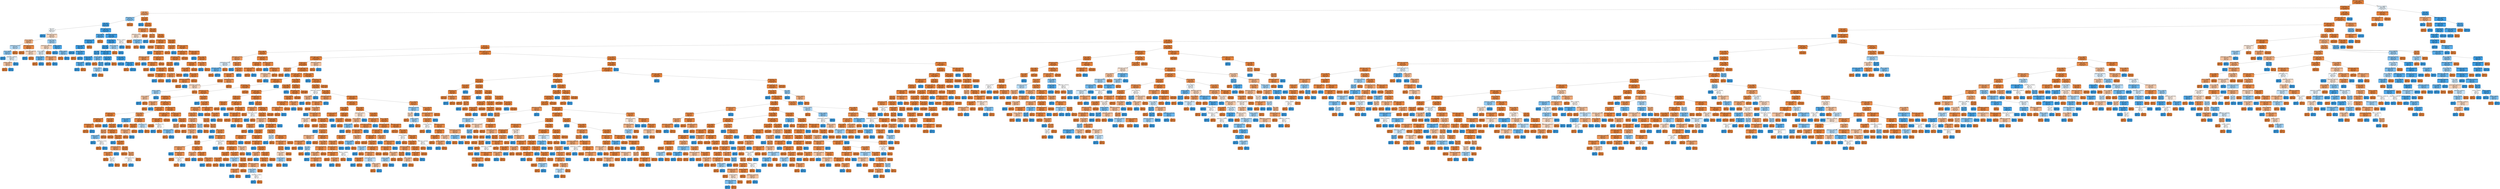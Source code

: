 digraph Tree {
node [shape=box, style="filled, rounded", color="black", fontname=helvetica] ;
edge [fontname=helvetica] ;
0 [label="oldbalanceOrg <= 1240703.062\ngini = 0.006\nsamples = 2216324\nvalue = [2209755, 6569]\nclass = y[0]", fillcolor="#e5813a"] ;
1 [label="newbalanceDest <= 0.695\ngini = 0.004\nsamples = 2212709\nvalue = [2208054, 4655]\nclass = y[0]", fillcolor="#e58139"] ;
0 -> 1 [labeldistance=2.5, labelangle=45, headlabel="True"] ;
2 [label="type <= 0.5\ngini = 0.306\nsamples = 12296\nvalue = [9982, 2314]\nclass = y[0]", fillcolor="#eb9e67"] ;
1 -> 2 ;
3 [label="oldbalanceDest <= 44.5\ngini = 0.401\nsamples = 3175\nvalue = [882, 2293]\nclass = y[1]", fillcolor="#85c3ef"] ;
2 -> 3 ;
4 [label="step <= 20.5\ngini = 0.072\nsamples = 2382\nvalue = [89, 2293]\nclass = y[1]", fillcolor="#41a1e6"] ;
3 -> 4 ;
5 [label="step <= 6.5\ngini = 0.5\nsamples = 112\nvalue = [55, 57]\nclass = y[1]", fillcolor="#f8fcfe"] ;
4 -> 5 ;
6 [label="gini = 0.0\nsamples = 20\nvalue = [0, 20]\nclass = y[1]", fillcolor="#399de5"] ;
5 -> 6 ;
7 [label="oldbalanceOrg <= 121218.41\ngini = 0.481\nsamples = 92\nvalue = [55, 37]\nclass = y[0]", fillcolor="#f6d6be"] ;
5 -> 7 ;
8 [label="amount <= 71366.451\ngini = 0.398\nsamples = 62\nvalue = [45, 17]\nclass = y[0]", fillcolor="#efb184"] ;
7 -> 8 ;
9 [label="newbalanceOrig <= 5790.79\ngini = 0.469\nsamples = 24\nvalue = [9, 15]\nclass = y[1]", fillcolor="#b0d8f5"] ;
8 -> 9 ;
10 [label="amount <= 13232.49\ngini = 0.408\nsamples = 21\nvalue = [6, 15]\nclass = y[1]", fillcolor="#88c4ef"] ;
9 -> 10 ;
11 [label="gini = 0.0\nsamples = 8\nvalue = [0, 8]\nclass = y[1]", fillcolor="#399de5"] ;
10 -> 11 ;
12 [label="oldbalanceOrg <= 48038.545\ngini = 0.497\nsamples = 13\nvalue = [6, 7]\nclass = y[1]", fillcolor="#e3f1fb"] ;
10 -> 12 ;
13 [label="nameDest <= 406236.5\ngini = 0.444\nsamples = 9\nvalue = [6, 3]\nclass = y[0]", fillcolor="#f2c09c"] ;
12 -> 13 ;
14 [label="gini = 0.0\nsamples = 6\nvalue = [6, 0]\nclass = y[0]", fillcolor="#e58139"] ;
13 -> 14 ;
15 [label="gini = 0.0\nsamples = 3\nvalue = [0, 3]\nclass = y[1]", fillcolor="#399de5"] ;
13 -> 15 ;
16 [label="gini = 0.0\nsamples = 4\nvalue = [0, 4]\nclass = y[1]", fillcolor="#399de5"] ;
12 -> 16 ;
17 [label="gini = 0.0\nsamples = 3\nvalue = [3, 0]\nclass = y[0]", fillcolor="#e58139"] ;
9 -> 17 ;
18 [label="oldbalanceOrg <= 87118.621\ngini = 0.1\nsamples = 38\nvalue = [36, 2]\nclass = y[0]", fillcolor="#e68844"] ;
8 -> 18 ;
19 [label="gini = 0.0\nsamples = 33\nvalue = [33, 0]\nclass = y[0]", fillcolor="#e58139"] ;
18 -> 19 ;
20 [label="oldbalanceOrg <= 98977.379\ngini = 0.48\nsamples = 5\nvalue = [3, 2]\nclass = y[0]", fillcolor="#f6d5bd"] ;
18 -> 20 ;
21 [label="gini = 0.0\nsamples = 2\nvalue = [0, 2]\nclass = y[1]", fillcolor="#399de5"] ;
20 -> 21 ;
22 [label="gini = 0.0\nsamples = 3\nvalue = [3, 0]\nclass = y[0]", fillcolor="#e58139"] ;
20 -> 22 ;
23 [label="nameDest <= 302701.0\ngini = 0.444\nsamples = 30\nvalue = [10, 20]\nclass = y[1]", fillcolor="#9ccef2"] ;
7 -> 23 ;
24 [label="newbalanceOrig <= 56691.559\ngini = 0.48\nsamples = 15\nvalue = [9, 6]\nclass = y[0]", fillcolor="#f6d5bd"] ;
23 -> 24 ;
25 [label="amount <= 534715.0\ngini = 0.496\nsamples = 11\nvalue = [5, 6]\nclass = y[1]", fillcolor="#deeffb"] ;
24 -> 25 ;
26 [label="nameOrig <= 358538.0\ngini = 0.278\nsamples = 6\nvalue = [1, 5]\nclass = y[1]", fillcolor="#61b1ea"] ;
25 -> 26 ;
27 [label="gini = 0.0\nsamples = 1\nvalue = [1, 0]\nclass = y[0]", fillcolor="#e58139"] ;
26 -> 27 ;
28 [label="gini = 0.0\nsamples = 5\nvalue = [0, 5]\nclass = y[1]", fillcolor="#399de5"] ;
26 -> 28 ;
29 [label="oldbalanceOrg <= 892708.094\ngini = 0.32\nsamples = 5\nvalue = [4, 1]\nclass = y[0]", fillcolor="#eca06a"] ;
25 -> 29 ;
30 [label="gini = 0.0\nsamples = 4\nvalue = [4, 0]\nclass = y[0]", fillcolor="#e58139"] ;
29 -> 30 ;
31 [label="gini = 0.0\nsamples = 1\nvalue = [0, 1]\nclass = y[1]", fillcolor="#399de5"] ;
29 -> 31 ;
32 [label="gini = 0.0\nsamples = 4\nvalue = [4, 0]\nclass = y[0]", fillcolor="#e58139"] ;
24 -> 32 ;
33 [label="nameDest <= 463292.5\ngini = 0.124\nsamples = 15\nvalue = [1, 14]\nclass = y[1]", fillcolor="#47a4e7"] ;
23 -> 33 ;
34 [label="gini = 0.0\nsamples = 11\nvalue = [0, 11]\nclass = y[1]", fillcolor="#399de5"] ;
33 -> 34 ;
35 [label="nameOrig <= 834551.5\ngini = 0.375\nsamples = 4\nvalue = [1, 3]\nclass = y[1]", fillcolor="#7bbeee"] ;
33 -> 35 ;
36 [label="gini = 0.0\nsamples = 1\nvalue = [1, 0]\nclass = y[0]", fillcolor="#e58139"] ;
35 -> 36 ;
37 [label="gini = 0.0\nsamples = 3\nvalue = [0, 3]\nclass = y[1]", fillcolor="#399de5"] ;
35 -> 37 ;
38 [label="oldbalanceOrg <= 31534.825\ngini = 0.03\nsamples = 2270\nvalue = [34, 2236]\nclass = y[1]", fillcolor="#3c9ee5"] ;
4 -> 38 ;
39 [label="amount <= 33103.971\ngini = 0.176\nsamples = 266\nvalue = [26, 240]\nclass = y[1]", fillcolor="#4ea8e8"] ;
38 -> 39 ;
40 [label="newbalanceOrig <= 149.23\ngini = 0.024\nsamples = 243\nvalue = [3, 240]\nclass = y[1]", fillcolor="#3b9ee5"] ;
39 -> 40 ;
41 [label="nameOrig <= 2645328.0\ngini = 0.008\nsamples = 241\nvalue = [1, 240]\nclass = y[1]", fillcolor="#3a9de5"] ;
40 -> 41 ;
42 [label="gini = 0.0\nsamples = 226\nvalue = [0, 226]\nclass = y[1]", fillcolor="#399de5"] ;
41 -> 42 ;
43 [label="nameOrig <= 2652111.5\ngini = 0.124\nsamples = 15\nvalue = [1, 14]\nclass = y[1]", fillcolor="#47a4e7"] ;
41 -> 43 ;
44 [label="gini = 0.0\nsamples = 1\nvalue = [1, 0]\nclass = y[0]", fillcolor="#e58139"] ;
43 -> 44 ;
45 [label="gini = 0.0\nsamples = 14\nvalue = [0, 14]\nclass = y[1]", fillcolor="#399de5"] ;
43 -> 45 ;
46 [label="gini = 0.0\nsamples = 2\nvalue = [2, 0]\nclass = y[0]", fillcolor="#e58139"] ;
40 -> 46 ;
47 [label="gini = 0.0\nsamples = 23\nvalue = [23, 0]\nclass = y[0]", fillcolor="#e58139"] ;
39 -> 47 ;
48 [label="newbalanceOrig <= 375087.047\ngini = 0.008\nsamples = 2004\nvalue = [8, 1996]\nclass = y[1]", fillcolor="#3a9de5"] ;
38 -> 48 ;
49 [label="nameOrig <= 2764771.0\ngini = 0.007\nsamples = 2002\nvalue = [7, 1995]\nclass = y[1]", fillcolor="#3a9de5"] ;
48 -> 49 ;
50 [label="step <= 41.5\ngini = 0.006\nsamples = 1999\nvalue = [6, 1993]\nclass = y[1]", fillcolor="#3a9de5"] ;
49 -> 50 ;
51 [label="step <= 38.5\ngini = 0.083\nsamples = 69\nvalue = [3, 66]\nclass = y[1]", fillcolor="#42a1e6"] ;
50 -> 51 ;
52 [label="nameDest <= 112740.0\ngini = 0.033\nsamples = 60\nvalue = [1, 59]\nclass = y[1]", fillcolor="#3c9fe5"] ;
51 -> 52 ;
53 [label="nameDest <= 94196.5\ngini = 0.219\nsamples = 8\nvalue = [1, 7]\nclass = y[1]", fillcolor="#55abe9"] ;
52 -> 53 ;
54 [label="gini = 0.0\nsamples = 7\nvalue = [0, 7]\nclass = y[1]", fillcolor="#399de5"] ;
53 -> 54 ;
55 [label="gini = 0.0\nsamples = 1\nvalue = [1, 0]\nclass = y[0]", fillcolor="#e58139"] ;
53 -> 55 ;
56 [label="gini = 0.0\nsamples = 52\nvalue = [0, 52]\nclass = y[1]", fillcolor="#399de5"] ;
52 -> 56 ;
57 [label="nameOrig <= 108020.5\ngini = 0.346\nsamples = 9\nvalue = [2, 7]\nclass = y[1]", fillcolor="#72b9ec"] ;
51 -> 57 ;
58 [label="gini = 0.0\nsamples = 1\nvalue = [1, 0]\nclass = y[0]", fillcolor="#e58139"] ;
57 -> 58 ;
59 [label="step <= 39.5\ngini = 0.219\nsamples = 8\nvalue = [1, 7]\nclass = y[1]", fillcolor="#55abe9"] ;
57 -> 59 ;
60 [label="nameOrig <= 467667.0\ngini = 0.444\nsamples = 3\nvalue = [1, 2]\nclass = y[1]", fillcolor="#9ccef2"] ;
59 -> 60 ;
61 [label="gini = 0.0\nsamples = 2\nvalue = [0, 2]\nclass = y[1]", fillcolor="#399de5"] ;
60 -> 61 ;
62 [label="gini = 0.0\nsamples = 1\nvalue = [1, 0]\nclass = y[0]", fillcolor="#e58139"] ;
60 -> 62 ;
63 [label="gini = 0.0\nsamples = 5\nvalue = [0, 5]\nclass = y[1]", fillcolor="#399de5"] ;
59 -> 63 ;
64 [label="oldbalanceOrg <= 59891.205\ngini = 0.003\nsamples = 1930\nvalue = [3, 1927]\nclass = y[1]", fillcolor="#399de5"] ;
50 -> 64 ;
65 [label="amount <= 79228.096\ngini = 0.022\nsamples = 182\nvalue = [2, 180]\nclass = y[1]", fillcolor="#3b9ee5"] ;
64 -> 65 ;
66 [label="gini = 0.0\nsamples = 180\nvalue = [0, 180]\nclass = y[1]", fillcolor="#399de5"] ;
65 -> 66 ;
67 [label="gini = 0.0\nsamples = 2\nvalue = [2, 0]\nclass = y[0]", fillcolor="#e58139"] ;
65 -> 67 ;
68 [label="nameDest <= 470277.0\ngini = 0.001\nsamples = 1748\nvalue = [1, 1747]\nclass = y[1]", fillcolor="#399de5"] ;
64 -> 68 ;
69 [label="gini = 0.0\nsamples = 1611\nvalue = [0, 1611]\nclass = y[1]", fillcolor="#399de5"] ;
68 -> 69 ;
70 [label="nameDest <= 470433.5\ngini = 0.014\nsamples = 137\nvalue = [1, 136]\nclass = y[1]", fillcolor="#3a9ee5"] ;
68 -> 70 ;
71 [label="gini = 0.0\nsamples = 1\nvalue = [1, 0]\nclass = y[0]", fillcolor="#e58139"] ;
70 -> 71 ;
72 [label="gini = 0.0\nsamples = 136\nvalue = [0, 136]\nclass = y[1]", fillcolor="#399de5"] ;
70 -> 72 ;
73 [label="amount <= 361231.469\ngini = 0.444\nsamples = 3\nvalue = [1, 2]\nclass = y[1]", fillcolor="#9ccef2"] ;
49 -> 73 ;
74 [label="gini = 0.0\nsamples = 1\nvalue = [1, 0]\nclass = y[0]", fillcolor="#e58139"] ;
73 -> 74 ;
75 [label="gini = 0.0\nsamples = 2\nvalue = [0, 2]\nclass = y[1]", fillcolor="#399de5"] ;
73 -> 75 ;
76 [label="nameDest <= 206673.0\ngini = 0.5\nsamples = 2\nvalue = [1, 1]\nclass = y[0]", fillcolor="#ffffff"] ;
48 -> 76 ;
77 [label="gini = 0.0\nsamples = 1\nvalue = [0, 1]\nclass = y[1]", fillcolor="#399de5"] ;
76 -> 77 ;
78 [label="gini = 0.0\nsamples = 1\nvalue = [1, 0]\nclass = y[0]", fillcolor="#e58139"] ;
76 -> 78 ;
79 [label="gini = 0.0\nsamples = 793\nvalue = [793, 0]\nclass = y[0]", fillcolor="#e58139"] ;
3 -> 79 ;
80 [label="amount <= 0.395\ngini = 0.005\nsamples = 9121\nvalue = [9100, 21]\nclass = y[0]", fillcolor="#e58139"] ;
2 -> 80 ;
81 [label="gini = 0.0\nsamples = 6\nvalue = [0, 6]\nclass = y[1]", fillcolor="#399de5"] ;
80 -> 81 ;
82 [label="step <= 6.5\ngini = 0.003\nsamples = 9115\nvalue = [9100, 15]\nclass = y[0]", fillcolor="#e58139"] ;
80 -> 82 ;
83 [label="oldbalanceDest <= 31317.0\ngini = 0.145\nsamples = 38\nvalue = [35, 3]\nclass = y[0]", fillcolor="#e78c4a"] ;
82 -> 83 ;
84 [label="oldbalanceOrg <= 1403.0\ngini = 0.49\nsamples = 7\nvalue = [4, 3]\nclass = y[0]", fillcolor="#f8e0ce"] ;
83 -> 84 ;
85 [label="gini = 0.0\nsamples = 3\nvalue = [3, 0]\nclass = y[0]", fillcolor="#e58139"] ;
84 -> 85 ;
86 [label="nameOrig <= 1556073.5\ngini = 0.375\nsamples = 4\nvalue = [1, 3]\nclass = y[1]", fillcolor="#7bbeee"] ;
84 -> 86 ;
87 [label="gini = 0.0\nsamples = 1\nvalue = [1, 0]\nclass = y[0]", fillcolor="#e58139"] ;
86 -> 87 ;
88 [label="gini = 0.0\nsamples = 3\nvalue = [0, 3]\nclass = y[1]", fillcolor="#399de5"] ;
86 -> 88 ;
89 [label="gini = 0.0\nsamples = 31\nvalue = [31, 0]\nclass = y[0]", fillcolor="#e58139"] ;
83 -> 89 ;
90 [label="amount <= 175.41\ngini = 0.003\nsamples = 9077\nvalue = [9065, 12]\nclass = y[0]", fillcolor="#e58139"] ;
82 -> 90 ;
91 [label="step <= 8.0\ngini = 0.153\nsamples = 12\nvalue = [11, 1]\nclass = y[0]", fillcolor="#e78c4b"] ;
90 -> 91 ;
92 [label="gini = 0.0\nsamples = 1\nvalue = [0, 1]\nclass = y[1]", fillcolor="#399de5"] ;
91 -> 92 ;
93 [label="gini = 0.0\nsamples = 11\nvalue = [11, 0]\nclass = y[0]", fillcolor="#e58139"] ;
91 -> 93 ;
94 [label="step <= 8.5\ngini = 0.002\nsamples = 9065\nvalue = [9054, 11]\nclass = y[0]", fillcolor="#e58139"] ;
90 -> 94 ;
95 [label="oldbalanceOrg <= 21691.5\ngini = 0.015\nsamples = 408\nvalue = [405, 3]\nclass = y[0]", fillcolor="#e5823a"] ;
94 -> 95 ;
96 [label="gini = 0.0\nsamples = 284\nvalue = [284, 0]\nclass = y[0]", fillcolor="#e58139"] ;
95 -> 96 ;
97 [label="oldbalanceOrg <= 21916.5\ngini = 0.047\nsamples = 124\nvalue = [121, 3]\nclass = y[0]", fillcolor="#e6843e"] ;
95 -> 97 ;
98 [label="gini = 0.0\nsamples = 1\nvalue = [0, 1]\nclass = y[1]", fillcolor="#399de5"] ;
97 -> 98 ;
99 [label="oldbalanceOrg <= 29794.43\ngini = 0.032\nsamples = 123\nvalue = [121, 2]\nclass = y[0]", fillcolor="#e5833c"] ;
97 -> 99 ;
100 [label="oldbalanceOrg <= 29702.495\ngini = 0.198\nsamples = 9\nvalue = [8, 1]\nclass = y[0]", fillcolor="#e89152"] ;
99 -> 100 ;
101 [label="gini = 0.0\nsamples = 8\nvalue = [8, 0]\nclass = y[0]", fillcolor="#e58139"] ;
100 -> 101 ;
102 [label="gini = 0.0\nsamples = 1\nvalue = [0, 1]\nclass = y[1]", fillcolor="#399de5"] ;
100 -> 102 ;
103 [label="oldbalanceDest <= 21218.45\ngini = 0.017\nsamples = 114\nvalue = [113, 1]\nclass = y[0]", fillcolor="#e5823b"] ;
99 -> 103 ;
104 [label="oldbalanceDest <= 21002.5\ngini = 0.04\nsamples = 49\nvalue = [48, 1]\nclass = y[0]", fillcolor="#e6843d"] ;
103 -> 104 ;
105 [label="gini = 0.0\nsamples = 48\nvalue = [48, 0]\nclass = y[0]", fillcolor="#e58139"] ;
104 -> 105 ;
106 [label="gini = 0.0\nsamples = 1\nvalue = [0, 1]\nclass = y[1]", fillcolor="#399de5"] ;
104 -> 106 ;
107 [label="gini = 0.0\nsamples = 65\nvalue = [65, 0]\nclass = y[0]", fillcolor="#e58139"] ;
103 -> 107 ;
108 [label="amount <= 1055.69\ngini = 0.002\nsamples = 8657\nvalue = [8649, 8]\nclass = y[0]", fillcolor="#e58139"] ;
94 -> 108 ;
109 [label="amount <= 1049.83\ngini = 0.029\nsamples = 68\nvalue = [67, 1]\nclass = y[0]", fillcolor="#e5833c"] ;
108 -> 109 ;
110 [label="gini = 0.0\nsamples = 67\nvalue = [67, 0]\nclass = y[0]", fillcolor="#e58139"] ;
109 -> 110 ;
111 [label="gini = 0.0\nsamples = 1\nvalue = [0, 1]\nclass = y[1]", fillcolor="#399de5"] ;
109 -> 111 ;
112 [label="oldbalanceOrg <= 131070.867\ngini = 0.002\nsamples = 8589\nvalue = [8582, 7]\nclass = y[0]", fillcolor="#e58139"] ;
108 -> 112 ;
113 [label="oldbalanceDest <= 11992.5\ngini = 0.001\nsamples = 7575\nvalue = [7572, 3]\nclass = y[0]", fillcolor="#e58139"] ;
112 -> 113 ;
114 [label="oldbalanceDest <= 11980.5\ngini = 0.002\nsamples = 2560\nvalue = [2557, 3]\nclass = y[0]", fillcolor="#e58139"] ;
113 -> 114 ;
115 [label="step <= 348.5\ngini = 0.002\nsamples = 2559\nvalue = [2557, 2]\nclass = y[0]", fillcolor="#e58139"] ;
114 -> 115 ;
116 [label="oldbalanceOrg <= 82716.102\ngini = 0.001\nsamples = 2403\nvalue = [2402, 1]\nclass = y[0]", fillcolor="#e58139"] ;
115 -> 116 ;
117 [label="gini = 0.0\nsamples = 2171\nvalue = [2171, 0]\nclass = y[0]", fillcolor="#e58139"] ;
116 -> 117 ;
118 [label="oldbalanceOrg <= 82827.602\ngini = 0.009\nsamples = 232\nvalue = [231, 1]\nclass = y[0]", fillcolor="#e5823a"] ;
116 -> 118 ;
119 [label="gini = 0.0\nsamples = 1\nvalue = [0, 1]\nclass = y[1]", fillcolor="#399de5"] ;
118 -> 119 ;
120 [label="gini = 0.0\nsamples = 231\nvalue = [231, 0]\nclass = y[0]", fillcolor="#e58139"] ;
118 -> 120 ;
121 [label="step <= 349.5\ngini = 0.013\nsamples = 156\nvalue = [155, 1]\nclass = y[0]", fillcolor="#e5823a"] ;
115 -> 121 ;
122 [label="amount <= 24871.281\ngini = 0.18\nsamples = 10\nvalue = [9, 1]\nclass = y[0]", fillcolor="#e88f4f"] ;
121 -> 122 ;
123 [label="gini = 0.0\nsamples = 1\nvalue = [0, 1]\nclass = y[1]", fillcolor="#399de5"] ;
122 -> 123 ;
124 [label="gini = 0.0\nsamples = 9\nvalue = [9, 0]\nclass = y[0]", fillcolor="#e58139"] ;
122 -> 124 ;
125 [label="gini = 0.0\nsamples = 146\nvalue = [146, 0]\nclass = y[0]", fillcolor="#e58139"] ;
121 -> 125 ;
126 [label="gini = 0.0\nsamples = 1\nvalue = [0, 1]\nclass = y[1]", fillcolor="#399de5"] ;
114 -> 126 ;
127 [label="gini = 0.0\nsamples = 5015\nvalue = [5015, 0]\nclass = y[0]", fillcolor="#e58139"] ;
113 -> 127 ;
128 [label="oldbalanceOrg <= 131615.867\ngini = 0.008\nsamples = 1014\nvalue = [1010, 4]\nclass = y[0]", fillcolor="#e5813a"] ;
112 -> 128 ;
129 [label="gini = 0.0\nsamples = 1\nvalue = [0, 1]\nclass = y[1]", fillcolor="#399de5"] ;
128 -> 129 ;
130 [label="amount <= 449472.391\ngini = 0.006\nsamples = 1013\nvalue = [1010, 3]\nclass = y[0]", fillcolor="#e5813a"] ;
128 -> 130 ;
131 [label="newbalanceOrig <= 28.875\ngini = 0.004\nsamples = 995\nvalue = [993, 2]\nclass = y[0]", fillcolor="#e58139"] ;
130 -> 131 ;
132 [label="amount <= 146494.609\ngini = 0.027\nsamples = 145\nvalue = [143, 2]\nclass = y[0]", fillcolor="#e5833c"] ;
131 -> 132 ;
133 [label="gini = 0.0\nsamples = 1\nvalue = [0, 1]\nclass = y[1]", fillcolor="#399de5"] ;
132 -> 133 ;
134 [label="amount <= 173143.453\ngini = 0.014\nsamples = 144\nvalue = [143, 1]\nclass = y[0]", fillcolor="#e5823a"] ;
132 -> 134 ;
135 [label="oldbalanceOrg <= 166686.906\ngini = 0.087\nsamples = 22\nvalue = [21, 1]\nclass = y[0]", fillcolor="#e68742"] ;
134 -> 135 ;
136 [label="gini = 0.0\nsamples = 21\nvalue = [21, 0]\nclass = y[0]", fillcolor="#e58139"] ;
135 -> 136 ;
137 [label="gini = 0.0\nsamples = 1\nvalue = [0, 1]\nclass = y[1]", fillcolor="#399de5"] ;
135 -> 137 ;
138 [label="gini = 0.0\nsamples = 122\nvalue = [122, 0]\nclass = y[0]", fillcolor="#e58139"] ;
134 -> 138 ;
139 [label="gini = 0.0\nsamples = 850\nvalue = [850, 0]\nclass = y[0]", fillcolor="#e58139"] ;
131 -> 139 ;
140 [label="amount <= 454039.125\ngini = 0.105\nsamples = 18\nvalue = [17, 1]\nclass = y[0]", fillcolor="#e78845"] ;
130 -> 140 ;
141 [label="gini = 0.0\nsamples = 1\nvalue = [0, 1]\nclass = y[1]", fillcolor="#399de5"] ;
140 -> 141 ;
142 [label="gini = 0.0\nsamples = 17\nvalue = [17, 0]\nclass = y[0]", fillcolor="#e58139"] ;
140 -> 142 ;
143 [label="step <= 718.5\ngini = 0.002\nsamples = 2200413\nvalue = [2198072, 2341]\nclass = y[0]", fillcolor="#e58139"] ;
1 -> 143 ;
144 [label="oldbalanceOrg <= 1010777.281\ngini = 0.002\nsamples = 2200327\nvalue = [2198072, 2255]\nclass = y[0]", fillcolor="#e58139"] ;
143 -> 144 ;
145 [label="oldbalanceOrg <= 325241.75\ngini = 0.002\nsamples = 2199385\nvalue = [2197245, 2140]\nclass = y[0]", fillcolor="#e58139"] ;
144 -> 145 ;
146 [label="amount <= 0.005\ngini = 0.001\nsamples = 2136518\nvalue = [2135166, 1352]\nclass = y[0]", fillcolor="#e58139"] ;
145 -> 146 ;
147 [label="gini = 0.0\nsamples = 6\nvalue = [0, 6]\nclass = y[1]", fillcolor="#399de5"] ;
146 -> 147 ;
148 [label="oldbalanceOrg <= 106596.07\ngini = 0.001\nsamples = 2136512\nvalue = [2135166, 1346]\nclass = y[0]", fillcolor="#e58139"] ;
146 -> 148 ;
149 [label="step <= 410.5\ngini = 0.001\nsamples = 1970099\nvalue = [1969417, 682]\nclass = y[0]", fillcolor="#e58139"] ;
148 -> 149 ;
150 [label="step <= 6.5\ngini = 0.0\nsamples = 1862463\nvalue = [1862044, 419]\nclass = y[0]", fillcolor="#e58139"] ;
149 -> 150 ;
151 [label="amount <= 35537.264\ngini = 0.038\nsamples = 985\nvalue = [966, 19]\nclass = y[0]", fillcolor="#e6833d"] ;
150 -> 151 ;
152 [label="oldbalanceDest <= 9756.725\ngini = 0.247\nsamples = 111\nvalue = [95, 16]\nclass = y[0]", fillcolor="#e9965a"] ;
151 -> 152 ;
153 [label="newbalanceOrig <= 147.825\ngini = 0.494\nsamples = 18\nvalue = [8, 10]\nclass = y[1]", fillcolor="#d7ebfa"] ;
152 -> 153 ;
154 [label="oldbalanceOrg <= 5568.735\ngini = 0.278\nsamples = 12\nvalue = [2, 10]\nclass = y[1]", fillcolor="#61b1ea"] ;
153 -> 154 ;
155 [label="gini = 0.0\nsamples = 2\nvalue = [2, 0]\nclass = y[0]", fillcolor="#e58139"] ;
154 -> 155 ;
156 [label="gini = 0.0\nsamples = 10\nvalue = [0, 10]\nclass = y[1]", fillcolor="#399de5"] ;
154 -> 156 ;
157 [label="gini = 0.0\nsamples = 6\nvalue = [6, 0]\nclass = y[0]", fillcolor="#e58139"] ;
153 -> 157 ;
158 [label="nameOrig <= 18476.5\ngini = 0.121\nsamples = 93\nvalue = [87, 6]\nclass = y[0]", fillcolor="#e78a47"] ;
152 -> 158 ;
159 [label="gini = 0.0\nsamples = 1\nvalue = [0, 1]\nclass = y[1]", fillcolor="#399de5"] ;
158 -> 159 ;
160 [label="amount <= 34727.24\ngini = 0.103\nsamples = 92\nvalue = [87, 5]\nclass = y[0]", fillcolor="#e68844"] ;
158 -> 160 ;
161 [label="oldbalanceOrg <= 10497.87\ngini = 0.084\nsamples = 91\nvalue = [87, 4]\nclass = y[0]", fillcolor="#e68742"] ;
160 -> 161 ;
162 [label="gini = 0.0\nsamples = 58\nvalue = [58, 0]\nclass = y[0]", fillcolor="#e58139"] ;
161 -> 162 ;
163 [label="newbalanceOrig <= 392.87\ngini = 0.213\nsamples = 33\nvalue = [29, 4]\nclass = y[0]", fillcolor="#e99254"] ;
161 -> 163 ;
164 [label="oldbalanceDest <= 164818.398\ngini = 0.48\nsamples = 10\nvalue = [6, 4]\nclass = y[0]", fillcolor="#f6d5bd"] ;
163 -> 164 ;
165 [label="nameOrig <= 766825.0\ngini = 0.444\nsamples = 6\nvalue = [2, 4]\nclass = y[1]", fillcolor="#9ccef2"] ;
164 -> 165 ;
166 [label="amount <= 15030.89\ngini = 0.444\nsamples = 3\nvalue = [2, 1]\nclass = y[0]", fillcolor="#f2c09c"] ;
165 -> 166 ;
167 [label="gini = 0.0\nsamples = 1\nvalue = [0, 1]\nclass = y[1]", fillcolor="#399de5"] ;
166 -> 167 ;
168 [label="gini = 0.0\nsamples = 2\nvalue = [2, 0]\nclass = y[0]", fillcolor="#e58139"] ;
166 -> 168 ;
169 [label="gini = 0.0\nsamples = 3\nvalue = [0, 3]\nclass = y[1]", fillcolor="#399de5"] ;
165 -> 169 ;
170 [label="gini = 0.0\nsamples = 4\nvalue = [4, 0]\nclass = y[0]", fillcolor="#e58139"] ;
164 -> 170 ;
171 [label="gini = 0.0\nsamples = 23\nvalue = [23, 0]\nclass = y[0]", fillcolor="#e58139"] ;
163 -> 171 ;
172 [label="gini = 0.0\nsamples = 1\nvalue = [0, 1]\nclass = y[1]", fillcolor="#399de5"] ;
160 -> 172 ;
173 [label="oldbalanceOrg <= 60576.689\ngini = 0.007\nsamples = 874\nvalue = [871, 3]\nclass = y[0]", fillcolor="#e5813a"] ;
151 -> 173 ;
174 [label="oldbalanceDest <= 144.0\ngini = 0.002\nsamples = 837\nvalue = [836, 1]\nclass = y[0]", fillcolor="#e58139"] ;
173 -> 174 ;
175 [label="newbalanceDest <= 5424210.0\ngini = 0.043\nsamples = 45\nvalue = [44, 1]\nclass = y[0]", fillcolor="#e6843d"] ;
174 -> 175 ;
176 [label="gini = 0.0\nsamples = 44\nvalue = [44, 0]\nclass = y[0]", fillcolor="#e58139"] ;
175 -> 176 ;
177 [label="gini = 0.0\nsamples = 1\nvalue = [0, 1]\nclass = y[1]", fillcolor="#399de5"] ;
175 -> 177 ;
178 [label="gini = 0.0\nsamples = 792\nvalue = [792, 0]\nclass = y[0]", fillcolor="#e58139"] ;
174 -> 178 ;
179 [label="oldbalanceOrg <= 60983.785\ngini = 0.102\nsamples = 37\nvalue = [35, 2]\nclass = y[0]", fillcolor="#e68844"] ;
173 -> 179 ;
180 [label="gini = 0.0\nsamples = 1\nvalue = [0, 1]\nclass = y[1]", fillcolor="#399de5"] ;
179 -> 180 ;
181 [label="newbalanceDest <= 30975.0\ngini = 0.054\nsamples = 36\nvalue = [35, 1]\nclass = y[0]", fillcolor="#e6853f"] ;
179 -> 181 ;
182 [label="newbalanceDest <= 9497.92\ngini = 0.444\nsamples = 3\nvalue = [2, 1]\nclass = y[0]", fillcolor="#f2c09c"] ;
181 -> 182 ;
183 [label="gini = 0.0\nsamples = 2\nvalue = [2, 0]\nclass = y[0]", fillcolor="#e58139"] ;
182 -> 183 ;
184 [label="gini = 0.0\nsamples = 1\nvalue = [0, 1]\nclass = y[1]", fillcolor="#399de5"] ;
182 -> 184 ;
185 [label="gini = 0.0\nsamples = 33\nvalue = [33, 0]\nclass = y[0]", fillcolor="#e58139"] ;
181 -> 185 ;
186 [label="newbalanceDest <= 103949.684\ngini = 0.0\nsamples = 1861478\nvalue = [1861078, 400]\nclass = y[0]", fillcolor="#e58139"] ;
150 -> 186 ;
187 [label="newbalanceDest <= 103949.449\ngini = 0.003\nsamples = 115566\nvalue = [115401, 165]\nclass = y[0]", fillcolor="#e58139"] ;
186 -> 187 ;
188 [label="nameOrig <= 121.5\ngini = 0.003\nsamples = 115563\nvalue = [115399, 164]\nclass = y[0]", fillcolor="#e58139"] ;
187 -> 188 ;
189 [label="nameOrig <= 114.0\ngini = 0.198\nsamples = 9\nvalue = [8, 1]\nclass = y[0]", fillcolor="#e89152"] ;
188 -> 189 ;
190 [label="gini = 0.0\nsamples = 8\nvalue = [8, 0]\nclass = y[0]", fillcolor="#e58139"] ;
189 -> 190 ;
191 [label="gini = 0.0\nsamples = 1\nvalue = [0, 1]\nclass = y[1]", fillcolor="#399de5"] ;
189 -> 191 ;
192 [label="oldbalanceOrg <= 36035.055\ngini = 0.003\nsamples = 115554\nvalue = [115391, 163]\nclass = y[0]", fillcolor="#e58139"] ;
188 -> 192 ;
193 [label="newbalanceDest <= 22124.104\ngini = 0.002\nsamples = 87773\nvalue = [87695, 78]\nclass = y[0]", fillcolor="#e58139"] ;
192 -> 193 ;
194 [label="newbalanceDest <= 22122.175\ngini = 0.007\nsamples = 13590\nvalue = [13545, 45]\nclass = y[0]", fillcolor="#e5813a"] ;
193 -> 194 ;
195 [label="newbalanceOrig <= 1.495\ngini = 0.006\nsamples = 13589\nvalue = [13545, 44]\nclass = y[0]", fillcolor="#e5813a"] ;
194 -> 195 ;
196 [label="oldbalanceOrg <= 16176.85\ngini = 0.011\nsamples = 7626\nvalue = [7582, 44]\nclass = y[0]", fillcolor="#e5823a"] ;
195 -> 196 ;
197 [label="newbalanceDest <= 67.86\ngini = 0.007\nsamples = 7185\nvalue = [7158, 27]\nclass = y[0]", fillcolor="#e5813a"] ;
196 -> 197 ;
198 [label="nameDest <= 468047.5\ngini = 0.32\nsamples = 5\nvalue = [4, 1]\nclass = y[0]", fillcolor="#eca06a"] ;
197 -> 198 ;
199 [label="gini = 0.0\nsamples = 4\nvalue = [4, 0]\nclass = y[0]", fillcolor="#e58139"] ;
198 -> 199 ;
200 [label="gini = 0.0\nsamples = 1\nvalue = [0, 1]\nclass = y[1]", fillcolor="#399de5"] ;
198 -> 200 ;
201 [label="newbalanceDest <= 9229.17\ngini = 0.007\nsamples = 7180\nvalue = [7154, 26]\nclass = y[0]", fillcolor="#e5813a"] ;
197 -> 201 ;
202 [label="oldbalanceOrg <= 7291.78\ngini = 0.021\nsamples = 1939\nvalue = [1918, 21]\nclass = y[0]", fillcolor="#e5823b"] ;
201 -> 202 ;
203 [label="oldbalanceOrg <= 1436.19\ngini = 0.011\nsamples = 1835\nvalue = [1825, 10]\nclass = y[0]", fillcolor="#e5823a"] ;
202 -> 203 ;
204 [label="newbalanceDest <= 647.57\ngini = 0.001\nsamples = 1398\nvalue = [1397, 1]\nclass = y[0]", fillcolor="#e58139"] ;
203 -> 204 ;
205 [label="newbalanceDest <= 634.13\ngini = 0.043\nsamples = 45\nvalue = [44, 1]\nclass = y[0]", fillcolor="#e6843d"] ;
204 -> 205 ;
206 [label="gini = 0.0\nsamples = 44\nvalue = [44, 0]\nclass = y[0]", fillcolor="#e58139"] ;
205 -> 206 ;
207 [label="gini = 0.0\nsamples = 1\nvalue = [0, 1]\nclass = y[1]", fillcolor="#399de5"] ;
205 -> 207 ;
208 [label="gini = 0.0\nsamples = 1353\nvalue = [1353, 0]\nclass = y[0]", fillcolor="#e58139"] ;
204 -> 208 ;
209 [label="amount <= 1498.58\ngini = 0.04\nsamples = 437\nvalue = [428, 9]\nclass = y[0]", fillcolor="#e6843d"] ;
203 -> 209 ;
210 [label="gini = 0.0\nsamples = 1\nvalue = [0, 1]\nclass = y[1]", fillcolor="#399de5"] ;
209 -> 210 ;
211 [label="amount <= 2275.61\ngini = 0.036\nsamples = 436\nvalue = [428, 8]\nclass = y[0]", fillcolor="#e5833d"] ;
209 -> 211 ;
212 [label="step <= 170.5\ngini = 0.291\nsamples = 17\nvalue = [14, 3]\nclass = y[0]", fillcolor="#eb9c63"] ;
211 -> 212 ;
213 [label="nameDest <= 314107.0\ngini = 0.375\nsamples = 4\nvalue = [1, 3]\nclass = y[1]", fillcolor="#7bbeee"] ;
212 -> 213 ;
214 [label="gini = 0.0\nsamples = 2\nvalue = [0, 2]\nclass = y[1]", fillcolor="#399de5"] ;
213 -> 214 ;
215 [label="oldbalanceDest <= 1279.87\ngini = 0.5\nsamples = 2\nvalue = [1, 1]\nclass = y[0]", fillcolor="#ffffff"] ;
213 -> 215 ;
216 [label="gini = 0.0\nsamples = 1\nvalue = [1, 0]\nclass = y[0]", fillcolor="#e58139"] ;
215 -> 216 ;
217 [label="gini = 0.0\nsamples = 1\nvalue = [0, 1]\nclass = y[1]", fillcolor="#399de5"] ;
215 -> 217 ;
218 [label="gini = 0.0\nsamples = 13\nvalue = [13, 0]\nclass = y[0]", fillcolor="#e58139"] ;
212 -> 218 ;
219 [label="oldbalanceOrg <= 4107.57\ngini = 0.024\nsamples = 419\nvalue = [414, 5]\nclass = y[0]", fillcolor="#e5833b"] ;
211 -> 219 ;
220 [label="gini = 0.0\nsamples = 243\nvalue = [243, 0]\nclass = y[0]", fillcolor="#e58139"] ;
219 -> 220 ;
221 [label="amount <= 4433.62\ngini = 0.055\nsamples = 176\nvalue = [171, 5]\nclass = y[0]", fillcolor="#e6853f"] ;
219 -> 221 ;
222 [label="gini = 0.0\nsamples = 2\nvalue = [0, 2]\nclass = y[1]", fillcolor="#399de5"] ;
221 -> 222 ;
223 [label="amount <= 5566.57\ngini = 0.034\nsamples = 174\nvalue = [171, 3]\nclass = y[0]", fillcolor="#e5833c"] ;
221 -> 223 ;
224 [label="newbalanceDest <= 5542.91\ngini = 0.278\nsamples = 12\nvalue = [10, 2]\nclass = y[0]", fillcolor="#ea9a61"] ;
223 -> 224 ;
225 [label="nameOrig <= 2412782.0\ngini = 0.165\nsamples = 11\nvalue = [10, 1]\nclass = y[0]", fillcolor="#e88e4d"] ;
224 -> 225 ;
226 [label="gini = 0.0\nsamples = 9\nvalue = [9, 0]\nclass = y[0]", fillcolor="#e58139"] ;
225 -> 226 ;
227 [label="step <= 282.0\ngini = 0.5\nsamples = 2\nvalue = [1, 1]\nclass = y[0]", fillcolor="#ffffff"] ;
225 -> 227 ;
228 [label="gini = 0.0\nsamples = 1\nvalue = [0, 1]\nclass = y[1]", fillcolor="#399de5"] ;
227 -> 228 ;
229 [label="gini = 0.0\nsamples = 1\nvalue = [1, 0]\nclass = y[0]", fillcolor="#e58139"] ;
227 -> 229 ;
230 [label="gini = 0.0\nsamples = 1\nvalue = [0, 1]\nclass = y[1]", fillcolor="#399de5"] ;
224 -> 230 ;
231 [label="step <= 402.0\ngini = 0.012\nsamples = 162\nvalue = [161, 1]\nclass = y[0]", fillcolor="#e5823a"] ;
223 -> 231 ;
232 [label="gini = 0.0\nsamples = 157\nvalue = [157, 0]\nclass = y[0]", fillcolor="#e58139"] ;
231 -> 232 ;
233 [label="step <= 403.5\ngini = 0.32\nsamples = 5\nvalue = [4, 1]\nclass = y[0]", fillcolor="#eca06a"] ;
231 -> 233 ;
234 [label="oldbalanceOrg <= 5732.04\ngini = 0.5\nsamples = 2\nvalue = [1, 1]\nclass = y[0]", fillcolor="#ffffff"] ;
233 -> 234 ;
235 [label="gini = 0.0\nsamples = 1\nvalue = [1, 0]\nclass = y[0]", fillcolor="#e58139"] ;
234 -> 235 ;
236 [label="gini = 0.0\nsamples = 1\nvalue = [0, 1]\nclass = y[1]", fillcolor="#399de5"] ;
234 -> 236 ;
237 [label="gini = 0.0\nsamples = 3\nvalue = [3, 0]\nclass = y[0]", fillcolor="#e58139"] ;
233 -> 237 ;
238 [label="amount <= 8500.445\ngini = 0.189\nsamples = 104\nvalue = [93, 11]\nclass = y[0]", fillcolor="#e89050"] ;
202 -> 238 ;
239 [label="nameOrig <= 2075595.0\ngini = 0.219\nsamples = 8\nvalue = [1, 7]\nclass = y[1]", fillcolor="#55abe9"] ;
238 -> 239 ;
240 [label="gini = 0.0\nsamples = 7\nvalue = [0, 7]\nclass = y[1]", fillcolor="#399de5"] ;
239 -> 240 ;
241 [label="gini = 0.0\nsamples = 1\nvalue = [1, 0]\nclass = y[0]", fillcolor="#e58139"] ;
239 -> 241 ;
242 [label="newbalanceDest <= 9167.03\ngini = 0.08\nsamples = 96\nvalue = [92, 4]\nclass = y[0]", fillcolor="#e68642"] ;
238 -> 242 ;
243 [label="amount <= 8792.99\ngini = 0.022\nsamples = 91\nvalue = [90, 1]\nclass = y[0]", fillcolor="#e5823b"] ;
242 -> 243 ;
244 [label="oldbalanceOrg <= 8554.71\ngini = 0.375\nsamples = 4\nvalue = [3, 1]\nclass = y[0]", fillcolor="#eeab7b"] ;
243 -> 244 ;
245 [label="gini = 0.0\nsamples = 3\nvalue = [3, 0]\nclass = y[0]", fillcolor="#e58139"] ;
244 -> 245 ;
246 [label="gini = 0.0\nsamples = 1\nvalue = [0, 1]\nclass = y[1]", fillcolor="#399de5"] ;
244 -> 246 ;
247 [label="gini = 0.0\nsamples = 87\nvalue = [87, 0]\nclass = y[0]", fillcolor="#e58139"] ;
243 -> 247 ;
248 [label="oldbalanceDest <= 52.0\ngini = 0.48\nsamples = 5\nvalue = [2, 3]\nclass = y[1]", fillcolor="#bddef6"] ;
242 -> 248 ;
249 [label="gini = 0.0\nsamples = 3\nvalue = [0, 3]\nclass = y[1]", fillcolor="#399de5"] ;
248 -> 249 ;
250 [label="gini = 0.0\nsamples = 2\nvalue = [2, 0]\nclass = y[0]", fillcolor="#e58139"] ;
248 -> 250 ;
251 [label="oldbalanceOrg <= 12470.98\ngini = 0.002\nsamples = 5241\nvalue = [5236, 5]\nclass = y[0]", fillcolor="#e58139"] ;
201 -> 251 ;
252 [label="newbalanceDest <= 10360.46\ngini = 0.0\nsamples = 4943\nvalue = [4942, 1]\nclass = y[0]", fillcolor="#e58139"] ;
251 -> 252 ;
253 [label="oldbalanceOrg <= 10344.635\ngini = 0.006\nsamples = 308\nvalue = [307, 1]\nclass = y[0]", fillcolor="#e5813a"] ;
252 -> 253 ;
254 [label="gini = 0.0\nsamples = 306\nvalue = [306, 0]\nclass = y[0]", fillcolor="#e58139"] ;
253 -> 254 ;
255 [label="oldbalanceDest <= 67.5\ngini = 0.5\nsamples = 2\nvalue = [1, 1]\nclass = y[0]", fillcolor="#ffffff"] ;
253 -> 255 ;
256 [label="gini = 0.0\nsamples = 1\nvalue = [0, 1]\nclass = y[1]", fillcolor="#399de5"] ;
255 -> 256 ;
257 [label="gini = 0.0\nsamples = 1\nvalue = [1, 0]\nclass = y[0]", fillcolor="#e58139"] ;
255 -> 257 ;
258 [label="gini = 0.0\nsamples = 4635\nvalue = [4635, 0]\nclass = y[0]", fillcolor="#e58139"] ;
252 -> 258 ;
259 [label="oldbalanceOrg <= 12478.98\ngini = 0.026\nsamples = 298\nvalue = [294, 4]\nclass = y[0]", fillcolor="#e5833c"] ;
251 -> 259 ;
260 [label="gini = 0.0\nsamples = 1\nvalue = [0, 1]\nclass = y[1]", fillcolor="#399de5"] ;
259 -> 260 ;
261 [label="amount <= 14095.07\ngini = 0.02\nsamples = 297\nvalue = [294, 3]\nclass = y[0]", fillcolor="#e5823b"] ;
259 -> 261 ;
262 [label="step <= 104.0\ngini = 0.305\nsamples = 16\nvalue = [13, 3]\nclass = y[0]", fillcolor="#eb9e67"] ;
261 -> 262 ;
263 [label="oldbalanceOrg <= 12839.085\ngini = 0.375\nsamples = 4\nvalue = [1, 3]\nclass = y[1]", fillcolor="#7bbeee"] ;
262 -> 263 ;
264 [label="gini = 0.0\nsamples = 1\nvalue = [1, 0]\nclass = y[0]", fillcolor="#e58139"] ;
263 -> 264 ;
265 [label="gini = 0.0\nsamples = 3\nvalue = [0, 3]\nclass = y[1]", fillcolor="#399de5"] ;
263 -> 265 ;
266 [label="gini = 0.0\nsamples = 12\nvalue = [12, 0]\nclass = y[0]", fillcolor="#e58139"] ;
262 -> 266 ;
267 [label="gini = 0.0\nsamples = 281\nvalue = [281, 0]\nclass = y[0]", fillcolor="#e58139"] ;
261 -> 267 ;
268 [label="amount <= 16356.44\ngini = 0.074\nsamples = 441\nvalue = [424, 17]\nclass = y[0]", fillcolor="#e68641"] ;
196 -> 268 ;
269 [label="gini = 0.0\nsamples = 2\nvalue = [0, 2]\nclass = y[1]", fillcolor="#399de5"] ;
268 -> 269 ;
270 [label="amount <= 21586.364\ngini = 0.066\nsamples = 439\nvalue = [424, 15]\nclass = y[0]", fillcolor="#e68540"] ;
268 -> 270 ;
271 [label="oldbalanceOrg <= 21488.11\ngini = 0.187\nsamples = 134\nvalue = [120, 14]\nclass = y[0]", fillcolor="#e89050"] ;
270 -> 271 ;
272 [label="nameOrig <= 317870.0\ngini = 0.142\nsamples = 130\nvalue = [120, 10]\nclass = y[0]", fillcolor="#e78c49"] ;
271 -> 272 ;
273 [label="nameOrig <= 288526.5\ngini = 0.337\nsamples = 14\nvalue = [11, 3]\nclass = y[0]", fillcolor="#eca36f"] ;
272 -> 273 ;
274 [label="nameOrig <= 190689.0\ngini = 0.165\nsamples = 11\nvalue = [10, 1]\nclass = y[0]", fillcolor="#e88e4d"] ;
273 -> 274 ;
275 [label="gini = 0.0\nsamples = 7\nvalue = [7, 0]\nclass = y[0]", fillcolor="#e58139"] ;
274 -> 275 ;
276 [label="nameOrig <= 234071.0\ngini = 0.375\nsamples = 4\nvalue = [3, 1]\nclass = y[0]", fillcolor="#eeab7b"] ;
274 -> 276 ;
277 [label="gini = 0.0\nsamples = 1\nvalue = [0, 1]\nclass = y[1]", fillcolor="#399de5"] ;
276 -> 277 ;
278 [label="gini = 0.0\nsamples = 3\nvalue = [3, 0]\nclass = y[0]", fillcolor="#e58139"] ;
276 -> 278 ;
279 [label="step <= 286.5\ngini = 0.444\nsamples = 3\nvalue = [1, 2]\nclass = y[1]", fillcolor="#9ccef2"] ;
273 -> 279 ;
280 [label="gini = 0.0\nsamples = 2\nvalue = [0, 2]\nclass = y[1]", fillcolor="#399de5"] ;
279 -> 280 ;
281 [label="gini = 0.0\nsamples = 1\nvalue = [1, 0]\nclass = y[0]", fillcolor="#e58139"] ;
279 -> 281 ;
282 [label="step <= 168.5\ngini = 0.113\nsamples = 116\nvalue = [109, 7]\nclass = y[0]", fillcolor="#e78946"] ;
272 -> 282 ;
283 [label="gini = 0.0\nsamples = 41\nvalue = [41, 0]\nclass = y[0]", fillcolor="#e58139"] ;
282 -> 283 ;
284 [label="step <= 175.5\ngini = 0.169\nsamples = 75\nvalue = [68, 7]\nclass = y[0]", fillcolor="#e88e4d"] ;
282 -> 284 ;
285 [label="gini = 0.0\nsamples = 1\nvalue = [0, 1]\nclass = y[1]", fillcolor="#399de5"] ;
284 -> 285 ;
286 [label="amount <= 16827.005\ngini = 0.149\nsamples = 74\nvalue = [68, 6]\nclass = y[0]", fillcolor="#e78c4a"] ;
284 -> 286 ;
287 [label="gini = 0.0\nsamples = 1\nvalue = [0, 1]\nclass = y[1]", fillcolor="#399de5"] ;
286 -> 287 ;
288 [label="oldbalanceOrg <= 21238.64\ngini = 0.128\nsamples = 73\nvalue = [68, 5]\nclass = y[0]", fillcolor="#e78a48"] ;
286 -> 288 ;
289 [label="step <= 200.0\ngini = 0.106\nsamples = 71\nvalue = [67, 4]\nclass = y[0]", fillcolor="#e78945"] ;
288 -> 289 ;
290 [label="newbalanceDest <= 18556.87\ngini = 0.278\nsamples = 12\nvalue = [10, 2]\nclass = y[0]", fillcolor="#ea9a61"] ;
289 -> 290 ;
291 [label="gini = 0.0\nsamples = 1\nvalue = [0, 1]\nclass = y[1]", fillcolor="#399de5"] ;
290 -> 291 ;
292 [label="oldbalanceOrg <= 20230.0\ngini = 0.165\nsamples = 11\nvalue = [10, 1]\nclass = y[0]", fillcolor="#e88e4d"] ;
290 -> 292 ;
293 [label="gini = 0.0\nsamples = 9\nvalue = [9, 0]\nclass = y[0]", fillcolor="#e58139"] ;
292 -> 293 ;
294 [label="nameOrig <= 1334723.5\ngini = 0.5\nsamples = 2\nvalue = [1, 1]\nclass = y[0]", fillcolor="#ffffff"] ;
292 -> 294 ;
295 [label="gini = 0.0\nsamples = 1\nvalue = [1, 0]\nclass = y[0]", fillcolor="#e58139"] ;
294 -> 295 ;
296 [label="gini = 0.0\nsamples = 1\nvalue = [0, 1]\nclass = y[1]", fillcolor="#399de5"] ;
294 -> 296 ;
297 [label="newbalanceDest <= 17288.7\ngini = 0.065\nsamples = 59\nvalue = [57, 2]\nclass = y[0]", fillcolor="#e68540"] ;
289 -> 297 ;
298 [label="amount <= 17178.38\ngini = 0.32\nsamples = 5\nvalue = [4, 1]\nclass = y[0]", fillcolor="#eca06a"] ;
297 -> 298 ;
299 [label="gini = 0.0\nsamples = 4\nvalue = [4, 0]\nclass = y[0]", fillcolor="#e58139"] ;
298 -> 299 ;
300 [label="gini = 0.0\nsamples = 1\nvalue = [0, 1]\nclass = y[1]", fillcolor="#399de5"] ;
298 -> 300 ;
301 [label="nameDest <= 384942.0\ngini = 0.036\nsamples = 54\nvalue = [53, 1]\nclass = y[0]", fillcolor="#e5833d"] ;
297 -> 301 ;
302 [label="gini = 0.0\nsamples = 42\nvalue = [42, 0]\nclass = y[0]", fillcolor="#e58139"] ;
301 -> 302 ;
303 [label="nameDest <= 391561.5\ngini = 0.153\nsamples = 12\nvalue = [11, 1]\nclass = y[0]", fillcolor="#e78c4b"] ;
301 -> 303 ;
304 [label="gini = 0.0\nsamples = 1\nvalue = [0, 1]\nclass = y[1]", fillcolor="#399de5"] ;
303 -> 304 ;
305 [label="gini = 0.0\nsamples = 11\nvalue = [11, 0]\nclass = y[0]", fillcolor="#e58139"] ;
303 -> 305 ;
306 [label="nameDest <= 176800.0\ngini = 0.5\nsamples = 2\nvalue = [1, 1]\nclass = y[0]", fillcolor="#ffffff"] ;
288 -> 306 ;
307 [label="gini = 0.0\nsamples = 1\nvalue = [0, 1]\nclass = y[1]", fillcolor="#399de5"] ;
306 -> 307 ;
308 [label="gini = 0.0\nsamples = 1\nvalue = [1, 0]\nclass = y[0]", fillcolor="#e58139"] ;
306 -> 308 ;
309 [label="gini = 0.0\nsamples = 4\nvalue = [0, 4]\nclass = y[1]", fillcolor="#399de5"] ;
271 -> 309 ;
310 [label="newbalanceDest <= 21850.035\ngini = 0.007\nsamples = 305\nvalue = [304, 1]\nclass = y[0]", fillcolor="#e5813a"] ;
270 -> 310 ;
311 [label="gini = 0.0\nsamples = 281\nvalue = [281, 0]\nclass = y[0]", fillcolor="#e58139"] ;
310 -> 311 ;
312 [label="amount <= 21860.104\ngini = 0.08\nsamples = 24\nvalue = [23, 1]\nclass = y[0]", fillcolor="#e68642"] ;
310 -> 312 ;
313 [label="gini = 0.0\nsamples = 1\nvalue = [0, 1]\nclass = y[1]", fillcolor="#399de5"] ;
312 -> 313 ;
314 [label="gini = 0.0\nsamples = 23\nvalue = [23, 0]\nclass = y[0]", fillcolor="#e58139"] ;
312 -> 314 ;
315 [label="gini = 0.0\nsamples = 5963\nvalue = [5963, 0]\nclass = y[0]", fillcolor="#e58139"] ;
195 -> 315 ;
316 [label="gini = 0.0\nsamples = 1\nvalue = [0, 1]\nclass = y[1]", fillcolor="#399de5"] ;
194 -> 316 ;
317 [label="amount <= 33303.086\ngini = 0.001\nsamples = 74183\nvalue = [74150, 33]\nclass = y[0]", fillcolor="#e58139"] ;
193 -> 317 ;
318 [label="amount <= 33302.746\ngini = 0.002\nsamples = 25469\nvalue = [25438, 31]\nclass = y[0]", fillcolor="#e58139"] ;
317 -> 318 ;
319 [label="oldbalanceOrg <= 6780.235\ngini = 0.002\nsamples = 25468\nvalue = [25438, 30]\nclass = y[0]", fillcolor="#e58139"] ;
318 -> 319 ;
320 [label="nameDest <= 2526.5\ngini = 0.0\nsamples = 17594\nvalue = [17591, 3]\nclass = y[0]", fillcolor="#e58139"] ;
319 -> 320 ;
321 [label="nameDest <= 2504.5\ngini = 0.024\nsamples = 84\nvalue = [83, 1]\nclass = y[0]", fillcolor="#e5833b"] ;
320 -> 321 ;
322 [label="gini = 0.0\nsamples = 83\nvalue = [83, 0]\nclass = y[0]", fillcolor="#e58139"] ;
321 -> 322 ;
323 [label="gini = 0.0\nsamples = 1\nvalue = [0, 1]\nclass = y[1]", fillcolor="#399de5"] ;
321 -> 323 ;
324 [label="oldbalanceOrg <= 2814.305\ngini = 0.0\nsamples = 17510\nvalue = [17508, 2]\nclass = y[0]", fillcolor="#e58139"] ;
320 -> 324 ;
325 [label="gini = 0.0\nsamples = 16268\nvalue = [16268, 0]\nclass = y[0]", fillcolor="#e58139"] ;
324 -> 325 ;
326 [label="oldbalanceOrg <= 2816.305\ngini = 0.003\nsamples = 1242\nvalue = [1240, 2]\nclass = y[0]", fillcolor="#e58139"] ;
324 -> 326 ;
327 [label="gini = 0.0\nsamples = 1\nvalue = [0, 1]\nclass = y[1]", fillcolor="#399de5"] ;
326 -> 327 ;
328 [label="oldbalanceDest <= 93996.078\ngini = 0.002\nsamples = 1241\nvalue = [1240, 1]\nclass = y[0]", fillcolor="#e58139"] ;
326 -> 328 ;
329 [label="gini = 0.0\nsamples = 1221\nvalue = [1221, 0]\nclass = y[0]", fillcolor="#e58139"] ;
328 -> 329 ;
330 [label="oldbalanceDest <= 94337.176\ngini = 0.095\nsamples = 20\nvalue = [19, 1]\nclass = y[0]", fillcolor="#e68843"] ;
328 -> 330 ;
331 [label="gini = 0.0\nsamples = 1\nvalue = [0, 1]\nclass = y[1]", fillcolor="#399de5"] ;
330 -> 331 ;
332 [label="gini = 0.0\nsamples = 19\nvalue = [19, 0]\nclass = y[0]", fillcolor="#e58139"] ;
330 -> 332 ;
333 [label="oldbalanceOrg <= 6783.735\ngini = 0.007\nsamples = 7874\nvalue = [7847, 27]\nclass = y[0]", fillcolor="#e5813a"] ;
319 -> 333 ;
334 [label="gini = 0.0\nsamples = 1\nvalue = [0, 1]\nclass = y[1]", fillcolor="#399de5"] ;
333 -> 334 ;
335 [label="step <= 7.5\ngini = 0.007\nsamples = 7873\nvalue = [7847, 26]\nclass = y[0]", fillcolor="#e5813a"] ;
333 -> 335 ;
336 [label="oldbalanceOrg <= 21192.0\ngini = 0.219\nsamples = 8\nvalue = [7, 1]\nclass = y[0]", fillcolor="#e99355"] ;
335 -> 336 ;
337 [label="gini = 0.0\nsamples = 6\nvalue = [6, 0]\nclass = y[0]", fillcolor="#e58139"] ;
336 -> 337 ;
338 [label="oldbalanceOrg <= 25260.0\ngini = 0.5\nsamples = 2\nvalue = [1, 1]\nclass = y[0]", fillcolor="#ffffff"] ;
336 -> 338 ;
339 [label="gini = 0.0\nsamples = 1\nvalue = [0, 1]\nclass = y[1]", fillcolor="#399de5"] ;
338 -> 339 ;
340 [label="gini = 0.0\nsamples = 1\nvalue = [1, 0]\nclass = y[0]", fillcolor="#e58139"] ;
338 -> 340 ;
341 [label="newbalanceOrig <= 2.665\ngini = 0.006\nsamples = 7865\nvalue = [7840, 25]\nclass = y[0]", fillcolor="#e5813a"] ;
335 -> 341 ;
342 [label="amount <= 9612.31\ngini = 0.01\nsamples = 4877\nvalue = [4852, 25]\nclass = y[0]", fillcolor="#e5823a"] ;
341 -> 342 ;
343 [label="oldbalanceOrg <= 8405.965\ngini = 0.415\nsamples = 17\nvalue = [12, 5]\nclass = y[0]", fillcolor="#f0b58b"] ;
342 -> 343 ;
344 [label="nameDest <= 371015.5\ngini = 0.142\nsamples = 13\nvalue = [12, 1]\nclass = y[0]", fillcolor="#e78c49"] ;
343 -> 344 ;
345 [label="gini = 0.0\nsamples = 12\nvalue = [12, 0]\nclass = y[0]", fillcolor="#e58139"] ;
344 -> 345 ;
346 [label="gini = 0.0\nsamples = 1\nvalue = [0, 1]\nclass = y[1]", fillcolor="#399de5"] ;
344 -> 346 ;
347 [label="gini = 0.0\nsamples = 4\nvalue = [0, 4]\nclass = y[1]", fillcolor="#399de5"] ;
343 -> 347 ;
348 [label="oldbalanceOrg <= 32854.5\ngini = 0.008\nsamples = 4860\nvalue = [4840, 20]\nclass = y[0]", fillcolor="#e5823a"] ;
342 -> 348 ;
349 [label="oldbalanceOrg <= 28304.485\ngini = 0.008\nsamples = 4859\nvalue = [4840, 19]\nclass = y[0]", fillcolor="#e5813a"] ;
348 -> 349 ;
350 [label="amount <= 21702.256\ngini = 0.005\nsamples = 4700\nvalue = [4688, 12]\nclass = y[0]", fillcolor="#e5813a"] ;
349 -> 350 ;
351 [label="oldbalanceOrg <= 21235.595\ngini = 0.027\nsamples = 656\nvalue = [647, 9]\nclass = y[0]", fillcolor="#e5833c"] ;
350 -> 351 ;
352 [label="oldbalanceOrg <= 21050.725\ngini = 0.021\nsamples = 654\nvalue = [647, 7]\nclass = y[0]", fillcolor="#e5823b"] ;
351 -> 352 ;
353 [label="oldbalanceOrg <= 14324.77\ngini = 0.018\nsamples = 651\nvalue = [645, 6]\nclass = y[0]", fillcolor="#e5823b"] ;
352 -> 353 ;
354 [label="amount <= 11633.55\ngini = 0.004\nsamples = 527\nvalue = [526, 1]\nclass = y[0]", fillcolor="#e58139"] ;
353 -> 354 ;
355 [label="amount <= 11628.99\ngini = 0.043\nsamples = 46\nvalue = [45, 1]\nclass = y[0]", fillcolor="#e6843d"] ;
354 -> 355 ;
356 [label="gini = 0.0\nsamples = 45\nvalue = [45, 0]\nclass = y[0]", fillcolor="#e58139"] ;
355 -> 356 ;
357 [label="gini = 0.0\nsamples = 1\nvalue = [0, 1]\nclass = y[1]", fillcolor="#399de5"] ;
355 -> 357 ;
358 [label="gini = 0.0\nsamples = 481\nvalue = [481, 0]\nclass = y[0]", fillcolor="#e58139"] ;
354 -> 358 ;
359 [label="amount <= 15098.255\ngini = 0.077\nsamples = 124\nvalue = [119, 5]\nclass = y[0]", fillcolor="#e68641"] ;
353 -> 359 ;
360 [label="nameOrig <= 1946515.0\ngini = 0.444\nsamples = 3\nvalue = [1, 2]\nclass = y[1]", fillcolor="#9ccef2"] ;
359 -> 360 ;
361 [label="gini = 0.0\nsamples = 2\nvalue = [0, 2]\nclass = y[1]", fillcolor="#399de5"] ;
360 -> 361 ;
362 [label="gini = 0.0\nsamples = 1\nvalue = [1, 0]\nclass = y[0]", fillcolor="#e58139"] ;
360 -> 362 ;
363 [label="step <= 378.5\ngini = 0.048\nsamples = 121\nvalue = [118, 3]\nclass = y[0]", fillcolor="#e6843e"] ;
359 -> 363 ;
364 [label="amount <= 16293.445\ngini = 0.018\nsamples = 112\nvalue = [111, 1]\nclass = y[0]", fillcolor="#e5823b"] ;
363 -> 364 ;
365 [label="nameDest <= 125822.5\ngini = 0.219\nsamples = 8\nvalue = [7, 1]\nclass = y[0]", fillcolor="#e99355"] ;
364 -> 365 ;
366 [label="gini = 0.0\nsamples = 1\nvalue = [0, 1]\nclass = y[1]", fillcolor="#399de5"] ;
365 -> 366 ;
367 [label="gini = 0.0\nsamples = 7\nvalue = [7, 0]\nclass = y[0]", fillcolor="#e58139"] ;
365 -> 367 ;
368 [label="gini = 0.0\nsamples = 104\nvalue = [104, 0]\nclass = y[0]", fillcolor="#e58139"] ;
364 -> 368 ;
369 [label="oldbalanceDest <= 34094.534\ngini = 0.346\nsamples = 9\nvalue = [7, 2]\nclass = y[0]", fillcolor="#eca572"] ;
363 -> 369 ;
370 [label="nameDest <= 49894.0\ngini = 0.444\nsamples = 3\nvalue = [1, 2]\nclass = y[1]", fillcolor="#9ccef2"] ;
369 -> 370 ;
371 [label="gini = 0.0\nsamples = 1\nvalue = [0, 1]\nclass = y[1]", fillcolor="#399de5"] ;
370 -> 371 ;
372 [label="oldbalanceOrg <= 17983.57\ngini = 0.5\nsamples = 2\nvalue = [1, 1]\nclass = y[0]", fillcolor="#ffffff"] ;
370 -> 372 ;
373 [label="gini = 0.0\nsamples = 1\nvalue = [0, 1]\nclass = y[1]", fillcolor="#399de5"] ;
372 -> 373 ;
374 [label="gini = 0.0\nsamples = 1\nvalue = [1, 0]\nclass = y[0]", fillcolor="#e58139"] ;
372 -> 374 ;
375 [label="gini = 0.0\nsamples = 6\nvalue = [6, 0]\nclass = y[0]", fillcolor="#e58139"] ;
369 -> 375 ;
376 [label="nameDest <= 295276.5\ngini = 0.444\nsamples = 3\nvalue = [2, 1]\nclass = y[0]", fillcolor="#f2c09c"] ;
352 -> 376 ;
377 [label="gini = 0.0\nsamples = 2\nvalue = [2, 0]\nclass = y[0]", fillcolor="#e58139"] ;
376 -> 377 ;
378 [label="gini = 0.0\nsamples = 1\nvalue = [0, 1]\nclass = y[1]", fillcolor="#399de5"] ;
376 -> 378 ;
379 [label="gini = 0.0\nsamples = 2\nvalue = [0, 2]\nclass = y[1]", fillcolor="#399de5"] ;
351 -> 379 ;
380 [label="oldbalanceOrg <= 23024.13\ngini = 0.001\nsamples = 4044\nvalue = [4041, 3]\nclass = y[0]", fillcolor="#e58139"] ;
350 -> 380 ;
381 [label="gini = 0.0\nsamples = 3709\nvalue = [3709, 0]\nclass = y[0]", fillcolor="#e58139"] ;
380 -> 381 ;
382 [label="oldbalanceOrg <= 23037.63\ngini = 0.018\nsamples = 335\nvalue = [332, 3]\nclass = y[0]", fillcolor="#e5823b"] ;
380 -> 382 ;
383 [label="gini = 0.0\nsamples = 1\nvalue = [0, 1]\nclass = y[1]", fillcolor="#399de5"] ;
382 -> 383 ;
384 [label="amount <= 24290.266\ngini = 0.012\nsamples = 334\nvalue = [332, 2]\nclass = y[0]", fillcolor="#e5823a"] ;
382 -> 384 ;
385 [label="amount <= 24169.55\ngini = 0.32\nsamples = 5\nvalue = [4, 1]\nclass = y[0]", fillcolor="#eca06a"] ;
384 -> 385 ;
386 [label="gini = 0.0\nsamples = 4\nvalue = [4, 0]\nclass = y[0]", fillcolor="#e58139"] ;
385 -> 386 ;
387 [label="gini = 0.0\nsamples = 1\nvalue = [0, 1]\nclass = y[1]", fillcolor="#399de5"] ;
385 -> 387 ;
388 [label="nameDest <= 35429.5\ngini = 0.006\nsamples = 329\nvalue = [328, 1]\nclass = y[0]", fillcolor="#e5813a"] ;
384 -> 388 ;
389 [label="nameDest <= 35126.5\ngini = 0.077\nsamples = 25\nvalue = [24, 1]\nclass = y[0]", fillcolor="#e68641"] ;
388 -> 389 ;
390 [label="gini = 0.0\nsamples = 24\nvalue = [24, 0]\nclass = y[0]", fillcolor="#e58139"] ;
389 -> 390 ;
391 [label="gini = 0.0\nsamples = 1\nvalue = [0, 1]\nclass = y[1]", fillcolor="#399de5"] ;
389 -> 391 ;
392 [label="gini = 0.0\nsamples = 304\nvalue = [304, 0]\nclass = y[0]", fillcolor="#e58139"] ;
388 -> 392 ;
393 [label="amount <= 29384.03\ngini = 0.084\nsamples = 159\nvalue = [152, 7]\nclass = y[0]", fillcolor="#e68742"] ;
349 -> 393 ;
394 [label="step <= 280.0\ngini = 0.48\nsamples = 5\nvalue = [2, 3]\nclass = y[1]", fillcolor="#bddef6"] ;
393 -> 394 ;
395 [label="gini = 0.0\nsamples = 3\nvalue = [0, 3]\nclass = y[1]", fillcolor="#399de5"] ;
394 -> 395 ;
396 [label="gini = 0.0\nsamples = 2\nvalue = [2, 0]\nclass = y[0]", fillcolor="#e58139"] ;
394 -> 396 ;
397 [label="newbalanceDest <= 31378.819\ngini = 0.051\nsamples = 154\nvalue = [150, 4]\nclass = y[0]", fillcolor="#e6843e"] ;
393 -> 397 ;
398 [label="oldbalanceOrg <= 31253.785\ngini = 0.184\nsamples = 39\nvalue = [35, 4]\nclass = y[0]", fillcolor="#e88f50"] ;
397 -> 398 ;
399 [label="step <= 93.5\ngini = 0.102\nsamples = 37\nvalue = [35, 2]\nclass = y[0]", fillcolor="#e68844"] ;
398 -> 399 ;
400 [label="amount <= 31154.67\ngini = 0.48\nsamples = 5\nvalue = [3, 2]\nclass = y[0]", fillcolor="#f6d5bd"] ;
399 -> 400 ;
401 [label="nameDest <= 191847.5\ngini = 0.444\nsamples = 3\nvalue = [1, 2]\nclass = y[1]", fillcolor="#9ccef2"] ;
400 -> 401 ;
402 [label="gini = 0.0\nsamples = 1\nvalue = [1, 0]\nclass = y[0]", fillcolor="#e58139"] ;
401 -> 402 ;
403 [label="gini = 0.0\nsamples = 2\nvalue = [0, 2]\nclass = y[1]", fillcolor="#399de5"] ;
401 -> 403 ;
404 [label="gini = 0.0\nsamples = 2\nvalue = [2, 0]\nclass = y[0]", fillcolor="#e58139"] ;
400 -> 404 ;
405 [label="gini = 0.0\nsamples = 32\nvalue = [32, 0]\nclass = y[0]", fillcolor="#e58139"] ;
399 -> 405 ;
406 [label="gini = 0.0\nsamples = 2\nvalue = [0, 2]\nclass = y[1]", fillcolor="#399de5"] ;
398 -> 406 ;
407 [label="gini = 0.0\nsamples = 115\nvalue = [115, 0]\nclass = y[0]", fillcolor="#e58139"] ;
397 -> 407 ;
408 [label="gini = 0.0\nsamples = 1\nvalue = [0, 1]\nclass = y[1]", fillcolor="#399de5"] ;
348 -> 408 ;
409 [label="gini = 0.0\nsamples = 2988\nvalue = [2988, 0]\nclass = y[0]", fillcolor="#e58139"] ;
341 -> 409 ;
410 [label="gini = 0.0\nsamples = 1\nvalue = [0, 1]\nclass = y[1]", fillcolor="#399de5"] ;
318 -> 410 ;
411 [label="oldbalanceOrg <= 0.5\ngini = 0.0\nsamples = 48714\nvalue = [48712, 2]\nclass = y[0]", fillcolor="#e58139"] ;
317 -> 411 ;
412 [label="oldbalanceDest <= 36.785\ngini = 0.001\nsamples = 3818\nvalue = [3816, 2]\nclass = y[0]", fillcolor="#e58139"] ;
411 -> 412 ;
413 [label="nameOrig <= 2692679.0\ngini = 0.021\nsamples = 190\nvalue = [188, 2]\nclass = y[0]", fillcolor="#e5823b"] ;
412 -> 413 ;
414 [label="newbalanceDest <= 40899.148\ngini = 0.011\nsamples = 183\nvalue = [182, 1]\nclass = y[0]", fillcolor="#e5823a"] ;
413 -> 414 ;
415 [label="newbalanceDest <= 40531.135\ngini = 0.111\nsamples = 17\nvalue = [16, 1]\nclass = y[0]", fillcolor="#e78945"] ;
414 -> 415 ;
416 [label="gini = 0.0\nsamples = 16\nvalue = [16, 0]\nclass = y[0]", fillcolor="#e58139"] ;
415 -> 416 ;
417 [label="gini = 0.0\nsamples = 1\nvalue = [0, 1]\nclass = y[1]", fillcolor="#399de5"] ;
415 -> 417 ;
418 [label="gini = 0.0\nsamples = 166\nvalue = [166, 0]\nclass = y[0]", fillcolor="#e58139"] ;
414 -> 418 ;
419 [label="nameOrig <= 2695527.5\ngini = 0.245\nsamples = 7\nvalue = [6, 1]\nclass = y[0]", fillcolor="#e9965a"] ;
413 -> 419 ;
420 [label="gini = 0.0\nsamples = 1\nvalue = [0, 1]\nclass = y[1]", fillcolor="#399de5"] ;
419 -> 420 ;
421 [label="gini = 0.0\nsamples = 6\nvalue = [6, 0]\nclass = y[0]", fillcolor="#e58139"] ;
419 -> 421 ;
422 [label="gini = 0.0\nsamples = 3628\nvalue = [3628, 0]\nclass = y[0]", fillcolor="#e58139"] ;
412 -> 422 ;
423 [label="gini = 0.0\nsamples = 44896\nvalue = [44896, 0]\nclass = y[0]", fillcolor="#e58139"] ;
411 -> 423 ;
424 [label="oldbalanceOrg <= 36039.055\ngini = 0.006\nsamples = 27781\nvalue = [27696, 85]\nclass = y[0]", fillcolor="#e5813a"] ;
192 -> 424 ;
425 [label="gini = 0.0\nsamples = 1\nvalue = [0, 1]\nclass = y[1]", fillcolor="#399de5"] ;
424 -> 425 ;
426 [label="newbalanceOrig <= 0.505\ngini = 0.006\nsamples = 27780\nvalue = [27696, 84]\nclass = y[0]", fillcolor="#e5813a"] ;
424 -> 426 ;
427 [label="amount <= 37677.15\ngini = 0.016\nsamples = 10185\nvalue = [10101, 84]\nclass = y[0]", fillcolor="#e5823b"] ;
426 -> 427 ;
428 [label="oldbalanceOrg <= 36820.564\ngini = 0.5\nsamples = 16\nvalue = [8, 8]\nclass = y[0]", fillcolor="#ffffff"] ;
427 -> 428 ;
429 [label="amount <= 36530.82\ngini = 0.397\nsamples = 11\nvalue = [8, 3]\nclass = y[0]", fillcolor="#efb083"] ;
428 -> 429 ;
430 [label="gini = 0.0\nsamples = 3\nvalue = [0, 3]\nclass = y[1]", fillcolor="#399de5"] ;
429 -> 430 ;
431 [label="gini = 0.0\nsamples = 8\nvalue = [8, 0]\nclass = y[0]", fillcolor="#e58139"] ;
429 -> 431 ;
432 [label="gini = 0.0\nsamples = 5\nvalue = [0, 5]\nclass = y[1]", fillcolor="#399de5"] ;
428 -> 432 ;
433 [label="amount <= 40453.994\ngini = 0.015\nsamples = 10169\nvalue = [10093, 76]\nclass = y[0]", fillcolor="#e5823a"] ;
427 -> 433 ;
434 [label="oldbalanceOrg <= 40086.779\ngini = 0.233\nsamples = 52\nvalue = [45, 7]\nclass = y[0]", fillcolor="#e99558"] ;
433 -> 434 ;
435 [label="oldbalanceOrg <= 38145.609\ngini = 0.15\nsamples = 49\nvalue = [45, 4]\nclass = y[0]", fillcolor="#e78c4b"] ;
434 -> 435 ;
436 [label="gini = 0.0\nsamples = 28\nvalue = [28, 0]\nclass = y[0]", fillcolor="#e58139"] ;
435 -> 436 ;
437 [label="amount <= 38752.895\ngini = 0.308\nsamples = 21\nvalue = [17, 4]\nclass = y[0]", fillcolor="#eb9f68"] ;
435 -> 437 ;
438 [label="gini = 0.0\nsamples = 2\nvalue = [0, 2]\nclass = y[1]", fillcolor="#399de5"] ;
437 -> 438 ;
439 [label="newbalanceDest <= 39717.068\ngini = 0.188\nsamples = 19\nvalue = [17, 2]\nclass = y[0]", fillcolor="#e89050"] ;
437 -> 439 ;
440 [label="nameOrig <= 838735.0\ngini = 0.48\nsamples = 5\nvalue = [3, 2]\nclass = y[0]", fillcolor="#f6d5bd"] ;
439 -> 440 ;
441 [label="gini = 0.0\nsamples = 2\nvalue = [0, 2]\nclass = y[1]", fillcolor="#399de5"] ;
440 -> 441 ;
442 [label="gini = 0.0\nsamples = 3\nvalue = [3, 0]\nclass = y[0]", fillcolor="#e58139"] ;
440 -> 442 ;
443 [label="gini = 0.0\nsamples = 14\nvalue = [14, 0]\nclass = y[0]", fillcolor="#e58139"] ;
439 -> 443 ;
444 [label="gini = 0.0\nsamples = 3\nvalue = [0, 3]\nclass = y[1]", fillcolor="#399de5"] ;
434 -> 444 ;
445 [label="oldbalanceOrg <= 92545.086\ngini = 0.014\nsamples = 10117\nvalue = [10048, 69]\nclass = y[0]", fillcolor="#e5823a"] ;
433 -> 445 ;
446 [label="oldbalanceOrg <= 53337.725\ngini = 0.011\nsamples = 9839\nvalue = [9787, 52]\nclass = y[0]", fillcolor="#e5823a"] ;
445 -> 446 ;
447 [label="amount <= 50825.365\ngini = 0.004\nsamples = 6478\nvalue = [6465, 13]\nclass = y[0]", fillcolor="#e58139"] ;
446 -> 447 ;
448 [label="oldbalanceOrg <= 50662.08\ngini = 0.041\nsamples = 573\nvalue = [561, 12]\nclass = y[0]", fillcolor="#e6843d"] ;
447 -> 448 ;
449 [label="oldbalanceOrg <= 42415.711\ngini = 0.034\nsamples = 571\nvalue = [561, 10]\nclass = y[0]", fillcolor="#e5833d"] ;
448 -> 449 ;
450 [label="gini = 0.0\nsamples = 436\nvalue = [436, 0]\nclass = y[0]", fillcolor="#e58139"] ;
449 -> 450 ;
451 [label="amount <= 42638.27\ngini = 0.137\nsamples = 135\nvalue = [125, 10]\nclass = y[0]", fillcolor="#e78b49"] ;
449 -> 451 ;
452 [label="gini = 0.0\nsamples = 3\nvalue = [0, 3]\nclass = y[1]", fillcolor="#399de5"] ;
451 -> 452 ;
453 [label="amount <= 44165.656\ngini = 0.1\nsamples = 132\nvalue = [125, 7]\nclass = y[0]", fillcolor="#e68844"] ;
451 -> 453 ;
454 [label="oldbalanceOrg <= 43702.154\ngini = 0.397\nsamples = 11\nvalue = [8, 3]\nclass = y[0]", fillcolor="#efb083"] ;
453 -> 454 ;
455 [label="oldbalanceDest <= 33385.725\ngini = 0.198\nsamples = 9\nvalue = [8, 1]\nclass = y[0]", fillcolor="#e89152"] ;
454 -> 455 ;
456 [label="gini = 0.0\nsamples = 8\nvalue = [8, 0]\nclass = y[0]", fillcolor="#e58139"] ;
455 -> 456 ;
457 [label="gini = 0.0\nsamples = 1\nvalue = [0, 1]\nclass = y[1]", fillcolor="#399de5"] ;
455 -> 457 ;
458 [label="gini = 0.0\nsamples = 2\nvalue = [0, 2]\nclass = y[1]", fillcolor="#399de5"] ;
454 -> 458 ;
459 [label="oldbalanceOrg <= 46752.52\ngini = 0.064\nsamples = 121\nvalue = [117, 4]\nclass = y[0]", fillcolor="#e68540"] ;
453 -> 459 ;
460 [label="gini = 0.0\nsamples = 83\nvalue = [83, 0]\nclass = y[0]", fillcolor="#e58139"] ;
459 -> 460 ;
461 [label="amount <= 47882.709\ngini = 0.188\nsamples = 38\nvalue = [34, 4]\nclass = y[0]", fillcolor="#e89050"] ;
459 -> 461 ;
462 [label="step <= 262.5\ngini = 0.444\nsamples = 3\nvalue = [1, 2]\nclass = y[1]", fillcolor="#9ccef2"] ;
461 -> 462 ;
463 [label="gini = 0.0\nsamples = 1\nvalue = [1, 0]\nclass = y[0]", fillcolor="#e58139"] ;
462 -> 463 ;
464 [label="gini = 0.0\nsamples = 2\nvalue = [0, 2]\nclass = y[1]", fillcolor="#399de5"] ;
462 -> 464 ;
465 [label="newbalanceDest <= 49284.615\ngini = 0.108\nsamples = 35\nvalue = [33, 2]\nclass = y[0]", fillcolor="#e78945"] ;
461 -> 465 ;
466 [label="nameOrig <= 289923.5\ngini = 0.346\nsamples = 9\nvalue = [7, 2]\nclass = y[0]", fillcolor="#eca572"] ;
465 -> 466 ;
467 [label="gini = 0.0\nsamples = 1\nvalue = [0, 1]\nclass = y[1]", fillcolor="#399de5"] ;
466 -> 467 ;
468 [label="newbalanceDest <= 49109.285\ngini = 0.219\nsamples = 8\nvalue = [7, 1]\nclass = y[0]", fillcolor="#e99355"] ;
466 -> 468 ;
469 [label="gini = 0.0\nsamples = 7\nvalue = [7, 0]\nclass = y[0]", fillcolor="#e58139"] ;
468 -> 469 ;
470 [label="gini = 0.0\nsamples = 1\nvalue = [0, 1]\nclass = y[1]", fillcolor="#399de5"] ;
468 -> 470 ;
471 [label="gini = 0.0\nsamples = 26\nvalue = [26, 0]\nclass = y[0]", fillcolor="#e58139"] ;
465 -> 471 ;
472 [label="gini = 0.0\nsamples = 2\nvalue = [0, 2]\nclass = y[1]", fillcolor="#399de5"] ;
448 -> 472 ;
473 [label="nameDest <= 2666.5\ngini = 0.0\nsamples = 5905\nvalue = [5904, 1]\nclass = y[0]", fillcolor="#e58139"] ;
447 -> 473 ;
474 [label="amount <= 54330.975\ngini = 0.069\nsamples = 28\nvalue = [27, 1]\nclass = y[0]", fillcolor="#e68640"] ;
473 -> 474 ;
475 [label="gini = 0.0\nsamples = 1\nvalue = [0, 1]\nclass = y[1]", fillcolor="#399de5"] ;
474 -> 475 ;
476 [label="gini = 0.0\nsamples = 27\nvalue = [27, 0]\nclass = y[0]", fillcolor="#e58139"] ;
474 -> 476 ;
477 [label="gini = 0.0\nsamples = 5877\nvalue = [5877, 0]\nclass = y[0]", fillcolor="#e58139"] ;
473 -> 477 ;
478 [label="amount <= 55064.91\ngini = 0.023\nsamples = 3361\nvalue = [3322, 39]\nclass = y[0]", fillcolor="#e5823b"] ;
446 -> 478 ;
479 [label="oldbalanceOrg <= 54687.77\ngini = 0.49\nsamples = 14\nvalue = [8, 6]\nclass = y[0]", fillcolor="#f8e0ce"] ;
478 -> 479 ;
480 [label="amount <= 54252.469\ngini = 0.397\nsamples = 11\nvalue = [8, 3]\nclass = y[0]", fillcolor="#efb083"] ;
479 -> 480 ;
481 [label="nameDest <= 401290.5\ngini = 0.375\nsamples = 4\nvalue = [1, 3]\nclass = y[1]", fillcolor="#7bbeee"] ;
480 -> 481 ;
482 [label="gini = 0.0\nsamples = 3\nvalue = [0, 3]\nclass = y[1]", fillcolor="#399de5"] ;
481 -> 482 ;
483 [label="gini = 0.0\nsamples = 1\nvalue = [1, 0]\nclass = y[0]", fillcolor="#e58139"] ;
481 -> 483 ;
484 [label="gini = 0.0\nsamples = 7\nvalue = [7, 0]\nclass = y[0]", fillcolor="#e58139"] ;
480 -> 484 ;
485 [label="gini = 0.0\nsamples = 3\nvalue = [0, 3]\nclass = y[1]", fillcolor="#399de5"] ;
479 -> 485 ;
486 [label="amount <= 61858.01\ngini = 0.02\nsamples = 3347\nvalue = [3314, 33]\nclass = y[0]", fillcolor="#e5823b"] ;
478 -> 486 ;
487 [label="oldbalanceOrg <= 61332.336\ngini = 0.133\nsamples = 126\nvalue = [117, 9]\nclass = y[0]", fillcolor="#e78b48"] ;
486 -> 487 ;
488 [label="newbalanceDest <= 101765.887\ngini = 0.107\nsamples = 124\nvalue = [117, 7]\nclass = y[0]", fillcolor="#e78945"] ;
487 -> 488 ;
489 [label="oldbalanceOrg <= 59810.305\ngini = 0.093\nsamples = 123\nvalue = [117, 6]\nclass = y[0]", fillcolor="#e68743"] ;
488 -> 489 ;
490 [label="nameDest <= 150949.0\ngini = 0.053\nsamples = 110\nvalue = [107, 3]\nclass = y[0]", fillcolor="#e6853f"] ;
489 -> 490 ;
491 [label="nameDest <= 146455.5\ngini = 0.145\nsamples = 38\nvalue = [35, 3]\nclass = y[0]", fillcolor="#e78c4a"] ;
490 -> 491 ;
492 [label="oldbalanceOrg <= 58921.17\ngini = 0.102\nsamples = 37\nvalue = [35, 2]\nclass = y[0]", fillcolor="#e68844"] ;
491 -> 492 ;
493 [label="oldbalanceOrg <= 57622.795\ngini = 0.056\nsamples = 35\nvalue = [34, 1]\nclass = y[0]", fillcolor="#e6853f"] ;
492 -> 493 ;
494 [label="gini = 0.0\nsamples = 29\nvalue = [29, 0]\nclass = y[0]", fillcolor="#e58139"] ;
493 -> 494 ;
495 [label="amount <= 58174.631\ngini = 0.278\nsamples = 6\nvalue = [5, 1]\nclass = y[0]", fillcolor="#ea9a61"] ;
493 -> 495 ;
496 [label="gini = 0.0\nsamples = 1\nvalue = [0, 1]\nclass = y[1]", fillcolor="#399de5"] ;
495 -> 496 ;
497 [label="gini = 0.0\nsamples = 5\nvalue = [5, 0]\nclass = y[0]", fillcolor="#e58139"] ;
495 -> 497 ;
498 [label="nameOrig <= 1788138.0\ngini = 0.5\nsamples = 2\nvalue = [1, 1]\nclass = y[0]", fillcolor="#ffffff"] ;
492 -> 498 ;
499 [label="gini = 0.0\nsamples = 1\nvalue = [1, 0]\nclass = y[0]", fillcolor="#e58139"] ;
498 -> 499 ;
500 [label="gini = 0.0\nsamples = 1\nvalue = [0, 1]\nclass = y[1]", fillcolor="#399de5"] ;
498 -> 500 ;
501 [label="gini = 0.0\nsamples = 1\nvalue = [0, 1]\nclass = y[1]", fillcolor="#399de5"] ;
491 -> 501 ;
502 [label="gini = 0.0\nsamples = 72\nvalue = [72, 0]\nclass = y[0]", fillcolor="#e58139"] ;
490 -> 502 ;
503 [label="amount <= 60592.15\ngini = 0.355\nsamples = 13\nvalue = [10, 3]\nclass = y[0]", fillcolor="#eda774"] ;
489 -> 503 ;
504 [label="nameOrig <= 2368645.5\ngini = 0.375\nsamples = 4\nvalue = [1, 3]\nclass = y[1]", fillcolor="#7bbeee"] ;
503 -> 504 ;
505 [label="gini = 0.0\nsamples = 3\nvalue = [0, 3]\nclass = y[1]", fillcolor="#399de5"] ;
504 -> 505 ;
506 [label="gini = 0.0\nsamples = 1\nvalue = [1, 0]\nclass = y[0]", fillcolor="#e58139"] ;
504 -> 506 ;
507 [label="gini = 0.0\nsamples = 9\nvalue = [9, 0]\nclass = y[0]", fillcolor="#e58139"] ;
503 -> 507 ;
508 [label="gini = 0.0\nsamples = 1\nvalue = [0, 1]\nclass = y[1]", fillcolor="#399de5"] ;
488 -> 508 ;
509 [label="gini = 0.0\nsamples = 2\nvalue = [0, 2]\nclass = y[1]", fillcolor="#399de5"] ;
487 -> 509 ;
510 [label="amount <= 76649.844\ngini = 0.015\nsamples = 3221\nvalue = [3197, 24]\nclass = y[0]", fillcolor="#e5823a"] ;
486 -> 510 ;
511 [label="oldbalanceOrg <= 75310.434\ngini = 0.046\nsamples = 675\nvalue = [659, 16]\nclass = y[0]", fillcolor="#e6843e"] ;
510 -> 511 ;
512 [label="oldbalanceOrg <= 70751.449\ngini = 0.038\nsamples = 672\nvalue = [659, 13]\nclass = y[0]", fillcolor="#e6833d"] ;
511 -> 512 ;
513 [label="oldbalanceOrg <= 63205.955\ngini = 0.019\nsamples = 626\nvalue = [620, 6]\nclass = y[0]", fillcolor="#e5823b"] ;
512 -> 513 ;
514 [label="gini = 0.0\nsamples = 469\nvalue = [469, 0]\nclass = y[0]", fillcolor="#e58139"] ;
513 -> 514 ;
515 [label="amount <= 63748.209\ngini = 0.074\nsamples = 157\nvalue = [151, 6]\nclass = y[0]", fillcolor="#e68641"] ;
513 -> 515 ;
516 [label="nameDest <= 302538.5\ngini = 0.444\nsamples = 3\nvalue = [1, 2]\nclass = y[1]", fillcolor="#9ccef2"] ;
515 -> 516 ;
517 [label="gini = 0.0\nsamples = 2\nvalue = [0, 2]\nclass = y[1]", fillcolor="#399de5"] ;
516 -> 517 ;
518 [label="gini = 0.0\nsamples = 1\nvalue = [1, 0]\nclass = y[0]", fillcolor="#e58139"] ;
516 -> 518 ;
519 [label="newbalanceDest <= 68279.27\ngini = 0.051\nsamples = 154\nvalue = [150, 4]\nclass = y[0]", fillcolor="#e6843e"] ;
515 -> 519 ;
520 [label="oldbalanceOrg <= 66421.0\ngini = 0.26\nsamples = 26\nvalue = [22, 4]\nclass = y[0]", fillcolor="#ea985d"] ;
519 -> 520 ;
521 [label="nameOrig <= 234557.0\ngini = 0.091\nsamples = 21\nvalue = [20, 1]\nclass = y[0]", fillcolor="#e68743"] ;
520 -> 521 ;
522 [label="gini = 0.0\nsamples = 1\nvalue = [0, 1]\nclass = y[1]", fillcolor="#399de5"] ;
521 -> 522 ;
523 [label="gini = 0.0\nsamples = 20\nvalue = [20, 0]\nclass = y[0]", fillcolor="#e58139"] ;
521 -> 523 ;
524 [label="newbalanceDest <= 67298.746\ngini = 0.48\nsamples = 5\nvalue = [2, 3]\nclass = y[1]", fillcolor="#bddef6"] ;
520 -> 524 ;
525 [label="gini = 0.0\nsamples = 2\nvalue = [0, 2]\nclass = y[1]", fillcolor="#399de5"] ;
524 -> 525 ;
526 [label="nameDest <= 429795.5\ngini = 0.444\nsamples = 3\nvalue = [2, 1]\nclass = y[0]", fillcolor="#f2c09c"] ;
524 -> 526 ;
527 [label="gini = 0.0\nsamples = 2\nvalue = [2, 0]\nclass = y[0]", fillcolor="#e58139"] ;
526 -> 527 ;
528 [label="gini = 0.0\nsamples = 1\nvalue = [0, 1]\nclass = y[1]", fillcolor="#399de5"] ;
526 -> 528 ;
529 [label="gini = 0.0\nsamples = 128\nvalue = [128, 0]\nclass = y[0]", fillcolor="#e58139"] ;
519 -> 529 ;
530 [label="amount <= 71694.371\ngini = 0.258\nsamples = 46\nvalue = [39, 7]\nclass = y[0]", fillcolor="#ea985d"] ;
512 -> 530 ;
531 [label="gini = 0.0\nsamples = 4\nvalue = [0, 4]\nclass = y[1]", fillcolor="#399de5"] ;
530 -> 531 ;
532 [label="oldbalanceDest <= 29196.445\ngini = 0.133\nsamples = 42\nvalue = [39, 3]\nclass = y[0]", fillcolor="#e78b48"] ;
530 -> 532 ;
533 [label="oldbalanceOrg <= 73460.285\ngini = 0.093\nsamples = 41\nvalue = [39, 2]\nclass = y[0]", fillcolor="#e68743"] ;
532 -> 533 ;
534 [label="gini = 0.0\nsamples = 34\nvalue = [34, 0]\nclass = y[0]", fillcolor="#e58139"] ;
533 -> 534 ;
535 [label="amount <= 75106.488\ngini = 0.408\nsamples = 7\nvalue = [5, 2]\nclass = y[0]", fillcolor="#efb388"] ;
533 -> 535 ;
536 [label="nameOrig <= 441932.5\ngini = 0.444\nsamples = 3\nvalue = [1, 2]\nclass = y[1]", fillcolor="#9ccef2"] ;
535 -> 536 ;
537 [label="gini = 0.0\nsamples = 1\nvalue = [1, 0]\nclass = y[0]", fillcolor="#e58139"] ;
536 -> 537 ;
538 [label="gini = 0.0\nsamples = 2\nvalue = [0, 2]\nclass = y[1]", fillcolor="#399de5"] ;
536 -> 538 ;
539 [label="gini = 0.0\nsamples = 4\nvalue = [4, 0]\nclass = y[0]", fillcolor="#e58139"] ;
535 -> 539 ;
540 [label="gini = 0.0\nsamples = 1\nvalue = [0, 1]\nclass = y[1]", fillcolor="#399de5"] ;
532 -> 540 ;
541 [label="gini = 0.0\nsamples = 3\nvalue = [0, 3]\nclass = y[1]", fillcolor="#399de5"] ;
511 -> 541 ;
542 [label="oldbalanceOrg <= 79931.734\ngini = 0.006\nsamples = 2546\nvalue = [2538, 8]\nclass = y[0]", fillcolor="#e5813a"] ;
510 -> 542 ;
543 [label="gini = 0.0\nsamples = 2101\nvalue = [2101, 0]\nclass = y[0]", fillcolor="#e58139"] ;
542 -> 543 ;
544 [label="amount <= 82133.051\ngini = 0.035\nsamples = 445\nvalue = [437, 8]\nclass = y[0]", fillcolor="#e5833d"] ;
542 -> 544 ;
545 [label="nameDest <= 356981.5\ngini = 0.5\nsamples = 6\nvalue = [3, 3]\nclass = y[0]", fillcolor="#ffffff"] ;
544 -> 545 ;
546 [label="gini = 0.0\nsamples = 3\nvalue = [0, 3]\nclass = y[1]", fillcolor="#399de5"] ;
545 -> 546 ;
547 [label="gini = 0.0\nsamples = 3\nvalue = [3, 0]\nclass = y[0]", fillcolor="#e58139"] ;
545 -> 547 ;
548 [label="nameDest <= 506156.5\ngini = 0.023\nsamples = 439\nvalue = [434, 5]\nclass = y[0]", fillcolor="#e5823b"] ;
544 -> 548 ;
549 [label="amount <= 85132.938\ngini = 0.018\nsamples = 437\nvalue = [433, 4]\nclass = y[0]", fillcolor="#e5823b"] ;
548 -> 549 ;
550 [label="oldbalanceOrg <= 84945.996\ngini = 0.236\nsamples = 22\nvalue = [19, 3]\nclass = y[0]", fillcolor="#e99558"] ;
549 -> 550 ;
551 [label="step <= 364.0\ngini = 0.095\nsamples = 20\nvalue = [19, 1]\nclass = y[0]", fillcolor="#e68843"] ;
550 -> 551 ;
552 [label="gini = 0.0\nsamples = 17\nvalue = [17, 0]\nclass = y[0]", fillcolor="#e58139"] ;
551 -> 552 ;
553 [label="amount <= 82834.051\ngini = 0.444\nsamples = 3\nvalue = [2, 1]\nclass = y[0]", fillcolor="#f2c09c"] ;
551 -> 553 ;
554 [label="gini = 0.0\nsamples = 1\nvalue = [0, 1]\nclass = y[1]", fillcolor="#399de5"] ;
553 -> 554 ;
555 [label="gini = 0.0\nsamples = 2\nvalue = [2, 0]\nclass = y[0]", fillcolor="#e58139"] ;
553 -> 555 ;
556 [label="gini = 0.0\nsamples = 2\nvalue = [0, 2]\nclass = y[1]", fillcolor="#399de5"] ;
550 -> 556 ;
557 [label="nameDest <= 67497.5\ngini = 0.005\nsamples = 415\nvalue = [414, 1]\nclass = y[0]", fillcolor="#e58139"] ;
549 -> 557 ;
558 [label="nameDest <= 67030.0\ngini = 0.038\nsamples = 52\nvalue = [51, 1]\nclass = y[0]", fillcolor="#e6833d"] ;
557 -> 558 ;
559 [label="gini = 0.0\nsamples = 51\nvalue = [51, 0]\nclass = y[0]", fillcolor="#e58139"] ;
558 -> 559 ;
560 [label="gini = 0.0\nsamples = 1\nvalue = [0, 1]\nclass = y[1]", fillcolor="#399de5"] ;
558 -> 560 ;
561 [label="gini = 0.0\nsamples = 363\nvalue = [363, 0]\nclass = y[0]", fillcolor="#e58139"] ;
557 -> 561 ;
562 [label="oldbalanceOrg <= 86779.895\ngini = 0.5\nsamples = 2\nvalue = [1, 1]\nclass = y[0]", fillcolor="#ffffff"] ;
548 -> 562 ;
563 [label="gini = 0.0\nsamples = 1\nvalue = [1, 0]\nclass = y[0]", fillcolor="#e58139"] ;
562 -> 563 ;
564 [label="gini = 0.0\nsamples = 1\nvalue = [0, 1]\nclass = y[1]", fillcolor="#399de5"] ;
562 -> 564 ;
565 [label="amount <= 96484.434\ngini = 0.115\nsamples = 278\nvalue = [261, 17]\nclass = y[0]", fillcolor="#e78946"] ;
445 -> 565 ;
566 [label="oldbalanceOrg <= 94215.559\ngini = 0.42\nsamples = 10\nvalue = [3, 7]\nclass = y[1]", fillcolor="#8ec7f0"] ;
565 -> 566 ;
567 [label="step <= 288.5\ngini = 0.48\nsamples = 5\nvalue = [3, 2]\nclass = y[0]", fillcolor="#f6d5bd"] ;
566 -> 567 ;
568 [label="gini = 0.0\nsamples = 2\nvalue = [2, 0]\nclass = y[0]", fillcolor="#e58139"] ;
567 -> 568 ;
569 [label="nameDest <= 363436.5\ngini = 0.444\nsamples = 3\nvalue = [1, 2]\nclass = y[1]", fillcolor="#9ccef2"] ;
567 -> 569 ;
570 [label="gini = 0.0\nsamples = 2\nvalue = [0, 2]\nclass = y[1]", fillcolor="#399de5"] ;
569 -> 570 ;
571 [label="gini = 0.0\nsamples = 1\nvalue = [1, 0]\nclass = y[0]", fillcolor="#e58139"] ;
569 -> 571 ;
572 [label="gini = 0.0\nsamples = 5\nvalue = [0, 5]\nclass = y[1]", fillcolor="#399de5"] ;
566 -> 572 ;
573 [label="amount <= 103371.934\ngini = 0.072\nsamples = 268\nvalue = [258, 10]\nclass = y[0]", fillcolor="#e68641"] ;
565 -> 573 ;
574 [label="oldbalanceOrg <= 102922.762\ngini = 0.178\nsamples = 101\nvalue = [91, 10]\nclass = y[0]", fillcolor="#e88f4f"] ;
573 -> 574 ;
575 [label="nameOrig <= 280156.5\ngini = 0.133\nsamples = 98\nvalue = [91, 7]\nclass = y[0]", fillcolor="#e78b48"] ;
574 -> 575 ;
576 [label="nameDest <= 203730.5\ngini = 0.5\nsamples = 4\nvalue = [2, 2]\nclass = y[0]", fillcolor="#ffffff"] ;
575 -> 576 ;
577 [label="gini = 0.0\nsamples = 2\nvalue = [2, 0]\nclass = y[0]", fillcolor="#e58139"] ;
576 -> 577 ;
578 [label="gini = 0.0\nsamples = 2\nvalue = [0, 2]\nclass = y[1]", fillcolor="#399de5"] ;
576 -> 578 ;
579 [label="oldbalanceOrg <= 100980.16\ngini = 0.101\nsamples = 94\nvalue = [89, 5]\nclass = y[0]", fillcolor="#e68844"] ;
575 -> 579 ;
580 [label="oldbalanceDest <= 234.15\ngini = 0.048\nsamples = 81\nvalue = [79, 2]\nclass = y[0]", fillcolor="#e6843e"] ;
579 -> 580 ;
581 [label="nameOrig <= 2641913.5\ngini = 0.025\nsamples = 78\nvalue = [77, 1]\nclass = y[0]", fillcolor="#e5833c"] ;
580 -> 581 ;
582 [label="gini = 0.0\nsamples = 73\nvalue = [73, 0]\nclass = y[0]", fillcolor="#e58139"] ;
581 -> 582 ;
583 [label="nameOrig <= 2656674.5\ngini = 0.32\nsamples = 5\nvalue = [4, 1]\nclass = y[0]", fillcolor="#eca06a"] ;
581 -> 583 ;
584 [label="gini = 0.0\nsamples = 1\nvalue = [0, 1]\nclass = y[1]", fillcolor="#399de5"] ;
583 -> 584 ;
585 [label="gini = 0.0\nsamples = 4\nvalue = [4, 0]\nclass = y[0]", fillcolor="#e58139"] ;
583 -> 585 ;
586 [label="amount <= 100575.516\ngini = 0.444\nsamples = 3\nvalue = [2, 1]\nclass = y[0]", fillcolor="#f2c09c"] ;
580 -> 586 ;
587 [label="gini = 0.0\nsamples = 1\nvalue = [0, 1]\nclass = y[1]", fillcolor="#399de5"] ;
586 -> 587 ;
588 [label="gini = 0.0\nsamples = 2\nvalue = [2, 0]\nclass = y[0]", fillcolor="#e58139"] ;
586 -> 588 ;
589 [label="newbalanceDest <= 102290.52\ngini = 0.355\nsamples = 13\nvalue = [10, 3]\nclass = y[0]", fillcolor="#eda774"] ;
579 -> 589 ;
590 [label="nameOrig <= 1709150.0\ngini = 0.375\nsamples = 4\nvalue = [1, 3]\nclass = y[1]", fillcolor="#7bbeee"] ;
589 -> 590 ;
591 [label="gini = 0.0\nsamples = 3\nvalue = [0, 3]\nclass = y[1]", fillcolor="#399de5"] ;
590 -> 591 ;
592 [label="gini = 0.0\nsamples = 1\nvalue = [1, 0]\nclass = y[0]", fillcolor="#e58139"] ;
590 -> 592 ;
593 [label="gini = 0.0\nsamples = 9\nvalue = [9, 0]\nclass = y[0]", fillcolor="#e58139"] ;
589 -> 593 ;
594 [label="gini = 0.0\nsamples = 3\nvalue = [0, 3]\nclass = y[1]", fillcolor="#399de5"] ;
574 -> 594 ;
595 [label="gini = 0.0\nsamples = 167\nvalue = [167, 0]\nclass = y[0]", fillcolor="#e58139"] ;
573 -> 595 ;
596 [label="gini = 0.0\nsamples = 17595\nvalue = [17595, 0]\nclass = y[0]", fillcolor="#e58139"] ;
426 -> 596 ;
597 [label="oldbalanceOrg <= 103652.75\ngini = 0.444\nsamples = 3\nvalue = [2, 1]\nclass = y[0]", fillcolor="#f2c09c"] ;
187 -> 597 ;
598 [label="gini = 0.0\nsamples = 2\nvalue = [2, 0]\nclass = y[0]", fillcolor="#e58139"] ;
597 -> 598 ;
599 [label="gini = 0.0\nsamples = 1\nvalue = [0, 1]\nclass = y[1]", fillcolor="#399de5"] ;
597 -> 599 ;
600 [label="amount <= 99808.508\ngini = 0.0\nsamples = 1745912\nvalue = [1745677, 235]\nclass = y[0]", fillcolor="#e58139"] ;
186 -> 600 ;
601 [label="amount <= 99808.152\ngini = 0.001\nsamples = 452300\nvalue = [452086, 214]\nclass = y[0]", fillcolor="#e58139"] ;
600 -> 601 ;
602 [label="oldbalanceOrg <= 30820.085\ngini = 0.001\nsamples = 452299\nvalue = [452086, 213]\nclass = y[0]", fillcolor="#e58139"] ;
601 -> 602 ;
603 [label="oldbalanceOrg <= 1220.4\ngini = 0.0\nsamples = 394638\nvalue = [394560, 78]\nclass = y[0]", fillcolor="#e58139"] ;
602 -> 603 ;
604 [label="amount <= 222.37\ngini = 0.0\nsamples = 310846\nvalue = [310836, 10]\nclass = y[0]", fillcolor="#e58139"] ;
603 -> 604 ;
605 [label="amount <= 221.985\ngini = 0.018\nsamples = 561\nvalue = [556, 5]\nclass = y[0]", fillcolor="#e5823b"] ;
604 -> 605 ;
606 [label="oldbalanceOrg <= 92.0\ngini = 0.014\nsamples = 560\nvalue = [556, 4]\nclass = y[0]", fillcolor="#e5823a"] ;
605 -> 606 ;
607 [label="gini = 0.0\nsamples = 518\nvalue = [518, 0]\nclass = y[0]", fillcolor="#e58139"] ;
606 -> 607 ;
608 [label="newbalanceOrig <= 3.09\ngini = 0.172\nsamples = 42\nvalue = [38, 4]\nclass = y[0]", fillcolor="#e88e4e"] ;
606 -> 608 ;
609 [label="gini = 0.0\nsamples = 4\nvalue = [0, 4]\nclass = y[1]", fillcolor="#399de5"] ;
608 -> 609 ;
610 [label="gini = 0.0\nsamples = 38\nvalue = [38, 0]\nclass = y[0]", fillcolor="#e58139"] ;
608 -> 610 ;
611 [label="gini = 0.0\nsamples = 1\nvalue = [0, 1]\nclass = y[1]", fillcolor="#399de5"] ;
605 -> 611 ;
612 [label="amount <= 493.285\ngini = 0.0\nsamples = 310285\nvalue = [310280, 5]\nclass = y[0]", fillcolor="#e58139"] ;
604 -> 612 ;
613 [label="amount <= 493.215\ngini = 0.006\nsamples = 626\nvalue = [624, 2]\nclass = y[0]", fillcolor="#e5813a"] ;
612 -> 613 ;
614 [label="oldbalanceOrg <= 397.0\ngini = 0.003\nsamples = 625\nvalue = [624, 1]\nclass = y[0]", fillcolor="#e58139"] ;
613 -> 614 ;
615 [label="gini = 0.0\nsamples = 607\nvalue = [607, 0]\nclass = y[0]", fillcolor="#e58139"] ;
614 -> 615 ;
616 [label="step <= 14.0\ngini = 0.105\nsamples = 18\nvalue = [17, 1]\nclass = y[0]", fillcolor="#e78845"] ;
614 -> 616 ;
617 [label="gini = 0.0\nsamples = 1\nvalue = [0, 1]\nclass = y[1]", fillcolor="#399de5"] ;
616 -> 617 ;
618 [label="gini = 0.0\nsamples = 17\nvalue = [17, 0]\nclass = y[0]", fillcolor="#e58139"] ;
616 -> 618 ;
619 [label="gini = 0.0\nsamples = 1\nvalue = [0, 1]\nclass = y[1]", fillcolor="#399de5"] ;
613 -> 619 ;
620 [label="step <= 21.5\ngini = 0.0\nsamples = 309659\nvalue = [309656, 3]\nclass = y[0]", fillcolor="#e58139"] ;
612 -> 620 ;
621 [label="step <= 20.5\ngini = 0.0\nsamples = 26994\nvalue = [26992, 2]\nclass = y[0]", fillcolor="#e58139"] ;
620 -> 621 ;
622 [label="nameOrig <= 578786.5\ngini = 0.0\nsamples = 26049\nvalue = [26048, 1]\nclass = y[0]", fillcolor="#e58139"] ;
621 -> 622 ;
623 [label="nameOrig <= 578554.5\ngini = 0.0\nsamples = 5517\nvalue = [5516, 1]\nclass = y[0]", fillcolor="#e58139"] ;
622 -> 623 ;
624 [label="gini = 0.0\nsamples = 5516\nvalue = [5516, 0]\nclass = y[0]", fillcolor="#e58139"] ;
623 -> 624 ;
625 [label="gini = 0.0\nsamples = 1\nvalue = [0, 1]\nclass = y[1]", fillcolor="#399de5"] ;
623 -> 625 ;
626 [label="gini = 0.0\nsamples = 20532\nvalue = [20532, 0]\nclass = y[0]", fillcolor="#e58139"] ;
622 -> 626 ;
627 [label="amount <= 23307.78\ngini = 0.002\nsamples = 945\nvalue = [944, 1]\nclass = y[0]", fillcolor="#e58139"] ;
621 -> 627 ;
628 [label="amount <= 23290.21\ngini = 0.011\nsamples = 175\nvalue = [174, 1]\nclass = y[0]", fillcolor="#e5823a"] ;
627 -> 628 ;
629 [label="gini = 0.0\nsamples = 174\nvalue = [174, 0]\nclass = y[0]", fillcolor="#e58139"] ;
628 -> 629 ;
630 [label="gini = 0.0\nsamples = 1\nvalue = [0, 1]\nclass = y[1]", fillcolor="#399de5"] ;
628 -> 630 ;
631 [label="gini = 0.0\nsamples = 770\nvalue = [770, 0]\nclass = y[0]", fillcolor="#e58139"] ;
627 -> 631 ;
632 [label="amount <= 94372.477\ngini = 0.0\nsamples = 282665\nvalue = [282664, 1]\nclass = y[0]", fillcolor="#e58139"] ;
620 -> 632 ;
633 [label="gini = 0.0\nsamples = 266619\nvalue = [266619, 0]\nclass = y[0]", fillcolor="#e58139"] ;
632 -> 633 ;
634 [label="amount <= 94372.773\ngini = 0.0\nsamples = 16046\nvalue = [16045, 1]\nclass = y[0]", fillcolor="#e58139"] ;
632 -> 634 ;
635 [label="gini = 0.0\nsamples = 1\nvalue = [0, 1]\nclass = y[1]", fillcolor="#399de5"] ;
634 -> 635 ;
636 [label="gini = 0.0\nsamples = 16045\nvalue = [16045, 0]\nclass = y[0]", fillcolor="#e58139"] ;
634 -> 636 ;
637 [label="oldbalanceOrg <= 1220.9\ngini = 0.002\nsamples = 83792\nvalue = [83724, 68]\nclass = y[0]", fillcolor="#e58139"] ;
603 -> 637 ;
638 [label="gini = 0.0\nsamples = 1\nvalue = [0, 1]\nclass = y[1]", fillcolor="#399de5"] ;
637 -> 638 ;
639 [label="amount <= 30467.975\ngini = 0.002\nsamples = 83791\nvalue = [83724, 67]\nclass = y[0]", fillcolor="#e58139"] ;
637 -> 639 ;
640 [label="amount <= 30465.444\ngini = 0.006\nsamples = 22690\nvalue = [22624, 66]\nclass = y[0]", fillcolor="#e5813a"] ;
639 -> 640 ;
641 [label="newbalanceOrig <= 0.105\ngini = 0.006\nsamples = 22689\nvalue = [22624, 65]\nclass = y[0]", fillcolor="#e5813a"] ;
640 -> 641 ;
642 [label="amount <= 3381.65\ngini = 0.011\nsamples = 12166\nvalue = [12101, 65]\nclass = y[0]", fillcolor="#e5823a"] ;
641 -> 642 ;
643 [label="oldbalanceOrg <= 3115.125\ngini = 0.219\nsamples = 72\nvalue = [63, 9]\nclass = y[0]", fillcolor="#e99355"] ;
642 -> 643 ;
644 [label="step <= 14.0\ngini = 0.159\nsamples = 69\nvalue = [63, 6]\nclass = y[0]", fillcolor="#e78d4c"] ;
643 -> 644 ;
645 [label="oldbalanceDest <= 312727.336\ngini = 0.444\nsamples = 3\nvalue = [1, 2]\nclass = y[1]", fillcolor="#9ccef2"] ;
644 -> 645 ;
646 [label="gini = 0.0\nsamples = 2\nvalue = [0, 2]\nclass = y[1]", fillcolor="#399de5"] ;
645 -> 646 ;
647 [label="gini = 0.0\nsamples = 1\nvalue = [1, 0]\nclass = y[0]", fillcolor="#e58139"] ;
645 -> 647 ;
648 [label="nameDest <= 49163.5\ngini = 0.114\nsamples = 66\nvalue = [62, 4]\nclass = y[0]", fillcolor="#e78946"] ;
644 -> 648 ;
649 [label="oldbalanceDest <= 1154854.0\ngini = 0.469\nsamples = 8\nvalue = [5, 3]\nclass = y[0]", fillcolor="#f5cdb0"] ;
648 -> 649 ;
650 [label="step <= 318.5\ngini = 0.375\nsamples = 4\nvalue = [1, 3]\nclass = y[1]", fillcolor="#7bbeee"] ;
649 -> 650 ;
651 [label="gini = 0.0\nsamples = 3\nvalue = [0, 3]\nclass = y[1]", fillcolor="#399de5"] ;
650 -> 651 ;
652 [label="gini = 0.0\nsamples = 1\nvalue = [1, 0]\nclass = y[0]", fillcolor="#e58139"] ;
650 -> 652 ;
653 [label="gini = 0.0\nsamples = 4\nvalue = [4, 0]\nclass = y[0]", fillcolor="#e58139"] ;
649 -> 653 ;
654 [label="oldbalanceOrg <= 2711.755\ngini = 0.034\nsamples = 58\nvalue = [57, 1]\nclass = y[0]", fillcolor="#e5833c"] ;
648 -> 654 ;
655 [label="gini = 0.0\nsamples = 54\nvalue = [54, 0]\nclass = y[0]", fillcolor="#e58139"] ;
654 -> 655 ;
656 [label="oldbalanceDest <= 4077570.5\ngini = 0.375\nsamples = 4\nvalue = [3, 1]\nclass = y[0]", fillcolor="#eeab7b"] ;
654 -> 656 ;
657 [label="gini = 0.0\nsamples = 3\nvalue = [3, 0]\nclass = y[0]", fillcolor="#e58139"] ;
656 -> 657 ;
658 [label="gini = 0.0\nsamples = 1\nvalue = [0, 1]\nclass = y[1]", fillcolor="#399de5"] ;
656 -> 658 ;
659 [label="gini = 0.0\nsamples = 3\nvalue = [0, 3]\nclass = y[1]", fillcolor="#399de5"] ;
643 -> 659 ;
660 [label="oldbalanceOrg <= 26472.221\ngini = 0.009\nsamples = 12094\nvalue = [12038, 56]\nclass = y[0]", fillcolor="#e5823a"] ;
642 -> 660 ;
661 [label="oldbalanceOrg <= 16613.47\ngini = 0.008\nsamples = 11990\nvalue = [11941, 49]\nclass = y[0]", fillcolor="#e5823a"] ;
660 -> 661 ;
662 [label="amount <= 7361.175\ngini = 0.005\nsamples = 9873\nvalue = [9850, 23]\nclass = y[0]", fillcolor="#e58139"] ;
661 -> 662 ;
663 [label="oldbalanceOrg <= 6316.135\ngini = 0.041\nsamples = 475\nvalue = [465, 10]\nclass = y[0]", fillcolor="#e6843d"] ;
662 -> 663 ;
664 [label="oldbalanceOrg <= 5608.51\ngini = 0.021\nsamples = 464\nvalue = [459, 5]\nclass = y[0]", fillcolor="#e5823b"] ;
663 -> 664 ;
665 [label="step <= 385.0\ngini = 0.005\nsamples = 431\nvalue = [430, 1]\nclass = y[0]", fillcolor="#e58139"] ;
664 -> 665 ;
666 [label="gini = 0.0\nsamples = 402\nvalue = [402, 0]\nclass = y[0]", fillcolor="#e58139"] ;
665 -> 666 ;
667 [label="step <= 390.5\ngini = 0.067\nsamples = 29\nvalue = [28, 1]\nclass = y[0]", fillcolor="#e68640"] ;
665 -> 667 ;
668 [label="gini = 0.0\nsamples = 1\nvalue = [0, 1]\nclass = y[1]", fillcolor="#399de5"] ;
667 -> 668 ;
669 [label="gini = 0.0\nsamples = 28\nvalue = [28, 0]\nclass = y[0]", fillcolor="#e58139"] ;
667 -> 669 ;
670 [label="amount <= 5838.365\ngini = 0.213\nsamples = 33\nvalue = [29, 4]\nclass = y[0]", fillcolor="#e99254"] ;
664 -> 670 ;
671 [label="gini = 0.0\nsamples = 3\nvalue = [0, 3]\nclass = y[1]", fillcolor="#399de5"] ;
670 -> 671 ;
672 [label="oldbalanceDest <= 195399.844\ngini = 0.064\nsamples = 30\nvalue = [29, 1]\nclass = y[0]", fillcolor="#e68540"] ;
670 -> 672 ;
673 [label="oldbalanceDest <= 167308.875\ngini = 0.5\nsamples = 2\nvalue = [1, 1]\nclass = y[0]", fillcolor="#ffffff"] ;
672 -> 673 ;
674 [label="gini = 0.0\nsamples = 1\nvalue = [1, 0]\nclass = y[0]", fillcolor="#e58139"] ;
673 -> 674 ;
675 [label="gini = 0.0\nsamples = 1\nvalue = [0, 1]\nclass = y[1]", fillcolor="#399de5"] ;
673 -> 675 ;
676 [label="gini = 0.0\nsamples = 28\nvalue = [28, 0]\nclass = y[0]", fillcolor="#e58139"] ;
672 -> 676 ;
677 [label="amount <= 6864.48\ngini = 0.496\nsamples = 11\nvalue = [6, 5]\nclass = y[0]", fillcolor="#fbeade"] ;
663 -> 677 ;
678 [label="gini = 0.0\nsamples = 3\nvalue = [0, 3]\nclass = y[1]", fillcolor="#399de5"] ;
677 -> 678 ;
679 [label="oldbalanceOrg <= 7061.485\ngini = 0.375\nsamples = 8\nvalue = [6, 2]\nclass = y[0]", fillcolor="#eeab7b"] ;
677 -> 679 ;
680 [label="gini = 0.0\nsamples = 6\nvalue = [6, 0]\nclass = y[0]", fillcolor="#e58139"] ;
679 -> 680 ;
681 [label="gini = 0.0\nsamples = 2\nvalue = [0, 2]\nclass = y[1]", fillcolor="#399de5"] ;
679 -> 681 ;
682 [label="amount <= 14343.11\ngini = 0.003\nsamples = 9398\nvalue = [9385, 13]\nclass = y[0]", fillcolor="#e58139"] ;
662 -> 682 ;
683 [label="oldbalanceOrg <= 13754.575\ngini = 0.012\nsamples = 1948\nvalue = [1936, 12]\nclass = y[0]", fillcolor="#e5823a"] ;
682 -> 683 ;
684 [label="step <= 18.5\ngini = 0.008\nsamples = 1941\nvalue = [1933, 8]\nclass = y[0]", fillcolor="#e5823a"] ;
683 -> 684 ;
685 [label="oldbalanceOrg <= 11422.5\ngini = 0.068\nsamples = 114\nvalue = [110, 4]\nclass = y[0]", fillcolor="#e68640"] ;
684 -> 685 ;
686 [label="nameOrig <= 2613469.5\ngini = 0.038\nsamples = 104\nvalue = [102, 2]\nclass = y[0]", fillcolor="#e6833d"] ;
685 -> 686 ;
687 [label="newbalanceDest <= 240600.898\ngini = 0.02\nsamples = 99\nvalue = [98, 1]\nclass = y[0]", fillcolor="#e5823b"] ;
686 -> 687 ;
688 [label="newbalanceDest <= 230181.789\ngini = 0.1\nsamples = 19\nvalue = [18, 1]\nclass = y[0]", fillcolor="#e68844"] ;
687 -> 688 ;
689 [label="gini = 0.0\nsamples = 18\nvalue = [18, 0]\nclass = y[0]", fillcolor="#e58139"] ;
688 -> 689 ;
690 [label="gini = 0.0\nsamples = 1\nvalue = [0, 1]\nclass = y[1]", fillcolor="#399de5"] ;
688 -> 690 ;
691 [label="gini = 0.0\nsamples = 80\nvalue = [80, 0]\nclass = y[0]", fillcolor="#e58139"] ;
687 -> 691 ;
692 [label="nameOrig <= 2627540.5\ngini = 0.32\nsamples = 5\nvalue = [4, 1]\nclass = y[0]", fillcolor="#eca06a"] ;
686 -> 692 ;
693 [label="gini = 0.0\nsamples = 1\nvalue = [0, 1]\nclass = y[1]", fillcolor="#399de5"] ;
692 -> 693 ;
694 [label="gini = 0.0\nsamples = 4\nvalue = [4, 0]\nclass = y[0]", fillcolor="#e58139"] ;
692 -> 694 ;
695 [label="amount <= 11648.975\ngini = 0.32\nsamples = 10\nvalue = [8, 2]\nclass = y[0]", fillcolor="#eca06a"] ;
685 -> 695 ;
696 [label="gini = 0.0\nsamples = 2\nvalue = [0, 2]\nclass = y[1]", fillcolor="#399de5"] ;
695 -> 696 ;
697 [label="gini = 0.0\nsamples = 8\nvalue = [8, 0]\nclass = y[0]", fillcolor="#e58139"] ;
695 -> 697 ;
698 [label="nameDest <= 413634.5\ngini = 0.004\nsamples = 1827\nvalue = [1823, 4]\nclass = y[0]", fillcolor="#e58139"] ;
684 -> 698 ;
699 [label="oldbalanceOrg <= 11651.49\ngini = 0.001\nsamples = 1454\nvalue = [1453, 1]\nclass = y[0]", fillcolor="#e58139"] ;
698 -> 699 ;
700 [label="gini = 0.0\nsamples = 1396\nvalue = [1396, 0]\nclass = y[0]", fillcolor="#e58139"] ;
699 -> 700 ;
701 [label="oldbalanceOrg <= 11654.99\ngini = 0.034\nsamples = 58\nvalue = [57, 1]\nclass = y[0]", fillcolor="#e5833c"] ;
699 -> 701 ;
702 [label="gini = 0.0\nsamples = 1\nvalue = [0, 1]\nclass = y[1]", fillcolor="#399de5"] ;
701 -> 702 ;
703 [label="gini = 0.0\nsamples = 57\nvalue = [57, 0]\nclass = y[0]", fillcolor="#e58139"] ;
701 -> 703 ;
704 [label="nameDest <= 413681.0\ngini = 0.016\nsamples = 373\nvalue = [370, 3]\nclass = y[0]", fillcolor="#e5823b"] ;
698 -> 704 ;
705 [label="gini = 0.0\nsamples = 1\nvalue = [0, 1]\nclass = y[1]", fillcolor="#399de5"] ;
704 -> 705 ;
706 [label="amount <= 10224.745\ngini = 0.011\nsamples = 372\nvalue = [370, 2]\nclass = y[0]", fillcolor="#e5823a"] ;
704 -> 706 ;
707 [label="oldbalanceOrg <= 9643.445\ngini = 0.037\nsamples = 105\nvalue = [103, 2]\nclass = y[0]", fillcolor="#e6833d"] ;
706 -> 707 ;
708 [label="gini = 0.0\nsamples = 102\nvalue = [102, 0]\nclass = y[0]", fillcolor="#e58139"] ;
707 -> 708 ;
709 [label="nameOrig <= 1439783.0\ngini = 0.444\nsamples = 3\nvalue = [1, 2]\nclass = y[1]", fillcolor="#9ccef2"] ;
707 -> 709 ;
710 [label="gini = 0.0\nsamples = 1\nvalue = [1, 0]\nclass = y[0]", fillcolor="#e58139"] ;
709 -> 710 ;
711 [label="gini = 0.0\nsamples = 2\nvalue = [0, 2]\nclass = y[1]", fillcolor="#399de5"] ;
709 -> 711 ;
712 [label="gini = 0.0\nsamples = 267\nvalue = [267, 0]\nclass = y[0]", fillcolor="#e58139"] ;
706 -> 712 ;
713 [label="newbalanceDest <= 3591761.0\ngini = 0.49\nsamples = 7\nvalue = [3, 4]\nclass = y[1]", fillcolor="#cee6f8"] ;
683 -> 713 ;
714 [label="nameOrig <= 2618758.5\ngini = 0.32\nsamples = 5\nvalue = [1, 4]\nclass = y[1]", fillcolor="#6ab6ec"] ;
713 -> 714 ;
715 [label="gini = 0.0\nsamples = 4\nvalue = [0, 4]\nclass = y[1]", fillcolor="#399de5"] ;
714 -> 715 ;
716 [label="gini = 0.0\nsamples = 1\nvalue = [1, 0]\nclass = y[0]", fillcolor="#e58139"] ;
714 -> 716 ;
717 [label="gini = 0.0\nsamples = 2\nvalue = [2, 0]\nclass = y[0]", fillcolor="#e58139"] ;
713 -> 717 ;
718 [label="amount <= 15181.91\ngini = 0.0\nsamples = 7450\nvalue = [7449, 1]\nclass = y[0]", fillcolor="#e58139"] ;
682 -> 718 ;
719 [label="amount <= 15175.41\ngini = 0.006\nsamples = 335\nvalue = [334, 1]\nclass = y[0]", fillcolor="#e5813a"] ;
718 -> 719 ;
720 [label="gini = 0.0\nsamples = 334\nvalue = [334, 0]\nclass = y[0]", fillcolor="#e58139"] ;
719 -> 720 ;
721 [label="gini = 0.0\nsamples = 1\nvalue = [0, 1]\nclass = y[1]", fillcolor="#399de5"] ;
719 -> 721 ;
722 [label="gini = 0.0\nsamples = 7115\nvalue = [7115, 0]\nclass = y[0]", fillcolor="#e58139"] ;
718 -> 722 ;
723 [label="amount <= 16902.38\ngini = 0.024\nsamples = 2117\nvalue = [2091, 26]\nclass = y[0]", fillcolor="#e5833b"] ;
661 -> 723 ;
724 [label="gini = 0.0\nsamples = 2\nvalue = [0, 2]\nclass = y[1]", fillcolor="#399de5"] ;
723 -> 724 ;
725 [label="amount <= 20399.154\ngini = 0.022\nsamples = 2115\nvalue = [2091, 24]\nclass = y[0]", fillcolor="#e5823b"] ;
723 -> 725 ;
726 [label="oldbalanceOrg <= 20295.085\ngini = 0.199\nsamples = 107\nvalue = [95, 12]\nclass = y[0]", fillcolor="#e89152"] ;
725 -> 726 ;
727 [label="step <= 173.0\ngini = 0.172\nsamples = 105\nvalue = [95, 10]\nclass = y[0]", fillcolor="#e88e4e"] ;
726 -> 727 ;
728 [label="oldbalanceDest <= 2560445.625\ngini = 0.339\nsamples = 37\nvalue = [29, 8]\nclass = y[0]", fillcolor="#eca470"] ;
727 -> 728 ;
729 [label="amount <= 17583.025\ngini = 0.251\nsamples = 34\nvalue = [29, 5]\nclass = y[0]", fillcolor="#e9975b"] ;
728 -> 729 ;
730 [label="gini = 0.0\nsamples = 1\nvalue = [0, 1]\nclass = y[1]", fillcolor="#399de5"] ;
729 -> 730 ;
731 [label="nameDest <= 491742.5\ngini = 0.213\nsamples = 33\nvalue = [29, 4]\nclass = y[0]", fillcolor="#e99254"] ;
729 -> 731 ;
732 [label="oldbalanceOrg <= 18784.5\ngini = 0.17\nsamples = 32\nvalue = [29, 3]\nclass = y[0]", fillcolor="#e88e4d"] ;
731 -> 732 ;
733 [label="gini = 0.0\nsamples = 19\nvalue = [19, 0]\nclass = y[0]", fillcolor="#e58139"] ;
732 -> 733 ;
734 [label="amount <= 19853.311\ngini = 0.355\nsamples = 13\nvalue = [10, 3]\nclass = y[0]", fillcolor="#eda774"] ;
732 -> 734 ;
735 [label="nameDest <= 454335.0\ngini = 0.48\nsamples = 5\nvalue = [2, 3]\nclass = y[1]", fillcolor="#bddef6"] ;
734 -> 735 ;
736 [label="gini = 0.0\nsamples = 3\nvalue = [0, 3]\nclass = y[1]", fillcolor="#399de5"] ;
735 -> 736 ;
737 [label="gini = 0.0\nsamples = 2\nvalue = [2, 0]\nclass = y[0]", fillcolor="#e58139"] ;
735 -> 737 ;
738 [label="gini = 0.0\nsamples = 8\nvalue = [8, 0]\nclass = y[0]", fillcolor="#e58139"] ;
734 -> 738 ;
739 [label="gini = 0.0\nsamples = 1\nvalue = [0, 1]\nclass = y[1]", fillcolor="#399de5"] ;
731 -> 739 ;
740 [label="gini = 0.0\nsamples = 3\nvalue = [0, 3]\nclass = y[1]", fillcolor="#399de5"] ;
728 -> 740 ;
741 [label="oldbalanceDest <= 97411.707\ngini = 0.057\nsamples = 68\nvalue = [66, 2]\nclass = y[0]", fillcolor="#e6853f"] ;
727 -> 741 ;
742 [label="newbalanceDest <= 198386.906\ngini = 0.5\nsamples = 2\nvalue = [1, 1]\nclass = y[0]", fillcolor="#ffffff"] ;
741 -> 742 ;
743 [label="gini = 0.0\nsamples = 1\nvalue = [1, 0]\nclass = y[0]", fillcolor="#e58139"] ;
742 -> 743 ;
744 [label="gini = 0.0\nsamples = 1\nvalue = [0, 1]\nclass = y[1]", fillcolor="#399de5"] ;
742 -> 744 ;
745 [label="oldbalanceDest <= 4472314.0\ngini = 0.03\nsamples = 66\nvalue = [65, 1]\nclass = y[0]", fillcolor="#e5833c"] ;
741 -> 745 ;
746 [label="gini = 0.0\nsamples = 60\nvalue = [60, 0]\nclass = y[0]", fillcolor="#e58139"] ;
745 -> 746 ;
747 [label="newbalanceDest <= 4616767.5\ngini = 0.278\nsamples = 6\nvalue = [5, 1]\nclass = y[0]", fillcolor="#ea9a61"] ;
745 -> 747 ;
748 [label="gini = 0.0\nsamples = 1\nvalue = [0, 1]\nclass = y[1]", fillcolor="#399de5"] ;
747 -> 748 ;
749 [label="gini = 0.0\nsamples = 5\nvalue = [5, 0]\nclass = y[0]", fillcolor="#e58139"] ;
747 -> 749 ;
750 [label="gini = 0.0\nsamples = 2\nvalue = [0, 2]\nclass = y[1]", fillcolor="#399de5"] ;
726 -> 750 ;
751 [label="amount <= 22026.016\ngini = 0.012\nsamples = 2008\nvalue = [1996, 12]\nclass = y[0]", fillcolor="#e5823a"] ;
725 -> 751 ;
752 [label="oldbalanceOrg <= 21732.765\ngini = 0.075\nsamples = 230\nvalue = [221, 9]\nclass = y[0]", fillcolor="#e68641"] ;
751 -> 752 ;
753 [label="nameDest <= 5781.5\ngini = 0.027\nsamples = 223\nvalue = [220, 3]\nclass = y[0]", fillcolor="#e5833c"] ;
752 -> 753 ;
754 [label="oldbalanceDest <= 494961.125\ngini = 0.444\nsamples = 3\nvalue = [2, 1]\nclass = y[0]", fillcolor="#f2c09c"] ;
753 -> 754 ;
755 [label="gini = 0.0\nsamples = 1\nvalue = [0, 1]\nclass = y[1]", fillcolor="#399de5"] ;
754 -> 755 ;
756 [label="gini = 0.0\nsamples = 2\nvalue = [2, 0]\nclass = y[0]", fillcolor="#e58139"] ;
754 -> 756 ;
757 [label="step <= 405.5\ngini = 0.018\nsamples = 220\nvalue = [218, 2]\nclass = y[0]", fillcolor="#e5823b"] ;
753 -> 757 ;
758 [label="oldbalanceOrg <= 21492.19\ngini = 0.009\nsamples = 217\nvalue = [216, 1]\nclass = y[0]", fillcolor="#e5823a"] ;
757 -> 758 ;
759 [label="gini = 0.0\nsamples = 213\nvalue = [213, 0]\nclass = y[0]", fillcolor="#e58139"] ;
758 -> 759 ;
760 [label="oldbalanceOrg <= 21520.69\ngini = 0.375\nsamples = 4\nvalue = [3, 1]\nclass = y[0]", fillcolor="#eeab7b"] ;
758 -> 760 ;
761 [label="gini = 0.0\nsamples = 1\nvalue = [0, 1]\nclass = y[1]", fillcolor="#399de5"] ;
760 -> 761 ;
762 [label="gini = 0.0\nsamples = 3\nvalue = [3, 0]\nclass = y[0]", fillcolor="#e58139"] ;
760 -> 762 ;
763 [label="oldbalanceOrg <= 20634.46\ngini = 0.444\nsamples = 3\nvalue = [2, 1]\nclass = y[0]", fillcolor="#f2c09c"] ;
757 -> 763 ;
764 [label="gini = 0.0\nsamples = 2\nvalue = [2, 0]\nclass = y[0]", fillcolor="#e58139"] ;
763 -> 764 ;
765 [label="gini = 0.0\nsamples = 1\nvalue = [0, 1]\nclass = y[1]", fillcolor="#399de5"] ;
763 -> 765 ;
766 [label="nameOrig <= 430321.5\ngini = 0.245\nsamples = 7\nvalue = [1, 6]\nclass = y[1]", fillcolor="#5aade9"] ;
752 -> 766 ;
767 [label="gini = 0.0\nsamples = 1\nvalue = [1, 0]\nclass = y[0]", fillcolor="#e58139"] ;
766 -> 767 ;
768 [label="gini = 0.0\nsamples = 6\nvalue = [0, 6]\nclass = y[1]", fillcolor="#399de5"] ;
766 -> 768 ;
769 [label="oldbalanceOrg <= 23599.425\ngini = 0.003\nsamples = 1778\nvalue = [1775, 3]\nclass = y[0]", fillcolor="#e58139"] ;
751 -> 769 ;
770 [label="gini = 0.0\nsamples = 1591\nvalue = [1591, 0]\nclass = y[0]", fillcolor="#e58139"] ;
769 -> 770 ;
771 [label="oldbalanceOrg <= 23619.939\ngini = 0.032\nsamples = 187\nvalue = [184, 3]\nclass = y[0]", fillcolor="#e5833c"] ;
769 -> 771 ;
772 [label="gini = 0.0\nsamples = 1\nvalue = [0, 1]\nclass = y[1]", fillcolor="#399de5"] ;
771 -> 772 ;
773 [label="amount <= 24455.425\ngini = 0.021\nsamples = 186\nvalue = [184, 2]\nclass = y[0]", fillcolor="#e5823b"] ;
771 -> 773 ;
774 [label="step <= 144.5\ngini = 0.375\nsamples = 4\nvalue = [3, 1]\nclass = y[0]", fillcolor="#eeab7b"] ;
773 -> 774 ;
775 [label="gini = 0.0\nsamples = 1\nvalue = [0, 1]\nclass = y[1]", fillcolor="#399de5"] ;
774 -> 775 ;
776 [label="gini = 0.0\nsamples = 3\nvalue = [3, 0]\nclass = y[0]", fillcolor="#e58139"] ;
774 -> 776 ;
777 [label="amount <= 25879.46\ngini = 0.011\nsamples = 182\nvalue = [181, 1]\nclass = y[0]", fillcolor="#e5823a"] ;
773 -> 777 ;
778 [label="oldbalanceOrg <= 25400.795\ngini = 0.069\nsamples = 28\nvalue = [27, 1]\nclass = y[0]", fillcolor="#e68640"] ;
777 -> 778 ;
779 [label="gini = 0.0\nsamples = 27\nvalue = [27, 0]\nclass = y[0]", fillcolor="#e58139"] ;
778 -> 779 ;
780 [label="gini = 0.0\nsamples = 1\nvalue = [0, 1]\nclass = y[1]", fillcolor="#399de5"] ;
778 -> 780 ;
781 [label="gini = 0.0\nsamples = 154\nvalue = [154, 0]\nclass = y[0]", fillcolor="#e58139"] ;
777 -> 781 ;
782 [label="amount <= 27759.971\ngini = 0.126\nsamples = 104\nvalue = [97, 7]\nclass = y[0]", fillcolor="#e78a47"] ;
660 -> 782 ;
783 [label="oldbalanceOrg <= 27635.67\ngini = 0.494\nsamples = 9\nvalue = [5, 4]\nclass = y[0]", fillcolor="#fae6d7"] ;
782 -> 783 ;
784 [label="oldbalanceDest <= 756236.0\ngini = 0.408\nsamples = 7\nvalue = [5, 2]\nclass = y[0]", fillcolor="#efb388"] ;
783 -> 784 ;
785 [label="amount <= 27235.58\ngini = 0.444\nsamples = 3\nvalue = [1, 2]\nclass = y[1]", fillcolor="#9ccef2"] ;
784 -> 785 ;
786 [label="gini = 0.0\nsamples = 2\nvalue = [0, 2]\nclass = y[1]", fillcolor="#399de5"] ;
785 -> 786 ;
787 [label="gini = 0.0\nsamples = 1\nvalue = [1, 0]\nclass = y[0]", fillcolor="#e58139"] ;
785 -> 787 ;
788 [label="gini = 0.0\nsamples = 4\nvalue = [4, 0]\nclass = y[0]", fillcolor="#e58139"] ;
784 -> 788 ;
789 [label="gini = 0.0\nsamples = 2\nvalue = [0, 2]\nclass = y[1]", fillcolor="#399de5"] ;
783 -> 789 ;
790 [label="oldbalanceDest <= 26972.77\ngini = 0.061\nsamples = 95\nvalue = [92, 3]\nclass = y[0]", fillcolor="#e6853f"] ;
782 -> 790 ;
791 [label="gini = 0.0\nsamples = 1\nvalue = [0, 1]\nclass = y[1]", fillcolor="#399de5"] ;
790 -> 791 ;
792 [label="nameDest <= 26357.5\ngini = 0.042\nsamples = 94\nvalue = [92, 2]\nclass = y[0]", fillcolor="#e6843d"] ;
790 -> 792 ;
793 [label="newbalanceDest <= 617380.75\ngini = 0.444\nsamples = 6\nvalue = [4, 2]\nclass = y[0]", fillcolor="#f2c09c"] ;
792 -> 793 ;
794 [label="gini = 0.0\nsamples = 2\nvalue = [0, 2]\nclass = y[1]", fillcolor="#399de5"] ;
793 -> 794 ;
795 [label="gini = 0.0\nsamples = 4\nvalue = [4, 0]\nclass = y[0]", fillcolor="#e58139"] ;
793 -> 795 ;
796 [label="gini = 0.0\nsamples = 88\nvalue = [88, 0]\nclass = y[0]", fillcolor="#e58139"] ;
792 -> 796 ;
797 [label="gini = 0.0\nsamples = 10523\nvalue = [10523, 0]\nclass = y[0]", fillcolor="#e58139"] ;
641 -> 797 ;
798 [label="gini = 0.0\nsamples = 1\nvalue = [0, 1]\nclass = y[1]", fillcolor="#399de5"] ;
640 -> 798 ;
799 [label="nameOrig <= 32770.0\ngini = 0.0\nsamples = 61101\nvalue = [61100, 1]\nclass = y[0]", fillcolor="#e58139"] ;
639 -> 799 ;
800 [label="nameOrig <= 32714.0\ngini = 0.003\nsamples = 707\nvalue = [706, 1]\nclass = y[0]", fillcolor="#e58139"] ;
799 -> 800 ;
801 [label="gini = 0.0\nsamples = 706\nvalue = [706, 0]\nclass = y[0]", fillcolor="#e58139"] ;
800 -> 801 ;
802 [label="gini = 0.0\nsamples = 1\nvalue = [0, 1]\nclass = y[1]", fillcolor="#399de5"] ;
800 -> 802 ;
803 [label="gini = 0.0\nsamples = 60394\nvalue = [60394, 0]\nclass = y[0]", fillcolor="#e58139"] ;
799 -> 803 ;
804 [label="oldbalanceOrg <= 30820.585\ngini = 0.005\nsamples = 57661\nvalue = [57526, 135]\nclass = y[0]", fillcolor="#e58139"] ;
602 -> 804 ;
805 [label="gini = 0.0\nsamples = 1\nvalue = [0, 1]\nclass = y[1]", fillcolor="#399de5"] ;
804 -> 805 ;
806 [label="newbalanceOrig <= 2.49\ngini = 0.005\nsamples = 57660\nvalue = [57526, 134]\nclass = y[0]", fillcolor="#e58139"] ;
804 -> 806 ;
807 [label="oldbalanceOrg <= 98611.344\ngini = 0.011\nsamples = 24453\nvalue = [24319, 134]\nclass = y[0]", fillcolor="#e5823a"] ;
806 -> 807 ;
808 [label="amount <= 31095.905\ngini = 0.01\nsamples = 24443\nvalue = [24316, 127]\nclass = y[0]", fillcolor="#e5823a"] ;
807 -> 808 ;
809 [label="gini = 0.0\nsamples = 2\nvalue = [0, 2]\nclass = y[1]", fillcolor="#399de5"] ;
808 -> 809 ;
810 [label="oldbalanceOrg <= 86163.969\ngini = 0.01\nsamples = 24441\nvalue = [24316, 125]\nclass = y[0]", fillcolor="#e5823a"] ;
808 -> 810 ;
811 [label="amount <= 32854.34\ngini = 0.008\nsamples = 24097\nvalue = [23996, 101]\nclass = y[0]", fillcolor="#e5823a"] ;
810 -> 811 ;
812 [label="oldbalanceOrg <= 32431.5\ngini = 0.165\nsamples = 77\nvalue = [70, 7]\nclass = y[0]", fillcolor="#e88e4d"] ;
811 -> 812 ;
813 [label="amount <= 31603.444\ngini = 0.102\nsamples = 74\nvalue = [70, 4]\nclass = y[0]", fillcolor="#e68844"] ;
812 -> 813 ;
814 [label="amount <= 31550.51\ngini = 0.32\nsamples = 15\nvalue = [12, 3]\nclass = y[0]", fillcolor="#eca06a"] ;
813 -> 814 ;
815 [label="oldbalanceDest <= 105465.852\ngini = 0.142\nsamples = 13\nvalue = [12, 1]\nclass = y[0]", fillcolor="#e78c49"] ;
814 -> 815 ;
816 [label="gini = 0.0\nsamples = 1\nvalue = [0, 1]\nclass = y[1]", fillcolor="#399de5"] ;
815 -> 816 ;
817 [label="gini = 0.0\nsamples = 12\nvalue = [12, 0]\nclass = y[0]", fillcolor="#e58139"] ;
815 -> 817 ;
818 [label="gini = 0.0\nsamples = 2\nvalue = [0, 2]\nclass = y[1]", fillcolor="#399de5"] ;
814 -> 818 ;
819 [label="oldbalanceOrg <= 31926.62\ngini = 0.033\nsamples = 59\nvalue = [58, 1]\nclass = y[0]", fillcolor="#e5833c"] ;
813 -> 819 ;
820 [label="gini = 0.0\nsamples = 53\nvalue = [53, 0]\nclass = y[0]", fillcolor="#e58139"] ;
819 -> 820 ;
821 [label="oldbalanceOrg <= 31952.12\ngini = 0.278\nsamples = 6\nvalue = [5, 1]\nclass = y[0]", fillcolor="#ea9a61"] ;
819 -> 821 ;
822 [label="gini = 0.0\nsamples = 1\nvalue = [0, 1]\nclass = y[1]", fillcolor="#399de5"] ;
821 -> 822 ;
823 [label="gini = 0.0\nsamples = 5\nvalue = [5, 0]\nclass = y[0]", fillcolor="#e58139"] ;
821 -> 823 ;
824 [label="gini = 0.0\nsamples = 3\nvalue = [0, 3]\nclass = y[1]", fillcolor="#399de5"] ;
812 -> 824 ;
825 [label="oldbalanceOrg <= 69877.07\ngini = 0.008\nsamples = 24020\nvalue = [23926, 94]\nclass = y[0]", fillcolor="#e5813a"] ;
811 -> 825 ;
826 [label="amount <= 51433.145\ngini = 0.006\nsamples = 22086\nvalue = [22025, 61]\nclass = y[0]", fillcolor="#e5813a"] ;
825 -> 826 ;
827 [label="oldbalanceOrg <= 44730.25\ngini = 0.028\nsamples = 2725\nvalue = [2687, 38]\nclass = y[0]", fillcolor="#e5833c"] ;
826 -> 827 ;
828 [label="amount <= 40492.49\ngini = 0.015\nsamples = 2503\nvalue = [2484, 19]\nclass = y[0]", fillcolor="#e5823b"] ;
827 -> 828 ;
829 [label="oldbalanceOrg <= 39985.869\ngini = 0.047\nsamples = 667\nvalue = [651, 16]\nclass = y[0]", fillcolor="#e6843e"] ;
828 -> 829 ;
830 [label="oldbalanceOrg <= 37043.461\ngini = 0.036\nsamples = 663\nvalue = [651, 12]\nclass = y[0]", fillcolor="#e5833d"] ;
829 -> 830 ;
831 [label="oldbalanceOrg <= 35475.234\ngini = 0.006\nsamples = 615\nvalue = [613, 2]\nclass = y[0]", fillcolor="#e5813a"] ;
830 -> 831 ;
832 [label="gini = 0.0\nsamples = 557\nvalue = [557, 0]\nclass = y[0]", fillcolor="#e58139"] ;
831 -> 832 ;
833 [label="amount <= 35795.246\ngini = 0.067\nsamples = 58\nvalue = [56, 2]\nclass = y[0]", fillcolor="#e68640"] ;
831 -> 833 ;
834 [label="nameOrig <= 1556303.5\ngini = 0.444\nsamples = 3\nvalue = [1, 2]\nclass = y[1]", fillcolor="#9ccef2"] ;
833 -> 834 ;
835 [label="gini = 0.0\nsamples = 2\nvalue = [0, 2]\nclass = y[1]", fillcolor="#399de5"] ;
834 -> 835 ;
836 [label="gini = 0.0\nsamples = 1\nvalue = [1, 0]\nclass = y[0]", fillcolor="#e58139"] ;
834 -> 836 ;
837 [label="gini = 0.0\nsamples = 55\nvalue = [55, 0]\nclass = y[0]", fillcolor="#e58139"] ;
833 -> 837 ;
838 [label="amount <= 38115.539\ngini = 0.33\nsamples = 48\nvalue = [38, 10]\nclass = y[0]", fillcolor="#eca26d"] ;
830 -> 838 ;
839 [label="newbalanceDest <= 4030814.375\ngini = 0.375\nsamples = 8\nvalue = [2, 6]\nclass = y[1]", fillcolor="#7bbeee"] ;
838 -> 839 ;
840 [label="nameOrig <= 2488608.0\ngini = 0.245\nsamples = 7\nvalue = [1, 6]\nclass = y[1]", fillcolor="#5aade9"] ;
839 -> 840 ;
841 [label="gini = 0.0\nsamples = 6\nvalue = [0, 6]\nclass = y[1]", fillcolor="#399de5"] ;
840 -> 841 ;
842 [label="gini = 0.0\nsamples = 1\nvalue = [1, 0]\nclass = y[0]", fillcolor="#e58139"] ;
840 -> 842 ;
843 [label="gini = 0.0\nsamples = 1\nvalue = [1, 0]\nclass = y[0]", fillcolor="#e58139"] ;
839 -> 843 ;
844 [label="amount <= 38598.82\ngini = 0.18\nsamples = 40\nvalue = [36, 4]\nclass = y[0]", fillcolor="#e88f4f"] ;
838 -> 844 ;
845 [label="oldbalanceOrg <= 38141.555\ngini = 0.444\nsamples = 9\nvalue = [6, 3]\nclass = y[0]", fillcolor="#f2c09c"] ;
844 -> 845 ;
846 [label="gini = 0.0\nsamples = 6\nvalue = [6, 0]\nclass = y[0]", fillcolor="#e58139"] ;
845 -> 846 ;
847 [label="gini = 0.0\nsamples = 3\nvalue = [0, 3]\nclass = y[1]", fillcolor="#399de5"] ;
845 -> 847 ;
848 [label="nameOrig <= 2391011.5\ngini = 0.062\nsamples = 31\nvalue = [30, 1]\nclass = y[0]", fillcolor="#e68540"] ;
844 -> 848 ;
849 [label="gini = 0.0\nsamples = 27\nvalue = [27, 0]\nclass = y[0]", fillcolor="#e58139"] ;
848 -> 849 ;
850 [label="nameOrig <= 2455252.0\ngini = 0.375\nsamples = 4\nvalue = [3, 1]\nclass = y[0]", fillcolor="#eeab7b"] ;
848 -> 850 ;
851 [label="gini = 0.0\nsamples = 1\nvalue = [0, 1]\nclass = y[1]", fillcolor="#399de5"] ;
850 -> 851 ;
852 [label="gini = 0.0\nsamples = 3\nvalue = [3, 0]\nclass = y[0]", fillcolor="#e58139"] ;
850 -> 852 ;
853 [label="gini = 0.0\nsamples = 4\nvalue = [0, 4]\nclass = y[1]", fillcolor="#399de5"] ;
829 -> 853 ;
854 [label="step <= 8.5\ngini = 0.003\nsamples = 1836\nvalue = [1833, 3]\nclass = y[0]", fillcolor="#e58139"] ;
828 -> 854 ;
855 [label="nameOrig <= 985042.0\ngini = 0.278\nsamples = 6\nvalue = [5, 1]\nclass = y[0]", fillcolor="#ea9a61"] ;
854 -> 855 ;
856 [label="gini = 0.0\nsamples = 1\nvalue = [0, 1]\nclass = y[1]", fillcolor="#399de5"] ;
855 -> 856 ;
857 [label="gini = 0.0\nsamples = 5\nvalue = [5, 0]\nclass = y[0]", fillcolor="#e58139"] ;
855 -> 857 ;
858 [label="oldbalanceOrg <= 43355.824\ngini = 0.002\nsamples = 1830\nvalue = [1828, 2]\nclass = y[0]", fillcolor="#e58139"] ;
854 -> 858 ;
859 [label="gini = 0.0\nsamples = 1760\nvalue = [1760, 0]\nclass = y[0]", fillcolor="#e58139"] ;
858 -> 859 ;
860 [label="amount <= 44138.139\ngini = 0.056\nsamples = 70\nvalue = [68, 2]\nclass = y[0]", fillcolor="#e6853f"] ;
858 -> 860 ;
861 [label="gini = 0.0\nsamples = 2\nvalue = [0, 2]\nclass = y[1]", fillcolor="#399de5"] ;
860 -> 861 ;
862 [label="gini = 0.0\nsamples = 68\nvalue = [68, 0]\nclass = y[0]", fillcolor="#e58139"] ;
860 -> 862 ;
863 [label="amount <= 45282.926\ngini = 0.157\nsamples = 222\nvalue = [203, 19]\nclass = y[0]", fillcolor="#e78d4c"] ;
827 -> 863 ;
864 [label="gini = 0.0\nsamples = 5\nvalue = [0, 5]\nclass = y[1]", fillcolor="#399de5"] ;
863 -> 864 ;
865 [label="oldbalanceOrg <= 51339.109\ngini = 0.121\nsamples = 217\nvalue = [203, 14]\nclass = y[0]", fillcolor="#e78a47"] ;
863 -> 865 ;
866 [label="nameOrig <= 2735887.5\ngini = 0.113\nsamples = 216\nvalue = [203, 13]\nclass = y[0]", fillcolor="#e78946"] ;
865 -> 866 ;
867 [label="step <= 406.0\ngini = 0.105\nsamples = 215\nvalue = [203, 12]\nclass = y[0]", fillcolor="#e78845"] ;
866 -> 867 ;
868 [label="oldbalanceOrg <= 48058.426\ngini = 0.098\nsamples = 214\nvalue = [203, 11]\nclass = y[0]", fillcolor="#e68844"] ;
867 -> 868 ;
869 [label="amount <= 46690.227\ngini = 0.03\nsamples = 131\nvalue = [129, 2]\nclass = y[0]", fillcolor="#e5833c"] ;
868 -> 869 ;
870 [label="oldbalanceOrg <= 46039.725\ngini = 0.208\nsamples = 17\nvalue = [15, 2]\nclass = y[0]", fillcolor="#e89253"] ;
869 -> 870 ;
871 [label="gini = 0.0\nsamples = 14\nvalue = [14, 0]\nclass = y[0]", fillcolor="#e58139"] ;
870 -> 871 ;
872 [label="nameOrig <= 609969.5\ngini = 0.444\nsamples = 3\nvalue = [1, 2]\nclass = y[1]", fillcolor="#9ccef2"] ;
870 -> 872 ;
873 [label="gini = 0.0\nsamples = 1\nvalue = [1, 0]\nclass = y[0]", fillcolor="#e58139"] ;
872 -> 873 ;
874 [label="gini = 0.0\nsamples = 2\nvalue = [0, 2]\nclass = y[1]", fillcolor="#399de5"] ;
872 -> 874 ;
875 [label="gini = 0.0\nsamples = 114\nvalue = [114, 0]\nclass = y[0]", fillcolor="#e58139"] ;
869 -> 875 ;
876 [label="amount <= 48496.594\ngini = 0.193\nsamples = 83\nvalue = [74, 9]\nclass = y[0]", fillcolor="#e89051"] ;
868 -> 876 ;
877 [label="step <= 333.0\ngini = 0.32\nsamples = 5\nvalue = [1, 4]\nclass = y[1]", fillcolor="#6ab6ec"] ;
876 -> 877 ;
878 [label="gini = 0.0\nsamples = 4\nvalue = [0, 4]\nclass = y[1]", fillcolor="#399de5"] ;
877 -> 878 ;
879 [label="gini = 0.0\nsamples = 1\nvalue = [1, 0]\nclass = y[0]", fillcolor="#e58139"] ;
877 -> 879 ;
880 [label="step <= 399.5\ngini = 0.12\nsamples = 78\nvalue = [73, 5]\nclass = y[0]", fillcolor="#e78a47"] ;
876 -> 880 ;
881 [label="amount <= 49954.68\ngini = 0.1\nsamples = 76\nvalue = [72, 4]\nclass = y[0]", fillcolor="#e68844"] ;
880 -> 881 ;
882 [label="oldbalanceOrg <= 49370.971\ngini = 0.305\nsamples = 16\nvalue = [13, 3]\nclass = y[0]", fillcolor="#eb9e67"] ;
881 -> 882 ;
883 [label="gini = 0.0\nsamples = 9\nvalue = [9, 0]\nclass = y[0]", fillcolor="#e58139"] ;
882 -> 883 ;
884 [label="nameDest <= 358769.5\ngini = 0.49\nsamples = 7\nvalue = [4, 3]\nclass = y[0]", fillcolor="#f8e0ce"] ;
882 -> 884 ;
885 [label="oldbalanceDest <= 961303.922\ngini = 0.375\nsamples = 4\nvalue = [1, 3]\nclass = y[1]", fillcolor="#7bbeee"] ;
884 -> 885 ;
886 [label="gini = 0.0\nsamples = 3\nvalue = [0, 3]\nclass = y[1]", fillcolor="#399de5"] ;
885 -> 886 ;
887 [label="gini = 0.0\nsamples = 1\nvalue = [1, 0]\nclass = y[0]", fillcolor="#e58139"] ;
885 -> 887 ;
888 [label="gini = 0.0\nsamples = 3\nvalue = [3, 0]\nclass = y[0]", fillcolor="#e58139"] ;
884 -> 888 ;
889 [label="nameOrig <= 2524088.5\ngini = 0.033\nsamples = 60\nvalue = [59, 1]\nclass = y[0]", fillcolor="#e5833c"] ;
881 -> 889 ;
890 [label="gini = 0.0\nsamples = 57\nvalue = [57, 0]\nclass = y[0]", fillcolor="#e58139"] ;
889 -> 890 ;
891 [label="oldbalanceDest <= 1678203.562\ngini = 0.444\nsamples = 3\nvalue = [2, 1]\nclass = y[0]", fillcolor="#f2c09c"] ;
889 -> 891 ;
892 [label="gini = 0.0\nsamples = 2\nvalue = [2, 0]\nclass = y[0]", fillcolor="#e58139"] ;
891 -> 892 ;
893 [label="gini = 0.0\nsamples = 1\nvalue = [0, 1]\nclass = y[1]", fillcolor="#399de5"] ;
891 -> 893 ;
894 [label="nameOrig <= 308362.0\ngini = 0.5\nsamples = 2\nvalue = [1, 1]\nclass = y[0]", fillcolor="#ffffff"] ;
880 -> 894 ;
895 [label="gini = 0.0\nsamples = 1\nvalue = [1, 0]\nclass = y[0]", fillcolor="#e58139"] ;
894 -> 895 ;
896 [label="gini = 0.0\nsamples = 1\nvalue = [0, 1]\nclass = y[1]", fillcolor="#399de5"] ;
894 -> 896 ;
897 [label="gini = 0.0\nsamples = 1\nvalue = [0, 1]\nclass = y[1]", fillcolor="#399de5"] ;
867 -> 897 ;
898 [label="gini = 0.0\nsamples = 1\nvalue = [0, 1]\nclass = y[1]", fillcolor="#399de5"] ;
866 -> 898 ;
899 [label="gini = 0.0\nsamples = 1\nvalue = [0, 1]\nclass = y[1]", fillcolor="#399de5"] ;
865 -> 899 ;
900 [label="oldbalanceOrg <= 56744.57\ngini = 0.002\nsamples = 19361\nvalue = [19338, 23]\nclass = y[0]", fillcolor="#e58139"] ;
826 -> 900 ;
901 [label="amount <= 54380.486\ngini = 0.0\nsamples = 16296\nvalue = [16292, 4]\nclass = y[0]", fillcolor="#e58139"] ;
900 -> 901 ;
902 [label="oldbalanceOrg <= 54295.105\ngini = 0.01\nsamples = 815\nvalue = [811, 4]\nclass = y[0]", fillcolor="#e5823a"] ;
901 -> 902 ;
903 [label="oldbalanceOrg <= 52687.064\ngini = 0.007\nsamples = 814\nvalue = [811, 3]\nclass = y[0]", fillcolor="#e5813a"] ;
902 -> 903 ;
904 [label="gini = 0.0\nsamples = 797\nvalue = [797, 0]\nclass = y[0]", fillcolor="#e58139"] ;
903 -> 904 ;
905 [label="nameOrig <= 2051860.0\ngini = 0.291\nsamples = 17\nvalue = [14, 3]\nclass = y[0]", fillcolor="#eb9c63"] ;
903 -> 905 ;
906 [label="amount <= 52746.844\ngini = 0.124\nsamples = 15\nvalue = [14, 1]\nclass = y[0]", fillcolor="#e78a47"] ;
905 -> 906 ;
907 [label="gini = 0.0\nsamples = 1\nvalue = [0, 1]\nclass = y[1]", fillcolor="#399de5"] ;
906 -> 907 ;
908 [label="gini = 0.0\nsamples = 14\nvalue = [14, 0]\nclass = y[0]", fillcolor="#e58139"] ;
906 -> 908 ;
909 [label="gini = 0.0\nsamples = 2\nvalue = [0, 2]\nclass = y[1]", fillcolor="#399de5"] ;
905 -> 909 ;
910 [label="gini = 0.0\nsamples = 1\nvalue = [0, 1]\nclass = y[1]", fillcolor="#399de5"] ;
902 -> 910 ;
911 [label="gini = 0.0\nsamples = 15481\nvalue = [15481, 0]\nclass = y[0]", fillcolor="#e58139"] ;
901 -> 911 ;
912 [label="amount <= 60530.658\ngini = 0.012\nsamples = 3065\nvalue = [3046, 19]\nclass = y[0]", fillcolor="#e5823a"] ;
900 -> 912 ;
913 [label="oldbalanceOrg <= 60297.66\ngini = 0.351\nsamples = 44\nvalue = [34, 10]\nclass = y[0]", fillcolor="#eda673"] ;
912 -> 913 ;
914 [label="amount <= 56969.891\ngini = 0.283\nsamples = 41\nvalue = [34, 7]\nclass = y[0]", fillcolor="#ea9b62"] ;
913 -> 914 ;
915 [label="gini = 0.0\nsamples = 2\nvalue = [0, 2]\nclass = y[1]", fillcolor="#399de5"] ;
914 -> 915 ;
916 [label="step <= 259.0\ngini = 0.224\nsamples = 39\nvalue = [34, 5]\nclass = y[0]", fillcolor="#e99456"] ;
914 -> 916 ;
917 [label="newbalanceDest <= 143355.352\ngini = 0.074\nsamples = 26\nvalue = [25, 1]\nclass = y[0]", fillcolor="#e68641"] ;
916 -> 917 ;
918 [label="nameOrig <= 903139.0\ngini = 0.5\nsamples = 2\nvalue = [1, 1]\nclass = y[0]", fillcolor="#ffffff"] ;
917 -> 918 ;
919 [label="gini = 0.0\nsamples = 1\nvalue = [1, 0]\nclass = y[0]", fillcolor="#e58139"] ;
918 -> 919 ;
920 [label="gini = 0.0\nsamples = 1\nvalue = [0, 1]\nclass = y[1]", fillcolor="#399de5"] ;
918 -> 920 ;
921 [label="gini = 0.0\nsamples = 24\nvalue = [24, 0]\nclass = y[0]", fillcolor="#e58139"] ;
917 -> 921 ;
922 [label="nameOrig <= 1053690.5\ngini = 0.426\nsamples = 13\nvalue = [9, 4]\nclass = y[0]", fillcolor="#f1b991"] ;
916 -> 922 ;
923 [label="gini = 0.0\nsamples = 7\nvalue = [7, 0]\nclass = y[0]", fillcolor="#e58139"] ;
922 -> 923 ;
924 [label="oldbalanceDest <= 4798956.625\ngini = 0.444\nsamples = 6\nvalue = [2, 4]\nclass = y[1]", fillcolor="#9ccef2"] ;
922 -> 924 ;
925 [label="nameOrig <= 2444670.5\ngini = 0.32\nsamples = 5\nvalue = [1, 4]\nclass = y[1]", fillcolor="#6ab6ec"] ;
924 -> 925 ;
926 [label="gini = 0.0\nsamples = 4\nvalue = [0, 4]\nclass = y[1]", fillcolor="#399de5"] ;
925 -> 926 ;
927 [label="gini = 0.0\nsamples = 1\nvalue = [1, 0]\nclass = y[0]", fillcolor="#e58139"] ;
925 -> 927 ;
928 [label="gini = 0.0\nsamples = 1\nvalue = [1, 0]\nclass = y[0]", fillcolor="#e58139"] ;
924 -> 928 ;
929 [label="gini = 0.0\nsamples = 3\nvalue = [0, 3]\nclass = y[1]", fillcolor="#399de5"] ;
913 -> 929 ;
930 [label="amount <= 64330.98\ngini = 0.006\nsamples = 3021\nvalue = [3012, 9]\nclass = y[0]", fillcolor="#e5813a"] ;
912 -> 930 ;
931 [label="oldbalanceOrg <= 63734.395\ngini = 0.065\nsamples = 177\nvalue = [171, 6]\nclass = y[0]", fillcolor="#e68540"] ;
930 -> 931 ;
932 [label="oldbalanceDest <= 17902.744\ngini = 0.045\nsamples = 175\nvalue = [171, 4]\nclass = y[0]", fillcolor="#e6843e"] ;
931 -> 932 ;
933 [label="gini = 0.0\nsamples = 1\nvalue = [0, 1]\nclass = y[1]", fillcolor="#399de5"] ;
932 -> 933 ;
934 [label="oldbalanceOrg <= 61135.256\ngini = 0.034\nsamples = 174\nvalue = [171, 3]\nclass = y[0]", fillcolor="#e5833c"] ;
932 -> 934 ;
935 [label="gini = 0.0\nsamples = 126\nvalue = [126, 0]\nclass = y[0]", fillcolor="#e58139"] ;
934 -> 935 ;
936 [label="amount <= 61546.574\ngini = 0.117\nsamples = 48\nvalue = [45, 3]\nclass = y[0]", fillcolor="#e78946"] ;
934 -> 936 ;
937 [label="nameDest <= 164679.5\ngini = 0.444\nsamples = 3\nvalue = [1, 2]\nclass = y[1]", fillcolor="#9ccef2"] ;
936 -> 937 ;
938 [label="gini = 0.0\nsamples = 1\nvalue = [1, 0]\nclass = y[0]", fillcolor="#e58139"] ;
937 -> 938 ;
939 [label="gini = 0.0\nsamples = 2\nvalue = [0, 2]\nclass = y[1]", fillcolor="#399de5"] ;
937 -> 939 ;
940 [label="step <= 310.5\ngini = 0.043\nsamples = 45\nvalue = [44, 1]\nclass = y[0]", fillcolor="#e6843d"] ;
936 -> 940 ;
941 [label="gini = 0.0\nsamples = 39\nvalue = [39, 0]\nclass = y[0]", fillcolor="#e58139"] ;
940 -> 941 ;
942 [label="nameDest <= 353196.0\ngini = 0.278\nsamples = 6\nvalue = [5, 1]\nclass = y[0]", fillcolor="#ea9a61"] ;
940 -> 942 ;
943 [label="gini = 0.0\nsamples = 5\nvalue = [5, 0]\nclass = y[0]", fillcolor="#e58139"] ;
942 -> 943 ;
944 [label="gini = 0.0\nsamples = 1\nvalue = [0, 1]\nclass = y[1]", fillcolor="#399de5"] ;
942 -> 944 ;
945 [label="gini = 0.0\nsamples = 2\nvalue = [0, 2]\nclass = y[1]", fillcolor="#399de5"] ;
931 -> 945 ;
946 [label="amount <= 68537.168\ngini = 0.002\nsamples = 2844\nvalue = [2841, 3]\nclass = y[0]", fillcolor="#e58139"] ;
930 -> 946 ;
947 [label="oldbalanceOrg <= 67564.145\ngini = 0.019\nsamples = 314\nvalue = [311, 3]\nclass = y[0]", fillcolor="#e5823b"] ;
946 -> 947 ;
948 [label="step <= 400.5\ngini = 0.006\nsamples = 312\nvalue = [311, 1]\nclass = y[0]", fillcolor="#e5813a"] ;
947 -> 948 ;
949 [label="gini = 0.0\nsamples = 299\nvalue = [299, 0]\nclass = y[0]", fillcolor="#e58139"] ;
948 -> 949 ;
950 [label="amount <= 65533.301\ngini = 0.142\nsamples = 13\nvalue = [12, 1]\nclass = y[0]", fillcolor="#e78c49"] ;
948 -> 950 ;
951 [label="gini = 0.0\nsamples = 1\nvalue = [0, 1]\nclass = y[1]", fillcolor="#399de5"] ;
950 -> 951 ;
952 [label="gini = 0.0\nsamples = 12\nvalue = [12, 0]\nclass = y[0]", fillcolor="#e58139"] ;
950 -> 952 ;
953 [label="gini = 0.0\nsamples = 2\nvalue = [0, 2]\nclass = y[1]", fillcolor="#399de5"] ;
947 -> 953 ;
954 [label="gini = 0.0\nsamples = 2530\nvalue = [2530, 0]\nclass = y[0]", fillcolor="#e58139"] ;
946 -> 954 ;
955 [label="amount <= 70758.805\ngini = 0.034\nsamples = 1934\nvalue = [1901, 33]\nclass = y[0]", fillcolor="#e5833c"] ;
825 -> 955 ;
956 [label="nameDest <= 359039.0\ngini = 0.278\nsamples = 6\nvalue = [1, 5]\nclass = y[1]", fillcolor="#61b1ea"] ;
955 -> 956 ;
957 [label="gini = 0.0\nsamples = 5\nvalue = [0, 5]\nclass = y[1]", fillcolor="#399de5"] ;
956 -> 957 ;
958 [label="gini = 0.0\nsamples = 1\nvalue = [1, 0]\nclass = y[0]", fillcolor="#e58139"] ;
956 -> 958 ;
959 [label="amount <= 82767.715\ngini = 0.029\nsamples = 1928\nvalue = [1900, 28]\nclass = y[0]", fillcolor="#e5833c"] ;
955 -> 959 ;
960 [label="oldbalanceOrg <= 82325.066\ngini = 0.092\nsamples = 516\nvalue = [491, 25]\nclass = y[0]", fillcolor="#e68743"] ;
959 -> 960 ;
961 [label="oldbalanceOrg <= 80832.238\ngini = 0.079\nsamples = 512\nvalue = [491, 21]\nclass = y[0]", fillcolor="#e68641"] ;
960 -> 961 ;
962 [label="amount <= 74178.855\ngini = 0.066\nsamples = 495\nvalue = [478, 17]\nclass = y[0]", fillcolor="#e68540"] ;
961 -> 962 ;
963 [label="oldbalanceOrg <= 73480.398\ngini = 0.195\nsamples = 82\nvalue = [73, 9]\nclass = y[0]", fillcolor="#e89151"] ;
962 -> 963 ;
964 [label="oldbalanceDest <= 82438.586\ngini = 0.12\nsamples = 78\nvalue = [73, 5]\nclass = y[0]", fillcolor="#e78a47"] ;
963 -> 964 ;
965 [label="oldbalanceDest <= 64850.121\ngini = 0.444\nsamples = 6\nvalue = [4, 2]\nclass = y[0]", fillcolor="#f2c09c"] ;
964 -> 965 ;
966 [label="gini = 0.0\nsamples = 4\nvalue = [4, 0]\nclass = y[0]", fillcolor="#e58139"] ;
965 -> 966 ;
967 [label="gini = 0.0\nsamples = 2\nvalue = [0, 2]\nclass = y[1]", fillcolor="#399de5"] ;
965 -> 967 ;
968 [label="amount <= 71329.281\ngini = 0.08\nsamples = 72\nvalue = [69, 3]\nclass = y[0]", fillcolor="#e68642"] ;
964 -> 968 ;
969 [label="oldbalanceOrg <= 70899.727\ngini = 0.444\nsamples = 6\nvalue = [4, 2]\nclass = y[0]", fillcolor="#f2c09c"] ;
968 -> 969 ;
970 [label="gini = 0.0\nsamples = 4\nvalue = [4, 0]\nclass = y[0]", fillcolor="#e58139"] ;
969 -> 970 ;
971 [label="gini = 0.0\nsamples = 2\nvalue = [0, 2]\nclass = y[1]", fillcolor="#399de5"] ;
969 -> 971 ;
972 [label="oldbalanceOrg <= 72774.91\ngini = 0.03\nsamples = 66\nvalue = [65, 1]\nclass = y[0]", fillcolor="#e5833c"] ;
968 -> 972 ;
973 [label="gini = 0.0\nsamples = 59\nvalue = [59, 0]\nclass = y[0]", fillcolor="#e58139"] ;
972 -> 973 ;
974 [label="amount <= 72985.906\ngini = 0.245\nsamples = 7\nvalue = [6, 1]\nclass = y[0]", fillcolor="#e9965a"] ;
972 -> 974 ;
975 [label="gini = 0.0\nsamples = 1\nvalue = [0, 1]\nclass = y[1]", fillcolor="#399de5"] ;
974 -> 975 ;
976 [label="gini = 0.0\nsamples = 6\nvalue = [6, 0]\nclass = y[0]", fillcolor="#e58139"] ;
974 -> 976 ;
977 [label="gini = 0.0\nsamples = 4\nvalue = [0, 4]\nclass = y[1]", fillcolor="#399de5"] ;
963 -> 977 ;
978 [label="oldbalanceOrg <= 76573.68\ngini = 0.038\nsamples = 413\nvalue = [405, 8]\nclass = y[0]", fillcolor="#e6833d"] ;
962 -> 978 ;
979 [label="amount <= 74962.121\ngini = 0.006\nsamples = 328\nvalue = [327, 1]\nclass = y[0]", fillcolor="#e5813a"] ;
978 -> 979 ;
980 [label="oldbalanceOrg <= 74733.371\ngini = 0.095\nsamples = 20\nvalue = [19, 1]\nclass = y[0]", fillcolor="#e68843"] ;
979 -> 980 ;
981 [label="gini = 0.0\nsamples = 19\nvalue = [19, 0]\nclass = y[0]", fillcolor="#e58139"] ;
980 -> 981 ;
982 [label="gini = 0.0\nsamples = 1\nvalue = [0, 1]\nclass = y[1]", fillcolor="#399de5"] ;
980 -> 982 ;
983 [label="gini = 0.0\nsamples = 308\nvalue = [308, 0]\nclass = y[0]", fillcolor="#e58139"] ;
979 -> 983 ;
984 [label="amount <= 78186.344\ngini = 0.151\nsamples = 85\nvalue = [78, 7]\nclass = y[0]", fillcolor="#e78c4b"] ;
978 -> 984 ;
985 [label="oldbalanceOrg <= 77458.199\ngini = 0.444\nsamples = 6\nvalue = [2, 4]\nclass = y[1]", fillcolor="#9ccef2"] ;
984 -> 985 ;
986 [label="oldbalanceOrg <= 76802.777\ngini = 0.444\nsamples = 3\nvalue = [2, 1]\nclass = y[0]", fillcolor="#f2c09c"] ;
985 -> 986 ;
987 [label="gini = 0.0\nsamples = 1\nvalue = [0, 1]\nclass = y[1]", fillcolor="#399de5"] ;
986 -> 987 ;
988 [label="gini = 0.0\nsamples = 2\nvalue = [2, 0]\nclass = y[0]", fillcolor="#e58139"] ;
986 -> 988 ;
989 [label="gini = 0.0\nsamples = 3\nvalue = [0, 3]\nclass = y[1]", fillcolor="#399de5"] ;
985 -> 989 ;
990 [label="amount <= 80343.695\ngini = 0.073\nsamples = 79\nvalue = [76, 3]\nclass = y[0]", fillcolor="#e68641"] ;
984 -> 990 ;
991 [label="oldbalanceOrg <= 79532.184\ngini = 0.198\nsamples = 27\nvalue = [24, 3]\nclass = y[0]", fillcolor="#e89152"] ;
990 -> 991 ;
992 [label="oldbalanceOrg <= 78955.414\ngini = 0.08\nsamples = 24\nvalue = [23, 1]\nclass = y[0]", fillcolor="#e68642"] ;
991 -> 992 ;
993 [label="gini = 0.0\nsamples = 18\nvalue = [18, 0]\nclass = y[0]", fillcolor="#e58139"] ;
992 -> 993 ;
994 [label="amount <= 79211.523\ngini = 0.278\nsamples = 6\nvalue = [5, 1]\nclass = y[0]", fillcolor="#ea9a61"] ;
992 -> 994 ;
995 [label="gini = 0.0\nsamples = 1\nvalue = [0, 1]\nclass = y[1]", fillcolor="#399de5"] ;
994 -> 995 ;
996 [label="gini = 0.0\nsamples = 5\nvalue = [5, 0]\nclass = y[0]", fillcolor="#e58139"] ;
994 -> 996 ;
997 [label="step <= 312.0\ngini = 0.444\nsamples = 3\nvalue = [1, 2]\nclass = y[1]", fillcolor="#9ccef2"] ;
991 -> 997 ;
998 [label="gini = 0.0\nsamples = 2\nvalue = [0, 2]\nclass = y[1]", fillcolor="#399de5"] ;
997 -> 998 ;
999 [label="gini = 0.0\nsamples = 1\nvalue = [1, 0]\nclass = y[0]", fillcolor="#e58139"] ;
997 -> 999 ;
1000 [label="gini = 0.0\nsamples = 52\nvalue = [52, 0]\nclass = y[0]", fillcolor="#e58139"] ;
990 -> 1000 ;
1001 [label="amount <= 81495.156\ngini = 0.36\nsamples = 17\nvalue = [13, 4]\nclass = y[0]", fillcolor="#eda876"] ;
961 -> 1001 ;
1002 [label="gini = 0.0\nsamples = 3\nvalue = [0, 3]\nclass = y[1]", fillcolor="#399de5"] ;
1001 -> 1002 ;
1003 [label="nameDest <= 88532.5\ngini = 0.133\nsamples = 14\nvalue = [13, 1]\nclass = y[0]", fillcolor="#e78b48"] ;
1001 -> 1003 ;
1004 [label="amount <= 82040.492\ngini = 0.5\nsamples = 2\nvalue = [1, 1]\nclass = y[0]", fillcolor="#ffffff"] ;
1003 -> 1004 ;
1005 [label="gini = 0.0\nsamples = 1\nvalue = [0, 1]\nclass = y[1]", fillcolor="#399de5"] ;
1004 -> 1005 ;
1006 [label="gini = 0.0\nsamples = 1\nvalue = [1, 0]\nclass = y[0]", fillcolor="#e58139"] ;
1004 -> 1006 ;
1007 [label="gini = 0.0\nsamples = 12\nvalue = [12, 0]\nclass = y[0]", fillcolor="#e58139"] ;
1003 -> 1007 ;
1008 [label="gini = 0.0\nsamples = 4\nvalue = [0, 4]\nclass = y[1]", fillcolor="#399de5"] ;
960 -> 1008 ;
1009 [label="oldbalanceOrg <= 84298.145\ngini = 0.004\nsamples = 1412\nvalue = [1409, 3]\nclass = y[0]", fillcolor="#e58139"] ;
959 -> 1009 ;
1010 [label="gini = 0.0\nsamples = 1300\nvalue = [1300, 0]\nclass = y[0]", fillcolor="#e58139"] ;
1009 -> 1010 ;
1011 [label="amount <= 85662.34\ngini = 0.052\nsamples = 112\nvalue = [109, 3]\nclass = y[0]", fillcolor="#e6843e"] ;
1009 -> 1011 ;
1012 [label="gini = 0.0\nsamples = 3\nvalue = [0, 3]\nclass = y[1]", fillcolor="#399de5"] ;
1011 -> 1012 ;
1013 [label="gini = 0.0\nsamples = 109\nvalue = [109, 0]\nclass = y[0]", fillcolor="#e58139"] ;
1011 -> 1013 ;
1014 [label="amount <= 89017.531\ngini = 0.13\nsamples = 344\nvalue = [320, 24]\nclass = y[0]", fillcolor="#e78a48"] ;
810 -> 1014 ;
1015 [label="nameOrig <= 370961.5\ngini = 0.469\nsamples = 16\nvalue = [6, 10]\nclass = y[1]", fillcolor="#b0d8f5"] ;
1014 -> 1015 ;
1016 [label="gini = 0.0\nsamples = 2\nvalue = [2, 0]\nclass = y[0]", fillcolor="#e58139"] ;
1015 -> 1016 ;
1017 [label="nameDest <= 253828.5\ngini = 0.408\nsamples = 14\nvalue = [4, 10]\nclass = y[1]", fillcolor="#88c4ef"] ;
1015 -> 1017 ;
1018 [label="newbalanceDest <= 243853.117\ngini = 0.5\nsamples = 8\nvalue = [4, 4]\nclass = y[0]", fillcolor="#ffffff"] ;
1017 -> 1018 ;
1019 [label="gini = 0.0\nsamples = 2\nvalue = [0, 2]\nclass = y[1]", fillcolor="#399de5"] ;
1018 -> 1019 ;
1020 [label="nameOrig <= 2222018.0\ngini = 0.444\nsamples = 6\nvalue = [4, 2]\nclass = y[0]", fillcolor="#f2c09c"] ;
1018 -> 1020 ;
1021 [label="gini = 0.0\nsamples = 3\nvalue = [3, 0]\nclass = y[0]", fillcolor="#e58139"] ;
1020 -> 1021 ;
1022 [label="oldbalanceOrg <= 86948.25\ngini = 0.444\nsamples = 3\nvalue = [1, 2]\nclass = y[1]", fillcolor="#9ccef2"] ;
1020 -> 1022 ;
1023 [label="gini = 0.0\nsamples = 1\nvalue = [1, 0]\nclass = y[0]", fillcolor="#e58139"] ;
1022 -> 1023 ;
1024 [label="gini = 0.0\nsamples = 2\nvalue = [0, 2]\nclass = y[1]", fillcolor="#399de5"] ;
1022 -> 1024 ;
1025 [label="gini = 0.0\nsamples = 6\nvalue = [0, 6]\nclass = y[1]", fillcolor="#399de5"] ;
1017 -> 1025 ;
1026 [label="amount <= 94455.184\ngini = 0.082\nsamples = 328\nvalue = [314, 14]\nclass = y[0]", fillcolor="#e68742"] ;
1014 -> 1026 ;
1027 [label="oldbalanceOrg <= 93703.93\ngini = 0.174\nsamples = 114\nvalue = [103, 11]\nclass = y[0]", fillcolor="#e88e4e"] ;
1026 -> 1027 ;
1028 [label="oldbalanceOrg <= 90879.5\ngini = 0.12\nsamples = 109\nvalue = [102, 7]\nclass = y[0]", fillcolor="#e78a47"] ;
1027 -> 1028 ;
1029 [label="amount <= 90379.02\ngini = 0.025\nsamples = 78\nvalue = [77, 1]\nclass = y[0]", fillcolor="#e5833c"] ;
1028 -> 1029 ;
1030 [label="oldbalanceOrg <= 90239.023\ngini = 0.133\nsamples = 14\nvalue = [13, 1]\nclass = y[0]", fillcolor="#e78b48"] ;
1029 -> 1030 ;
1031 [label="gini = 0.0\nsamples = 13\nvalue = [13, 0]\nclass = y[0]", fillcolor="#e58139"] ;
1030 -> 1031 ;
1032 [label="gini = 0.0\nsamples = 1\nvalue = [0, 1]\nclass = y[1]", fillcolor="#399de5"] ;
1030 -> 1032 ;
1033 [label="gini = 0.0\nsamples = 64\nvalue = [64, 0]\nclass = y[0]", fillcolor="#e58139"] ;
1029 -> 1033 ;
1034 [label="amount <= 92181.848\ngini = 0.312\nsamples = 31\nvalue = [25, 6]\nclass = y[0]", fillcolor="#eb9f69"] ;
1028 -> 1034 ;
1035 [label="nameOrig <= 516432.5\ngini = 0.32\nsamples = 5\nvalue = [1, 4]\nclass = y[1]", fillcolor="#6ab6ec"] ;
1034 -> 1035 ;
1036 [label="gini = 0.0\nsamples = 1\nvalue = [1, 0]\nclass = y[0]", fillcolor="#e58139"] ;
1035 -> 1036 ;
1037 [label="gini = 0.0\nsamples = 4\nvalue = [0, 4]\nclass = y[1]", fillcolor="#399de5"] ;
1035 -> 1037 ;
1038 [label="nameDest <= 449656.0\ngini = 0.142\nsamples = 26\nvalue = [24, 2]\nclass = y[0]", fillcolor="#e78c49"] ;
1034 -> 1038 ;
1039 [label="gini = 0.0\nsamples = 23\nvalue = [23, 0]\nclass = y[0]", fillcolor="#e58139"] ;
1038 -> 1039 ;
1040 [label="amount <= 93535.891\ngini = 0.444\nsamples = 3\nvalue = [1, 2]\nclass = y[1]", fillcolor="#9ccef2"] ;
1038 -> 1040 ;
1041 [label="gini = 0.0\nsamples = 2\nvalue = [0, 2]\nclass = y[1]", fillcolor="#399de5"] ;
1040 -> 1041 ;
1042 [label="gini = 0.0\nsamples = 1\nvalue = [1, 0]\nclass = y[0]", fillcolor="#e58139"] ;
1040 -> 1042 ;
1043 [label="oldbalanceDest <= 108832.859\ngini = 0.32\nsamples = 5\nvalue = [1, 4]\nclass = y[1]", fillcolor="#6ab6ec"] ;
1027 -> 1043 ;
1044 [label="gini = 0.0\nsamples = 1\nvalue = [1, 0]\nclass = y[0]", fillcolor="#e58139"] ;
1043 -> 1044 ;
1045 [label="gini = 0.0\nsamples = 4\nvalue = [0, 4]\nclass = y[1]", fillcolor="#399de5"] ;
1043 -> 1045 ;
1046 [label="nameDest <= 8605.5\ngini = 0.028\nsamples = 214\nvalue = [211, 3]\nclass = y[0]", fillcolor="#e5833c"] ;
1026 -> 1046 ;
1047 [label="newbalanceDest <= 1180282.281\ngini = 0.5\nsamples = 2\nvalue = [1, 1]\nclass = y[0]", fillcolor="#ffffff"] ;
1046 -> 1047 ;
1048 [label="gini = 0.0\nsamples = 1\nvalue = [0, 1]\nclass = y[1]", fillcolor="#399de5"] ;
1047 -> 1048 ;
1049 [label="gini = 0.0\nsamples = 1\nvalue = [1, 0]\nclass = y[0]", fillcolor="#e58139"] ;
1047 -> 1049 ;
1050 [label="oldbalanceOrg <= 96582.609\ngini = 0.019\nsamples = 212\nvalue = [210, 2]\nclass = y[0]", fillcolor="#e5823b"] ;
1046 -> 1050 ;
1051 [label="gini = 0.0\nsamples = 196\nvalue = [196, 0]\nclass = y[0]", fillcolor="#e58139"] ;
1050 -> 1051 ;
1052 [label="amount <= 97646.602\ngini = 0.219\nsamples = 16\nvalue = [14, 2]\nclass = y[0]", fillcolor="#e99355"] ;
1050 -> 1052 ;
1053 [label="gini = 0.0\nsamples = 2\nvalue = [0, 2]\nclass = y[1]", fillcolor="#399de5"] ;
1052 -> 1053 ;
1054 [label="gini = 0.0\nsamples = 14\nvalue = [14, 0]\nclass = y[0]", fillcolor="#e58139"] ;
1052 -> 1054 ;
1055 [label="step <= 288.5\ngini = 0.42\nsamples = 10\nvalue = [3, 7]\nclass = y[1]", fillcolor="#8ec7f0"] ;
807 -> 1055 ;
1056 [label="gini = 0.0\nsamples = 6\nvalue = [0, 6]\nclass = y[1]", fillcolor="#399de5"] ;
1055 -> 1056 ;
1057 [label="nameOrig <= 996877.5\ngini = 0.375\nsamples = 4\nvalue = [3, 1]\nclass = y[0]", fillcolor="#eeab7b"] ;
1055 -> 1057 ;
1058 [label="gini = 0.0\nsamples = 1\nvalue = [0, 1]\nclass = y[1]", fillcolor="#399de5"] ;
1057 -> 1058 ;
1059 [label="gini = 0.0\nsamples = 3\nvalue = [3, 0]\nclass = y[0]", fillcolor="#e58139"] ;
1057 -> 1059 ;
1060 [label="gini = 0.0\nsamples = 33207\nvalue = [33207, 0]\nclass = y[0]", fillcolor="#e58139"] ;
806 -> 1060 ;
1061 [label="gini = 0.0\nsamples = 1\nvalue = [0, 1]\nclass = y[1]", fillcolor="#399de5"] ;
601 -> 1061 ;
1062 [label="oldbalanceOrg <= 101903.344\ngini = 0.0\nsamples = 1293612\nvalue = [1293591, 21]\nclass = y[0]", fillcolor="#e58139"] ;
600 -> 1062 ;
1063 [label="step <= 47.5\ngini = 0.0\nsamples = 1280141\nvalue = [1280127, 14]\nclass = y[0]", fillcolor="#e58139"] ;
1062 -> 1063 ;
1064 [label="oldbalanceDest <= 44179.391\ngini = 0.0\nsamples = 216182\nvalue = [216169, 13]\nclass = y[0]", fillcolor="#e58139"] ;
1063 -> 1064 ;
1065 [label="oldbalanceDest <= 44165.055\ngini = 0.0\nsamples = 35175\nvalue = [35168, 7]\nclass = y[0]", fillcolor="#e58139"] ;
1064 -> 1065 ;
1066 [label="oldbalanceOrg <= 0.5\ngini = 0.0\nsamples = 35174\nvalue = [35168, 6]\nclass = y[0]", fillcolor="#e58139"] ;
1065 -> 1066 ;
1067 [label="oldbalanceDest <= 40442.389\ngini = 0.019\nsamples = 611\nvalue = [605, 6]\nclass = y[0]", fillcolor="#e5823b"] ;
1066 -> 1067 ;
1068 [label="step <= 8.5\ngini = 0.017\nsamples = 601\nvalue = [596, 5]\nclass = y[0]", fillcolor="#e5823b"] ;
1067 -> 1068 ;
1069 [label="oldbalanceDest <= 8137.8\ngini = 0.124\nsamples = 15\nvalue = [14, 1]\nclass = y[0]", fillcolor="#e78a47"] ;
1068 -> 1069 ;
1070 [label="gini = 0.0\nsamples = 13\nvalue = [13, 0]\nclass = y[0]", fillcolor="#e58139"] ;
1069 -> 1070 ;
1071 [label="nameDest <= 473968.0\ngini = 0.5\nsamples = 2\nvalue = [1, 1]\nclass = y[0]", fillcolor="#ffffff"] ;
1069 -> 1071 ;
1072 [label="gini = 0.0\nsamples = 1\nvalue = [0, 1]\nclass = y[1]", fillcolor="#399de5"] ;
1071 -> 1072 ;
1073 [label="gini = 0.0\nsamples = 1\nvalue = [1, 0]\nclass = y[0]", fillcolor="#e58139"] ;
1071 -> 1073 ;
1074 [label="nameDest <= 53357.0\ngini = 0.014\nsamples = 586\nvalue = [582, 4]\nclass = y[0]", fillcolor="#e5823a"] ;
1068 -> 1074 ;
1075 [label="nameDest <= 52893.5\ngini = 0.064\nsamples = 60\nvalue = [58, 2]\nclass = y[0]", fillcolor="#e68540"] ;
1074 -> 1075 ;
1076 [label="step <= 37.0\ngini = 0.033\nsamples = 59\nvalue = [58, 1]\nclass = y[0]", fillcolor="#e5833c"] ;
1075 -> 1076 ;
1077 [label="gini = 0.0\nsamples = 54\nvalue = [54, 0]\nclass = y[0]", fillcolor="#e58139"] ;
1076 -> 1077 ;
1078 [label="nameDest <= 16719.5\ngini = 0.32\nsamples = 5\nvalue = [4, 1]\nclass = y[0]", fillcolor="#eca06a"] ;
1076 -> 1078 ;
1079 [label="gini = 0.0\nsamples = 1\nvalue = [0, 1]\nclass = y[1]", fillcolor="#399de5"] ;
1078 -> 1079 ;
1080 [label="gini = 0.0\nsamples = 4\nvalue = [4, 0]\nclass = y[0]", fillcolor="#e58139"] ;
1078 -> 1080 ;
1081 [label="gini = 0.0\nsamples = 1\nvalue = [0, 1]\nclass = y[1]", fillcolor="#399de5"] ;
1075 -> 1081 ;
1082 [label="step <= 13.5\ngini = 0.008\nsamples = 526\nvalue = [524, 2]\nclass = y[0]", fillcolor="#e5813a"] ;
1074 -> 1082 ;
1083 [label="nameOrig <= 429562.0\ngini = 0.021\nsamples = 193\nvalue = [191, 2]\nclass = y[0]", fillcolor="#e5823b"] ;
1082 -> 1083 ;
1084 [label="nameOrig <= 385855.5\ngini = 0.133\nsamples = 14\nvalue = [13, 1]\nclass = y[0]", fillcolor="#e78b48"] ;
1083 -> 1084 ;
1085 [label="gini = 0.0\nsamples = 13\nvalue = [13, 0]\nclass = y[0]", fillcolor="#e58139"] ;
1084 -> 1085 ;
1086 [label="gini = 0.0\nsamples = 1\nvalue = [0, 1]\nclass = y[1]", fillcolor="#399de5"] ;
1084 -> 1086 ;
1087 [label="newbalanceDest <= 226118.406\ngini = 0.011\nsamples = 179\nvalue = [178, 1]\nclass = y[0]", fillcolor="#e5823a"] ;
1083 -> 1087 ;
1088 [label="newbalanceDest <= 222334.633\ngini = 0.053\nsamples = 37\nvalue = [36, 1]\nclass = y[0]", fillcolor="#e6843e"] ;
1087 -> 1088 ;
1089 [label="gini = 0.0\nsamples = 36\nvalue = [36, 0]\nclass = y[0]", fillcolor="#e58139"] ;
1088 -> 1089 ;
1090 [label="gini = 0.0\nsamples = 1\nvalue = [0, 1]\nclass = y[1]", fillcolor="#399de5"] ;
1088 -> 1090 ;
1091 [label="gini = 0.0\nsamples = 142\nvalue = [142, 0]\nclass = y[0]", fillcolor="#e58139"] ;
1087 -> 1091 ;
1092 [label="gini = 0.0\nsamples = 333\nvalue = [333, 0]\nclass = y[0]", fillcolor="#e58139"] ;
1082 -> 1092 ;
1093 [label="oldbalanceDest <= 40538.244\ngini = 0.18\nsamples = 10\nvalue = [9, 1]\nclass = y[0]", fillcolor="#e88f4f"] ;
1067 -> 1093 ;
1094 [label="gini = 0.0\nsamples = 1\nvalue = [0, 1]\nclass = y[1]", fillcolor="#399de5"] ;
1093 -> 1094 ;
1095 [label="gini = 0.0\nsamples = 9\nvalue = [9, 0]\nclass = y[0]", fillcolor="#e58139"] ;
1093 -> 1095 ;
1096 [label="gini = 0.0\nsamples = 34563\nvalue = [34563, 0]\nclass = y[0]", fillcolor="#e58139"] ;
1066 -> 1096 ;
1097 [label="gini = 0.0\nsamples = 1\nvalue = [0, 1]\nclass = y[1]", fillcolor="#399de5"] ;
1065 -> 1097 ;
1098 [label="step <= 46.5\ngini = 0.0\nsamples = 181007\nvalue = [181001, 6]\nclass = y[0]", fillcolor="#e58139"] ;
1064 -> 1098 ;
1099 [label="oldbalanceOrg <= 75955.246\ngini = 0.0\nsamples = 179823\nvalue = [179818, 5]\nclass = y[0]", fillcolor="#e58139"] ;
1098 -> 1099 ;
1100 [label="amount <= 1395727.75\ngini = 0.0\nsamples = 175245\nvalue = [175242, 3]\nclass = y[0]", fillcolor="#e58139"] ;
1099 -> 1100 ;
1101 [label="amount <= 112486.621\ngini = 0.0\nsamples = 170643\nvalue = [170641, 2]\nclass = y[0]", fillcolor="#e58139"] ;
1100 -> 1101 ;
1102 [label="amount <= 112486.414\ngini = 0.0\nsamples = 9099\nvalue = [9098, 1]\nclass = y[0]", fillcolor="#e58139"] ;
1101 -> 1102 ;
1103 [label="gini = 0.0\nsamples = 9098\nvalue = [9098, 0]\nclass = y[0]", fillcolor="#e58139"] ;
1102 -> 1103 ;
1104 [label="gini = 0.0\nsamples = 1\nvalue = [0, 1]\nclass = y[1]", fillcolor="#399de5"] ;
1102 -> 1104 ;
1105 [label="amount <= 508776.5\ngini = 0.0\nsamples = 161544\nvalue = [161543, 1]\nclass = y[0]", fillcolor="#e58139"] ;
1101 -> 1105 ;
1106 [label="gini = 0.0\nsamples = 139400\nvalue = [139400, 0]\nclass = y[0]", fillcolor="#e58139"] ;
1105 -> 1106 ;
1107 [label="amount <= 508796.281\ngini = 0.0\nsamples = 22144\nvalue = [22143, 1]\nclass = y[0]", fillcolor="#e58139"] ;
1105 -> 1107 ;
1108 [label="gini = 0.0\nsamples = 1\nvalue = [0, 1]\nclass = y[1]", fillcolor="#399de5"] ;
1107 -> 1108 ;
1109 [label="gini = 0.0\nsamples = 22143\nvalue = [22143, 0]\nclass = y[0]", fillcolor="#e58139"] ;
1107 -> 1109 ;
1110 [label="amount <= 1395906.0\ngini = 0.0\nsamples = 4602\nvalue = [4601, 1]\nclass = y[0]", fillcolor="#e58139"] ;
1100 -> 1110 ;
1111 [label="gini = 0.0\nsamples = 1\nvalue = [0, 1]\nclass = y[1]", fillcolor="#399de5"] ;
1110 -> 1111 ;
1112 [label="gini = 0.0\nsamples = 4601\nvalue = [4601, 0]\nclass = y[0]", fillcolor="#e58139"] ;
1110 -> 1112 ;
1113 [label="oldbalanceOrg <= 75957.734\ngini = 0.001\nsamples = 4578\nvalue = [4576, 2]\nclass = y[0]", fillcolor="#e58139"] ;
1099 -> 1113 ;
1114 [label="gini = 0.0\nsamples = 1\nvalue = [0, 1]\nclass = y[1]", fillcolor="#399de5"] ;
1113 -> 1114 ;
1115 [label="newbalanceDest <= 264753.453\ngini = 0.0\nsamples = 4577\nvalue = [4576, 1]\nclass = y[0]", fillcolor="#e58139"] ;
1113 -> 1115 ;
1116 [label="newbalanceDest <= 263108.688\ngini = 0.009\nsamples = 220\nvalue = [219, 1]\nclass = y[0]", fillcolor="#e5823a"] ;
1115 -> 1116 ;
1117 [label="gini = 0.0\nsamples = 219\nvalue = [219, 0]\nclass = y[0]", fillcolor="#e58139"] ;
1116 -> 1117 ;
1118 [label="gini = 0.0\nsamples = 1\nvalue = [0, 1]\nclass = y[1]", fillcolor="#399de5"] ;
1116 -> 1118 ;
1119 [label="gini = 0.0\nsamples = 4357\nvalue = [4357, 0]\nclass = y[0]", fillcolor="#e58139"] ;
1115 -> 1119 ;
1120 [label="nameDest <= 499993.5\ngini = 0.002\nsamples = 1184\nvalue = [1183, 1]\nclass = y[0]", fillcolor="#e58139"] ;
1098 -> 1120 ;
1121 [label="gini = 0.0\nsamples = 1156\nvalue = [1156, 0]\nclass = y[0]", fillcolor="#e58139"] ;
1120 -> 1121 ;
1122 [label="nameDest <= 500947.5\ngini = 0.069\nsamples = 28\nvalue = [27, 1]\nclass = y[0]", fillcolor="#e68640"] ;
1120 -> 1122 ;
1123 [label="gini = 0.0\nsamples = 1\nvalue = [0, 1]\nclass = y[1]", fillcolor="#399de5"] ;
1122 -> 1123 ;
1124 [label="gini = 0.0\nsamples = 27\nvalue = [27, 0]\nclass = y[0]", fillcolor="#e58139"] ;
1122 -> 1124 ;
1125 [label="nameDest <= 36331.5\ngini = 0.0\nsamples = 1063959\nvalue = [1063958, 1]\nclass = y[0]", fillcolor="#e58139"] ;
1063 -> 1125 ;
1126 [label="nameDest <= 36329.5\ngini = 0.0\nsamples = 76085\nvalue = [76084, 1]\nclass = y[0]", fillcolor="#e58139"] ;
1125 -> 1126 ;
1127 [label="gini = 0.0\nsamples = 76084\nvalue = [76084, 0]\nclass = y[0]", fillcolor="#e58139"] ;
1126 -> 1127 ;
1128 [label="gini = 0.0\nsamples = 1\nvalue = [0, 1]\nclass = y[1]", fillcolor="#399de5"] ;
1126 -> 1128 ;
1129 [label="gini = 0.0\nsamples = 987874\nvalue = [987874, 0]\nclass = y[0]", fillcolor="#e58139"] ;
1125 -> 1129 ;
1130 [label="oldbalanceOrg <= 101903.844\ngini = 0.001\nsamples = 13471\nvalue = [13464, 7]\nclass = y[0]", fillcolor="#e58139"] ;
1062 -> 1130 ;
1131 [label="gini = 0.0\nsamples = 1\nvalue = [0, 1]\nclass = y[1]", fillcolor="#399de5"] ;
1130 -> 1131 ;
1132 [label="amount <= 105870.883\ngini = 0.001\nsamples = 13470\nvalue = [13464, 6]\nclass = y[0]", fillcolor="#e58139"] ;
1130 -> 1132 ;
1133 [label="amount <= 105853.598\ngini = 0.046\nsamples = 255\nvalue = [249, 6]\nclass = y[0]", fillcolor="#e6843e"] ;
1132 -> 1133 ;
1134 [label="oldbalanceOrg <= 102022.043\ngini = 0.039\nsamples = 254\nvalue = [249, 5]\nclass = y[0]", fillcolor="#e6843d"] ;
1133 -> 1134 ;
1135 [label="step <= 233.5\ngini = 0.375\nsamples = 4\nvalue = [3, 1]\nclass = y[0]", fillcolor="#eeab7b"] ;
1134 -> 1135 ;
1136 [label="gini = 0.0\nsamples = 1\nvalue = [0, 1]\nclass = y[1]", fillcolor="#399de5"] ;
1135 -> 1136 ;
1137 [label="gini = 0.0\nsamples = 3\nvalue = [3, 0]\nclass = y[0]", fillcolor="#e58139"] ;
1135 -> 1137 ;
1138 [label="newbalanceOrig <= 3.18\ngini = 0.031\nsamples = 250\nvalue = [246, 4]\nclass = y[0]", fillcolor="#e5833c"] ;
1134 -> 1138 ;
1139 [label="oldbalanceOrg <= 104889.426\ngini = 0.094\nsamples = 81\nvalue = [77, 4]\nclass = y[0]", fillcolor="#e68843"] ;
1138 -> 1139 ;
1140 [label="amount <= 102953.871\ngini = 0.027\nsamples = 74\nvalue = [73, 1]\nclass = y[0]", fillcolor="#e5833c"] ;
1139 -> 1140 ;
1141 [label="oldbalanceOrg <= 102774.996\ngini = 0.375\nsamples = 4\nvalue = [3, 1]\nclass = y[0]", fillcolor="#eeab7b"] ;
1140 -> 1141 ;
1142 [label="gini = 0.0\nsamples = 3\nvalue = [3, 0]\nclass = y[0]", fillcolor="#e58139"] ;
1141 -> 1142 ;
1143 [label="gini = 0.0\nsamples = 1\nvalue = [0, 1]\nclass = y[1]", fillcolor="#399de5"] ;
1141 -> 1143 ;
1144 [label="gini = 0.0\nsamples = 70\nvalue = [70, 0]\nclass = y[0]", fillcolor="#e58139"] ;
1140 -> 1144 ;
1145 [label="oldbalanceDest <= 14618.895\ngini = 0.49\nsamples = 7\nvalue = [4, 3]\nclass = y[0]", fillcolor="#f8e0ce"] ;
1139 -> 1145 ;
1146 [label="gini = 0.0\nsamples = 3\nvalue = [3, 0]\nclass = y[0]", fillcolor="#e58139"] ;
1145 -> 1146 ;
1147 [label="nameOrig <= 1759317.5\ngini = 0.375\nsamples = 4\nvalue = [1, 3]\nclass = y[1]", fillcolor="#7bbeee"] ;
1145 -> 1147 ;
1148 [label="gini = 0.0\nsamples = 3\nvalue = [0, 3]\nclass = y[1]", fillcolor="#399de5"] ;
1147 -> 1148 ;
1149 [label="gini = 0.0\nsamples = 1\nvalue = [1, 0]\nclass = y[0]", fillcolor="#e58139"] ;
1147 -> 1149 ;
1150 [label="gini = 0.0\nsamples = 169\nvalue = [169, 0]\nclass = y[0]", fillcolor="#e58139"] ;
1138 -> 1150 ;
1151 [label="gini = 0.0\nsamples = 1\nvalue = [0, 1]\nclass = y[1]", fillcolor="#399de5"] ;
1133 -> 1151 ;
1152 [label="gini = 0.0\nsamples = 13215\nvalue = [13215, 0]\nclass = y[0]", fillcolor="#e58139"] ;
1132 -> 1152 ;
1153 [label="amount <= 101409.738\ngini = 0.005\nsamples = 107636\nvalue = [107373, 263]\nclass = y[0]", fillcolor="#e58139"] ;
149 -> 1153 ;
1154 [label="oldbalanceOrg <= 21661.25\ngini = 0.015\nsamples = 34244\nvalue = [33985, 259]\nclass = y[0]", fillcolor="#e5823b"] ;
1153 -> 1154 ;
1155 [label="amount <= 20299.01\ngini = 0.005\nsamples = 25752\nvalue = [25683, 69]\nclass = y[0]", fillcolor="#e5813a"] ;
1154 -> 1155 ;
1156 [label="oldbalanceOrg <= 888.88\ngini = 0.026\nsamples = 5118\nvalue = [5050, 68]\nclass = y[0]", fillcolor="#e5833c"] ;
1155 -> 1156 ;
1157 [label="amount <= 462.135\ngini = 0.002\nsamples = 3410\nvalue = [3407, 3]\nclass = y[0]", fillcolor="#e58139"] ;
1156 -> 1157 ;
1158 [label="amount <= 456.29\ngini = 0.069\nsamples = 84\nvalue = [81, 3]\nclass = y[0]", fillcolor="#e68640"] ;
1157 -> 1158 ;
1159 [label="step <= 462.0\ngini = 0.047\nsamples = 83\nvalue = [81, 2]\nclass = y[0]", fillcolor="#e6843e"] ;
1158 -> 1159 ;
1160 [label="amount <= 277.565\ngini = 0.5\nsamples = 2\nvalue = [1, 1]\nclass = y[0]", fillcolor="#ffffff"] ;
1159 -> 1160 ;
1161 [label="gini = 0.0\nsamples = 1\nvalue = [1, 0]\nclass = y[0]", fillcolor="#e58139"] ;
1160 -> 1161 ;
1162 [label="gini = 0.0\nsamples = 1\nvalue = [0, 1]\nclass = y[1]", fillcolor="#399de5"] ;
1160 -> 1162 ;
1163 [label="oldbalanceOrg <= 81.825\ngini = 0.024\nsamples = 81\nvalue = [80, 1]\nclass = y[0]", fillcolor="#e5833b"] ;
1159 -> 1163 ;
1164 [label="gini = 0.0\nsamples = 69\nvalue = [69, 0]\nclass = y[0]", fillcolor="#e58139"] ;
1163 -> 1164 ;
1165 [label="oldbalanceOrg <= 126.825\ngini = 0.153\nsamples = 12\nvalue = [11, 1]\nclass = y[0]", fillcolor="#e78c4b"] ;
1163 -> 1165 ;
1166 [label="gini = 0.0\nsamples = 1\nvalue = [0, 1]\nclass = y[1]", fillcolor="#399de5"] ;
1165 -> 1166 ;
1167 [label="gini = 0.0\nsamples = 11\nvalue = [11, 0]\nclass = y[0]", fillcolor="#e58139"] ;
1165 -> 1167 ;
1168 [label="gini = 0.0\nsamples = 1\nvalue = [0, 1]\nclass = y[1]", fillcolor="#399de5"] ;
1158 -> 1168 ;
1169 [label="gini = 0.0\nsamples = 3326\nvalue = [3326, 0]\nclass = y[0]", fillcolor="#e58139"] ;
1157 -> 1169 ;
1170 [label="newbalanceOrig <= 1.845\ngini = 0.073\nsamples = 1708\nvalue = [1643, 65]\nclass = y[0]", fillcolor="#e68641"] ;
1156 -> 1170 ;
1171 [label="oldbalanceOrg <= 17268.645\ngini = 0.147\nsamples = 812\nvalue = [747, 65]\nclass = y[0]", fillcolor="#e78c4a"] ;
1170 -> 1171 ;
1172 [label="amount <= 2762.86\ngini = 0.12\nsamples = 793\nvalue = [742, 51]\nclass = y[0]", fillcolor="#e78a47"] ;
1171 -> 1172 ;
1173 [label="oldbalanceOrg <= 1313.365\ngini = 0.476\nsamples = 23\nvalue = [9, 14]\nclass = y[1]", fillcolor="#b8dcf6"] ;
1172 -> 1173 ;
1174 [label="amount <= 1155.18\ngini = 0.375\nsamples = 12\nvalue = [9, 3]\nclass = y[0]", fillcolor="#eeab7b"] ;
1173 -> 1174 ;
1175 [label="gini = 0.0\nsamples = 3\nvalue = [0, 3]\nclass = y[1]", fillcolor="#399de5"] ;
1174 -> 1175 ;
1176 [label="gini = 0.0\nsamples = 9\nvalue = [9, 0]\nclass = y[0]", fillcolor="#e58139"] ;
1174 -> 1176 ;
1177 [label="gini = 0.0\nsamples = 11\nvalue = [0, 11]\nclass = y[1]", fillcolor="#399de5"] ;
1173 -> 1177 ;
1178 [label="amount <= 5365.405\ngini = 0.091\nsamples = 770\nvalue = [733, 37]\nclass = y[0]", fillcolor="#e68743"] ;
1172 -> 1178 ;
1179 [label="oldbalanceOrg <= 4135.51\ngini = 0.35\nsamples = 53\nvalue = [41, 12]\nclass = y[0]", fillcolor="#eda673"] ;
1178 -> 1179 ;
1180 [label="oldbalanceOrg <= 3047.225\ngini = 0.194\nsamples = 46\nvalue = [41, 5]\nclass = y[0]", fillcolor="#e89051"] ;
1179 -> 1180 ;
1181 [label="gini = 0.0\nsamples = 29\nvalue = [29, 0]\nclass = y[0]", fillcolor="#e58139"] ;
1180 -> 1181 ;
1182 [label="amount <= 3734.235\ngini = 0.415\nsamples = 17\nvalue = [12, 5]\nclass = y[0]", fillcolor="#f0b58b"] ;
1180 -> 1182 ;
1183 [label="gini = 0.0\nsamples = 5\nvalue = [0, 5]\nclass = y[1]", fillcolor="#399de5"] ;
1182 -> 1183 ;
1184 [label="gini = 0.0\nsamples = 12\nvalue = [12, 0]\nclass = y[0]", fillcolor="#e58139"] ;
1182 -> 1184 ;
1185 [label="gini = 0.0\nsamples = 7\nvalue = [0, 7]\nclass = y[1]", fillcolor="#399de5"] ;
1179 -> 1185 ;
1186 [label="oldbalanceOrg <= 13036.265\ngini = 0.067\nsamples = 717\nvalue = [692, 25]\nclass = y[0]", fillcolor="#e68640"] ;
1178 -> 1186 ;
1187 [label="newbalanceDest <= 9374.895\ngini = 0.042\nsamples = 656\nvalue = [642, 14]\nclass = y[0]", fillcolor="#e6843d"] ;
1186 -> 1187 ;
1188 [label="oldbalanceOrg <= 6761.465\ngini = 0.32\nsamples = 40\nvalue = [32, 8]\nclass = y[0]", fillcolor="#eca06a"] ;
1187 -> 1188 ;
1189 [label="oldbalanceOrg <= 6037.355\ngini = 0.062\nsamples = 31\nvalue = [30, 1]\nclass = y[0]", fillcolor="#e68540"] ;
1188 -> 1189 ;
1190 [label="gini = 0.0\nsamples = 28\nvalue = [28, 0]\nclass = y[0]", fillcolor="#e58139"] ;
1189 -> 1190 ;
1191 [label="nameOrig <= 1576795.0\ngini = 0.444\nsamples = 3\nvalue = [2, 1]\nclass = y[0]", fillcolor="#f2c09c"] ;
1189 -> 1191 ;
1192 [label="gini = 0.0\nsamples = 2\nvalue = [2, 0]\nclass = y[0]", fillcolor="#e58139"] ;
1191 -> 1192 ;
1193 [label="gini = 0.0\nsamples = 1\nvalue = [0, 1]\nclass = y[1]", fillcolor="#399de5"] ;
1191 -> 1193 ;
1194 [label="nameOrig <= 1835324.0\ngini = 0.346\nsamples = 9\nvalue = [2, 7]\nclass = y[1]", fillcolor="#72b9ec"] ;
1188 -> 1194 ;
1195 [label="type <= 0.5\ngini = 0.219\nsamples = 8\nvalue = [1, 7]\nclass = y[1]", fillcolor="#55abe9"] ;
1194 -> 1195 ;
1196 [label="gini = 0.0\nsamples = 1\nvalue = [1, 0]\nclass = y[0]", fillcolor="#e58139"] ;
1195 -> 1196 ;
1197 [label="gini = 0.0\nsamples = 7\nvalue = [0, 7]\nclass = y[1]", fillcolor="#399de5"] ;
1195 -> 1197 ;
1198 [label="gini = 0.0\nsamples = 1\nvalue = [1, 0]\nclass = y[0]", fillcolor="#e58139"] ;
1194 -> 1198 ;
1199 [label="amount <= 11426.885\ngini = 0.019\nsamples = 616\nvalue = [610, 6]\nclass = y[0]", fillcolor="#e5823b"] ;
1187 -> 1199 ;
1200 [label="oldbalanceOrg <= 11066.725\ngini = 0.074\nsamples = 157\nvalue = [151, 6]\nclass = y[0]", fillcolor="#e68641"] ;
1199 -> 1200 ;
1201 [label="oldbalanceOrg <= 8130.02\ngini = 0.05\nsamples = 155\nvalue = [151, 4]\nclass = y[0]", fillcolor="#e6843e"] ;
1200 -> 1201 ;
1202 [label="gini = 0.0\nsamples = 131\nvalue = [131, 0]\nclass = y[0]", fillcolor="#e58139"] ;
1201 -> 1202 ;
1203 [label="amount <= 9048.005\ngini = 0.278\nsamples = 24\nvalue = [20, 4]\nclass = y[0]", fillcolor="#ea9a61"] ;
1201 -> 1203 ;
1204 [label="gini = 0.0\nsamples = 2\nvalue = [0, 2]\nclass = y[1]", fillcolor="#399de5"] ;
1203 -> 1204 ;
1205 [label="step <= 518.0\ngini = 0.165\nsamples = 22\nvalue = [20, 2]\nclass = y[0]", fillcolor="#e88e4d"] ;
1203 -> 1205 ;
1206 [label="step <= 458.5\ngini = 0.5\nsamples = 4\nvalue = [2, 2]\nclass = y[0]", fillcolor="#ffffff"] ;
1205 -> 1206 ;
1207 [label="gini = 0.0\nsamples = 2\nvalue = [2, 0]\nclass = y[0]", fillcolor="#e58139"] ;
1206 -> 1207 ;
1208 [label="gini = 0.0\nsamples = 2\nvalue = [0, 2]\nclass = y[1]", fillcolor="#399de5"] ;
1206 -> 1208 ;
1209 [label="gini = 0.0\nsamples = 18\nvalue = [18, 0]\nclass = y[0]", fillcolor="#e58139"] ;
1205 -> 1209 ;
1210 [label="gini = 0.0\nsamples = 2\nvalue = [0, 2]\nclass = y[1]", fillcolor="#399de5"] ;
1200 -> 1210 ;
1211 [label="gini = 0.0\nsamples = 459\nvalue = [459, 0]\nclass = y[0]", fillcolor="#e58139"] ;
1199 -> 1211 ;
1212 [label="amount <= 15205.58\ngini = 0.296\nsamples = 61\nvalue = [50, 11]\nclass = y[0]", fillcolor="#eb9d65"] ;
1186 -> 1212 ;
1213 [label="gini = 0.0\nsamples = 8\nvalue = [0, 8]\nclass = y[1]", fillcolor="#399de5"] ;
1212 -> 1213 ;
1214 [label="newbalanceDest <= 16864.34\ngini = 0.107\nsamples = 53\nvalue = [50, 3]\nclass = y[0]", fillcolor="#e78945"] ;
1212 -> 1214 ;
1215 [label="oldbalanceOrg <= 16299.82\ngini = 0.444\nsamples = 3\nvalue = [1, 2]\nclass = y[1]", fillcolor="#9ccef2"] ;
1214 -> 1215 ;
1216 [label="gini = 0.0\nsamples = 1\nvalue = [1, 0]\nclass = y[0]", fillcolor="#e58139"] ;
1215 -> 1216 ;
1217 [label="gini = 0.0\nsamples = 2\nvalue = [0, 2]\nclass = y[1]", fillcolor="#399de5"] ;
1215 -> 1217 ;
1218 [label="step <= 439.5\ngini = 0.039\nsamples = 50\nvalue = [49, 1]\nclass = y[0]", fillcolor="#e6843d"] ;
1214 -> 1218 ;
1219 [label="gini = 0.0\nsamples = 1\nvalue = [0, 1]\nclass = y[1]", fillcolor="#399de5"] ;
1218 -> 1219 ;
1220 [label="gini = 0.0\nsamples = 49\nvalue = [49, 0]\nclass = y[0]", fillcolor="#e58139"] ;
1218 -> 1220 ;
1221 [label="amount <= 19968.335\ngini = 0.388\nsamples = 19\nvalue = [5, 14]\nclass = y[1]", fillcolor="#80c0ee"] ;
1171 -> 1221 ;
1222 [label="nameDest <= 363819.5\ngini = 0.165\nsamples = 11\nvalue = [1, 10]\nclass = y[1]", fillcolor="#4da7e8"] ;
1221 -> 1222 ;
1223 [label="gini = 0.0\nsamples = 10\nvalue = [0, 10]\nclass = y[1]", fillcolor="#399de5"] ;
1222 -> 1223 ;
1224 [label="gini = 0.0\nsamples = 1\nvalue = [1, 0]\nclass = y[0]", fillcolor="#e58139"] ;
1222 -> 1224 ;
1225 [label="oldbalanceOrg <= 19919.225\ngini = 0.5\nsamples = 8\nvalue = [4, 4]\nclass = y[0]", fillcolor="#ffffff"] ;
1221 -> 1225 ;
1226 [label="gini = 0.0\nsamples = 3\nvalue = [3, 0]\nclass = y[0]", fillcolor="#e58139"] ;
1225 -> 1226 ;
1227 [label="step <= 447.5\ngini = 0.32\nsamples = 5\nvalue = [1, 4]\nclass = y[1]", fillcolor="#6ab6ec"] ;
1225 -> 1227 ;
1228 [label="gini = 0.0\nsamples = 1\nvalue = [1, 0]\nclass = y[0]", fillcolor="#e58139"] ;
1227 -> 1228 ;
1229 [label="gini = 0.0\nsamples = 4\nvalue = [0, 4]\nclass = y[1]", fillcolor="#399de5"] ;
1227 -> 1229 ;
1230 [label="gini = 0.0\nsamples = 896\nvalue = [896, 0]\nclass = y[0]", fillcolor="#e58139"] ;
1170 -> 1230 ;
1231 [label="newbalanceDest <= 21357.136\ngini = 0.0\nsamples = 20634\nvalue = [20633, 1]\nclass = y[0]", fillcolor="#e58139"] ;
1155 -> 1231 ;
1232 [label="newbalanceDest <= 21316.575\ngini = 0.05\nsamples = 39\nvalue = [38, 1]\nclass = y[0]", fillcolor="#e6843e"] ;
1231 -> 1232 ;
1233 [label="gini = 0.0\nsamples = 38\nvalue = [38, 0]\nclass = y[0]", fillcolor="#e58139"] ;
1232 -> 1233 ;
1234 [label="gini = 0.0\nsamples = 1\nvalue = [0, 1]\nclass = y[1]", fillcolor="#399de5"] ;
1232 -> 1234 ;
1235 [label="gini = 0.0\nsamples = 20595\nvalue = [20595, 0]\nclass = y[0]", fillcolor="#e58139"] ;
1231 -> 1235 ;
1236 [label="newbalanceOrig <= 5.715\ngini = 0.044\nsamples = 8492\nvalue = [8302, 190]\nclass = y[0]", fillcolor="#e6843e"] ;
1154 -> 1236 ;
1237 [label="amount <= 27999.745\ngini = 0.084\nsamples = 4321\nvalue = [4131, 190]\nclass = y[0]", fillcolor="#e68742"] ;
1236 -> 1237 ;
1238 [label="oldbalanceOrg <= 24679.93\ngini = 0.492\nsamples = 64\nvalue = [36, 28]\nclass = y[0]", fillcolor="#f9e3d3"] ;
1237 -> 1238 ;
1239 [label="amount <= 24545.975\ngini = 0.43\nsamples = 48\nvalue = [33, 15]\nclass = y[0]", fillcolor="#f1ba93"] ;
1238 -> 1239 ;
1240 [label="oldbalanceDest <= 3702241.0\ngini = 0.454\nsamples = 23\nvalue = [8, 15]\nclass = y[1]", fillcolor="#a3d1f3"] ;
1239 -> 1240 ;
1241 [label="newbalanceDest <= 23380.65\ngini = 0.332\nsamples = 19\nvalue = [4, 15]\nclass = y[1]", fillcolor="#6eb7ec"] ;
1240 -> 1241 ;
1242 [label="newbalanceDest <= 22347.83\ngini = 0.494\nsamples = 9\nvalue = [4, 5]\nclass = y[1]", fillcolor="#d7ebfa"] ;
1241 -> 1242 ;
1243 [label="gini = 0.0\nsamples = 4\nvalue = [0, 4]\nclass = y[1]", fillcolor="#399de5"] ;
1242 -> 1243 ;
1244 [label="oldbalanceOrg <= 22760.585\ngini = 0.32\nsamples = 5\nvalue = [4, 1]\nclass = y[0]", fillcolor="#eca06a"] ;
1242 -> 1244 ;
1245 [label="gini = 0.0\nsamples = 4\nvalue = [4, 0]\nclass = y[0]", fillcolor="#e58139"] ;
1244 -> 1245 ;
1246 [label="gini = 0.0\nsamples = 1\nvalue = [0, 1]\nclass = y[1]", fillcolor="#399de5"] ;
1244 -> 1246 ;
1247 [label="gini = 0.0\nsamples = 10\nvalue = [0, 10]\nclass = y[1]", fillcolor="#399de5"] ;
1241 -> 1247 ;
1248 [label="gini = 0.0\nsamples = 4\nvalue = [4, 0]\nclass = y[0]", fillcolor="#e58139"] ;
1240 -> 1248 ;
1249 [label="gini = 0.0\nsamples = 25\nvalue = [25, 0]\nclass = y[0]", fillcolor="#e58139"] ;
1239 -> 1249 ;
1250 [label="oldbalanceOrg <= 26062.41\ngini = 0.305\nsamples = 16\nvalue = [3, 13]\nclass = y[1]", fillcolor="#67b4eb"] ;
1238 -> 1250 ;
1251 [label="amount <= 25858.535\ngini = 0.444\nsamples = 9\nvalue = [3, 6]\nclass = y[1]", fillcolor="#9ccef2"] ;
1250 -> 1251 ;
1252 [label="newbalanceDest <= 25696.82\ngini = 0.245\nsamples = 7\nvalue = [1, 6]\nclass = y[1]", fillcolor="#5aade9"] ;
1251 -> 1252 ;
1253 [label="newbalanceDest <= 25523.271\ngini = 0.5\nsamples = 2\nvalue = [1, 1]\nclass = y[0]", fillcolor="#ffffff"] ;
1252 -> 1253 ;
1254 [label="gini = 0.0\nsamples = 1\nvalue = [0, 1]\nclass = y[1]", fillcolor="#399de5"] ;
1253 -> 1254 ;
1255 [label="gini = 0.0\nsamples = 1\nvalue = [1, 0]\nclass = y[0]", fillcolor="#e58139"] ;
1253 -> 1255 ;
1256 [label="gini = 0.0\nsamples = 5\nvalue = [0, 5]\nclass = y[1]", fillcolor="#399de5"] ;
1252 -> 1256 ;
1257 [label="gini = 0.0\nsamples = 2\nvalue = [2, 0]\nclass = y[0]", fillcolor="#e58139"] ;
1251 -> 1257 ;
1258 [label="gini = 0.0\nsamples = 7\nvalue = [0, 7]\nclass = y[1]", fillcolor="#399de5"] ;
1250 -> 1258 ;
1259 [label="oldbalanceOrg <= 84040.656\ngini = 0.073\nsamples = 4257\nvalue = [4095, 162]\nclass = y[0]", fillcolor="#e68641"] ;
1237 -> 1259 ;
1260 [label="oldbalanceOrg <= 55534.445\ngini = 0.062\nsamples = 4173\nvalue = [4040, 133]\nclass = y[0]", fillcolor="#e68540"] ;
1259 -> 1260 ;
1261 [label="amount <= 51726.68\ngini = 0.037\nsamples = 3528\nvalue = [3461, 67]\nclass = y[0]", fillcolor="#e6833d"] ;
1260 -> 1261 ;
1262 [label="oldbalanceOrg <= 43154.5\ngini = 0.15\nsamples = 784\nvalue = [720, 64]\nclass = y[0]", fillcolor="#e78c4b"] ;
1261 -> 1262 ;
1263 [label="amount <= 41434.16\ngini = 0.09\nsamples = 723\nvalue = [689, 34]\nclass = y[0]", fillcolor="#e68743"] ;
1262 -> 1263 ;
1264 [label="oldbalanceOrg <= 33927.436\ngini = 0.172\nsamples = 347\nvalue = [314, 33]\nclass = y[0]", fillcolor="#e88e4e"] ;
1263 -> 1264 ;
1265 [label="amount <= 32939.545\ngini = 0.092\nsamples = 309\nvalue = [294, 15]\nclass = y[0]", fillcolor="#e68743"] ;
1264 -> 1265 ;
1266 [label="oldbalanceOrg <= 32271.41\ngini = 0.253\nsamples = 101\nvalue = [86, 15]\nclass = y[0]", fillcolor="#ea975c"] ;
1265 -> 1266 ;
1267 [label="oldbalanceOrg <= 28222.69\ngini = 0.201\nsamples = 97\nvalue = [86, 11]\nclass = y[0]", fillcolor="#e89152"] ;
1266 -> 1267 ;
1268 [label="gini = 0.0\nsamples = 55\nvalue = [55, 0]\nclass = y[0]", fillcolor="#e58139"] ;
1267 -> 1268 ;
1269 [label="amount <= 30344.86\ngini = 0.387\nsamples = 42\nvalue = [31, 11]\nclass = y[0]", fillcolor="#eeae7f"] ;
1267 -> 1269 ;
1270 [label="step <= 595.0\ngini = 0.397\nsamples = 11\nvalue = [3, 8]\nclass = y[1]", fillcolor="#83c2ef"] ;
1269 -> 1270 ;
1271 [label="newbalanceDest <= 28997.045\ngini = 0.219\nsamples = 8\nvalue = [1, 7]\nclass = y[1]", fillcolor="#55abe9"] ;
1270 -> 1271 ;
1272 [label="gini = 0.0\nsamples = 1\nvalue = [1, 0]\nclass = y[0]", fillcolor="#e58139"] ;
1271 -> 1272 ;
1273 [label="gini = 0.0\nsamples = 7\nvalue = [0, 7]\nclass = y[1]", fillcolor="#399de5"] ;
1271 -> 1273 ;
1274 [label="nameOrig <= 1302130.0\ngini = 0.444\nsamples = 3\nvalue = [2, 1]\nclass = y[0]", fillcolor="#f2c09c"] ;
1270 -> 1274 ;
1275 [label="gini = 0.0\nsamples = 1\nvalue = [0, 1]\nclass = y[1]", fillcolor="#399de5"] ;
1274 -> 1275 ;
1276 [label="gini = 0.0\nsamples = 2\nvalue = [2, 0]\nclass = y[0]", fillcolor="#e58139"] ;
1274 -> 1276 ;
1277 [label="nameOrig <= 1765942.5\ngini = 0.175\nsamples = 31\nvalue = [28, 3]\nclass = y[0]", fillcolor="#e88e4e"] ;
1269 -> 1277 ;
1278 [label="gini = 0.0\nsamples = 23\nvalue = [23, 0]\nclass = y[0]", fillcolor="#e58139"] ;
1277 -> 1278 ;
1279 [label="oldbalanceOrg <= 30492.99\ngini = 0.469\nsamples = 8\nvalue = [5, 3]\nclass = y[0]", fillcolor="#f5cdb0"] ;
1277 -> 1279 ;
1280 [label="gini = 0.0\nsamples = 3\nvalue = [3, 0]\nclass = y[0]", fillcolor="#e58139"] ;
1279 -> 1280 ;
1281 [label="amount <= 32152.935\ngini = 0.48\nsamples = 5\nvalue = [2, 3]\nclass = y[1]", fillcolor="#bddef6"] ;
1279 -> 1281 ;
1282 [label="gini = 0.0\nsamples = 3\nvalue = [0, 3]\nclass = y[1]", fillcolor="#399de5"] ;
1281 -> 1282 ;
1283 [label="gini = 0.0\nsamples = 2\nvalue = [2, 0]\nclass = y[0]", fillcolor="#e58139"] ;
1281 -> 1283 ;
1284 [label="gini = 0.0\nsamples = 4\nvalue = [0, 4]\nclass = y[1]", fillcolor="#399de5"] ;
1266 -> 1284 ;
1285 [label="gini = 0.0\nsamples = 208\nvalue = [208, 0]\nclass = y[0]", fillcolor="#e58139"] ;
1265 -> 1285 ;
1286 [label="amount <= 37782.17\ngini = 0.499\nsamples = 38\nvalue = [20, 18]\nclass = y[0]", fillcolor="#fcf2eb"] ;
1264 -> 1286 ;
1287 [label="nameDest <= 307584.5\ngini = 0.355\nsamples = 13\nvalue = [3, 10]\nclass = y[1]", fillcolor="#74baed"] ;
1286 -> 1287 ;
1288 [label="step <= 686.5\ngini = 0.18\nsamples = 10\nvalue = [1, 9]\nclass = y[1]", fillcolor="#4fa8e8"] ;
1287 -> 1288 ;
1289 [label="gini = 0.0\nsamples = 9\nvalue = [0, 9]\nclass = y[1]", fillcolor="#399de5"] ;
1288 -> 1289 ;
1290 [label="gini = 0.0\nsamples = 1\nvalue = [1, 0]\nclass = y[0]", fillcolor="#e58139"] ;
1288 -> 1290 ;
1291 [label="oldbalanceOrg <= 36120.914\ngini = 0.444\nsamples = 3\nvalue = [2, 1]\nclass = y[0]", fillcolor="#f2c09c"] ;
1287 -> 1291 ;
1292 [label="gini = 0.0\nsamples = 2\nvalue = [2, 0]\nclass = y[0]", fillcolor="#e58139"] ;
1291 -> 1292 ;
1293 [label="gini = 0.0\nsamples = 1\nvalue = [0, 1]\nclass = y[1]", fillcolor="#399de5"] ;
1291 -> 1293 ;
1294 [label="oldbalanceOrg <= 40541.98\ngini = 0.435\nsamples = 25\nvalue = [17, 8]\nclass = y[0]", fillcolor="#f1bc96"] ;
1286 -> 1294 ;
1295 [label="step <= 501.0\ngini = 0.255\nsamples = 20\nvalue = [17, 3]\nclass = y[0]", fillcolor="#ea975c"] ;
1294 -> 1295 ;
1296 [label="oldbalanceOrg <= 38991.629\ngini = 0.444\nsamples = 3\nvalue = [1, 2]\nclass = y[1]", fillcolor="#9ccef2"] ;
1295 -> 1296 ;
1297 [label="gini = 0.0\nsamples = 2\nvalue = [0, 2]\nclass = y[1]", fillcolor="#399de5"] ;
1296 -> 1297 ;
1298 [label="gini = 0.0\nsamples = 1\nvalue = [1, 0]\nclass = y[0]", fillcolor="#e58139"] ;
1296 -> 1298 ;
1299 [label="oldbalanceDest <= 3204654.875\ngini = 0.111\nsamples = 17\nvalue = [16, 1]\nclass = y[0]", fillcolor="#e78945"] ;
1295 -> 1299 ;
1300 [label="gini = 0.0\nsamples = 16\nvalue = [16, 0]\nclass = y[0]", fillcolor="#e58139"] ;
1299 -> 1300 ;
1301 [label="gini = 0.0\nsamples = 1\nvalue = [0, 1]\nclass = y[1]", fillcolor="#399de5"] ;
1299 -> 1301 ;
1302 [label="gini = 0.0\nsamples = 5\nvalue = [0, 5]\nclass = y[1]", fillcolor="#399de5"] ;
1294 -> 1302 ;
1303 [label="oldbalanceOrg <= 43047.811\ngini = 0.005\nsamples = 376\nvalue = [375, 1]\nclass = y[0]", fillcolor="#e5813a"] ;
1263 -> 1303 ;
1304 [label="gini = 0.0\nsamples = 372\nvalue = [372, 0]\nclass = y[0]", fillcolor="#e58139"] ;
1303 -> 1304 ;
1305 [label="amount <= 46049.076\ngini = 0.375\nsamples = 4\nvalue = [3, 1]\nclass = y[0]", fillcolor="#eeab7b"] ;
1303 -> 1305 ;
1306 [label="gini = 0.0\nsamples = 1\nvalue = [0, 1]\nclass = y[1]", fillcolor="#399de5"] ;
1305 -> 1306 ;
1307 [label="gini = 0.0\nsamples = 3\nvalue = [3, 0]\nclass = y[0]", fillcolor="#e58139"] ;
1305 -> 1307 ;
1308 [label="amount <= 46291.875\ngini = 0.5\nsamples = 61\nvalue = [31, 30]\nclass = y[0]", fillcolor="#fefbf9"] ;
1262 -> 1308 ;
1309 [label="step <= 680.5\ngini = 0.231\nsamples = 15\nvalue = [2, 13]\nclass = y[1]", fillcolor="#57ace9"] ;
1308 -> 1309 ;
1310 [label="gini = 0.0\nsamples = 12\nvalue = [0, 12]\nclass = y[1]", fillcolor="#399de5"] ;
1309 -> 1310 ;
1311 [label="nameDest <= 213184.5\ngini = 0.444\nsamples = 3\nvalue = [2, 1]\nclass = y[0]", fillcolor="#f2c09c"] ;
1309 -> 1311 ;
1312 [label="gini = 0.0\nsamples = 1\nvalue = [0, 1]\nclass = y[1]", fillcolor="#399de5"] ;
1311 -> 1312 ;
1313 [label="gini = 0.0\nsamples = 2\nvalue = [2, 0]\nclass = y[0]", fillcolor="#e58139"] ;
1311 -> 1313 ;
1314 [label="oldbalanceOrg <= 46896.48\ngini = 0.466\nsamples = 46\nvalue = [29, 17]\nclass = y[0]", fillcolor="#f4cbad"] ;
1308 -> 1314 ;
1315 [label="gini = 0.0\nsamples = 17\nvalue = [17, 0]\nclass = y[0]", fillcolor="#e58139"] ;
1314 -> 1315 ;
1316 [label="amount <= 50579.592\ngini = 0.485\nsamples = 29\nvalue = [12, 17]\nclass = y[1]", fillcolor="#c5e2f7"] ;
1314 -> 1316 ;
1317 [label="step <= 469.5\ngini = 0.231\nsamples = 15\nvalue = [2, 13]\nclass = y[1]", fillcolor="#57ace9"] ;
1316 -> 1317 ;
1318 [label="gini = 0.0\nsamples = 1\nvalue = [1, 0]\nclass = y[0]", fillcolor="#e58139"] ;
1317 -> 1318 ;
1319 [label="step <= 598.0\ngini = 0.133\nsamples = 14\nvalue = [1, 13]\nclass = y[1]", fillcolor="#48a5e7"] ;
1317 -> 1319 ;
1320 [label="oldbalanceOrg <= 47833.395\ngini = 0.444\nsamples = 3\nvalue = [1, 2]\nclass = y[1]", fillcolor="#9ccef2"] ;
1319 -> 1320 ;
1321 [label="gini = 0.0\nsamples = 1\nvalue = [1, 0]\nclass = y[0]", fillcolor="#e58139"] ;
1320 -> 1321 ;
1322 [label="gini = 0.0\nsamples = 2\nvalue = [0, 2]\nclass = y[1]", fillcolor="#399de5"] ;
1320 -> 1322 ;
1323 [label="gini = 0.0\nsamples = 11\nvalue = [0, 11]\nclass = y[1]", fillcolor="#399de5"] ;
1319 -> 1323 ;
1324 [label="oldbalanceOrg <= 51141.625\ngini = 0.408\nsamples = 14\nvalue = [10, 4]\nclass = y[0]", fillcolor="#efb388"] ;
1316 -> 1324 ;
1325 [label="gini = 0.0\nsamples = 9\nvalue = [9, 0]\nclass = y[0]", fillcolor="#e58139"] ;
1324 -> 1325 ;
1326 [label="oldbalanceDest <= 400546.689\ngini = 0.32\nsamples = 5\nvalue = [1, 4]\nclass = y[1]", fillcolor="#6ab6ec"] ;
1324 -> 1326 ;
1327 [label="gini = 0.0\nsamples = 4\nvalue = [0, 4]\nclass = y[1]", fillcolor="#399de5"] ;
1326 -> 1327 ;
1328 [label="gini = 0.0\nsamples = 1\nvalue = [1, 0]\nclass = y[0]", fillcolor="#e58139"] ;
1326 -> 1328 ;
1329 [label="newbalanceDest <= 52598.041\ngini = 0.002\nsamples = 2744\nvalue = [2741, 3]\nclass = y[0]", fillcolor="#e58139"] ;
1261 -> 1329 ;
1330 [label="newbalanceDest <= 52509.371\ngini = 0.245\nsamples = 7\nvalue = [6, 1]\nclass = y[0]", fillcolor="#e9965a"] ;
1329 -> 1330 ;
1331 [label="gini = 0.0\nsamples = 6\nvalue = [6, 0]\nclass = y[0]", fillcolor="#e58139"] ;
1330 -> 1331 ;
1332 [label="gini = 0.0\nsamples = 1\nvalue = [0, 1]\nclass = y[1]", fillcolor="#399de5"] ;
1330 -> 1332 ;
1333 [label="amount <= 53340.74\ngini = 0.001\nsamples = 2737\nvalue = [2735, 2]\nclass = y[0]", fillcolor="#e58139"] ;
1329 -> 1333 ;
1334 [label="oldbalanceOrg <= 52695.48\ngini = 0.052\nsamples = 75\nvalue = [73, 2]\nclass = y[0]", fillcolor="#e6843e"] ;
1333 -> 1334 ;
1335 [label="gini = 0.0\nsamples = 73\nvalue = [73, 0]\nclass = y[0]", fillcolor="#e58139"] ;
1334 -> 1335 ;
1336 [label="gini = 0.0\nsamples = 2\nvalue = [0, 2]\nclass = y[1]", fillcolor="#399de5"] ;
1334 -> 1336 ;
1337 [label="gini = 0.0\nsamples = 2662\nvalue = [2662, 0]\nclass = y[0]", fillcolor="#e58139"] ;
1333 -> 1337 ;
1338 [label="amount <= 64224.986\ngini = 0.184\nsamples = 645\nvalue = [579, 66]\nclass = y[0]", fillcolor="#e88f50"] ;
1260 -> 1338 ;
1339 [label="amount <= 58925.91\ngini = 0.499\nsamples = 54\nvalue = [26, 28]\nclass = y[1]", fillcolor="#f1f8fd"] ;
1338 -> 1339 ;
1340 [label="nameDest <= 403178.0\ngini = 0.305\nsamples = 16\nvalue = [3, 13]\nclass = y[1]", fillcolor="#67b4eb"] ;
1339 -> 1340 ;
1341 [label="type <= 0.5\ngini = 0.133\nsamples = 14\nvalue = [1, 13]\nclass = y[1]", fillcolor="#48a5e7"] ;
1340 -> 1341 ;
1342 [label="gini = 0.0\nsamples = 1\nvalue = [1, 0]\nclass = y[0]", fillcolor="#e58139"] ;
1341 -> 1342 ;
1343 [label="gini = 0.0\nsamples = 13\nvalue = [0, 13]\nclass = y[1]", fillcolor="#399de5"] ;
1341 -> 1343 ;
1344 [label="gini = 0.0\nsamples = 2\nvalue = [2, 0]\nclass = y[0]", fillcolor="#e58139"] ;
1340 -> 1344 ;
1345 [label="oldbalanceOrg <= 60212.436\ngini = 0.478\nsamples = 38\nvalue = [23, 15]\nclass = y[0]", fillcolor="#f6d3ba"] ;
1339 -> 1345 ;
1346 [label="amount <= 60043.51\ngini = 0.269\nsamples = 25\nvalue = [21, 4]\nclass = y[0]", fillcolor="#ea995f"] ;
1345 -> 1346 ;
1347 [label="oldbalanceOrg <= 59047.555\ngini = 0.49\nsamples = 7\nvalue = [3, 4]\nclass = y[1]", fillcolor="#cee6f8"] ;
1346 -> 1347 ;
1348 [label="gini = 0.0\nsamples = 3\nvalue = [3, 0]\nclass = y[0]", fillcolor="#e58139"] ;
1347 -> 1348 ;
1349 [label="gini = 0.0\nsamples = 4\nvalue = [0, 4]\nclass = y[1]", fillcolor="#399de5"] ;
1347 -> 1349 ;
1350 [label="gini = 0.0\nsamples = 18\nvalue = [18, 0]\nclass = y[0]", fillcolor="#e58139"] ;
1346 -> 1350 ;
1351 [label="newbalanceDest <= 61831.195\ngini = 0.26\nsamples = 13\nvalue = [2, 11]\nclass = y[1]", fillcolor="#5dafea"] ;
1345 -> 1351 ;
1352 [label="gini = 0.0\nsamples = 1\nvalue = [1, 0]\nclass = y[0]", fillcolor="#e58139"] ;
1351 -> 1352 ;
1353 [label="nameOrig <= 1971647.5\ngini = 0.153\nsamples = 12\nvalue = [1, 11]\nclass = y[1]", fillcolor="#4ba6e7"] ;
1351 -> 1353 ;
1354 [label="gini = 0.0\nsamples = 10\nvalue = [0, 10]\nclass = y[1]", fillcolor="#399de5"] ;
1353 -> 1354 ;
1355 [label="nameDest <= 272413.5\ngini = 0.5\nsamples = 2\nvalue = [1, 1]\nclass = y[0]", fillcolor="#ffffff"] ;
1353 -> 1355 ;
1356 [label="gini = 0.0\nsamples = 1\nvalue = [1, 0]\nclass = y[0]", fillcolor="#e58139"] ;
1355 -> 1356 ;
1357 [label="gini = 0.0\nsamples = 1\nvalue = [0, 1]\nclass = y[1]", fillcolor="#399de5"] ;
1355 -> 1357 ;
1358 [label="amount <= 76750.871\ngini = 0.12\nsamples = 591\nvalue = [553, 38]\nclass = y[0]", fillcolor="#e78a47"] ;
1338 -> 1358 ;
1359 [label="oldbalanceOrg <= 65401.891\ngini = 0.322\nsamples = 149\nvalue = [119, 30]\nclass = y[0]", fillcolor="#eca16b"] ;
1358 -> 1359 ;
1360 [label="gini = 0.0\nsamples = 81\nvalue = [81, 0]\nclass = y[0]", fillcolor="#e58139"] ;
1359 -> 1360 ;
1361 [label="amount <= 67922.418\ngini = 0.493\nsamples = 68\nvalue = [38, 30]\nclass = y[0]", fillcolor="#fae4d5"] ;
1359 -> 1361 ;
1362 [label="gini = 0.0\nsamples = 9\nvalue = [0, 9]\nclass = y[1]", fillcolor="#399de5"] ;
1361 -> 1362 ;
1363 [label="oldbalanceOrg <= 70045.406\ngini = 0.458\nsamples = 59\nvalue = [38, 21]\nclass = y[0]", fillcolor="#f3c7a6"] ;
1361 -> 1363 ;
1364 [label="amount <= 68783.352\ngini = 0.08\nsamples = 24\nvalue = [23, 1]\nclass = y[0]", fillcolor="#e68642"] ;
1363 -> 1364 ;
1365 [label="oldbalanceDest <= 1957742.0\ngini = 0.5\nsamples = 2\nvalue = [1, 1]\nclass = y[0]", fillcolor="#ffffff"] ;
1364 -> 1365 ;
1366 [label="gini = 0.0\nsamples = 1\nvalue = [0, 1]\nclass = y[1]", fillcolor="#399de5"] ;
1365 -> 1366 ;
1367 [label="gini = 0.0\nsamples = 1\nvalue = [1, 0]\nclass = y[0]", fillcolor="#e58139"] ;
1365 -> 1367 ;
1368 [label="gini = 0.0\nsamples = 22\nvalue = [22, 0]\nclass = y[0]", fillcolor="#e58139"] ;
1364 -> 1368 ;
1369 [label="amount <= 73056.203\ngini = 0.49\nsamples = 35\nvalue = [15, 20]\nclass = y[1]", fillcolor="#cee6f8"] ;
1363 -> 1369 ;
1370 [label="nameOrig <= 502874.5\ngini = 0.18\nsamples = 10\nvalue = [1, 9]\nclass = y[1]", fillcolor="#4fa8e8"] ;
1369 -> 1370 ;
1371 [label="oldbalanceOrg <= 71593.512\ngini = 0.5\nsamples = 2\nvalue = [1, 1]\nclass = y[0]", fillcolor="#ffffff"] ;
1370 -> 1371 ;
1372 [label="gini = 0.0\nsamples = 1\nvalue = [1, 0]\nclass = y[0]", fillcolor="#e58139"] ;
1371 -> 1372 ;
1373 [label="gini = 0.0\nsamples = 1\nvalue = [0, 1]\nclass = y[1]", fillcolor="#399de5"] ;
1371 -> 1373 ;
1374 [label="gini = 0.0\nsamples = 8\nvalue = [0, 8]\nclass = y[1]", fillcolor="#399de5"] ;
1370 -> 1374 ;
1375 [label="oldbalanceOrg <= 72999.91\ngini = 0.493\nsamples = 25\nvalue = [14, 11]\nclass = y[0]", fillcolor="#f9e4d5"] ;
1369 -> 1375 ;
1376 [label="gini = 0.0\nsamples = 8\nvalue = [8, 0]\nclass = y[0]", fillcolor="#e58139"] ;
1375 -> 1376 ;
1377 [label="oldbalanceDest <= 3202371.25\ngini = 0.457\nsamples = 17\nvalue = [6, 11]\nclass = y[1]", fillcolor="#a5d2f3"] ;
1375 -> 1377 ;
1378 [label="newbalanceDest <= 75270.641\ngini = 0.391\nsamples = 15\nvalue = [4, 11]\nclass = y[1]", fillcolor="#81c1ee"] ;
1377 -> 1378 ;
1379 [label="gini = 0.0\nsamples = 2\nvalue = [2, 0]\nclass = y[0]", fillcolor="#e58139"] ;
1378 -> 1379 ;
1380 [label="nameDest <= 484871.0\ngini = 0.26\nsamples = 13\nvalue = [2, 11]\nclass = y[1]", fillcolor="#5dafea"] ;
1378 -> 1380 ;
1381 [label="amount <= 76177.965\ngini = 0.153\nsamples = 12\nvalue = [1, 11]\nclass = y[1]", fillcolor="#4ba6e7"] ;
1380 -> 1381 ;
1382 [label="gini = 0.0\nsamples = 9\nvalue = [0, 9]\nclass = y[1]", fillcolor="#399de5"] ;
1381 -> 1382 ;
1383 [label="nameOrig <= 632889.5\ngini = 0.444\nsamples = 3\nvalue = [1, 2]\nclass = y[1]", fillcolor="#9ccef2"] ;
1381 -> 1383 ;
1384 [label="gini = 0.0\nsamples = 1\nvalue = [1, 0]\nclass = y[0]", fillcolor="#e58139"] ;
1383 -> 1384 ;
1385 [label="gini = 0.0\nsamples = 2\nvalue = [0, 2]\nclass = y[1]", fillcolor="#399de5"] ;
1383 -> 1385 ;
1386 [label="gini = 0.0\nsamples = 1\nvalue = [1, 0]\nclass = y[0]", fillcolor="#e58139"] ;
1380 -> 1386 ;
1387 [label="gini = 0.0\nsamples = 2\nvalue = [2, 0]\nclass = y[0]", fillcolor="#e58139"] ;
1377 -> 1387 ;
1388 [label="oldbalanceOrg <= 79048.57\ngini = 0.036\nsamples = 442\nvalue = [434, 8]\nclass = y[0]", fillcolor="#e5833d"] ;
1358 -> 1388 ;
1389 [label="gini = 0.0\nsamples = 363\nvalue = [363, 0]\nclass = y[0]", fillcolor="#e58139"] ;
1388 -> 1389 ;
1390 [label="amount <= 82787.609\ngini = 0.182\nsamples = 79\nvalue = [71, 8]\nclass = y[0]", fillcolor="#e88f4f"] ;
1388 -> 1390 ;
1391 [label="oldbalanceOrg <= 81205.863\ngini = 0.498\nsamples = 17\nvalue = [9, 8]\nclass = y[0]", fillcolor="#fcf1e9"] ;
1390 -> 1391 ;
1392 [label="amount <= 80495.355\ngini = 0.426\nsamples = 13\nvalue = [9, 4]\nclass = y[0]", fillcolor="#f1b991"] ;
1391 -> 1392 ;
1393 [label="nameOrig <= 671636.0\ngini = 0.444\nsamples = 6\nvalue = [2, 4]\nclass = y[1]", fillcolor="#9ccef2"] ;
1392 -> 1393 ;
1394 [label="gini = 0.0\nsamples = 3\nvalue = [0, 3]\nclass = y[1]", fillcolor="#399de5"] ;
1393 -> 1394 ;
1395 [label="newbalanceDest <= 219846.383\ngini = 0.444\nsamples = 3\nvalue = [2, 1]\nclass = y[0]", fillcolor="#f2c09c"] ;
1393 -> 1395 ;
1396 [label="gini = 0.0\nsamples = 1\nvalue = [0, 1]\nclass = y[1]", fillcolor="#399de5"] ;
1395 -> 1396 ;
1397 [label="gini = 0.0\nsamples = 2\nvalue = [2, 0]\nclass = y[0]", fillcolor="#e58139"] ;
1395 -> 1397 ;
1398 [label="gini = 0.0\nsamples = 7\nvalue = [7, 0]\nclass = y[0]", fillcolor="#e58139"] ;
1392 -> 1398 ;
1399 [label="gini = 0.0\nsamples = 4\nvalue = [0, 4]\nclass = y[1]", fillcolor="#399de5"] ;
1391 -> 1399 ;
1400 [label="gini = 0.0\nsamples = 62\nvalue = [62, 0]\nclass = y[0]", fillcolor="#e58139"] ;
1390 -> 1400 ;
1401 [label="amount <= 87700.039\ngini = 0.452\nsamples = 84\nvalue = [55, 29]\nclass = y[0]", fillcolor="#f3c3a1"] ;
1259 -> 1401 ;
1402 [label="type <= 0.5\ngini = 0.278\nsamples = 12\nvalue = [2, 10]\nclass = y[1]", fillcolor="#61b1ea"] ;
1401 -> 1402 ;
1403 [label="gini = 0.0\nsamples = 1\nvalue = [1, 0]\nclass = y[0]", fillcolor="#e58139"] ;
1402 -> 1403 ;
1404 [label="nameOrig <= 2588915.0\ngini = 0.165\nsamples = 11\nvalue = [1, 10]\nclass = y[1]", fillcolor="#4da7e8"] ;
1402 -> 1404 ;
1405 [label="gini = 0.0\nsamples = 10\nvalue = [0, 10]\nclass = y[1]", fillcolor="#399de5"] ;
1404 -> 1405 ;
1406 [label="gini = 0.0\nsamples = 1\nvalue = [1, 0]\nclass = y[0]", fillcolor="#e58139"] ;
1404 -> 1406 ;
1407 [label="oldbalanceOrg <= 97318.547\ngini = 0.389\nsamples = 72\nvalue = [53, 19]\nclass = y[0]", fillcolor="#eeae80"] ;
1401 -> 1407 ;
1408 [label="amount <= 95134.766\ngini = 0.266\nsamples = 57\nvalue = [48, 9]\nclass = y[0]", fillcolor="#ea995e"] ;
1407 -> 1408 ;
1409 [label="oldbalanceOrg <= 88063.941\ngini = 0.42\nsamples = 30\nvalue = [21, 9]\nclass = y[0]", fillcolor="#f0b78e"] ;
1408 -> 1409 ;
1410 [label="gini = 0.0\nsamples = 10\nvalue = [10, 0]\nclass = y[0]", fillcolor="#e58139"] ;
1409 -> 1410 ;
1411 [label="step <= 555.0\ngini = 0.495\nsamples = 20\nvalue = [11, 9]\nclass = y[0]", fillcolor="#fae8db"] ;
1409 -> 1411 ;
1412 [label="oldbalanceOrg <= 93585.504\ngini = 0.245\nsamples = 7\nvalue = [6, 1]\nclass = y[0]", fillcolor="#e9965a"] ;
1411 -> 1412 ;
1413 [label="gini = 0.0\nsamples = 6\nvalue = [6, 0]\nclass = y[0]", fillcolor="#e58139"] ;
1412 -> 1413 ;
1414 [label="gini = 0.0\nsamples = 1\nvalue = [0, 1]\nclass = y[1]", fillcolor="#399de5"] ;
1412 -> 1414 ;
1415 [label="step <= 648.5\ngini = 0.473\nsamples = 13\nvalue = [5, 8]\nclass = y[1]", fillcolor="#b5daf5"] ;
1411 -> 1415 ;
1416 [label="gini = 0.0\nsamples = 6\nvalue = [0, 6]\nclass = y[1]", fillcolor="#399de5"] ;
1415 -> 1416 ;
1417 [label="step <= 696.0\ngini = 0.408\nsamples = 7\nvalue = [5, 2]\nclass = y[0]", fillcolor="#efb388"] ;
1415 -> 1417 ;
1418 [label="oldbalanceOrg <= 93113.113\ngini = 0.278\nsamples = 6\nvalue = [5, 1]\nclass = y[0]", fillcolor="#ea9a61"] ;
1417 -> 1418 ;
1419 [label="gini = 0.0\nsamples = 4\nvalue = [4, 0]\nclass = y[0]", fillcolor="#e58139"] ;
1418 -> 1419 ;
1420 [label="oldbalanceDest <= 130057.586\ngini = 0.5\nsamples = 2\nvalue = [1, 1]\nclass = y[0]", fillcolor="#ffffff"] ;
1418 -> 1420 ;
1421 [label="gini = 0.0\nsamples = 1\nvalue = [0, 1]\nclass = y[1]", fillcolor="#399de5"] ;
1420 -> 1421 ;
1422 [label="gini = 0.0\nsamples = 1\nvalue = [1, 0]\nclass = y[0]", fillcolor="#e58139"] ;
1420 -> 1422 ;
1423 [label="gini = 0.0\nsamples = 1\nvalue = [0, 1]\nclass = y[1]", fillcolor="#399de5"] ;
1417 -> 1423 ;
1424 [label="gini = 0.0\nsamples = 27\nvalue = [27, 0]\nclass = y[0]", fillcolor="#e58139"] ;
1408 -> 1424 ;
1425 [label="nameDest <= 202516.5\ngini = 0.444\nsamples = 15\nvalue = [5, 10]\nclass = y[1]", fillcolor="#9ccef2"] ;
1407 -> 1425 ;
1426 [label="nameOrig <= 858446.0\ngini = 0.32\nsamples = 5\nvalue = [4, 1]\nclass = y[0]", fillcolor="#eca06a"] ;
1425 -> 1426 ;
1427 [label="gini = 0.0\nsamples = 1\nvalue = [0, 1]\nclass = y[1]", fillcolor="#399de5"] ;
1426 -> 1427 ;
1428 [label="gini = 0.0\nsamples = 4\nvalue = [4, 0]\nclass = y[0]", fillcolor="#e58139"] ;
1426 -> 1428 ;
1429 [label="nameDest <= 483165.5\ngini = 0.18\nsamples = 10\nvalue = [1, 9]\nclass = y[1]", fillcolor="#4fa8e8"] ;
1425 -> 1429 ;
1430 [label="gini = 0.0\nsamples = 9\nvalue = [0, 9]\nclass = y[1]", fillcolor="#399de5"] ;
1429 -> 1430 ;
1431 [label="gini = 0.0\nsamples = 1\nvalue = [1, 0]\nclass = y[0]", fillcolor="#e58139"] ;
1429 -> 1431 ;
1432 [label="gini = 0.0\nsamples = 4171\nvalue = [4171, 0]\nclass = y[0]", fillcolor="#e58139"] ;
1236 -> 1432 ;
1433 [label="oldbalanceOrg <= 102370.059\ngini = 0.0\nsamples = 73392\nvalue = [73388, 4]\nclass = y[0]", fillcolor="#e58139"] ;
1153 -> 1433 ;
1434 [label="gini = 0.0\nsamples = 72600\nvalue = [72600, 0]\nclass = y[0]", fillcolor="#e58139"] ;
1433 -> 1434 ;
1435 [label="newbalanceDest <= 103655.664\ngini = 0.01\nsamples = 792\nvalue = [788, 4]\nclass = y[0]", fillcolor="#e5823a"] ;
1433 -> 1435 ;
1436 [label="gini = 0.0\nsamples = 1\nvalue = [0, 1]\nclass = y[1]", fillcolor="#399de5"] ;
1435 -> 1436 ;
1437 [label="amount <= 106297.273\ngini = 0.008\nsamples = 791\nvalue = [788, 3]\nclass = y[0]", fillcolor="#e5813a"] ;
1435 -> 1437 ;
1438 [label="step <= 483.0\ngini = 0.291\nsamples = 17\nvalue = [14, 3]\nclass = y[0]", fillcolor="#eb9c63"] ;
1437 -> 1438 ;
1439 [label="gini = 0.0\nsamples = 1\nvalue = [0, 1]\nclass = y[1]", fillcolor="#399de5"] ;
1438 -> 1439 ;
1440 [label="step <= 698.5\ngini = 0.219\nsamples = 16\nvalue = [14, 2]\nclass = y[0]", fillcolor="#e99355"] ;
1438 -> 1440 ;
1441 [label="oldbalanceOrg <= 106287.84\ngini = 0.124\nsamples = 15\nvalue = [14, 1]\nclass = y[0]", fillcolor="#e78a47"] ;
1440 -> 1441 ;
1442 [label="gini = 0.0\nsamples = 14\nvalue = [14, 0]\nclass = y[0]", fillcolor="#e58139"] ;
1441 -> 1442 ;
1443 [label="gini = 0.0\nsamples = 1\nvalue = [0, 1]\nclass = y[1]", fillcolor="#399de5"] ;
1441 -> 1443 ;
1444 [label="gini = 0.0\nsamples = 1\nvalue = [0, 1]\nclass = y[1]", fillcolor="#399de5"] ;
1440 -> 1444 ;
1445 [label="gini = 0.0\nsamples = 774\nvalue = [774, 0]\nclass = y[0]", fillcolor="#e58139"] ;
1437 -> 1445 ;
1446 [label="step <= 409.5\ngini = 0.008\nsamples = 166413\nvalue = [165749, 664]\nclass = y[0]", fillcolor="#e5823a"] ;
148 -> 1446 ;
1447 [label="newbalanceOrig <= 0.435\ngini = 0.005\nsamples = 156214\nvalue = [155813, 401]\nclass = y[0]", fillcolor="#e5813a"] ;
1446 -> 1447 ;
1448 [label="amount <= 106825.363\ngini = 0.01\nsamples = 76183\nvalue = [75782, 401]\nclass = y[0]", fillcolor="#e5823a"] ;
1447 -> 1448 ;
1449 [label="gini = 0.0\nsamples = 6\nvalue = [0, 6]\nclass = y[1]", fillcolor="#399de5"] ;
1448 -> 1449 ;
1450 [label="amount <= 128719.062\ngini = 0.01\nsamples = 76177\nvalue = [75782, 395]\nclass = y[0]", fillcolor="#e5823a"] ;
1448 -> 1450 ;
1451 [label="oldbalanceOrg <= 126326.602\ngini = 0.096\nsamples = 1344\nvalue = [1276, 68]\nclass = y[0]", fillcolor="#e68844"] ;
1450 -> 1451 ;
1452 [label="oldbalanceOrg <= 113272.551\ngini = 0.079\nsamples = 1318\nvalue = [1264, 54]\nclass = y[0]", fillcolor="#e68641"] ;
1451 -> 1452 ;
1453 [label="amount <= 109526.656\ngini = 0.03\nsamples = 788\nvalue = [776, 12]\nclass = y[0]", fillcolor="#e5833c"] ;
1452 -> 1453 ;
1454 [label="oldbalanceOrg <= 108087.301\ngini = 0.274\nsamples = 61\nvalue = [51, 10]\nclass = y[0]", fillcolor="#ea9a60"] ;
1453 -> 1454 ;
1455 [label="nameDest <= 8468.0\ngini = 0.111\nsamples = 51\nvalue = [48, 3]\nclass = y[0]", fillcolor="#e78945"] ;
1454 -> 1455 ;
1456 [label="gini = 0.0\nsamples = 1\nvalue = [0, 1]\nclass = y[1]", fillcolor="#399de5"] ;
1455 -> 1456 ;
1457 [label="nameOrig <= 2659001.0\ngini = 0.077\nsamples = 50\nvalue = [48, 2]\nclass = y[0]", fillcolor="#e68641"] ;
1455 -> 1457 ;
1458 [label="nameOrig <= 176448.5\ngini = 0.04\nsamples = 49\nvalue = [48, 1]\nclass = y[0]", fillcolor="#e6843d"] ;
1457 -> 1458 ;
1459 [label="nameDest <= 326889.0\ngini = 0.5\nsamples = 2\nvalue = [1, 1]\nclass = y[0]", fillcolor="#ffffff"] ;
1458 -> 1459 ;
1460 [label="gini = 0.0\nsamples = 1\nvalue = [1, 0]\nclass = y[0]", fillcolor="#e58139"] ;
1459 -> 1460 ;
1461 [label="gini = 0.0\nsamples = 1\nvalue = [0, 1]\nclass = y[1]", fillcolor="#399de5"] ;
1459 -> 1461 ;
1462 [label="gini = 0.0\nsamples = 47\nvalue = [47, 0]\nclass = y[0]", fillcolor="#e58139"] ;
1458 -> 1462 ;
1463 [label="gini = 0.0\nsamples = 1\nvalue = [0, 1]\nclass = y[1]", fillcolor="#399de5"] ;
1457 -> 1463 ;
1464 [label="nameOrig <= 344801.5\ngini = 0.42\nsamples = 10\nvalue = [3, 7]\nclass = y[1]", fillcolor="#8ec7f0"] ;
1454 -> 1464 ;
1465 [label="gini = 0.0\nsamples = 2\nvalue = [2, 0]\nclass = y[0]", fillcolor="#e58139"] ;
1464 -> 1465 ;
1466 [label="step <= 22.0\ngini = 0.219\nsamples = 8\nvalue = [1, 7]\nclass = y[1]", fillcolor="#55abe9"] ;
1464 -> 1466 ;
1467 [label="gini = 0.0\nsamples = 1\nvalue = [1, 0]\nclass = y[0]", fillcolor="#e58139"] ;
1466 -> 1467 ;
1468 [label="gini = 0.0\nsamples = 7\nvalue = [0, 7]\nclass = y[1]", fillcolor="#399de5"] ;
1466 -> 1468 ;
1469 [label="amount <= 110359.195\ngini = 0.005\nsamples = 727\nvalue = [725, 2]\nclass = y[0]", fillcolor="#e5813a"] ;
1453 -> 1469 ;
1470 [label="oldbalanceOrg <= 110282.555\ngini = 0.069\nsamples = 28\nvalue = [27, 1]\nclass = y[0]", fillcolor="#e68640"] ;
1469 -> 1470 ;
1471 [label="gini = 0.0\nsamples = 27\nvalue = [27, 0]\nclass = y[0]", fillcolor="#e58139"] ;
1470 -> 1471 ;
1472 [label="gini = 0.0\nsamples = 1\nvalue = [0, 1]\nclass = y[1]", fillcolor="#399de5"] ;
1470 -> 1472 ;
1473 [label="newbalanceDest <= 112768.574\ngini = 0.003\nsamples = 699\nvalue = [698, 1]\nclass = y[0]", fillcolor="#e58139"] ;
1469 -> 1473 ;
1474 [label="newbalanceDest <= 112641.16\ngini = 0.069\nsamples = 28\nvalue = [27, 1]\nclass = y[0]", fillcolor="#e68640"] ;
1473 -> 1474 ;
1475 [label="gini = 0.0\nsamples = 27\nvalue = [27, 0]\nclass = y[0]", fillcolor="#e58139"] ;
1474 -> 1475 ;
1476 [label="gini = 0.0\nsamples = 1\nvalue = [0, 1]\nclass = y[1]", fillcolor="#399de5"] ;
1474 -> 1476 ;
1477 [label="gini = 0.0\nsamples = 671\nvalue = [671, 0]\nclass = y[0]", fillcolor="#e58139"] ;
1473 -> 1477 ;
1478 [label="amount <= 115239.215\ngini = 0.146\nsamples = 530\nvalue = [488, 42]\nclass = y[0]", fillcolor="#e78c4a"] ;
1452 -> 1478 ;
1479 [label="newbalanceDest <= 9119953.0\ngini = 0.444\nsamples = 21\nvalue = [7, 14]\nclass = y[1]", fillcolor="#9ccef2"] ;
1478 -> 1479 ;
1480 [label="step <= 28.0\ngini = 0.388\nsamples = 19\nvalue = [5, 14]\nclass = y[1]", fillcolor="#80c0ee"] ;
1479 -> 1480 ;
1481 [label="gini = 0.0\nsamples = 2\nvalue = [2, 0]\nclass = y[0]", fillcolor="#e58139"] ;
1480 -> 1481 ;
1482 [label="oldbalanceDest <= 34554.59\ngini = 0.291\nsamples = 17\nvalue = [3, 14]\nclass = y[1]", fillcolor="#63b2eb"] ;
1480 -> 1482 ;
1483 [label="oldbalanceDest <= 13847.975\ngini = 0.444\nsamples = 9\nvalue = [3, 6]\nclass = y[1]", fillcolor="#9ccef2"] ;
1482 -> 1483 ;
1484 [label="newbalanceDest <= 113861.977\ngini = 0.375\nsamples = 8\nvalue = [2, 6]\nclass = y[1]", fillcolor="#7bbeee"] ;
1483 -> 1484 ;
1485 [label="gini = 0.0\nsamples = 3\nvalue = [0, 3]\nclass = y[1]", fillcolor="#399de5"] ;
1484 -> 1485 ;
1486 [label="step <= 240.5\ngini = 0.48\nsamples = 5\nvalue = [2, 3]\nclass = y[1]", fillcolor="#bddef6"] ;
1484 -> 1486 ;
1487 [label="gini = 0.0\nsamples = 2\nvalue = [2, 0]\nclass = y[0]", fillcolor="#e58139"] ;
1486 -> 1487 ;
1488 [label="gini = 0.0\nsamples = 3\nvalue = [0, 3]\nclass = y[1]", fillcolor="#399de5"] ;
1486 -> 1488 ;
1489 [label="gini = 0.0\nsamples = 1\nvalue = [1, 0]\nclass = y[0]", fillcolor="#e58139"] ;
1483 -> 1489 ;
1490 [label="gini = 0.0\nsamples = 8\nvalue = [0, 8]\nclass = y[1]", fillcolor="#399de5"] ;
1482 -> 1490 ;
1491 [label="gini = 0.0\nsamples = 2\nvalue = [2, 0]\nclass = y[0]", fillcolor="#e58139"] ;
1479 -> 1491 ;
1492 [label="amount <= 118532.117\ngini = 0.104\nsamples = 509\nvalue = [481, 28]\nclass = y[0]", fillcolor="#e78845"] ;
1478 -> 1492 ;
1493 [label="oldbalanceOrg <= 117318.676\ngini = 0.311\nsamples = 52\nvalue = [42, 10]\nclass = y[0]", fillcolor="#eb9f68"] ;
1492 -> 1493 ;
1494 [label="amount <= 117012.895\ngini = 0.19\nsamples = 47\nvalue = [42, 5]\nclass = y[0]", fillcolor="#e89051"] ;
1493 -> 1494 ;
1495 [label="oldbalanceOrg <= 115404.738\ngini = 0.363\nsamples = 21\nvalue = [16, 5]\nclass = y[0]", fillcolor="#eda877"] ;
1494 -> 1495 ;
1496 [label="gini = 0.0\nsamples = 12\nvalue = [12, 0]\nclass = y[0]", fillcolor="#e58139"] ;
1495 -> 1496 ;
1497 [label="nameDest <= 205151.0\ngini = 0.494\nsamples = 9\nvalue = [4, 5]\nclass = y[1]", fillcolor="#d7ebfa"] ;
1495 -> 1497 ;
1498 [label="gini = 0.0\nsamples = 4\nvalue = [0, 4]\nclass = y[1]", fillcolor="#399de5"] ;
1497 -> 1498 ;
1499 [label="nameOrig <= 2061487.5\ngini = 0.32\nsamples = 5\nvalue = [4, 1]\nclass = y[0]", fillcolor="#eca06a"] ;
1497 -> 1499 ;
1500 [label="gini = 0.0\nsamples = 4\nvalue = [4, 0]\nclass = y[0]", fillcolor="#e58139"] ;
1499 -> 1500 ;
1501 [label="gini = 0.0\nsamples = 1\nvalue = [0, 1]\nclass = y[1]", fillcolor="#399de5"] ;
1499 -> 1501 ;
1502 [label="gini = 0.0\nsamples = 26\nvalue = [26, 0]\nclass = y[0]", fillcolor="#e58139"] ;
1494 -> 1502 ;
1503 [label="gini = 0.0\nsamples = 5\nvalue = [0, 5]\nclass = y[1]", fillcolor="#399de5"] ;
1493 -> 1503 ;
1504 [label="oldbalanceOrg <= 119401.148\ngini = 0.076\nsamples = 457\nvalue = [439, 18]\nclass = y[0]", fillcolor="#e68641"] ;
1492 -> 1504 ;
1505 [label="gini = 0.0\nsamples = 279\nvalue = [279, 0]\nclass = y[0]", fillcolor="#e58139"] ;
1504 -> 1505 ;
1506 [label="amount <= 120582.543\ngini = 0.182\nsamples = 178\nvalue = [160, 18]\nclass = y[0]", fillcolor="#e88f4f"] ;
1504 -> 1506 ;
1507 [label="nameDest <= 458908.5\ngini = 0.346\nsamples = 9\nvalue = [2, 7]\nclass = y[1]", fillcolor="#72b9ec"] ;
1506 -> 1507 ;
1508 [label="gini = 0.0\nsamples = 6\nvalue = [0, 6]\nclass = y[1]", fillcolor="#399de5"] ;
1507 -> 1508 ;
1509 [label="step <= 119.0\ngini = 0.444\nsamples = 3\nvalue = [2, 1]\nclass = y[0]", fillcolor="#f2c09c"] ;
1507 -> 1509 ;
1510 [label="gini = 0.0\nsamples = 1\nvalue = [0, 1]\nclass = y[1]", fillcolor="#399de5"] ;
1509 -> 1510 ;
1511 [label="gini = 0.0\nsamples = 2\nvalue = [2, 0]\nclass = y[0]", fillcolor="#e58139"] ;
1509 -> 1511 ;
1512 [label="amount <= 122710.488\ngini = 0.122\nsamples = 169\nvalue = [158, 11]\nclass = y[0]", fillcolor="#e78a47"] ;
1506 -> 1512 ;
1513 [label="oldbalanceOrg <= 121548.988\ngini = 0.397\nsamples = 22\nvalue = [16, 6]\nclass = y[0]", fillcolor="#efb083"] ;
1512 -> 1513 ;
1514 [label="gini = 0.0\nsamples = 16\nvalue = [16, 0]\nclass = y[0]", fillcolor="#e58139"] ;
1513 -> 1514 ;
1515 [label="gini = 0.0\nsamples = 6\nvalue = [0, 6]\nclass = y[1]", fillcolor="#399de5"] ;
1513 -> 1515 ;
1516 [label="oldbalanceOrg <= 124055.289\ngini = 0.066\nsamples = 147\nvalue = [142, 5]\nclass = y[0]", fillcolor="#e68540"] ;
1512 -> 1516 ;
1517 [label="gini = 0.0\nsamples = 120\nvalue = [120, 0]\nclass = y[0]", fillcolor="#e58139"] ;
1516 -> 1517 ;
1518 [label="amount <= 125894.008\ngini = 0.302\nsamples = 27\nvalue = [22, 5]\nclass = y[0]", fillcolor="#eb9e66"] ;
1516 -> 1518 ;
1519 [label="newbalanceDest <= 895823.188\ngini = 0.278\nsamples = 6\nvalue = [1, 5]\nclass = y[1]", fillcolor="#61b1ea"] ;
1518 -> 1519 ;
1520 [label="gini = 0.0\nsamples = 4\nvalue = [0, 4]\nclass = y[1]", fillcolor="#399de5"] ;
1519 -> 1520 ;
1521 [label="nameOrig <= 1707833.5\ngini = 0.5\nsamples = 2\nvalue = [1, 1]\nclass = y[0]", fillcolor="#ffffff"] ;
1519 -> 1521 ;
1522 [label="gini = 0.0\nsamples = 1\nvalue = [1, 0]\nclass = y[0]", fillcolor="#e58139"] ;
1521 -> 1522 ;
1523 [label="gini = 0.0\nsamples = 1\nvalue = [0, 1]\nclass = y[1]", fillcolor="#399de5"] ;
1521 -> 1523 ;
1524 [label="gini = 0.0\nsamples = 21\nvalue = [21, 0]\nclass = y[0]", fillcolor="#e58139"] ;
1518 -> 1524 ;
1525 [label="newbalanceDest <= 333671.547\ngini = 0.497\nsamples = 26\nvalue = [12, 14]\nclass = y[1]", fillcolor="#e3f1fb"] ;
1451 -> 1525 ;
1526 [label="nameOrig <= 307442.0\ngini = 0.18\nsamples = 10\nvalue = [1, 9]\nclass = y[1]", fillcolor="#4fa8e8"] ;
1525 -> 1526 ;
1527 [label="gini = 0.0\nsamples = 1\nvalue = [1, 0]\nclass = y[0]", fillcolor="#e58139"] ;
1526 -> 1527 ;
1528 [label="gini = 0.0\nsamples = 9\nvalue = [0, 9]\nclass = y[1]", fillcolor="#399de5"] ;
1526 -> 1528 ;
1529 [label="nameDest <= 91969.5\ngini = 0.43\nsamples = 16\nvalue = [11, 5]\nclass = y[0]", fillcolor="#f1ba93"] ;
1525 -> 1529 ;
1530 [label="gini = 0.0\nsamples = 2\nvalue = [0, 2]\nclass = y[1]", fillcolor="#399de5"] ;
1529 -> 1530 ;
1531 [label="nameDest <= 487948.0\ngini = 0.337\nsamples = 14\nvalue = [11, 3]\nclass = y[0]", fillcolor="#eca36f"] ;
1529 -> 1531 ;
1532 [label="oldbalanceDest <= 1411111.875\ngini = 0.153\nsamples = 12\nvalue = [11, 1]\nclass = y[0]", fillcolor="#e78c4b"] ;
1531 -> 1532 ;
1533 [label="gini = 0.0\nsamples = 9\nvalue = [9, 0]\nclass = y[0]", fillcolor="#e58139"] ;
1532 -> 1533 ;
1534 [label="newbalanceDest <= 2721085.5\ngini = 0.444\nsamples = 3\nvalue = [2, 1]\nclass = y[0]", fillcolor="#f2c09c"] ;
1532 -> 1534 ;
1535 [label="gini = 0.0\nsamples = 1\nvalue = [0, 1]\nclass = y[1]", fillcolor="#399de5"] ;
1534 -> 1535 ;
1536 [label="gini = 0.0\nsamples = 2\nvalue = [2, 0]\nclass = y[0]", fillcolor="#e58139"] ;
1534 -> 1536 ;
1537 [label="gini = 0.0\nsamples = 2\nvalue = [0, 2]\nclass = y[1]", fillcolor="#399de5"] ;
1531 -> 1537 ;
1538 [label="amount <= 322587.766\ngini = 0.009\nsamples = 74833\nvalue = [74506, 327]\nclass = y[0]", fillcolor="#e5823a"] ;
1450 -> 1538 ;
1539 [label="oldbalanceOrg <= 317675.562\ngini = 0.017\nsamples = 38072\nvalue = [37745, 327]\nclass = y[0]", fillcolor="#e5823b"] ;
1538 -> 1539 ;
1540 [label="oldbalanceOrg <= 234655.883\ngini = 0.016\nsamples = 38058\nvalue = [37742, 316]\nclass = y[0]", fillcolor="#e5823b"] ;
1539 -> 1540 ;
1541 [label="amount <= 181664.906\ngini = 0.011\nsamples = 35548\nvalue = [35355, 193]\nclass = y[0]", fillcolor="#e5823a"] ;
1540 -> 1541 ;
1542 [label="oldbalanceOrg <= 172329.648\ngini = 0.029\nsamples = 8313\nvalue = [8189, 124]\nclass = y[0]", fillcolor="#e5833c"] ;
1541 -> 1542 ;
1543 [label="oldbalanceOrg <= 155529.977\ngini = 0.023\nsamples = 8232\nvalue = [8137, 95]\nclass = y[0]", fillcolor="#e5823b"] ;
1542 -> 1543 ;
1544 [label="oldbalanceOrg <= 131249.734\ngini = 0.014\nsamples = 7500\nvalue = [7448, 52]\nclass = y[0]", fillcolor="#e5823a"] ;
1543 -> 1544 ;
1545 [label="nameDest <= 4090.5\ngini = 0.0\nsamples = 4956\nvalue = [4955, 1]\nclass = y[0]", fillcolor="#e58139"] ;
1544 -> 1545 ;
1546 [label="nameDest <= 4013.0\ngini = 0.046\nsamples = 42\nvalue = [41, 1]\nclass = y[0]", fillcolor="#e6843e"] ;
1545 -> 1546 ;
1547 [label="gini = 0.0\nsamples = 41\nvalue = [41, 0]\nclass = y[0]", fillcolor="#e58139"] ;
1546 -> 1547 ;
1548 [label="gini = 0.0\nsamples = 1\nvalue = [0, 1]\nclass = y[1]", fillcolor="#399de5"] ;
1546 -> 1548 ;
1549 [label="gini = 0.0\nsamples = 4914\nvalue = [4914, 0]\nclass = y[0]", fillcolor="#e58139"] ;
1545 -> 1549 ;
1550 [label="amount <= 134873.023\ngini = 0.039\nsamples = 2544\nvalue = [2493, 51]\nclass = y[0]", fillcolor="#e6843d"] ;
1544 -> 1550 ;
1551 [label="oldbalanceOrg <= 133757.297\ngini = 0.499\nsamples = 23\nvalue = [11, 12]\nclass = y[1]", fillcolor="#eff7fd"] ;
1550 -> 1551 ;
1552 [label="amount <= 133175.805\ngini = 0.408\nsamples = 14\nvalue = [10, 4]\nclass = y[0]", fillcolor="#efb388"] ;
1551 -> 1552 ;
1553 [label="oldbalanceDest <= 2171224.875\ngini = 0.32\nsamples = 5\nvalue = [1, 4]\nclass = y[1]", fillcolor="#6ab6ec"] ;
1552 -> 1553 ;
1554 [label="gini = 0.0\nsamples = 4\nvalue = [0, 4]\nclass = y[1]", fillcolor="#399de5"] ;
1553 -> 1554 ;
1555 [label="gini = 0.0\nsamples = 1\nvalue = [1, 0]\nclass = y[0]", fillcolor="#e58139"] ;
1553 -> 1555 ;
1556 [label="gini = 0.0\nsamples = 9\nvalue = [9, 0]\nclass = y[0]", fillcolor="#e58139"] ;
1552 -> 1556 ;
1557 [label="type <= 0.5\ngini = 0.198\nsamples = 9\nvalue = [1, 8]\nclass = y[1]", fillcolor="#52a9e8"] ;
1551 -> 1557 ;
1558 [label="gini = 0.0\nsamples = 1\nvalue = [1, 0]\nclass = y[0]", fillcolor="#e58139"] ;
1557 -> 1558 ;
1559 [label="gini = 0.0\nsamples = 8\nvalue = [0, 8]\nclass = y[1]", fillcolor="#399de5"] ;
1557 -> 1559 ;
1560 [label="amount <= 150407.5\ngini = 0.03\nsamples = 2521\nvalue = [2482, 39]\nclass = y[0]", fillcolor="#e5833c"] ;
1550 -> 1560 ;
1561 [label="oldbalanceOrg <= 143001.742\ngini = 0.139\nsamples = 464\nvalue = [429, 35]\nclass = y[0]", fillcolor="#e78b49"] ;
1560 -> 1561 ;
1562 [label="amount <= 136992.289\ngini = 0.043\nsamples = 362\nvalue = [354, 8]\nclass = y[0]", fillcolor="#e6843d"] ;
1561 -> 1562 ;
1563 [label="oldbalanceOrg <= 135081.688\ngini = 0.245\nsamples = 28\nvalue = [24, 4]\nclass = y[0]", fillcolor="#e9965a"] ;
1562 -> 1563 ;
1564 [label="gini = 0.0\nsamples = 21\nvalue = [21, 0]\nclass = y[0]", fillcolor="#e58139"] ;
1563 -> 1564 ;
1565 [label="oldbalanceDest <= 1522579.281\ngini = 0.49\nsamples = 7\nvalue = [3, 4]\nclass = y[1]", fillcolor="#cee6f8"] ;
1563 -> 1565 ;
1566 [label="step <= 394.0\ngini = 0.32\nsamples = 5\nvalue = [1, 4]\nclass = y[1]", fillcolor="#6ab6ec"] ;
1565 -> 1566 ;
1567 [label="gini = 0.0\nsamples = 4\nvalue = [0, 4]\nclass = y[1]", fillcolor="#399de5"] ;
1566 -> 1567 ;
1568 [label="gini = 0.0\nsamples = 1\nvalue = [1, 0]\nclass = y[0]", fillcolor="#e58139"] ;
1566 -> 1568 ;
1569 [label="gini = 0.0\nsamples = 2\nvalue = [2, 0]\nclass = y[0]", fillcolor="#e58139"] ;
1565 -> 1569 ;
1570 [label="oldbalanceOrg <= 139189.617\ngini = 0.024\nsamples = 334\nvalue = [330, 4]\nclass = y[0]", fillcolor="#e5833b"] ;
1562 -> 1570 ;
1571 [label="gini = 0.0\nsamples = 252\nvalue = [252, 0]\nclass = y[0]", fillcolor="#e58139"] ;
1570 -> 1571 ;
1572 [label="amount <= 141421.906\ngini = 0.093\nsamples = 82\nvalue = [78, 4]\nclass = y[0]", fillcolor="#e68743"] ;
1570 -> 1572 ;
1573 [label="oldbalanceOrg <= 140404.656\ngini = 0.463\nsamples = 11\nvalue = [7, 4]\nclass = y[0]", fillcolor="#f4c9aa"] ;
1572 -> 1573 ;
1574 [label="oldbalanceOrg <= 139236.961\ngini = 0.219\nsamples = 8\nvalue = [7, 1]\nclass = y[0]", fillcolor="#e99355"] ;
1573 -> 1574 ;
1575 [label="gini = 0.0\nsamples = 1\nvalue = [0, 1]\nclass = y[1]", fillcolor="#399de5"] ;
1574 -> 1575 ;
1576 [label="gini = 0.0\nsamples = 7\nvalue = [7, 0]\nclass = y[0]", fillcolor="#e58139"] ;
1574 -> 1576 ;
1577 [label="gini = 0.0\nsamples = 3\nvalue = [0, 3]\nclass = y[1]", fillcolor="#399de5"] ;
1573 -> 1577 ;
1578 [label="gini = 0.0\nsamples = 71\nvalue = [71, 0]\nclass = y[0]", fillcolor="#e58139"] ;
1572 -> 1578 ;
1579 [label="amount <= 145102.18\ngini = 0.389\nsamples = 102\nvalue = [75, 27]\nclass = y[0]", fillcolor="#eeae80"] ;
1561 -> 1579 ;
1580 [label="oldbalanceDest <= 826203.688\ngini = 0.26\nsamples = 13\nvalue = [2, 11]\nclass = y[1]", fillcolor="#5dafea"] ;
1579 -> 1580 ;
1581 [label="gini = 0.0\nsamples = 10\nvalue = [0, 10]\nclass = y[1]", fillcolor="#399de5"] ;
1580 -> 1581 ;
1582 [label="nameOrig <= 129924.5\ngini = 0.444\nsamples = 3\nvalue = [2, 1]\nclass = y[0]", fillcolor="#f2c09c"] ;
1580 -> 1582 ;
1583 [label="gini = 0.0\nsamples = 1\nvalue = [0, 1]\nclass = y[1]", fillcolor="#399de5"] ;
1582 -> 1583 ;
1584 [label="gini = 0.0\nsamples = 2\nvalue = [2, 0]\nclass = y[0]", fillcolor="#e58139"] ;
1582 -> 1584 ;
1585 [label="oldbalanceOrg <= 149603.18\ngini = 0.295\nsamples = 89\nvalue = [73, 16]\nclass = y[0]", fillcolor="#eb9d64"] ;
1579 -> 1585 ;
1586 [label="step <= 152.0\ngini = 0.228\nsamples = 84\nvalue = [73, 11]\nclass = y[0]", fillcolor="#e99457"] ;
1585 -> 1586 ;
1587 [label="step <= 45.5\ngini = 0.457\nsamples = 17\nvalue = [11, 6]\nclass = y[0]", fillcolor="#f3c6a5"] ;
1586 -> 1587 ;
1588 [label="nameOrig <= 2454133.5\ngini = 0.18\nsamples = 10\nvalue = [9, 1]\nclass = y[0]", fillcolor="#e88f4f"] ;
1587 -> 1588 ;
1589 [label="gini = 0.0\nsamples = 9\nvalue = [9, 0]\nclass = y[0]", fillcolor="#e58139"] ;
1588 -> 1589 ;
1590 [label="gini = 0.0\nsamples = 1\nvalue = [0, 1]\nclass = y[1]", fillcolor="#399de5"] ;
1588 -> 1590 ;
1591 [label="oldbalanceOrg <= 146002.297\ngini = 0.408\nsamples = 7\nvalue = [2, 5]\nclass = y[1]", fillcolor="#88c4ef"] ;
1587 -> 1591 ;
1592 [label="gini = 0.0\nsamples = 2\nvalue = [2, 0]\nclass = y[0]", fillcolor="#e58139"] ;
1591 -> 1592 ;
1593 [label="gini = 0.0\nsamples = 5\nvalue = [0, 5]\nclass = y[1]", fillcolor="#399de5"] ;
1591 -> 1593 ;
1594 [label="nameOrig <= 37455.5\ngini = 0.138\nsamples = 67\nvalue = [62, 5]\nclass = y[0]", fillcolor="#e78b49"] ;
1586 -> 1594 ;
1595 [label="gini = 0.0\nsamples = 1\nvalue = [0, 1]\nclass = y[1]", fillcolor="#399de5"] ;
1594 -> 1595 ;
1596 [label="step <= 393.5\ngini = 0.114\nsamples = 66\nvalue = [62, 4]\nclass = y[0]", fillcolor="#e78946"] ;
1594 -> 1596 ;
1597 [label="nameDest <= 441386.5\ngini = 0.063\nsamples = 61\nvalue = [59, 2]\nclass = y[0]", fillcolor="#e68540"] ;
1596 -> 1597 ;
1598 [label="gini = 0.0\nsamples = 52\nvalue = [52, 0]\nclass = y[0]", fillcolor="#e58139"] ;
1597 -> 1598 ;
1599 [label="oldbalanceOrg <= 147538.188\ngini = 0.346\nsamples = 9\nvalue = [7, 2]\nclass = y[0]", fillcolor="#eca572"] ;
1597 -> 1599 ;
1600 [label="gini = 0.0\nsamples = 7\nvalue = [7, 0]\nclass = y[0]", fillcolor="#e58139"] ;
1599 -> 1600 ;
1601 [label="gini = 0.0\nsamples = 2\nvalue = [0, 2]\nclass = y[1]", fillcolor="#399de5"] ;
1599 -> 1601 ;
1602 [label="step <= 400.0\ngini = 0.48\nsamples = 5\nvalue = [3, 2]\nclass = y[0]", fillcolor="#f6d5bd"] ;
1596 -> 1602 ;
1603 [label="nameDest <= 123352.5\ngini = 0.444\nsamples = 3\nvalue = [1, 2]\nclass = y[1]", fillcolor="#9ccef2"] ;
1602 -> 1603 ;
1604 [label="gini = 0.0\nsamples = 1\nvalue = [1, 0]\nclass = y[0]", fillcolor="#e58139"] ;
1603 -> 1604 ;
1605 [label="gini = 0.0\nsamples = 2\nvalue = [0, 2]\nclass = y[1]", fillcolor="#399de5"] ;
1603 -> 1605 ;
1606 [label="gini = 0.0\nsamples = 2\nvalue = [2, 0]\nclass = y[0]", fillcolor="#e58139"] ;
1602 -> 1606 ;
1607 [label="gini = 0.0\nsamples = 5\nvalue = [0, 5]\nclass = y[1]", fillcolor="#399de5"] ;
1585 -> 1607 ;
1608 [label="oldbalanceDest <= 12335491.0\ngini = 0.004\nsamples = 2057\nvalue = [2053, 4]\nclass = y[0]", fillcolor="#e58139"] ;
1560 -> 1608 ;
1609 [label="nameOrig <= 18988.0\ngini = 0.003\nsamples = 2043\nvalue = [2040, 3]\nclass = y[0]", fillcolor="#e58139"] ;
1608 -> 1609 ;
1610 [label="nameOrig <= 18587.5\ngini = 0.095\nsamples = 20\nvalue = [19, 1]\nclass = y[0]", fillcolor="#e68843"] ;
1609 -> 1610 ;
1611 [label="gini = 0.0\nsamples = 19\nvalue = [19, 0]\nclass = y[0]", fillcolor="#e58139"] ;
1610 -> 1611 ;
1612 [label="gini = 0.0\nsamples = 1\nvalue = [0, 1]\nclass = y[1]", fillcolor="#399de5"] ;
1610 -> 1612 ;
1613 [label="amount <= 154055.164\ngini = 0.002\nsamples = 2023\nvalue = [2021, 2]\nclass = y[0]", fillcolor="#e58139"] ;
1609 -> 1613 ;
1614 [label="oldbalanceOrg <= 153344.523\ngini = 0.019\nsamples = 208\nvalue = [206, 2]\nclass = y[0]", fillcolor="#e5823b"] ;
1613 -> 1614 ;
1615 [label="oldbalanceOrg <= 151947.578\ngini = 0.01\nsamples = 207\nvalue = [206, 1]\nclass = y[0]", fillcolor="#e5823a"] ;
1614 -> 1615 ;
1616 [label="gini = 0.0\nsamples = 202\nvalue = [202, 0]\nclass = y[0]", fillcolor="#e58139"] ;
1615 -> 1616 ;
1617 [label="step <= 86.0\ngini = 0.32\nsamples = 5\nvalue = [4, 1]\nclass = y[0]", fillcolor="#eca06a"] ;
1615 -> 1617 ;
1618 [label="gini = 0.0\nsamples = 1\nvalue = [0, 1]\nclass = y[1]", fillcolor="#399de5"] ;
1617 -> 1618 ;
1619 [label="gini = 0.0\nsamples = 4\nvalue = [4, 0]\nclass = y[0]", fillcolor="#e58139"] ;
1617 -> 1619 ;
1620 [label="gini = 0.0\nsamples = 1\nvalue = [0, 1]\nclass = y[1]", fillcolor="#399de5"] ;
1614 -> 1620 ;
1621 [label="gini = 0.0\nsamples = 1815\nvalue = [1815, 0]\nclass = y[0]", fillcolor="#e58139"] ;
1613 -> 1621 ;
1622 [label="newbalanceDest <= 12695186.5\ngini = 0.133\nsamples = 14\nvalue = [13, 1]\nclass = y[0]", fillcolor="#e78b48"] ;
1608 -> 1622 ;
1623 [label="gini = 0.0\nsamples = 1\nvalue = [0, 1]\nclass = y[1]", fillcolor="#399de5"] ;
1622 -> 1623 ;
1624 [label="gini = 0.0\nsamples = 13\nvalue = [13, 0]\nclass = y[0]", fillcolor="#e58139"] ;
1622 -> 1624 ;
1625 [label="amount <= 159286.812\ngini = 0.111\nsamples = 732\nvalue = [689, 43]\nclass = y[0]", fillcolor="#e78945"] ;
1543 -> 1625 ;
1626 [label="oldbalanceOrg <= 157259.695\ngini = 0.426\nsamples = 26\nvalue = [8, 18]\nclass = y[1]", fillcolor="#91c9f1"] ;
1625 -> 1626 ;
1627 [label="amount <= 157176.727\ngini = 0.49\nsamples = 14\nvalue = [8, 6]\nclass = y[0]", fillcolor="#f8e0ce"] ;
1626 -> 1627 ;
1628 [label="gini = 0.0\nsamples = 6\nvalue = [0, 6]\nclass = y[1]", fillcolor="#399de5"] ;
1627 -> 1628 ;
1629 [label="gini = 0.0\nsamples = 8\nvalue = [8, 0]\nclass = y[0]", fillcolor="#e58139"] ;
1627 -> 1629 ;
1630 [label="gini = 0.0\nsamples = 12\nvalue = [0, 12]\nclass = y[1]", fillcolor="#399de5"] ;
1626 -> 1630 ;
1631 [label="oldbalanceOrg <= 163276.828\ngini = 0.068\nsamples = 706\nvalue = [681, 25]\nclass = y[0]", fillcolor="#e68640"] ;
1625 -> 1631 ;
1632 [label="amount <= 161945.117\ngini = 0.013\nsamples = 446\nvalue = [443, 3]\nclass = y[0]", fillcolor="#e5823a"] ;
1631 -> 1632 ;
1633 [label="oldbalanceOrg <= 160166.773\ngini = 0.127\nsamples = 44\nvalue = [41, 3]\nclass = y[0]", fillcolor="#e78a47"] ;
1632 -> 1633 ;
1634 [label="gini = 0.0\nsamples = 37\nvalue = [37, 0]\nclass = y[0]", fillcolor="#e58139"] ;
1633 -> 1634 ;
1635 [label="newbalanceDest <= 830936.531\ngini = 0.49\nsamples = 7\nvalue = [4, 3]\nclass = y[0]", fillcolor="#f8e0ce"] ;
1633 -> 1635 ;
1636 [label="gini = 0.0\nsamples = 4\nvalue = [4, 0]\nclass = y[0]", fillcolor="#e58139"] ;
1635 -> 1636 ;
1637 [label="gini = 0.0\nsamples = 3\nvalue = [0, 3]\nclass = y[1]", fillcolor="#399de5"] ;
1635 -> 1637 ;
1638 [label="gini = 0.0\nsamples = 402\nvalue = [402, 0]\nclass = y[0]", fillcolor="#e58139"] ;
1632 -> 1638 ;
1639 [label="amount <= 168707.539\ngini = 0.155\nsamples = 260\nvalue = [238, 22]\nclass = y[0]", fillcolor="#e78d4b"] ;
1631 -> 1639 ;
1640 [label="amount <= 164694.555\ngini = 0.497\nsamples = 37\nvalue = [20, 17]\nclass = y[0]", fillcolor="#fbece1"] ;
1639 -> 1640 ;
1641 [label="newbalanceDest <= 164280.305\ngini = 0.198\nsamples = 9\nvalue = [1, 8]\nclass = y[1]", fillcolor="#52a9e8"] ;
1640 -> 1641 ;
1642 [label="gini = 0.0\nsamples = 1\nvalue = [1, 0]\nclass = y[0]", fillcolor="#e58139"] ;
1641 -> 1642 ;
1643 [label="gini = 0.0\nsamples = 8\nvalue = [0, 8]\nclass = y[1]", fillcolor="#399de5"] ;
1641 -> 1643 ;
1644 [label="oldbalanceOrg <= 166220.102\ngini = 0.436\nsamples = 28\nvalue = [19, 9]\nclass = y[0]", fillcolor="#f1bd97"] ;
1640 -> 1644 ;
1645 [label="nameDest <= 407340.0\ngini = 0.124\nsamples = 15\nvalue = [14, 1]\nclass = y[0]", fillcolor="#e78a47"] ;
1644 -> 1645 ;
1646 [label="gini = 0.0\nsamples = 12\nvalue = [12, 0]\nclass = y[0]", fillcolor="#e58139"] ;
1645 -> 1646 ;
1647 [label="oldbalanceDest <= 130452.146\ngini = 0.444\nsamples = 3\nvalue = [2, 1]\nclass = y[0]", fillcolor="#f2c09c"] ;
1645 -> 1647 ;
1648 [label="gini = 0.0\nsamples = 1\nvalue = [0, 1]\nclass = y[1]", fillcolor="#399de5"] ;
1647 -> 1648 ;
1649 [label="gini = 0.0\nsamples = 2\nvalue = [2, 0]\nclass = y[0]", fillcolor="#e58139"] ;
1647 -> 1649 ;
1650 [label="oldbalanceDest <= 972193.844\ngini = 0.473\nsamples = 13\nvalue = [5, 8]\nclass = y[1]", fillcolor="#b5daf5"] ;
1644 -> 1650 ;
1651 [label="oldbalanceDest <= 4657.01\ngini = 0.32\nsamples = 10\nvalue = [2, 8]\nclass = y[1]", fillcolor="#6ab6ec"] ;
1650 -> 1651 ;
1652 [label="gini = 0.0\nsamples = 2\nvalue = [2, 0]\nclass = y[0]", fillcolor="#e58139"] ;
1651 -> 1652 ;
1653 [label="gini = 0.0\nsamples = 8\nvalue = [0, 8]\nclass = y[1]", fillcolor="#399de5"] ;
1651 -> 1653 ;
1654 [label="gini = 0.0\nsamples = 3\nvalue = [3, 0]\nclass = y[0]", fillcolor="#e58139"] ;
1650 -> 1654 ;
1655 [label="step <= 6.0\ngini = 0.044\nsamples = 223\nvalue = [218, 5]\nclass = y[0]", fillcolor="#e6843e"] ;
1639 -> 1655 ;
1656 [label="gini = 0.0\nsamples = 1\nvalue = [0, 1]\nclass = y[1]", fillcolor="#399de5"] ;
1655 -> 1656 ;
1657 [label="nameOrig <= 2686917.5\ngini = 0.035\nsamples = 222\nvalue = [218, 4]\nclass = y[0]", fillcolor="#e5833d"] ;
1655 -> 1657 ;
1658 [label="oldbalanceOrg <= 171442.867\ngini = 0.018\nsamples = 217\nvalue = [215, 2]\nclass = y[0]", fillcolor="#e5823b"] ;
1657 -> 1658 ;
1659 [label="gini = 0.0\nsamples = 204\nvalue = [204, 0]\nclass = y[0]", fillcolor="#e58139"] ;
1658 -> 1659 ;
1660 [label="amount <= 172693.43\ngini = 0.26\nsamples = 13\nvalue = [11, 2]\nclass = y[0]", fillcolor="#ea985d"] ;
1658 -> 1660 ;
1661 [label="gini = 0.0\nsamples = 2\nvalue = [0, 2]\nclass = y[1]", fillcolor="#399de5"] ;
1660 -> 1661 ;
1662 [label="gini = 0.0\nsamples = 11\nvalue = [11, 0]\nclass = y[0]", fillcolor="#e58139"] ;
1660 -> 1662 ;
1663 [label="oldbalanceOrg <= 169430.156\ngini = 0.48\nsamples = 5\nvalue = [3, 2]\nclass = y[0]", fillcolor="#f6d5bd"] ;
1657 -> 1663 ;
1664 [label="gini = 0.0\nsamples = 3\nvalue = [3, 0]\nclass = y[0]", fillcolor="#e58139"] ;
1663 -> 1664 ;
1665 [label="gini = 0.0\nsamples = 2\nvalue = [0, 2]\nclass = y[1]", fillcolor="#399de5"] ;
1663 -> 1665 ;
1666 [label="amount <= 176373.047\ngini = 0.46\nsamples = 81\nvalue = [52, 29]\nclass = y[0]", fillcolor="#f4c7a7"] ;
1542 -> 1666 ;
1667 [label="nameOrig <= 2227710.5\ngini = 0.461\nsamples = 25\nvalue = [9, 16]\nclass = y[1]", fillcolor="#a8d4f4"] ;
1666 -> 1667 ;
1668 [label="oldbalanceDest <= 252437.391\ngini = 0.375\nsamples = 20\nvalue = [5, 15]\nclass = y[1]", fillcolor="#7bbeee"] ;
1667 -> 1668 ;
1669 [label="gini = 0.0\nsamples = 8\nvalue = [0, 8]\nclass = y[1]", fillcolor="#399de5"] ;
1668 -> 1669 ;
1670 [label="amount <= 175702.969\ngini = 0.486\nsamples = 12\nvalue = [5, 7]\nclass = y[1]", fillcolor="#c6e3f8"] ;
1668 -> 1670 ;
1671 [label="nameOrig <= 1365454.5\ngini = 0.42\nsamples = 10\nvalue = [3, 7]\nclass = y[1]", fillcolor="#8ec7f0"] ;
1670 -> 1671 ;
1672 [label="oldbalanceOrg <= 173601.727\ngini = 0.48\nsamples = 5\nvalue = [3, 2]\nclass = y[0]", fillcolor="#f6d5bd"] ;
1671 -> 1672 ;
1673 [label="gini = 0.0\nsamples = 3\nvalue = [3, 0]\nclass = y[0]", fillcolor="#e58139"] ;
1672 -> 1673 ;
1674 [label="gini = 0.0\nsamples = 2\nvalue = [0, 2]\nclass = y[1]", fillcolor="#399de5"] ;
1672 -> 1674 ;
1675 [label="gini = 0.0\nsamples = 5\nvalue = [0, 5]\nclass = y[1]", fillcolor="#399de5"] ;
1671 -> 1675 ;
1676 [label="gini = 0.0\nsamples = 2\nvalue = [2, 0]\nclass = y[0]", fillcolor="#e58139"] ;
1670 -> 1676 ;
1677 [label="oldbalanceOrg <= 175132.188\ngini = 0.32\nsamples = 5\nvalue = [4, 1]\nclass = y[0]", fillcolor="#eca06a"] ;
1667 -> 1677 ;
1678 [label="gini = 0.0\nsamples = 4\nvalue = [4, 0]\nclass = y[0]", fillcolor="#e58139"] ;
1677 -> 1678 ;
1679 [label="gini = 0.0\nsamples = 1\nvalue = [0, 1]\nclass = y[1]", fillcolor="#399de5"] ;
1677 -> 1679 ;
1680 [label="oldbalanceOrg <= 177150.773\ngini = 0.357\nsamples = 56\nvalue = [43, 13]\nclass = y[0]", fillcolor="#eda775"] ;
1666 -> 1680 ;
1681 [label="gini = 0.0\nsamples = 29\nvalue = [29, 0]\nclass = y[0]", fillcolor="#e58139"] ;
1680 -> 1681 ;
1682 [label="amount <= 178739.555\ngini = 0.499\nsamples = 27\nvalue = [14, 13]\nclass = y[0]", fillcolor="#fdf6f1"] ;
1680 -> 1682 ;
1683 [label="newbalanceDest <= 2141109.5\ngini = 0.219\nsamples = 8\nvalue = [1, 7]\nclass = y[1]", fillcolor="#55abe9"] ;
1682 -> 1683 ;
1684 [label="gini = 0.0\nsamples = 7\nvalue = [0, 7]\nclass = y[1]", fillcolor="#399de5"] ;
1683 -> 1684 ;
1685 [label="gini = 0.0\nsamples = 1\nvalue = [1, 0]\nclass = y[0]", fillcolor="#e58139"] ;
1683 -> 1685 ;
1686 [label="oldbalanceOrg <= 179124.062\ngini = 0.432\nsamples = 19\nvalue = [13, 6]\nclass = y[0]", fillcolor="#f1bb94"] ;
1682 -> 1686 ;
1687 [label="gini = 0.0\nsamples = 9\nvalue = [9, 0]\nclass = y[0]", fillcolor="#e58139"] ;
1686 -> 1687 ;
1688 [label="oldbalanceDest <= 271269.023\ngini = 0.48\nsamples = 10\nvalue = [4, 6]\nclass = y[1]", fillcolor="#bddef6"] ;
1686 -> 1688 ;
1689 [label="amount <= 181246.414\ngini = 0.278\nsamples = 6\nvalue = [1, 5]\nclass = y[1]", fillcolor="#61b1ea"] ;
1688 -> 1689 ;
1690 [label="gini = 0.0\nsamples = 4\nvalue = [0, 4]\nclass = y[1]", fillcolor="#399de5"] ;
1689 -> 1690 ;
1691 [label="nameDest <= 328021.5\ngini = 0.5\nsamples = 2\nvalue = [1, 1]\nclass = y[0]", fillcolor="#ffffff"] ;
1689 -> 1691 ;
1692 [label="gini = 0.0\nsamples = 1\nvalue = [1, 0]\nclass = y[0]", fillcolor="#e58139"] ;
1691 -> 1692 ;
1693 [label="gini = 0.0\nsamples = 1\nvalue = [0, 1]\nclass = y[1]", fillcolor="#399de5"] ;
1691 -> 1693 ;
1694 [label="oldbalanceOrg <= 180743.523\ngini = 0.375\nsamples = 4\nvalue = [3, 1]\nclass = y[0]", fillcolor="#eeab7b"] ;
1688 -> 1694 ;
1695 [label="gini = 0.0\nsamples = 3\nvalue = [3, 0]\nclass = y[0]", fillcolor="#e58139"] ;
1694 -> 1695 ;
1696 [label="gini = 0.0\nsamples = 1\nvalue = [0, 1]\nclass = y[1]", fillcolor="#399de5"] ;
1694 -> 1696 ;
1697 [label="oldbalanceOrg <= 184576.797\ngini = 0.005\nsamples = 27235\nvalue = [27166, 69]\nclass = y[0]", fillcolor="#e5813a"] ;
1541 -> 1697 ;
1698 [label="amount <= 182667.039\ngini = 0.0\nsamples = 20440\nvalue = [20439, 1]\nclass = y[0]", fillcolor="#e58139"] ;
1697 -> 1698 ;
1699 [label="amount <= 182666.0\ngini = 0.011\nsamples = 183\nvalue = [182, 1]\nclass = y[0]", fillcolor="#e5823a"] ;
1698 -> 1699 ;
1700 [label="gini = 0.0\nsamples = 182\nvalue = [182, 0]\nclass = y[0]", fillcolor="#e58139"] ;
1699 -> 1700 ;
1701 [label="gini = 0.0\nsamples = 1\nvalue = [0, 1]\nclass = y[1]", fillcolor="#399de5"] ;
1699 -> 1701 ;
1702 [label="gini = 0.0\nsamples = 20257\nvalue = [20257, 0]\nclass = y[0]", fillcolor="#e58139"] ;
1698 -> 1702 ;
1703 [label="amount <= 196263.578\ngini = 0.02\nsamples = 6795\nvalue = [6727, 68]\nclass = y[0]", fillcolor="#e5823b"] ;
1697 -> 1703 ;
1704 [label="oldbalanceOrg <= 192407.359\ngini = 0.288\nsamples = 109\nvalue = [90, 19]\nclass = y[0]", fillcolor="#ea9c63"] ;
1703 -> 1704 ;
1705 [label="nameDest <= 466979.0\ngini = 0.188\nsamples = 95\nvalue = [85, 10]\nclass = y[0]", fillcolor="#e89050"] ;
1704 -> 1705 ;
1706 [label="amount <= 188490.359\ngini = 0.124\nsamples = 90\nvalue = [84, 6]\nclass = y[0]", fillcolor="#e78a47"] ;
1705 -> 1706 ;
1707 [label="oldbalanceOrg <= 187116.883\ngini = 0.463\nsamples = 11\nvalue = [7, 4]\nclass = y[0]", fillcolor="#f4c9aa"] ;
1706 -> 1707 ;
1708 [label="amount <= 185181.094\ngini = 0.219\nsamples = 8\nvalue = [7, 1]\nclass = y[0]", fillcolor="#e99355"] ;
1707 -> 1708 ;
1709 [label="gini = 0.0\nsamples = 1\nvalue = [0, 1]\nclass = y[1]", fillcolor="#399de5"] ;
1708 -> 1709 ;
1710 [label="gini = 0.0\nsamples = 7\nvalue = [7, 0]\nclass = y[0]", fillcolor="#e58139"] ;
1708 -> 1710 ;
1711 [label="gini = 0.0\nsamples = 3\nvalue = [0, 3]\nclass = y[1]", fillcolor="#399de5"] ;
1707 -> 1711 ;
1712 [label="oldbalanceOrg <= 190623.523\ngini = 0.049\nsamples = 79\nvalue = [77, 2]\nclass = y[0]", fillcolor="#e6843e"] ;
1706 -> 1712 ;
1713 [label="gini = 0.0\nsamples = 69\nvalue = [69, 0]\nclass = y[0]", fillcolor="#e58139"] ;
1712 -> 1713 ;
1714 [label="amount <= 191733.883\ngini = 0.32\nsamples = 10\nvalue = [8, 2]\nclass = y[0]", fillcolor="#eca06a"] ;
1712 -> 1714 ;
1715 [label="gini = 0.0\nsamples = 2\nvalue = [0, 2]\nclass = y[1]", fillcolor="#399de5"] ;
1714 -> 1715 ;
1716 [label="gini = 0.0\nsamples = 8\nvalue = [8, 0]\nclass = y[0]", fillcolor="#e58139"] ;
1714 -> 1716 ;
1717 [label="nameDest <= 504273.5\ngini = 0.32\nsamples = 5\nvalue = [1, 4]\nclass = y[1]", fillcolor="#6ab6ec"] ;
1705 -> 1717 ;
1718 [label="gini = 0.0\nsamples = 4\nvalue = [0, 4]\nclass = y[1]", fillcolor="#399de5"] ;
1717 -> 1718 ;
1719 [label="gini = 0.0\nsamples = 1\nvalue = [1, 0]\nclass = y[0]", fillcolor="#e58139"] ;
1717 -> 1719 ;
1720 [label="nameOrig <= 2132376.0\ngini = 0.459\nsamples = 14\nvalue = [5, 9]\nclass = y[1]", fillcolor="#a7d3f3"] ;
1704 -> 1720 ;
1721 [label="nameDest <= 173409.0\ngini = 0.32\nsamples = 10\nvalue = [2, 8]\nclass = y[1]", fillcolor="#6ab6ec"] ;
1720 -> 1721 ;
1722 [label="newbalanceDest <= 3311671.656\ngini = 0.444\nsamples = 3\nvalue = [2, 1]\nclass = y[0]", fillcolor="#f2c09c"] ;
1721 -> 1722 ;
1723 [label="gini = 0.0\nsamples = 2\nvalue = [2, 0]\nclass = y[0]", fillcolor="#e58139"] ;
1722 -> 1723 ;
1724 [label="gini = 0.0\nsamples = 1\nvalue = [0, 1]\nclass = y[1]", fillcolor="#399de5"] ;
1722 -> 1724 ;
1725 [label="gini = 0.0\nsamples = 7\nvalue = [0, 7]\nclass = y[1]", fillcolor="#399de5"] ;
1721 -> 1725 ;
1726 [label="step <= 155.0\ngini = 0.375\nsamples = 4\nvalue = [3, 1]\nclass = y[0]", fillcolor="#eeab7b"] ;
1720 -> 1726 ;
1727 [label="gini = 0.0\nsamples = 1\nvalue = [0, 1]\nclass = y[1]", fillcolor="#399de5"] ;
1726 -> 1727 ;
1728 [label="gini = 0.0\nsamples = 3\nvalue = [3, 0]\nclass = y[0]", fillcolor="#e58139"] ;
1726 -> 1728 ;
1729 [label="amount <= 226807.312\ngini = 0.015\nsamples = 6686\nvalue = [6637, 49]\nclass = y[0]", fillcolor="#e5823a"] ;
1703 -> 1729 ;
1730 [label="oldbalanceOrg <= 221897.797\ngini = 0.06\nsamples = 1453\nvalue = [1408, 45]\nclass = y[0]", fillcolor="#e6853f"] ;
1729 -> 1730 ;
1731 [label="oldbalanceOrg <= 210671.805\ngini = 0.044\nsamples = 1433\nvalue = [1401, 32]\nclass = y[0]", fillcolor="#e6843e"] ;
1730 -> 1731 ;
1732 [label="amount <= 205175.039\ngini = 0.024\nsamples = 1296\nvalue = [1280, 16]\nclass = y[0]", fillcolor="#e5833b"] ;
1731 -> 1732 ;
1733 [label="oldbalanceOrg <= 204482.242\ngini = 0.108\nsamples = 261\nvalue = [246, 15]\nclass = y[0]", fillcolor="#e78945"] ;
1732 -> 1733 ;
1734 [label="oldbalanceOrg <= 201243.758\ngini = 0.068\nsamples = 255\nvalue = [246, 9]\nclass = y[0]", fillcolor="#e68640"] ;
1733 -> 1734 ;
1735 [label="newbalanceDest <= 199543.031\ngini = 0.026\nsamples = 225\nvalue = [222, 3]\nclass = y[0]", fillcolor="#e5833c"] ;
1734 -> 1735 ;
1736 [label="newbalanceDest <= 199219.633\ngini = 0.208\nsamples = 17\nvalue = [15, 2]\nclass = y[0]", fillcolor="#e89253"] ;
1735 -> 1736 ;
1737 [label="oldbalanceOrg <= 195993.328\ngini = 0.117\nsamples = 16\nvalue = [15, 1]\nclass = y[0]", fillcolor="#e78946"] ;
1736 -> 1737 ;
1738 [label="gini = 0.0\nsamples = 13\nvalue = [13, 0]\nclass = y[0]", fillcolor="#e58139"] ;
1737 -> 1738 ;
1739 [label="amount <= 199752.336\ngini = 0.444\nsamples = 3\nvalue = [2, 1]\nclass = y[0]", fillcolor="#f2c09c"] ;
1737 -> 1739 ;
1740 [label="gini = 0.0\nsamples = 1\nvalue = [0, 1]\nclass = y[1]", fillcolor="#399de5"] ;
1739 -> 1740 ;
1741 [label="gini = 0.0\nsamples = 2\nvalue = [2, 0]\nclass = y[0]", fillcolor="#e58139"] ;
1739 -> 1741 ;
1742 [label="gini = 0.0\nsamples = 1\nvalue = [0, 1]\nclass = y[1]", fillcolor="#399de5"] ;
1736 -> 1742 ;
1743 [label="oldbalanceOrg <= 200401.047\ngini = 0.01\nsamples = 208\nvalue = [207, 1]\nclass = y[0]", fillcolor="#e5823a"] ;
1735 -> 1743 ;
1744 [label="gini = 0.0\nsamples = 195\nvalue = [195, 0]\nclass = y[0]", fillcolor="#e58139"] ;
1743 -> 1744 ;
1745 [label="amount <= 200819.664\ngini = 0.142\nsamples = 13\nvalue = [12, 1]\nclass = y[0]", fillcolor="#e78c49"] ;
1743 -> 1745 ;
1746 [label="gini = 0.0\nsamples = 1\nvalue = [0, 1]\nclass = y[1]", fillcolor="#399de5"] ;
1745 -> 1746 ;
1747 [label="gini = 0.0\nsamples = 12\nvalue = [12, 0]\nclass = y[0]", fillcolor="#e58139"] ;
1745 -> 1747 ;
1748 [label="amount <= 202384.883\ngini = 0.32\nsamples = 30\nvalue = [24, 6]\nclass = y[0]", fillcolor="#eca06a"] ;
1734 -> 1748 ;
1749 [label="nameDest <= 254558.0\ngini = 0.408\nsamples = 7\nvalue = [2, 5]\nclass = y[1]", fillcolor="#88c4ef"] ;
1748 -> 1749 ;
1750 [label="gini = 0.0\nsamples = 5\nvalue = [0, 5]\nclass = y[1]", fillcolor="#399de5"] ;
1749 -> 1750 ;
1751 [label="gini = 0.0\nsamples = 2\nvalue = [2, 0]\nclass = y[0]", fillcolor="#e58139"] ;
1749 -> 1751 ;
1752 [label="newbalanceDest <= 203156.383\ngini = 0.083\nsamples = 23\nvalue = [22, 1]\nclass = y[0]", fillcolor="#e68742"] ;
1748 -> 1752 ;
1753 [label="oldbalanceOrg <= 202326.383\ngini = 0.5\nsamples = 2\nvalue = [1, 1]\nclass = y[0]", fillcolor="#ffffff"] ;
1752 -> 1753 ;
1754 [label="gini = 0.0\nsamples = 1\nvalue = [1, 0]\nclass = y[0]", fillcolor="#e58139"] ;
1753 -> 1754 ;
1755 [label="gini = 0.0\nsamples = 1\nvalue = [0, 1]\nclass = y[1]", fillcolor="#399de5"] ;
1753 -> 1755 ;
1756 [label="gini = 0.0\nsamples = 21\nvalue = [21, 0]\nclass = y[0]", fillcolor="#e58139"] ;
1752 -> 1756 ;
1757 [label="gini = 0.0\nsamples = 6\nvalue = [0, 6]\nclass = y[1]", fillcolor="#399de5"] ;
1733 -> 1757 ;
1758 [label="newbalanceDest <= 207578.266\ngini = 0.002\nsamples = 1035\nvalue = [1034, 1]\nclass = y[0]", fillcolor="#e58139"] ;
1732 -> 1758 ;
1759 [label="oldbalanceOrg <= 207139.055\ngini = 0.053\nsamples = 37\nvalue = [36, 1]\nclass = y[0]", fillcolor="#e6843e"] ;
1758 -> 1759 ;
1760 [label="gini = 0.0\nsamples = 36\nvalue = [36, 0]\nclass = y[0]", fillcolor="#e58139"] ;
1759 -> 1760 ;
1761 [label="gini = 0.0\nsamples = 1\nvalue = [0, 1]\nclass = y[1]", fillcolor="#399de5"] ;
1759 -> 1761 ;
1762 [label="gini = 0.0\nsamples = 998\nvalue = [998, 0]\nclass = y[0]", fillcolor="#e58139"] ;
1758 -> 1762 ;
1763 [label="amount <= 213481.297\ngini = 0.206\nsamples = 137\nvalue = [121, 16]\nclass = y[0]", fillcolor="#e89253"] ;
1731 -> 1763 ;
1764 [label="oldbalanceOrg <= 211432.875\ngini = 0.42\nsamples = 10\nvalue = [3, 7]\nclass = y[1]", fillcolor="#8ec7f0"] ;
1763 -> 1764 ;
1765 [label="amount <= 211490.242\ngini = 0.48\nsamples = 5\nvalue = [3, 2]\nclass = y[0]", fillcolor="#f6d5bd"] ;
1764 -> 1765 ;
1766 [label="gini = 0.0\nsamples = 2\nvalue = [0, 2]\nclass = y[1]", fillcolor="#399de5"] ;
1765 -> 1766 ;
1767 [label="gini = 0.0\nsamples = 3\nvalue = [3, 0]\nclass = y[0]", fillcolor="#e58139"] ;
1765 -> 1767 ;
1768 [label="gini = 0.0\nsamples = 5\nvalue = [0, 5]\nclass = y[1]", fillcolor="#399de5"] ;
1764 -> 1768 ;
1769 [label="amount <= 218077.523\ngini = 0.132\nsamples = 127\nvalue = [118, 9]\nclass = y[0]", fillcolor="#e78b48"] ;
1763 -> 1769 ;
1770 [label="oldbalanceOrg <= 215954.578\ngini = 0.368\nsamples = 37\nvalue = [28, 9]\nclass = y[0]", fillcolor="#edaa79"] ;
1769 -> 1770 ;
1771 [label="newbalanceDest <= 213998.898\ngini = 0.124\nsamples = 30\nvalue = [28, 2]\nclass = y[0]", fillcolor="#e78a47"] ;
1770 -> 1771 ;
1772 [label="nameOrig <= 1968905.5\ngini = 0.5\nsamples = 2\nvalue = [1, 1]\nclass = y[0]", fillcolor="#ffffff"] ;
1771 -> 1772 ;
1773 [label="gini = 0.0\nsamples = 1\nvalue = [1, 0]\nclass = y[0]", fillcolor="#e58139"] ;
1772 -> 1773 ;
1774 [label="gini = 0.0\nsamples = 1\nvalue = [0, 1]\nclass = y[1]", fillcolor="#399de5"] ;
1772 -> 1774 ;
1775 [label="oldbalanceOrg <= 214916.188\ngini = 0.069\nsamples = 28\nvalue = [27, 1]\nclass = y[0]", fillcolor="#e68640"] ;
1771 -> 1775 ;
1776 [label="gini = 0.0\nsamples = 23\nvalue = [23, 0]\nclass = y[0]", fillcolor="#e58139"] ;
1775 -> 1776 ;
1777 [label="oldbalanceOrg <= 215069.453\ngini = 0.32\nsamples = 5\nvalue = [4, 1]\nclass = y[0]", fillcolor="#eca06a"] ;
1775 -> 1777 ;
1778 [label="gini = 0.0\nsamples = 1\nvalue = [0, 1]\nclass = y[1]", fillcolor="#399de5"] ;
1777 -> 1778 ;
1779 [label="gini = 0.0\nsamples = 4\nvalue = [4, 0]\nclass = y[0]", fillcolor="#e58139"] ;
1777 -> 1779 ;
1780 [label="gini = 0.0\nsamples = 7\nvalue = [0, 7]\nclass = y[1]", fillcolor="#399de5"] ;
1770 -> 1780 ;
1781 [label="gini = 0.0\nsamples = 90\nvalue = [90, 0]\nclass = y[0]", fillcolor="#e58139"] ;
1769 -> 1781 ;
1782 [label="step <= 321.0\ngini = 0.455\nsamples = 20\nvalue = [7, 13]\nclass = y[1]", fillcolor="#a4d2f3"] ;
1730 -> 1782 ;
1783 [label="nameOrig <= 989352.0\ngini = 0.36\nsamples = 17\nvalue = [4, 13]\nclass = y[1]", fillcolor="#76bbed"] ;
1782 -> 1783 ;
1784 [label="gini = 0.0\nsamples = 8\nvalue = [0, 8]\nclass = y[1]", fillcolor="#399de5"] ;
1783 -> 1784 ;
1785 [label="newbalanceDest <= 3282596.75\ngini = 0.494\nsamples = 9\nvalue = [4, 5]\nclass = y[1]", fillcolor="#d7ebfa"] ;
1783 -> 1785 ;
1786 [label="step <= 282.0\ngini = 0.444\nsamples = 6\nvalue = [4, 2]\nclass = y[0]", fillcolor="#f2c09c"] ;
1785 -> 1786 ;
1787 [label="gini = 0.0\nsamples = 4\nvalue = [4, 0]\nclass = y[0]", fillcolor="#e58139"] ;
1786 -> 1787 ;
1788 [label="gini = 0.0\nsamples = 2\nvalue = [0, 2]\nclass = y[1]", fillcolor="#399de5"] ;
1786 -> 1788 ;
1789 [label="gini = 0.0\nsamples = 3\nvalue = [0, 3]\nclass = y[1]", fillcolor="#399de5"] ;
1785 -> 1789 ;
1790 [label="gini = 0.0\nsamples = 3\nvalue = [3, 0]\nclass = y[0]", fillcolor="#e58139"] ;
1782 -> 1790 ;
1791 [label="newbalanceDest <= 233751.523\ngini = 0.002\nsamples = 5233\nvalue = [5229, 4]\nclass = y[0]", fillcolor="#e58139"] ;
1729 -> 1791 ;
1792 [label="oldbalanceOrg <= 230974.742\ngini = 0.039\nsamples = 151\nvalue = [148, 3]\nclass = y[0]", fillcolor="#e6843d"] ;
1791 -> 1792 ;
1793 [label="gini = 0.0\nsamples = 144\nvalue = [144, 0]\nclass = y[0]", fillcolor="#e58139"] ;
1792 -> 1793 ;
1794 [label="nameOrig <= 602750.5\ngini = 0.49\nsamples = 7\nvalue = [4, 3]\nclass = y[0]", fillcolor="#f8e0ce"] ;
1792 -> 1794 ;
1795 [label="gini = 0.0\nsamples = 3\nvalue = [0, 3]\nclass = y[1]", fillcolor="#399de5"] ;
1794 -> 1795 ;
1796 [label="gini = 0.0\nsamples = 4\nvalue = [4, 0]\nclass = y[0]", fillcolor="#e58139"] ;
1794 -> 1796 ;
1797 [label="oldbalanceDest <= 7419144.25\ngini = 0.0\nsamples = 5082\nvalue = [5081, 1]\nclass = y[0]", fillcolor="#e58139"] ;
1791 -> 1797 ;
1798 [label="gini = 0.0\nsamples = 4916\nvalue = [4916, 0]\nclass = y[0]", fillcolor="#e58139"] ;
1797 -> 1798 ;
1799 [label="oldbalanceDest <= 7468950.25\ngini = 0.012\nsamples = 166\nvalue = [165, 1]\nclass = y[0]", fillcolor="#e5823a"] ;
1797 -> 1799 ;
1800 [label="gini = 0.0\nsamples = 1\nvalue = [0, 1]\nclass = y[1]", fillcolor="#399de5"] ;
1799 -> 1800 ;
1801 [label="gini = 0.0\nsamples = 165\nvalue = [165, 0]\nclass = y[0]", fillcolor="#e58139"] ;
1799 -> 1801 ;
1802 [label="amount <= 239677.672\ngini = 0.093\nsamples = 2510\nvalue = [2387, 123]\nclass = y[0]", fillcolor="#e68743"] ;
1540 -> 1802 ;
1803 [label="step <= 177.5\ngini = 0.42\nsamples = 20\nvalue = [6, 14]\nclass = y[1]", fillcolor="#8ec7f0"] ;
1802 -> 1803 ;
1804 [label="gini = 0.0\nsamples = 8\nvalue = [0, 8]\nclass = y[1]", fillcolor="#399de5"] ;
1803 -> 1804 ;
1805 [label="amount <= 235970.891\ngini = 0.5\nsamples = 12\nvalue = [6, 6]\nclass = y[0]", fillcolor="#ffffff"] ;
1803 -> 1805 ;
1806 [label="gini = 0.0\nsamples = 3\nvalue = [0, 3]\nclass = y[1]", fillcolor="#399de5"] ;
1805 -> 1806 ;
1807 [label="oldbalanceOrg <= 236130.703\ngini = 0.444\nsamples = 9\nvalue = [6, 3]\nclass = y[0]", fillcolor="#f2c09c"] ;
1805 -> 1807 ;
1808 [label="gini = 0.0\nsamples = 5\nvalue = [5, 0]\nclass = y[0]", fillcolor="#e58139"] ;
1807 -> 1808 ;
1809 [label="nameOrig <= 702122.5\ngini = 0.375\nsamples = 4\nvalue = [1, 3]\nclass = y[1]", fillcolor="#7bbeee"] ;
1807 -> 1809 ;
1810 [label="gini = 0.0\nsamples = 1\nvalue = [1, 0]\nclass = y[0]", fillcolor="#e58139"] ;
1809 -> 1810 ;
1811 [label="gini = 0.0\nsamples = 3\nvalue = [0, 3]\nclass = y[1]", fillcolor="#399de5"] ;
1809 -> 1811 ;
1812 [label="amount <= 255048.273\ngini = 0.084\nsamples = 2490\nvalue = [2381, 109]\nclass = y[0]", fillcolor="#e68742"] ;
1802 -> 1812 ;
1813 [label="oldbalanceOrg <= 248041.992\ngini = 0.306\nsamples = 196\nvalue = [159, 37]\nclass = y[0]", fillcolor="#eb9e67"] ;
1812 -> 1813 ;
1814 [label="amount <= 246974.0\ngini = 0.176\nsamples = 154\nvalue = [139, 15]\nclass = y[0]", fillcolor="#e88f4e"] ;
1813 -> 1814 ;
1815 [label="oldbalanceOrg <= 240214.086\ngini = 0.33\nsamples = 72\nvalue = [57, 15]\nclass = y[0]", fillcolor="#eca26d"] ;
1814 -> 1815 ;
1816 [label="gini = 0.0\nsamples = 39\nvalue = [39, 0]\nclass = y[0]", fillcolor="#e58139"] ;
1815 -> 1816 ;
1817 [label="nameOrig <= 1147034.5\ngini = 0.496\nsamples = 33\nvalue = [18, 15]\nclass = y[0]", fillcolor="#fbeade"] ;
1815 -> 1817 ;
1818 [label="nameOrig <= 295764.5\ngini = 0.32\nsamples = 10\nvalue = [2, 8]\nclass = y[1]", fillcolor="#6ab6ec"] ;
1817 -> 1818 ;
1819 [label="gini = 0.0\nsamples = 1\nvalue = [1, 0]\nclass = y[0]", fillcolor="#e58139"] ;
1818 -> 1819 ;
1820 [label="nameDest <= 176786.5\ngini = 0.198\nsamples = 9\nvalue = [1, 8]\nclass = y[1]", fillcolor="#52a9e8"] ;
1818 -> 1820 ;
1821 [label="nameDest <= 91935.0\ngini = 0.5\nsamples = 2\nvalue = [1, 1]\nclass = y[0]", fillcolor="#ffffff"] ;
1820 -> 1821 ;
1822 [label="gini = 0.0\nsamples = 1\nvalue = [0, 1]\nclass = y[1]", fillcolor="#399de5"] ;
1821 -> 1822 ;
1823 [label="gini = 0.0\nsamples = 1\nvalue = [1, 0]\nclass = y[0]", fillcolor="#e58139"] ;
1821 -> 1823 ;
1824 [label="gini = 0.0\nsamples = 7\nvalue = [0, 7]\nclass = y[1]", fillcolor="#399de5"] ;
1820 -> 1824 ;
1825 [label="amount <= 243150.547\ngini = 0.423\nsamples = 23\nvalue = [16, 7]\nclass = y[0]", fillcolor="#f0b890"] ;
1817 -> 1825 ;
1826 [label="step <= 187.0\ngini = 0.444\nsamples = 6\nvalue = [2, 4]\nclass = y[1]", fillcolor="#9ccef2"] ;
1825 -> 1826 ;
1827 [label="gini = 0.0\nsamples = 2\nvalue = [2, 0]\nclass = y[0]", fillcolor="#e58139"] ;
1826 -> 1827 ;
1828 [label="gini = 0.0\nsamples = 4\nvalue = [0, 4]\nclass = y[1]", fillcolor="#399de5"] ;
1826 -> 1828 ;
1829 [label="nameOrig <= 2700771.0\ngini = 0.291\nsamples = 17\nvalue = [14, 3]\nclass = y[0]", fillcolor="#eb9c63"] ;
1825 -> 1829 ;
1830 [label="oldbalanceOrg <= 245964.789\ngini = 0.219\nsamples = 16\nvalue = [14, 2]\nclass = y[0]", fillcolor="#e99355"] ;
1829 -> 1830 ;
1831 [label="oldbalanceDest <= 6128359.0\ngini = 0.124\nsamples = 15\nvalue = [14, 1]\nclass = y[0]", fillcolor="#e78a47"] ;
1830 -> 1831 ;
1832 [label="gini = 0.0\nsamples = 14\nvalue = [14, 0]\nclass = y[0]", fillcolor="#e58139"] ;
1831 -> 1832 ;
1833 [label="gini = 0.0\nsamples = 1\nvalue = [0, 1]\nclass = y[1]", fillcolor="#399de5"] ;
1831 -> 1833 ;
1834 [label="gini = 0.0\nsamples = 1\nvalue = [0, 1]\nclass = y[1]", fillcolor="#399de5"] ;
1830 -> 1834 ;
1835 [label="gini = 0.0\nsamples = 1\nvalue = [0, 1]\nclass = y[1]", fillcolor="#399de5"] ;
1829 -> 1835 ;
1836 [label="gini = 0.0\nsamples = 82\nvalue = [82, 0]\nclass = y[0]", fillcolor="#e58139"] ;
1814 -> 1836 ;
1837 [label="amount <= 249796.297\ngini = 0.499\nsamples = 42\nvalue = [20, 22]\nclass = y[1]", fillcolor="#edf6fd"] ;
1813 -> 1837 ;
1838 [label="gini = 0.0\nsamples = 9\nvalue = [0, 9]\nclass = y[1]", fillcolor="#399de5"] ;
1837 -> 1838 ;
1839 [label="oldbalanceOrg <= 250171.25\ngini = 0.478\nsamples = 33\nvalue = [20, 13]\nclass = y[0]", fillcolor="#f6d3ba"] ;
1837 -> 1839 ;
1840 [label="gini = 0.0\nsamples = 14\nvalue = [14, 0]\nclass = y[0]", fillcolor="#e58139"] ;
1839 -> 1840 ;
1841 [label="amount <= 252554.633\ngini = 0.432\nsamples = 19\nvalue = [6, 13]\nclass = y[1]", fillcolor="#94caf1"] ;
1839 -> 1841 ;
1842 [label="gini = 0.0\nsamples = 7\nvalue = [0, 7]\nclass = y[1]", fillcolor="#399de5"] ;
1841 -> 1842 ;
1843 [label="oldbalanceOrg <= 252805.68\ngini = 0.5\nsamples = 12\nvalue = [6, 6]\nclass = y[0]", fillcolor="#ffffff"] ;
1841 -> 1843 ;
1844 [label="gini = 0.0\nsamples = 3\nvalue = [3, 0]\nclass = y[0]", fillcolor="#e58139"] ;
1843 -> 1844 ;
1845 [label="step <= 57.5\ngini = 0.444\nsamples = 9\nvalue = [3, 6]\nclass = y[1]", fillcolor="#9ccef2"] ;
1843 -> 1845 ;
1846 [label="gini = 0.0\nsamples = 2\nvalue = [2, 0]\nclass = y[0]", fillcolor="#e58139"] ;
1845 -> 1846 ;
1847 [label="amount <= 254700.375\ngini = 0.245\nsamples = 7\nvalue = [1, 6]\nclass = y[1]", fillcolor="#5aade9"] ;
1845 -> 1847 ;
1848 [label="gini = 0.0\nsamples = 5\nvalue = [0, 5]\nclass = y[1]", fillcolor="#399de5"] ;
1847 -> 1848 ;
1849 [label="oldbalanceDest <= 2481438.125\ngini = 0.5\nsamples = 2\nvalue = [1, 1]\nclass = y[0]", fillcolor="#ffffff"] ;
1847 -> 1849 ;
1850 [label="gini = 0.0\nsamples = 1\nvalue = [1, 0]\nclass = y[0]", fillcolor="#e58139"] ;
1849 -> 1850 ;
1851 [label="gini = 0.0\nsamples = 1\nvalue = [0, 1]\nclass = y[1]", fillcolor="#399de5"] ;
1849 -> 1851 ;
1852 [label="oldbalanceOrg <= 264016.016\ngini = 0.061\nsamples = 2294\nvalue = [2222, 72]\nclass = y[0]", fillcolor="#e6853f"] ;
1812 -> 1852 ;
1853 [label="amount <= 261880.703\ngini = 0.01\nsamples = 1439\nvalue = [1432, 7]\nclass = y[0]", fillcolor="#e5823a"] ;
1852 -> 1853 ;
1854 [label="oldbalanceOrg <= 257906.234\ngini = 0.085\nsamples = 158\nvalue = [151, 7]\nclass = y[0]", fillcolor="#e68742"] ;
1853 -> 1854 ;
1855 [label="newbalanceDest <= 256707.891\ngini = 0.013\nsamples = 148\nvalue = [147, 1]\nclass = y[0]", fillcolor="#e5823a"] ;
1854 -> 1855 ;
1856 [label="newbalanceDest <= 256311.953\ngini = 0.444\nsamples = 3\nvalue = [2, 1]\nclass = y[0]", fillcolor="#f2c09c"] ;
1855 -> 1856 ;
1857 [label="gini = 0.0\nsamples = 2\nvalue = [2, 0]\nclass = y[0]", fillcolor="#e58139"] ;
1856 -> 1857 ;
1858 [label="gini = 0.0\nsamples = 1\nvalue = [0, 1]\nclass = y[1]", fillcolor="#399de5"] ;
1856 -> 1858 ;
1859 [label="gini = 0.0\nsamples = 145\nvalue = [145, 0]\nclass = y[0]", fillcolor="#e58139"] ;
1855 -> 1859 ;
1860 [label="nameDest <= 89384.0\ngini = 0.48\nsamples = 10\nvalue = [4, 6]\nclass = y[1]", fillcolor="#bddef6"] ;
1854 -> 1860 ;
1861 [label="gini = 0.0\nsamples = 2\nvalue = [2, 0]\nclass = y[0]", fillcolor="#e58139"] ;
1860 -> 1861 ;
1862 [label="oldbalanceDest <= 458558.625\ngini = 0.375\nsamples = 8\nvalue = [2, 6]\nclass = y[1]", fillcolor="#7bbeee"] ;
1860 -> 1862 ;
1863 [label="gini = 0.0\nsamples = 6\nvalue = [0, 6]\nclass = y[1]", fillcolor="#399de5"] ;
1862 -> 1863 ;
1864 [label="gini = 0.0\nsamples = 2\nvalue = [2, 0]\nclass = y[0]", fillcolor="#e58139"] ;
1862 -> 1864 ;
1865 [label="gini = 0.0\nsamples = 1281\nvalue = [1281, 0]\nclass = y[0]", fillcolor="#e58139"] ;
1853 -> 1865 ;
1866 [label="amount <= 274027.078\ngini = 0.14\nsamples = 855\nvalue = [790, 65]\nclass = y[0]", fillcolor="#e78b49"] ;
1852 -> 1866 ;
1867 [label="amount <= 267032.75\ngini = 0.491\nsamples = 46\nvalue = [26, 20]\nclass = y[0]", fillcolor="#f9e2d1"] ;
1866 -> 1867 ;
1868 [label="nameDest <= 149159.5\ngini = 0.198\nsamples = 9\nvalue = [1, 8]\nclass = y[1]", fillcolor="#52a9e8"] ;
1867 -> 1868 ;
1869 [label="nameDest <= 78421.0\ngini = 0.5\nsamples = 2\nvalue = [1, 1]\nclass = y[0]", fillcolor="#ffffff"] ;
1868 -> 1869 ;
1870 [label="gini = 0.0\nsamples = 1\nvalue = [0, 1]\nclass = y[1]", fillcolor="#399de5"] ;
1869 -> 1870 ;
1871 [label="gini = 0.0\nsamples = 1\nvalue = [1, 0]\nclass = y[0]", fillcolor="#e58139"] ;
1869 -> 1871 ;
1872 [label="gini = 0.0\nsamples = 7\nvalue = [0, 7]\nclass = y[1]", fillcolor="#399de5"] ;
1868 -> 1872 ;
1873 [label="oldbalanceOrg <= 268363.234\ngini = 0.438\nsamples = 37\nvalue = [25, 12]\nclass = y[0]", fillcolor="#f1bd98"] ;
1867 -> 1873 ;
1874 [label="gini = 0.0\nsamples = 17\nvalue = [17, 0]\nclass = y[0]", fillcolor="#e58139"] ;
1873 -> 1874 ;
1875 [label="amount <= 271169.094\ngini = 0.48\nsamples = 20\nvalue = [8, 12]\nclass = y[1]", fillcolor="#bddef6"] ;
1873 -> 1875 ;
1876 [label="gini = 0.0\nsamples = 6\nvalue = [0, 6]\nclass = y[1]", fillcolor="#399de5"] ;
1875 -> 1876 ;
1877 [label="oldbalanceOrg <= 271466.188\ngini = 0.49\nsamples = 14\nvalue = [8, 6]\nclass = y[0]", fillcolor="#f8e0ce"] ;
1875 -> 1877 ;
1878 [label="gini = 0.0\nsamples = 6\nvalue = [6, 0]\nclass = y[0]", fillcolor="#e58139"] ;
1877 -> 1878 ;
1879 [label="newbalanceDest <= 4526543.0\ngini = 0.375\nsamples = 8\nvalue = [2, 6]\nclass = y[1]", fillcolor="#7bbeee"] ;
1877 -> 1879 ;
1880 [label="step <= 357.5\ngini = 0.245\nsamples = 7\nvalue = [1, 6]\nclass = y[1]", fillcolor="#5aade9"] ;
1879 -> 1880 ;
1881 [label="gini = 0.0\nsamples = 6\nvalue = [0, 6]\nclass = y[1]", fillcolor="#399de5"] ;
1880 -> 1881 ;
1882 [label="gini = 0.0\nsamples = 1\nvalue = [1, 0]\nclass = y[0]", fillcolor="#e58139"] ;
1880 -> 1882 ;
1883 [label="gini = 0.0\nsamples = 1\nvalue = [1, 0]\nclass = y[0]", fillcolor="#e58139"] ;
1879 -> 1883 ;
1884 [label="oldbalanceOrg <= 309157.531\ngini = 0.105\nsamples = 809\nvalue = [764, 45]\nclass = y[0]", fillcolor="#e78845"] ;
1866 -> 1884 ;
1885 [label="amount <= 297488.031\ngini = 0.081\nsamples = 752\nvalue = [720, 32]\nclass = y[0]", fillcolor="#e68742"] ;
1884 -> 1885 ;
1886 [label="oldbalanceOrg <= 294637.906\ngini = 0.174\nsamples = 259\nvalue = [234, 25]\nclass = y[0]", fillcolor="#e88e4e"] ;
1885 -> 1886 ;
1887 [label="oldbalanceOrg <= 279703.719\ngini = 0.133\nsamples = 252\nvalue = [234, 18]\nclass = y[0]", fillcolor="#e78b48"] ;
1886 -> 1887 ;
1888 [label="amount <= 275093.938\ngini = 0.022\nsamples = 184\nvalue = [182, 2]\nclass = y[0]", fillcolor="#e5823b"] ;
1887 -> 1888 ;
1889 [label="amount <= 275058.109\ngini = 0.245\nsamples = 7\nvalue = [6, 1]\nclass = y[0]", fillcolor="#e9965a"] ;
1888 -> 1889 ;
1890 [label="gini = 0.0\nsamples = 6\nvalue = [6, 0]\nclass = y[0]", fillcolor="#e58139"] ;
1889 -> 1890 ;
1891 [label="gini = 0.0\nsamples = 1\nvalue = [0, 1]\nclass = y[1]", fillcolor="#399de5"] ;
1889 -> 1891 ;
1892 [label="oldbalanceOrg <= 278582.062\ngini = 0.011\nsamples = 177\nvalue = [176, 1]\nclass = y[0]", fillcolor="#e5823a"] ;
1888 -> 1892 ;
1893 [label="gini = 0.0\nsamples = 166\nvalue = [166, 0]\nclass = y[0]", fillcolor="#e58139"] ;
1892 -> 1893 ;
1894 [label="amount <= 280008.688\ngini = 0.165\nsamples = 11\nvalue = [10, 1]\nclass = y[0]", fillcolor="#e88e4d"] ;
1892 -> 1894 ;
1895 [label="gini = 0.0\nsamples = 1\nvalue = [0, 1]\nclass = y[1]", fillcolor="#399de5"] ;
1894 -> 1895 ;
1896 [label="gini = 0.0\nsamples = 10\nvalue = [10, 0]\nclass = y[0]", fillcolor="#e58139"] ;
1894 -> 1896 ;
1897 [label="amount <= 288404.0\ngini = 0.36\nsamples = 68\nvalue = [52, 16]\nclass = y[0]", fillcolor="#eda876"] ;
1887 -> 1897 ;
1898 [label="oldbalanceOrg <= 282040.469\ngini = 0.472\nsamples = 21\nvalue = [8, 13]\nclass = y[1]", fillcolor="#b3d9f5"] ;
1897 -> 1898 ;
1899 [label="amount <= 282301.734\ngini = 0.444\nsamples = 9\nvalue = [6, 3]\nclass = y[0]", fillcolor="#f2c09c"] ;
1898 -> 1899 ;
1900 [label="gini = 0.0\nsamples = 3\nvalue = [0, 3]\nclass = y[1]", fillcolor="#399de5"] ;
1899 -> 1900 ;
1901 [label="gini = 0.0\nsamples = 6\nvalue = [6, 0]\nclass = y[0]", fillcolor="#e58139"] ;
1899 -> 1901 ;
1902 [label="oldbalanceDest <= 1060859.062\ngini = 0.278\nsamples = 12\nvalue = [2, 10]\nclass = y[1]", fillcolor="#61b1ea"] ;
1898 -> 1902 ;
1903 [label="gini = 0.0\nsamples = 8\nvalue = [0, 8]\nclass = y[1]", fillcolor="#399de5"] ;
1902 -> 1903 ;
1904 [label="nameOrig <= 1598767.5\ngini = 0.5\nsamples = 4\nvalue = [2, 2]\nclass = y[0]", fillcolor="#ffffff"] ;
1902 -> 1904 ;
1905 [label="gini = 0.0\nsamples = 2\nvalue = [0, 2]\nclass = y[1]", fillcolor="#399de5"] ;
1904 -> 1905 ;
1906 [label="gini = 0.0\nsamples = 2\nvalue = [2, 0]\nclass = y[0]", fillcolor="#e58139"] ;
1904 -> 1906 ;
1907 [label="oldbalanceOrg <= 289548.594\ngini = 0.12\nsamples = 47\nvalue = [44, 3]\nclass = y[0]", fillcolor="#e78a46"] ;
1897 -> 1907 ;
1908 [label="gini = 0.0\nsamples = 33\nvalue = [33, 0]\nclass = y[0]", fillcolor="#e58139"] ;
1907 -> 1908 ;
1909 [label="amount <= 291823.641\ngini = 0.337\nsamples = 14\nvalue = [11, 3]\nclass = y[0]", fillcolor="#eca36f"] ;
1907 -> 1909 ;
1910 [label="gini = 0.0\nsamples = 3\nvalue = [0, 3]\nclass = y[1]", fillcolor="#399de5"] ;
1909 -> 1910 ;
1911 [label="gini = 0.0\nsamples = 11\nvalue = [11, 0]\nclass = y[0]", fillcolor="#e58139"] ;
1909 -> 1911 ;
1912 [label="gini = 0.0\nsamples = 7\nvalue = [0, 7]\nclass = y[1]", fillcolor="#399de5"] ;
1886 -> 1912 ;
1913 [label="newbalanceDest <= 305861.609\ngini = 0.028\nsamples = 493\nvalue = [486, 7]\nclass = y[0]", fillcolor="#e5833c"] ;
1885 -> 1913 ;
1914 [label="oldbalanceOrg <= 301020.156\ngini = 0.198\nsamples = 36\nvalue = [32, 4]\nclass = y[0]", fillcolor="#e89152"] ;
1913 -> 1914 ;
1915 [label="amount <= 299185.141\ngini = 0.064\nsamples = 30\nvalue = [29, 1]\nclass = y[0]", fillcolor="#e68540"] ;
1914 -> 1915 ;
1916 [label="newbalanceDest <= 283877.766\ngini = 0.444\nsamples = 3\nvalue = [2, 1]\nclass = y[0]", fillcolor="#f2c09c"] ;
1915 -> 1916 ;
1917 [label="gini = 0.0\nsamples = 1\nvalue = [0, 1]\nclass = y[1]", fillcolor="#399de5"] ;
1916 -> 1917 ;
1918 [label="gini = 0.0\nsamples = 2\nvalue = [2, 0]\nclass = y[0]", fillcolor="#e58139"] ;
1916 -> 1918 ;
1919 [label="gini = 0.0\nsamples = 27\nvalue = [27, 0]\nclass = y[0]", fillcolor="#e58139"] ;
1915 -> 1919 ;
1920 [label="newbalanceDest <= 274084.164\ngini = 0.5\nsamples = 6\nvalue = [3, 3]\nclass = y[0]", fillcolor="#ffffff"] ;
1914 -> 1920 ;
1921 [label="gini = 0.0\nsamples = 2\nvalue = [2, 0]\nclass = y[0]", fillcolor="#e58139"] ;
1920 -> 1921 ;
1922 [label="step <= 257.5\ngini = 0.375\nsamples = 4\nvalue = [1, 3]\nclass = y[1]", fillcolor="#7bbeee"] ;
1920 -> 1922 ;
1923 [label="gini = 0.0\nsamples = 3\nvalue = [0, 3]\nclass = y[1]", fillcolor="#399de5"] ;
1922 -> 1923 ;
1924 [label="gini = 0.0\nsamples = 1\nvalue = [1, 0]\nclass = y[0]", fillcolor="#e58139"] ;
1922 -> 1924 ;
1925 [label="oldbalanceOrg <= 305569.5\ngini = 0.013\nsamples = 457\nvalue = [454, 3]\nclass = y[0]", fillcolor="#e5823a"] ;
1913 -> 1925 ;
1926 [label="oldbalanceOrg <= 303425.719\ngini = 0.005\nsamples = 431\nvalue = [430, 1]\nclass = y[0]", fillcolor="#e58139"] ;
1925 -> 1926 ;
1927 [label="gini = 0.0\nsamples = 399\nvalue = [399, 0]\nclass = y[0]", fillcolor="#e58139"] ;
1926 -> 1927 ;
1928 [label="oldbalanceOrg <= 303438.219\ngini = 0.061\nsamples = 32\nvalue = [31, 1]\nclass = y[0]", fillcolor="#e6853f"] ;
1926 -> 1928 ;
1929 [label="gini = 0.0\nsamples = 1\nvalue = [0, 1]\nclass = y[1]", fillcolor="#399de5"] ;
1928 -> 1929 ;
1930 [label="gini = 0.0\nsamples = 31\nvalue = [31, 0]\nclass = y[0]", fillcolor="#e58139"] ;
1928 -> 1930 ;
1931 [label="amount <= 308375.859\ngini = 0.142\nsamples = 26\nvalue = [24, 2]\nclass = y[0]", fillcolor="#e78c49"] ;
1925 -> 1931 ;
1932 [label="nameDest <= 284615.5\ngini = 0.444\nsamples = 3\nvalue = [1, 2]\nclass = y[1]", fillcolor="#9ccef2"] ;
1931 -> 1932 ;
1933 [label="gini = 0.0\nsamples = 2\nvalue = [0, 2]\nclass = y[1]", fillcolor="#399de5"] ;
1932 -> 1933 ;
1934 [label="gini = 0.0\nsamples = 1\nvalue = [1, 0]\nclass = y[0]", fillcolor="#e58139"] ;
1932 -> 1934 ;
1935 [label="gini = 0.0\nsamples = 23\nvalue = [23, 0]\nclass = y[0]", fillcolor="#e58139"] ;
1931 -> 1935 ;
1936 [label="amount <= 314079.688\ngini = 0.352\nsamples = 57\nvalue = [44, 13]\nclass = y[0]", fillcolor="#eda674"] ;
1884 -> 1936 ;
1937 [label="newbalanceDest <= 2409194.125\ngini = 0.337\nsamples = 14\nvalue = [3, 11]\nclass = y[1]", fillcolor="#6fb8ec"] ;
1936 -> 1937 ;
1938 [label="amount <= 313673.531\ngini = 0.153\nsamples = 12\nvalue = [1, 11]\nclass = y[1]", fillcolor="#4ba6e7"] ;
1937 -> 1938 ;
1939 [label="gini = 0.0\nsamples = 10\nvalue = [0, 10]\nclass = y[1]", fillcolor="#399de5"] ;
1938 -> 1939 ;
1940 [label="amount <= 313932.719\ngini = 0.5\nsamples = 2\nvalue = [1, 1]\nclass = y[0]", fillcolor="#ffffff"] ;
1938 -> 1940 ;
1941 [label="gini = 0.0\nsamples = 1\nvalue = [1, 0]\nclass = y[0]", fillcolor="#e58139"] ;
1940 -> 1941 ;
1942 [label="gini = 0.0\nsamples = 1\nvalue = [0, 1]\nclass = y[1]", fillcolor="#399de5"] ;
1940 -> 1942 ;
1943 [label="gini = 0.0\nsamples = 2\nvalue = [2, 0]\nclass = y[0]", fillcolor="#e58139"] ;
1937 -> 1943 ;
1944 [label="newbalanceDest <= 316733.938\ngini = 0.089\nsamples = 43\nvalue = [41, 2]\nclass = y[0]", fillcolor="#e68743"] ;
1936 -> 1944 ;
1945 [label="gini = 0.0\nsamples = 2\nvalue = [0, 2]\nclass = y[1]", fillcolor="#399de5"] ;
1944 -> 1945 ;
1946 [label="gini = 0.0\nsamples = 41\nvalue = [41, 0]\nclass = y[0]", fillcolor="#e58139"] ;
1944 -> 1946 ;
1947 [label="step <= 54.0\ngini = 0.337\nsamples = 14\nvalue = [3, 11]\nclass = y[1]", fillcolor="#6fb8ec"] ;
1539 -> 1947 ;
1948 [label="gini = 0.0\nsamples = 3\nvalue = [3, 0]\nclass = y[0]", fillcolor="#e58139"] ;
1947 -> 1948 ;
1949 [label="gini = 0.0\nsamples = 11\nvalue = [0, 11]\nclass = y[1]", fillcolor="#399de5"] ;
1947 -> 1949 ;
1950 [label="gini = 0.0\nsamples = 36761\nvalue = [36761, 0]\nclass = y[0]", fillcolor="#e58139"] ;
1538 -> 1950 ;
1951 [label="gini = 0.0\nsamples = 80031\nvalue = [80031, 0]\nclass = y[0]", fillcolor="#e58139"] ;
1447 -> 1951 ;
1952 [label="newbalanceOrig <= 33.71\ngini = 0.05\nsamples = 10199\nvalue = [9936, 263]\nclass = y[0]", fillcolor="#e6843e"] ;
1446 -> 1952 ;
1953 [label="amount <= 117175.898\ngini = 0.102\nsamples = 4865\nvalue = [4602, 263]\nclass = y[0]", fillcolor="#e68844"] ;
1952 -> 1953 ;
1954 [label="oldbalanceOrg <= 111046.805\ngini = 0.449\nsamples = 44\nvalue = [15, 29]\nclass = y[1]", fillcolor="#9fd0f2"] ;
1953 -> 1954 ;
1955 [label="amount <= 109212.02\ngini = 0.476\nsamples = 23\nvalue = [14, 9]\nclass = y[0]", fillcolor="#f6d2b8"] ;
1954 -> 1955 ;
1956 [label="oldbalanceOrg <= 106743.609\ngini = 0.198\nsamples = 9\nvalue = [1, 8]\nclass = y[1]", fillcolor="#52a9e8"] ;
1955 -> 1956 ;
1957 [label="gini = 0.0\nsamples = 1\nvalue = [1, 0]\nclass = y[0]", fillcolor="#e58139"] ;
1956 -> 1957 ;
1958 [label="gini = 0.0\nsamples = 8\nvalue = [0, 8]\nclass = y[1]", fillcolor="#399de5"] ;
1956 -> 1958 ;
1959 [label="nameDest <= 11691.0\ngini = 0.133\nsamples = 14\nvalue = [13, 1]\nclass = y[0]", fillcolor="#e78b48"] ;
1955 -> 1959 ;
1960 [label="gini = 0.0\nsamples = 1\nvalue = [0, 1]\nclass = y[1]", fillcolor="#399de5"] ;
1959 -> 1960 ;
1961 [label="gini = 0.0\nsamples = 13\nvalue = [13, 0]\nclass = y[0]", fillcolor="#e58139"] ;
1959 -> 1961 ;
1962 [label="step <= 678.5\ngini = 0.091\nsamples = 21\nvalue = [1, 20]\nclass = y[1]", fillcolor="#43a2e6"] ;
1954 -> 1962 ;
1963 [label="gini = 0.0\nsamples = 17\nvalue = [0, 17]\nclass = y[1]", fillcolor="#399de5"] ;
1962 -> 1963 ;
1964 [label="amount <= 113302.758\ngini = 0.375\nsamples = 4\nvalue = [1, 3]\nclass = y[1]", fillcolor="#7bbeee"] ;
1962 -> 1964 ;
1965 [label="gini = 0.0\nsamples = 1\nvalue = [1, 0]\nclass = y[0]", fillcolor="#e58139"] ;
1964 -> 1965 ;
1966 [label="gini = 0.0\nsamples = 3\nvalue = [0, 3]\nclass = y[1]", fillcolor="#399de5"] ;
1964 -> 1966 ;
1967 [label="amount <= 316889.672\ngini = 0.092\nsamples = 4821\nvalue = [4587, 234]\nclass = y[0]", fillcolor="#e68743"] ;
1953 -> 1967 ;
1968 [label="oldbalanceOrg <= 214714.859\ngini = 0.155\nsamples = 2742\nvalue = [2510, 232]\nclass = y[0]", fillcolor="#e78d4b"] ;
1967 -> 1968 ;
1969 [label="amount <= 181582.898\ngini = 0.099\nsamples = 2404\nvalue = [2279, 125]\nclass = y[0]", fillcolor="#e68844"] ;
1968 -> 1969 ;
1970 [label="oldbalanceOrg <= 159655.211\ngini = 0.229\nsamples = 744\nvalue = [646, 98]\nclass = y[0]", fillcolor="#e99457"] ;
1969 -> 1970 ;
1971 [label="amount <= 155977.094\ngini = 0.16\nsamples = 684\nvalue = [624, 60]\nclass = y[0]", fillcolor="#e88d4c"] ;
1970 -> 1971 ;
1972 [label="oldbalanceOrg <= 142427.641\ngini = 0.266\nsamples = 361\nvalue = [304, 57]\nclass = y[0]", fillcolor="#ea995e"] ;
1971 -> 1972 ;
1973 [label="oldbalanceOrg <= 120398.449\ngini = 0.177\nsamples = 326\nvalue = [294, 32]\nclass = y[0]", fillcolor="#e88f4f"] ;
1972 -> 1973 ;
1974 [label="nameOrig <= 2742513.5\ngini = 0.011\nsamples = 182\nvalue = [181, 1]\nclass = y[0]", fillcolor="#e5823a"] ;
1973 -> 1974 ;
1975 [label="gini = 0.0\nsamples = 178\nvalue = [178, 0]\nclass = y[0]", fillcolor="#e58139"] ;
1974 -> 1975 ;
1976 [label="oldbalanceDest <= 964785.423\ngini = 0.375\nsamples = 4\nvalue = [3, 1]\nclass = y[0]", fillcolor="#eeab7b"] ;
1974 -> 1976 ;
1977 [label="gini = 0.0\nsamples = 3\nvalue = [3, 0]\nclass = y[0]", fillcolor="#e58139"] ;
1976 -> 1977 ;
1978 [label="gini = 0.0\nsamples = 1\nvalue = [0, 1]\nclass = y[1]", fillcolor="#399de5"] ;
1976 -> 1978 ;
1979 [label="amount <= 136476.102\ngini = 0.338\nsamples = 144\nvalue = [113, 31]\nclass = y[0]", fillcolor="#eca46f"] ;
1973 -> 1979 ;
1980 [label="oldbalanceOrg <= 130192.281\ngini = 0.5\nsamples = 55\nvalue = [27, 28]\nclass = y[1]", fillcolor="#f8fcfe"] ;
1979 -> 1980 ;
1981 [label="amount <= 127564.898\ngini = 0.45\nsamples = 38\nvalue = [25, 13]\nclass = y[0]", fillcolor="#f3c3a0"] ;
1980 -> 1981 ;
1982 [label="nameDest <= 328606.5\ngini = 0.465\nsamples = 19\nvalue = [7, 12]\nclass = y[1]", fillcolor="#acd6f4"] ;
1981 -> 1982 ;
1983 [label="nameOrig <= 2233253.0\ngini = 0.165\nsamples = 11\nvalue = [1, 10]\nclass = y[1]", fillcolor="#4da7e8"] ;
1982 -> 1983 ;
1984 [label="gini = 0.0\nsamples = 9\nvalue = [0, 9]\nclass = y[1]", fillcolor="#399de5"] ;
1983 -> 1984 ;
1985 [label="step <= 530.5\ngini = 0.5\nsamples = 2\nvalue = [1, 1]\nclass = y[0]", fillcolor="#ffffff"] ;
1983 -> 1985 ;
1986 [label="gini = 0.0\nsamples = 1\nvalue = [1, 0]\nclass = y[0]", fillcolor="#e58139"] ;
1985 -> 1986 ;
1987 [label="gini = 0.0\nsamples = 1\nvalue = [0, 1]\nclass = y[1]", fillcolor="#399de5"] ;
1985 -> 1987 ;
1988 [label="amount <= 121963.551\ngini = 0.375\nsamples = 8\nvalue = [6, 2]\nclass = y[0]", fillcolor="#eeab7b"] ;
1982 -> 1988 ;
1989 [label="gini = 0.0\nsamples = 1\nvalue = [0, 1]\nclass = y[1]", fillcolor="#399de5"] ;
1988 -> 1989 ;
1990 [label="nameDest <= 392563.5\ngini = 0.245\nsamples = 7\nvalue = [6, 1]\nclass = y[0]", fillcolor="#e9965a"] ;
1988 -> 1990 ;
1991 [label="oldbalanceOrg <= 123995.375\ngini = 0.5\nsamples = 2\nvalue = [1, 1]\nclass = y[0]", fillcolor="#ffffff"] ;
1990 -> 1991 ;
1992 [label="gini = 0.0\nsamples = 1\nvalue = [1, 0]\nclass = y[0]", fillcolor="#e58139"] ;
1991 -> 1992 ;
1993 [label="gini = 0.0\nsamples = 1\nvalue = [0, 1]\nclass = y[1]", fillcolor="#399de5"] ;
1991 -> 1993 ;
1994 [label="gini = 0.0\nsamples = 5\nvalue = [5, 0]\nclass = y[0]", fillcolor="#e58139"] ;
1990 -> 1994 ;
1995 [label="oldbalanceDest <= 1385403.5\ngini = 0.1\nsamples = 19\nvalue = [18, 1]\nclass = y[0]", fillcolor="#e68844"] ;
1981 -> 1995 ;
1996 [label="gini = 0.0\nsamples = 16\nvalue = [16, 0]\nclass = y[0]", fillcolor="#e58139"] ;
1995 -> 1996 ;
1997 [label="step <= 620.5\ngini = 0.444\nsamples = 3\nvalue = [2, 1]\nclass = y[0]", fillcolor="#f2c09c"] ;
1995 -> 1997 ;
1998 [label="gini = 0.0\nsamples = 2\nvalue = [2, 0]\nclass = y[0]", fillcolor="#e58139"] ;
1997 -> 1998 ;
1999 [label="gini = 0.0\nsamples = 1\nvalue = [0, 1]\nclass = y[1]", fillcolor="#399de5"] ;
1997 -> 1999 ;
2000 [label="step <= 438.5\ngini = 0.208\nsamples = 17\nvalue = [2, 15]\nclass = y[1]", fillcolor="#53aae8"] ;
1980 -> 2000 ;
2001 [label="gini = 0.0\nsamples = 1\nvalue = [1, 0]\nclass = y[0]", fillcolor="#e58139"] ;
2000 -> 2001 ;
2002 [label="nameDest <= 140626.0\ngini = 0.117\nsamples = 16\nvalue = [1, 15]\nclass = y[1]", fillcolor="#46a4e7"] ;
2000 -> 2002 ;
2003 [label="newbalanceDest <= 1413093.75\ngini = 0.375\nsamples = 4\nvalue = [1, 3]\nclass = y[1]", fillcolor="#7bbeee"] ;
2002 -> 2003 ;
2004 [label="gini = 0.0\nsamples = 3\nvalue = [0, 3]\nclass = y[1]", fillcolor="#399de5"] ;
2003 -> 2004 ;
2005 [label="gini = 0.0\nsamples = 1\nvalue = [1, 0]\nclass = y[0]", fillcolor="#e58139"] ;
2003 -> 2005 ;
2006 [label="gini = 0.0\nsamples = 12\nvalue = [0, 12]\nclass = y[1]", fillcolor="#399de5"] ;
2002 -> 2006 ;
2007 [label="step <= 416.5\ngini = 0.065\nsamples = 89\nvalue = [86, 3]\nclass = y[0]", fillcolor="#e68540"] ;
1979 -> 2007 ;
2008 [label="gini = 0.0\nsamples = 1\nvalue = [0, 1]\nclass = y[1]", fillcolor="#399de5"] ;
2007 -> 2008 ;
2009 [label="newbalanceDest <= 138042.195\ngini = 0.044\nsamples = 88\nvalue = [86, 2]\nclass = y[0]", fillcolor="#e6843e"] ;
2007 -> 2009 ;
2010 [label="newbalanceDest <= 137583.531\ngini = 0.444\nsamples = 3\nvalue = [2, 1]\nclass = y[0]", fillcolor="#f2c09c"] ;
2009 -> 2010 ;
2011 [label="gini = 0.0\nsamples = 2\nvalue = [2, 0]\nclass = y[0]", fillcolor="#e58139"] ;
2010 -> 2011 ;
2012 [label="gini = 0.0\nsamples = 1\nvalue = [0, 1]\nclass = y[1]", fillcolor="#399de5"] ;
2010 -> 2012 ;
2013 [label="oldbalanceOrg <= 141370.102\ngini = 0.023\nsamples = 85\nvalue = [84, 1]\nclass = y[0]", fillcolor="#e5823b"] ;
2009 -> 2013 ;
2014 [label="gini = 0.0\nsamples = 82\nvalue = [82, 0]\nclass = y[0]", fillcolor="#e58139"] ;
2013 -> 2014 ;
2015 [label="oldbalanceOrg <= 141747.602\ngini = 0.444\nsamples = 3\nvalue = [2, 1]\nclass = y[0]", fillcolor="#f2c09c"] ;
2013 -> 2015 ;
2016 [label="gini = 0.0\nsamples = 1\nvalue = [0, 1]\nclass = y[1]", fillcolor="#399de5"] ;
2015 -> 2016 ;
2017 [label="gini = 0.0\nsamples = 2\nvalue = [2, 0]\nclass = y[0]", fillcolor="#e58139"] ;
2015 -> 2017 ;
2018 [label="nameDest <= 25756.0\ngini = 0.408\nsamples = 35\nvalue = [10, 25]\nclass = y[1]", fillcolor="#88c4ef"] ;
1972 -> 2018 ;
2019 [label="gini = 0.0\nsamples = 2\nvalue = [2, 0]\nclass = y[0]", fillcolor="#e58139"] ;
2018 -> 2019 ;
2020 [label="oldbalanceDest <= 440973.031\ngini = 0.367\nsamples = 33\nvalue = [8, 25]\nclass = y[1]", fillcolor="#78bced"] ;
2018 -> 2020 ;
2021 [label="oldbalanceOrg <= 143258.812\ngini = 0.18\nsamples = 20\nvalue = [2, 18]\nclass = y[1]", fillcolor="#4fa8e8"] ;
2020 -> 2021 ;
2022 [label="gini = 0.0\nsamples = 1\nvalue = [1, 0]\nclass = y[0]", fillcolor="#e58139"] ;
2021 -> 2022 ;
2023 [label="nameDest <= 58589.0\ngini = 0.1\nsamples = 19\nvalue = [1, 18]\nclass = y[1]", fillcolor="#44a2e6"] ;
2021 -> 2023 ;
2024 [label="oldbalanceOrg <= 152483.797\ngini = 0.5\nsamples = 2\nvalue = [1, 1]\nclass = y[0]", fillcolor="#ffffff"] ;
2023 -> 2024 ;
2025 [label="gini = 0.0\nsamples = 1\nvalue = [0, 1]\nclass = y[1]", fillcolor="#399de5"] ;
2024 -> 2025 ;
2026 [label="gini = 0.0\nsamples = 1\nvalue = [1, 0]\nclass = y[0]", fillcolor="#e58139"] ;
2024 -> 2026 ;
2027 [label="gini = 0.0\nsamples = 17\nvalue = [0, 17]\nclass = y[1]", fillcolor="#399de5"] ;
2023 -> 2027 ;
2028 [label="nameDest <= 127756.5\ngini = 0.497\nsamples = 13\nvalue = [6, 7]\nclass = y[1]", fillcolor="#e3f1fb"] ;
2020 -> 2028 ;
2029 [label="amount <= 151737.688\ngini = 0.278\nsamples = 6\nvalue = [1, 5]\nclass = y[1]", fillcolor="#61b1ea"] ;
2028 -> 2029 ;
2030 [label="gini = 0.0\nsamples = 5\nvalue = [0, 5]\nclass = y[1]", fillcolor="#399de5"] ;
2029 -> 2030 ;
2031 [label="gini = 0.0\nsamples = 1\nvalue = [1, 0]\nclass = y[0]", fillcolor="#e58139"] ;
2029 -> 2031 ;
2032 [label="oldbalanceDest <= 1603090.375\ngini = 0.408\nsamples = 7\nvalue = [5, 2]\nclass = y[0]", fillcolor="#efb388"] ;
2028 -> 2032 ;
2033 [label="gini = 0.0\nsamples = 4\nvalue = [4, 0]\nclass = y[0]", fillcolor="#e58139"] ;
2032 -> 2033 ;
2034 [label="nameDest <= 192845.5\ngini = 0.444\nsamples = 3\nvalue = [1, 2]\nclass = y[1]", fillcolor="#9ccef2"] ;
2032 -> 2034 ;
2035 [label="gini = 0.0\nsamples = 1\nvalue = [1, 0]\nclass = y[0]", fillcolor="#e58139"] ;
2034 -> 2035 ;
2036 [label="gini = 0.0\nsamples = 2\nvalue = [0, 2]\nclass = y[1]", fillcolor="#399de5"] ;
2034 -> 2036 ;
2037 [label="oldbalanceOrg <= 157112.5\ngini = 0.018\nsamples = 323\nvalue = [320, 3]\nclass = y[0]", fillcolor="#e5823b"] ;
1971 -> 2037 ;
2038 [label="gini = 0.0\nsamples = 308\nvalue = [308, 0]\nclass = y[0]", fillcolor="#e58139"] ;
2037 -> 2038 ;
2039 [label="amount <= 159204.0\ngini = 0.32\nsamples = 15\nvalue = [12, 3]\nclass = y[0]", fillcolor="#eca06a"] ;
2037 -> 2039 ;
2040 [label="gini = 0.0\nsamples = 3\nvalue = [0, 3]\nclass = y[1]", fillcolor="#399de5"] ;
2039 -> 2040 ;
2041 [label="gini = 0.0\nsamples = 12\nvalue = [12, 0]\nclass = y[0]", fillcolor="#e58139"] ;
2039 -> 2041 ;
2042 [label="amount <= 168513.82\ngini = 0.464\nsamples = 60\nvalue = [22, 38]\nclass = y[1]", fillcolor="#acd6f4"] ;
1970 -> 2042 ;
2043 [label="newbalanceDest <= 1537734.375\ngini = 0.105\nsamples = 18\nvalue = [1, 17]\nclass = y[1]", fillcolor="#45a3e7"] ;
2042 -> 2043 ;
2044 [label="gini = 0.0\nsamples = 16\nvalue = [0, 16]\nclass = y[1]", fillcolor="#399de5"] ;
2043 -> 2044 ;
2045 [label="newbalanceDest <= 2063837.75\ngini = 0.5\nsamples = 2\nvalue = [1, 1]\nclass = y[0]", fillcolor="#ffffff"] ;
2043 -> 2045 ;
2046 [label="gini = 0.0\nsamples = 1\nvalue = [1, 0]\nclass = y[0]", fillcolor="#e58139"] ;
2045 -> 2046 ;
2047 [label="gini = 0.0\nsamples = 1\nvalue = [0, 1]\nclass = y[1]", fillcolor="#399de5"] ;
2045 -> 2047 ;
2048 [label="oldbalanceOrg <= 170466.852\ngini = 0.5\nsamples = 42\nvalue = [21, 21]\nclass = y[0]", fillcolor="#ffffff"] ;
2042 -> 2048 ;
2049 [label="gini = 0.0\nsamples = 17\nvalue = [17, 0]\nclass = y[0]", fillcolor="#e58139"] ;
2048 -> 2049 ;
2050 [label="step <= 432.0\ngini = 0.269\nsamples = 25\nvalue = [4, 21]\nclass = y[1]", fillcolor="#5fb0ea"] ;
2048 -> 2050 ;
2051 [label="gini = 0.0\nsamples = 2\nvalue = [2, 0]\nclass = y[0]", fillcolor="#e58139"] ;
2050 -> 2051 ;
2052 [label="newbalanceDest <= 180321.367\ngini = 0.159\nsamples = 23\nvalue = [2, 21]\nclass = y[1]", fillcolor="#4ca6e7"] ;
2050 -> 2052 ;
2053 [label="gini = 0.0\nsamples = 1\nvalue = [1, 0]\nclass = y[0]", fillcolor="#e58139"] ;
2052 -> 2053 ;
2054 [label="oldbalanceOrg <= 171266.531\ngini = 0.087\nsamples = 22\nvalue = [1, 21]\nclass = y[1]", fillcolor="#42a2e6"] ;
2052 -> 2054 ;
2055 [label="step <= 638.5\ngini = 0.5\nsamples = 2\nvalue = [1, 1]\nclass = y[0]", fillcolor="#ffffff"] ;
2054 -> 2055 ;
2056 [label="gini = 0.0\nsamples = 1\nvalue = [0, 1]\nclass = y[1]", fillcolor="#399de5"] ;
2055 -> 2056 ;
2057 [label="gini = 0.0\nsamples = 1\nvalue = [1, 0]\nclass = y[0]", fillcolor="#e58139"] ;
2055 -> 2057 ;
2058 [label="gini = 0.0\nsamples = 20\nvalue = [0, 20]\nclass = y[1]", fillcolor="#399de5"] ;
2054 -> 2058 ;
2059 [label="oldbalanceOrg <= 185363.711\ngini = 0.032\nsamples = 1660\nvalue = [1633, 27]\nclass = y[0]", fillcolor="#e5833c"] ;
1969 -> 2059 ;
2060 [label="amount <= 182745.695\ngini = 0.002\nsamples = 1330\nvalue = [1329, 1]\nclass = y[0]", fillcolor="#e58139"] ;
2059 -> 2060 ;
2061 [label="oldbalanceOrg <= 180450.68\ngini = 0.095\nsamples = 20\nvalue = [19, 1]\nclass = y[0]", fillcolor="#e68843"] ;
2060 -> 2061 ;
2062 [label="gini = 0.0\nsamples = 19\nvalue = [19, 0]\nclass = y[0]", fillcolor="#e58139"] ;
2061 -> 2062 ;
2063 [label="gini = 0.0\nsamples = 1\nvalue = [0, 1]\nclass = y[1]", fillcolor="#399de5"] ;
2061 -> 2063 ;
2064 [label="gini = 0.0\nsamples = 1310\nvalue = [1310, 0]\nclass = y[0]", fillcolor="#e58139"] ;
2060 -> 2064 ;
2065 [label="amount <= 204771.695\ngini = 0.145\nsamples = 330\nvalue = [304, 26]\nclass = y[0]", fillcolor="#e78c4a"] ;
2059 -> 2065 ;
2066 [label="nameOrig <= 846887.5\ngini = 0.489\nsamples = 33\nvalue = [14, 19]\nclass = y[1]", fillcolor="#cbe5f8"] ;
2065 -> 2066 ;
2067 [label="amount <= 204046.789\ngini = 0.18\nsamples = 10\nvalue = [1, 9]\nclass = y[1]", fillcolor="#4fa8e8"] ;
2066 -> 2067 ;
2068 [label="gini = 0.0\nsamples = 9\nvalue = [0, 9]\nclass = y[1]", fillcolor="#399de5"] ;
2067 -> 2068 ;
2069 [label="gini = 0.0\nsamples = 1\nvalue = [1, 0]\nclass = y[0]", fillcolor="#e58139"] ;
2067 -> 2069 ;
2070 [label="nameOrig <= 1567503.5\ngini = 0.491\nsamples = 23\nvalue = [13, 10]\nclass = y[0]", fillcolor="#f9e2d1"] ;
2066 -> 2070 ;
2071 [label="nameDest <= 65000.5\ngini = 0.198\nsamples = 9\nvalue = [8, 1]\nclass = y[0]", fillcolor="#e89152"] ;
2070 -> 2071 ;
2072 [label="gini = 0.0\nsamples = 1\nvalue = [0, 1]\nclass = y[1]", fillcolor="#399de5"] ;
2071 -> 2072 ;
2073 [label="gini = 0.0\nsamples = 8\nvalue = [8, 0]\nclass = y[0]", fillcolor="#e58139"] ;
2071 -> 2073 ;
2074 [label="oldbalanceDest <= 2750415.125\ngini = 0.459\nsamples = 14\nvalue = [5, 9]\nclass = y[1]", fillcolor="#a7d3f3"] ;
2070 -> 2074 ;
2075 [label="nameDest <= 91951.5\ngini = 0.298\nsamples = 11\nvalue = [2, 9]\nclass = y[1]", fillcolor="#65b3eb"] ;
2074 -> 2075 ;
2076 [label="oldbalanceDest <= 1009128.531\ngini = 0.444\nsamples = 6\nvalue = [2, 4]\nclass = y[1]", fillcolor="#9ccef2"] ;
2075 -> 2076 ;
2077 [label="amount <= 186889.258\ngini = 0.444\nsamples = 3\nvalue = [2, 1]\nclass = y[0]", fillcolor="#f2c09c"] ;
2076 -> 2077 ;
2078 [label="gini = 0.0\nsamples = 1\nvalue = [0, 1]\nclass = y[1]", fillcolor="#399de5"] ;
2077 -> 2078 ;
2079 [label="gini = 0.0\nsamples = 2\nvalue = [2, 0]\nclass = y[0]", fillcolor="#e58139"] ;
2077 -> 2079 ;
2080 [label="gini = 0.0\nsamples = 3\nvalue = [0, 3]\nclass = y[1]", fillcolor="#399de5"] ;
2076 -> 2080 ;
2081 [label="gini = 0.0\nsamples = 5\nvalue = [0, 5]\nclass = y[1]", fillcolor="#399de5"] ;
2075 -> 2081 ;
2082 [label="gini = 0.0\nsamples = 3\nvalue = [3, 0]\nclass = y[0]", fillcolor="#e58139"] ;
2074 -> 2082 ;
2083 [label="amount <= 212473.25\ngini = 0.046\nsamples = 297\nvalue = [290, 7]\nclass = y[0]", fillcolor="#e6843e"] ;
2065 -> 2083 ;
2084 [label="oldbalanceOrg <= 206536.203\ngini = 0.32\nsamples = 35\nvalue = [28, 7]\nclass = y[0]", fillcolor="#eca06a"] ;
2083 -> 2084 ;
2085 [label="gini = 0.0\nsamples = 27\nvalue = [27, 0]\nclass = y[0]", fillcolor="#e58139"] ;
2084 -> 2085 ;
2086 [label="nameDest <= 448858.0\ngini = 0.219\nsamples = 8\nvalue = [1, 7]\nclass = y[1]", fillcolor="#55abe9"] ;
2084 -> 2086 ;
2087 [label="gini = 0.0\nsamples = 7\nvalue = [0, 7]\nclass = y[1]", fillcolor="#399de5"] ;
2086 -> 2087 ;
2088 [label="gini = 0.0\nsamples = 1\nvalue = [1, 0]\nclass = y[0]", fillcolor="#e58139"] ;
2086 -> 2088 ;
2089 [label="gini = 0.0\nsamples = 262\nvalue = [262, 0]\nclass = y[0]", fillcolor="#e58139"] ;
2083 -> 2089 ;
2090 [label="amount <= 259266.359\ngini = 0.433\nsamples = 338\nvalue = [231, 107]\nclass = y[0]", fillcolor="#f1bb95"] ;
1968 -> 2090 ;
2091 [label="oldbalanceOrg <= 226423.078\ngini = 0.496\nsamples = 106\nvalue = [48, 58]\nclass = y[1]", fillcolor="#ddeefb"] ;
2090 -> 2091 ;
2092 [label="amount <= 224406.477\ngini = 0.454\nsamples = 46\nvalue = [30, 16]\nclass = y[0]", fillcolor="#f3c4a3"] ;
2091 -> 2092 ;
2093 [label="nameDest <= 471645.0\ngini = 0.111\nsamples = 17\nvalue = [1, 16]\nclass = y[1]", fillcolor="#45a3e7"] ;
2092 -> 2093 ;
2094 [label="gini = 0.0\nsamples = 16\nvalue = [0, 16]\nclass = y[1]", fillcolor="#399de5"] ;
2093 -> 2094 ;
2095 [label="gini = 0.0\nsamples = 1\nvalue = [1, 0]\nclass = y[0]", fillcolor="#e58139"] ;
2093 -> 2095 ;
2096 [label="gini = 0.0\nsamples = 29\nvalue = [29, 0]\nclass = y[0]", fillcolor="#e58139"] ;
2092 -> 2096 ;
2097 [label="amount <= 233072.016\ngini = 0.42\nsamples = 60\nvalue = [18, 42]\nclass = y[1]", fillcolor="#8ec7f0"] ;
2091 -> 2097 ;
2098 [label="gini = 0.0\nsamples = 13\nvalue = [0, 13]\nclass = y[1]", fillcolor="#399de5"] ;
2097 -> 2098 ;
2099 [label="oldbalanceOrg <= 243916.609\ngini = 0.473\nsamples = 47\nvalue = [18, 29]\nclass = y[1]", fillcolor="#b4daf5"] ;
2097 -> 2099 ;
2100 [label="amount <= 244366.258\ngini = 0.444\nsamples = 18\nvalue = [12, 6]\nclass = y[0]", fillcolor="#f2c09c"] ;
2099 -> 2100 ;
2101 [label="step <= 581.0\ngini = 0.48\nsamples = 10\nvalue = [4, 6]\nclass = y[1]", fillcolor="#bddef6"] ;
2100 -> 2101 ;
2102 [label="oldbalanceOrg <= 239079.266\ngini = 0.444\nsamples = 6\nvalue = [4, 2]\nclass = y[0]", fillcolor="#f2c09c"] ;
2101 -> 2102 ;
2103 [label="gini = 0.0\nsamples = 4\nvalue = [4, 0]\nclass = y[0]", fillcolor="#e58139"] ;
2102 -> 2103 ;
2104 [label="gini = 0.0\nsamples = 2\nvalue = [0, 2]\nclass = y[1]", fillcolor="#399de5"] ;
2102 -> 2104 ;
2105 [label="gini = 0.0\nsamples = 4\nvalue = [0, 4]\nclass = y[1]", fillcolor="#399de5"] ;
2101 -> 2105 ;
2106 [label="gini = 0.0\nsamples = 8\nvalue = [8, 0]\nclass = y[0]", fillcolor="#e58139"] ;
2100 -> 2106 ;
2107 [label="newbalanceDest <= 251076.258\ngini = 0.328\nsamples = 29\nvalue = [6, 23]\nclass = y[1]", fillcolor="#6db7ec"] ;
2099 -> 2107 ;
2108 [label="gini = 0.0\nsamples = 2\nvalue = [2, 0]\nclass = y[0]", fillcolor="#e58139"] ;
2107 -> 2108 ;
2109 [label="nameOrig <= 279290.5\ngini = 0.252\nsamples = 27\nvalue = [4, 23]\nclass = y[1]", fillcolor="#5baeea"] ;
2107 -> 2109 ;
2110 [label="step <= 575.0\ngini = 0.444\nsamples = 3\nvalue = [2, 1]\nclass = y[0]", fillcolor="#f2c09c"] ;
2109 -> 2110 ;
2111 [label="gini = 0.0\nsamples = 2\nvalue = [2, 0]\nclass = y[0]", fillcolor="#e58139"] ;
2110 -> 2111 ;
2112 [label="gini = 0.0\nsamples = 1\nvalue = [0, 1]\nclass = y[1]", fillcolor="#399de5"] ;
2110 -> 2112 ;
2113 [label="nameDest <= 477854.5\ngini = 0.153\nsamples = 24\nvalue = [2, 22]\nclass = y[1]", fillcolor="#4ba6e7"] ;
2109 -> 2113 ;
2114 [label="amount <= 258720.281\ngini = 0.083\nsamples = 23\nvalue = [1, 22]\nclass = y[1]", fillcolor="#42a1e6"] ;
2113 -> 2114 ;
2115 [label="gini = 0.0\nsamples = 21\nvalue = [0, 21]\nclass = y[1]", fillcolor="#399de5"] ;
2114 -> 2115 ;
2116 [label="step <= 581.5\ngini = 0.5\nsamples = 2\nvalue = [1, 1]\nclass = y[0]", fillcolor="#ffffff"] ;
2114 -> 2116 ;
2117 [label="gini = 0.0\nsamples = 1\nvalue = [1, 0]\nclass = y[0]", fillcolor="#e58139"] ;
2116 -> 2117 ;
2118 [label="gini = 0.0\nsamples = 1\nvalue = [0, 1]\nclass = y[1]", fillcolor="#399de5"] ;
2116 -> 2118 ;
2119 [label="gini = 0.0\nsamples = 1\nvalue = [1, 0]\nclass = y[0]", fillcolor="#e58139"] ;
2113 -> 2119 ;
2120 [label="oldbalanceOrg <= 262646.266\ngini = 0.333\nsamples = 232\nvalue = [183, 49]\nclass = y[0]", fillcolor="#eca36e"] ;
2090 -> 2120 ;
2121 [label="gini = 0.0\nsamples = 140\nvalue = [140, 0]\nclass = y[0]", fillcolor="#e58139"] ;
2120 -> 2121 ;
2122 [label="amount <= 287005.391\ngini = 0.498\nsamples = 92\nvalue = [43, 49]\nclass = y[1]", fillcolor="#e7f3fc"] ;
2120 -> 2122 ;
2123 [label="oldbalanceDest <= 266128.797\ngini = 0.32\nsamples = 35\nvalue = [7, 28]\nclass = y[1]", fillcolor="#6ab6ec"] ;
2122 -> 2123 ;
2124 [label="gini = 0.0\nsamples = 19\nvalue = [0, 19]\nclass = y[1]", fillcolor="#399de5"] ;
2123 -> 2124 ;
2125 [label="oldbalanceDest <= 482880.875\ngini = 0.492\nsamples = 16\nvalue = [7, 9]\nclass = y[1]", fillcolor="#d3e9f9"] ;
2123 -> 2125 ;
2126 [label="gini = 0.0\nsamples = 4\nvalue = [4, 0]\nclass = y[0]", fillcolor="#e58139"] ;
2125 -> 2126 ;
2127 [label="nameOrig <= 2412335.0\ngini = 0.375\nsamples = 12\nvalue = [3, 9]\nclass = y[1]", fillcolor="#7bbeee"] ;
2125 -> 2127 ;
2128 [label="nameDest <= 54015.0\ngini = 0.18\nsamples = 10\nvalue = [1, 9]\nclass = y[1]", fillcolor="#4fa8e8"] ;
2127 -> 2128 ;
2129 [label="newbalanceDest <= 2017885.5\ngini = 0.5\nsamples = 2\nvalue = [1, 1]\nclass = y[0]", fillcolor="#ffffff"] ;
2128 -> 2129 ;
2130 [label="gini = 0.0\nsamples = 1\nvalue = [0, 1]\nclass = y[1]", fillcolor="#399de5"] ;
2129 -> 2130 ;
2131 [label="gini = 0.0\nsamples = 1\nvalue = [1, 0]\nclass = y[0]", fillcolor="#e58139"] ;
2129 -> 2131 ;
2132 [label="gini = 0.0\nsamples = 8\nvalue = [0, 8]\nclass = y[1]", fillcolor="#399de5"] ;
2128 -> 2132 ;
2133 [label="gini = 0.0\nsamples = 2\nvalue = [2, 0]\nclass = y[0]", fillcolor="#e58139"] ;
2127 -> 2133 ;
2134 [label="oldbalanceOrg <= 294910.344\ngini = 0.465\nsamples = 57\nvalue = [36, 21]\nclass = y[0]", fillcolor="#f4caac"] ;
2122 -> 2134 ;
2135 [label="newbalanceDest <= 295565.703\ngini = 0.128\nsamples = 29\nvalue = [27, 2]\nclass = y[0]", fillcolor="#e78a48"] ;
2134 -> 2135 ;
2136 [label="gini = 0.0\nsamples = 2\nvalue = [0, 2]\nclass = y[1]", fillcolor="#399de5"] ;
2135 -> 2136 ;
2137 [label="gini = 0.0\nsamples = 27\nvalue = [27, 0]\nclass = y[0]", fillcolor="#e58139"] ;
2135 -> 2137 ;
2138 [label="amount <= 307862.219\ngini = 0.436\nsamples = 28\nvalue = [9, 19]\nclass = y[1]", fillcolor="#97cbf1"] ;
2134 -> 2138 ;
2139 [label="type <= 0.5\ngini = 0.231\nsamples = 15\nvalue = [2, 13]\nclass = y[1]", fillcolor="#57ace9"] ;
2138 -> 2139 ;
2140 [label="gini = 0.0\nsamples = 1\nvalue = [1, 0]\nclass = y[0]", fillcolor="#e58139"] ;
2139 -> 2140 ;
2141 [label="nameDest <= 376623.5\ngini = 0.133\nsamples = 14\nvalue = [1, 13]\nclass = y[1]", fillcolor="#48a5e7"] ;
2139 -> 2141 ;
2142 [label="gini = 0.0\nsamples = 12\nvalue = [0, 12]\nclass = y[1]", fillcolor="#399de5"] ;
2141 -> 2142 ;
2143 [label="amount <= 298162.141\ngini = 0.5\nsamples = 2\nvalue = [1, 1]\nclass = y[0]", fillcolor="#ffffff"] ;
2141 -> 2143 ;
2144 [label="gini = 0.0\nsamples = 1\nvalue = [0, 1]\nclass = y[1]", fillcolor="#399de5"] ;
2143 -> 2144 ;
2145 [label="gini = 0.0\nsamples = 1\nvalue = [1, 0]\nclass = y[0]", fillcolor="#e58139"] ;
2143 -> 2145 ;
2146 [label="oldbalanceOrg <= 307676.688\ngini = 0.497\nsamples = 13\nvalue = [7, 6]\nclass = y[0]", fillcolor="#fbede3"] ;
2138 -> 2146 ;
2147 [label="gini = 0.0\nsamples = 6\nvalue = [6, 0]\nclass = y[0]", fillcolor="#e58139"] ;
2146 -> 2147 ;
2148 [label="nameOrig <= 870288.5\ngini = 0.245\nsamples = 7\nvalue = [1, 6]\nclass = y[1]", fillcolor="#5aade9"] ;
2146 -> 2148 ;
2149 [label="gini = 0.0\nsamples = 1\nvalue = [1, 0]\nclass = y[0]", fillcolor="#e58139"] ;
2148 -> 2149 ;
2150 [label="gini = 0.0\nsamples = 6\nvalue = [0, 6]\nclass = y[1]", fillcolor="#399de5"] ;
2148 -> 2150 ;
2151 [label="oldbalanceOrg <= 319874.641\ngini = 0.002\nsamples = 2079\nvalue = [2077, 2]\nclass = y[0]", fillcolor="#e58139"] ;
1967 -> 2151 ;
2152 [label="gini = 0.0\nsamples = 2054\nvalue = [2054, 0]\nclass = y[0]", fillcolor="#e58139"] ;
2151 -> 2152 ;
2153 [label="amount <= 328835.266\ngini = 0.147\nsamples = 25\nvalue = [23, 2]\nclass = y[0]", fillcolor="#e78c4a"] ;
2151 -> 2153 ;
2154 [label="gini = 0.0\nsamples = 2\nvalue = [0, 2]\nclass = y[1]", fillcolor="#399de5"] ;
2153 -> 2154 ;
2155 [label="gini = 0.0\nsamples = 23\nvalue = [23, 0]\nclass = y[0]", fillcolor="#e58139"] ;
2153 -> 2155 ;
2156 [label="gini = 0.0\nsamples = 5334\nvalue = [5334, 0]\nclass = y[0]", fillcolor="#e58139"] ;
1952 -> 2156 ;
2157 [label="newbalanceOrig <= 14.46\ngini = 0.025\nsamples = 62867\nvalue = [62079, 788]\nclass = y[0]", fillcolor="#e5833c"] ;
145 -> 2157 ;
2158 [label="type <= 0.5\ngini = 0.157\nsamples = 9176\nvalue = [8389, 787]\nclass = y[0]", fillcolor="#e78d4c"] ;
2157 -> 2158 ;
2159 [label="newbalanceDest <= 145204.086\ngini = 0.002\nsamples = 6032\nvalue = [6026, 6]\nclass = y[0]", fillcolor="#e58139"] ;
2158 -> 2159 ;
2160 [label="oldbalanceDest <= 5860.0\ngini = 0.494\nsamples = 9\nvalue = [5, 4]\nclass = y[0]", fillcolor="#fae6d7"] ;
2159 -> 2160 ;
2161 [label="nameOrig <= 938344.5\ngini = 0.444\nsamples = 6\nvalue = [2, 4]\nclass = y[1]", fillcolor="#9ccef2"] ;
2160 -> 2161 ;
2162 [label="newbalanceDest <= 111848.961\ngini = 0.444\nsamples = 3\nvalue = [2, 1]\nclass = y[0]", fillcolor="#f2c09c"] ;
2161 -> 2162 ;
2163 [label="gini = 0.0\nsamples = 2\nvalue = [2, 0]\nclass = y[0]", fillcolor="#e58139"] ;
2162 -> 2163 ;
2164 [label="gini = 0.0\nsamples = 1\nvalue = [0, 1]\nclass = y[1]", fillcolor="#399de5"] ;
2162 -> 2164 ;
2165 [label="gini = 0.0\nsamples = 3\nvalue = [0, 3]\nclass = y[1]", fillcolor="#399de5"] ;
2161 -> 2165 ;
2166 [label="gini = 0.0\nsamples = 3\nvalue = [3, 0]\nclass = y[0]", fillcolor="#e58139"] ;
2160 -> 2166 ;
2167 [label="amount <= 351213.656\ngini = 0.001\nsamples = 6023\nvalue = [6021, 2]\nclass = y[0]", fillcolor="#e58139"] ;
2159 -> 2167 ;
2168 [label="amount <= 350064.984\ngini = 0.32\nsamples = 10\nvalue = [8, 2]\nclass = y[0]", fillcolor="#eca06a"] ;
2167 -> 2168 ;
2169 [label="gini = 0.0\nsamples = 8\nvalue = [8, 0]\nclass = y[0]", fillcolor="#e58139"] ;
2168 -> 2169 ;
2170 [label="gini = 0.0\nsamples = 2\nvalue = [0, 2]\nclass = y[1]", fillcolor="#399de5"] ;
2168 -> 2170 ;
2171 [label="gini = 0.0\nsamples = 6013\nvalue = [6013, 0]\nclass = y[0]", fillcolor="#e58139"] ;
2167 -> 2171 ;
2172 [label="oldbalanceOrg <= 529548.5\ngini = 0.373\nsamples = 3144\nvalue = [2363, 781]\nclass = y[0]", fillcolor="#eeab7a"] ;
2158 -> 2172 ;
2173 [label="step <= 407.5\ngini = 0.228\nsamples = 2619\nvalue = [2276, 343]\nclass = y[0]", fillcolor="#e99457"] ;
2172 -> 2173 ;
2174 [label="amount <= 365170.359\ngini = 0.142\nsamples = 2381\nvalue = [2198, 183]\nclass = y[0]", fillcolor="#e78b49"] ;
2173 -> 2174 ;
2175 [label="oldbalanceOrg <= 360593.156\ngini = 0.374\nsamples = 241\nvalue = [181, 60]\nclass = y[0]", fillcolor="#eeab7b"] ;
2174 -> 2175 ;
2176 [label="amount <= 330006.406\ngini = 0.324\nsamples = 226\nvalue = [180, 46]\nclass = y[0]", fillcolor="#eca16c"] ;
2175 -> 2176 ;
2177 [label="gini = 0.0\nsamples = 9\nvalue = [0, 9]\nclass = y[1]", fillcolor="#399de5"] ;
2176 -> 2177 ;
2178 [label="oldbalanceOrg <= 334686.562\ngini = 0.283\nsamples = 217\nvalue = [180, 37]\nclass = y[0]", fillcolor="#ea9b62"] ;
2176 -> 2178 ;
2179 [label="amount <= 333200.234\ngini = 0.023\nsamples = 86\nvalue = [85, 1]\nclass = y[0]", fillcolor="#e5823b"] ;
2178 -> 2179 ;
2180 [label="amount <= 333004.359\ngini = 0.278\nsamples = 6\nvalue = [5, 1]\nclass = y[0]", fillcolor="#ea9a61"] ;
2179 -> 2180 ;
2181 [label="gini = 0.0\nsamples = 5\nvalue = [5, 0]\nclass = y[0]", fillcolor="#e58139"] ;
2180 -> 2181 ;
2182 [label="gini = 0.0\nsamples = 1\nvalue = [0, 1]\nclass = y[1]", fillcolor="#399de5"] ;
2180 -> 2182 ;
2183 [label="gini = 0.0\nsamples = 80\nvalue = [80, 0]\nclass = y[0]", fillcolor="#e58139"] ;
2179 -> 2183 ;
2184 [label="amount <= 358536.391\ngini = 0.399\nsamples = 131\nvalue = [95, 36]\nclass = y[0]", fillcolor="#efb184"] ;
2178 -> 2184 ;
2185 [label="oldbalanceOrg <= 354420.391\ngini = 0.476\nsamples = 92\nvalue = [56, 36]\nclass = y[0]", fillcolor="#f6d2b8"] ;
2184 -> 2185 ;
2186 [label="amount <= 351998.328\ngini = 0.444\nsamples = 84\nvalue = [56, 28]\nclass = y[0]", fillcolor="#f2c09c"] ;
2185 -> 2186 ;
2187 [label="amount <= 338391.5\ngini = 0.499\nsamples = 57\nvalue = [30, 27]\nclass = y[0]", fillcolor="#fcf2eb"] ;
2186 -> 2187 ;
2188 [label="nameOrig <= 753685.0\ngini = 0.198\nsamples = 9\nvalue = [1, 8]\nclass = y[1]", fillcolor="#52a9e8"] ;
2187 -> 2188 ;
2189 [label="gini = 0.0\nsamples = 1\nvalue = [1, 0]\nclass = y[0]", fillcolor="#e58139"] ;
2188 -> 2189 ;
2190 [label="gini = 0.0\nsamples = 8\nvalue = [0, 8]\nclass = y[1]", fillcolor="#399de5"] ;
2188 -> 2190 ;
2191 [label="oldbalanceOrg <= 342060.797\ngini = 0.478\nsamples = 48\nvalue = [29, 19]\nclass = y[0]", fillcolor="#f6d4bb"] ;
2187 -> 2191 ;
2192 [label="nameDest <= 59311.0\ngini = 0.165\nsamples = 22\nvalue = [20, 2]\nclass = y[0]", fillcolor="#e88e4d"] ;
2191 -> 2192 ;
2193 [label="gini = 0.0\nsamples = 2\nvalue = [0, 2]\nclass = y[1]", fillcolor="#399de5"] ;
2192 -> 2193 ;
2194 [label="gini = 0.0\nsamples = 20\nvalue = [20, 0]\nclass = y[0]", fillcolor="#e58139"] ;
2192 -> 2194 ;
2195 [label="step <= 41.0\ngini = 0.453\nsamples = 26\nvalue = [9, 17]\nclass = y[1]", fillcolor="#a2d1f3"] ;
2191 -> 2195 ;
2196 [label="step <= 10.5\ngini = 0.408\nsamples = 7\nvalue = [5, 2]\nclass = y[0]", fillcolor="#efb388"] ;
2195 -> 2196 ;
2197 [label="gini = 0.0\nsamples = 1\nvalue = [0, 1]\nclass = y[1]", fillcolor="#399de5"] ;
2196 -> 2197 ;
2198 [label="nameDest <= 459570.0\ngini = 0.278\nsamples = 6\nvalue = [5, 1]\nclass = y[0]", fillcolor="#ea9a61"] ;
2196 -> 2198 ;
2199 [label="gini = 0.0\nsamples = 5\nvalue = [5, 0]\nclass = y[0]", fillcolor="#e58139"] ;
2198 -> 2199 ;
2200 [label="gini = 0.0\nsamples = 1\nvalue = [0, 1]\nclass = y[1]", fillcolor="#399de5"] ;
2198 -> 2200 ;
2201 [label="amount <= 346676.953\ngini = 0.332\nsamples = 19\nvalue = [4, 15]\nclass = y[1]", fillcolor="#6eb7ec"] ;
2195 -> 2201 ;
2202 [label="gini = 0.0\nsamples = 10\nvalue = [0, 10]\nclass = y[1]", fillcolor="#399de5"] ;
2201 -> 2202 ;
2203 [label="oldbalanceOrg <= 350004.844\ngini = 0.494\nsamples = 9\nvalue = [4, 5]\nclass = y[1]", fillcolor="#d7ebfa"] ;
2201 -> 2203 ;
2204 [label="step <= 333.5\ngini = 0.32\nsamples = 5\nvalue = [4, 1]\nclass = y[0]", fillcolor="#eca06a"] ;
2203 -> 2204 ;
2205 [label="gini = 0.0\nsamples = 3\nvalue = [3, 0]\nclass = y[0]", fillcolor="#e58139"] ;
2204 -> 2205 ;
2206 [label="nameDest <= 156265.0\ngini = 0.5\nsamples = 2\nvalue = [1, 1]\nclass = y[0]", fillcolor="#ffffff"] ;
2204 -> 2206 ;
2207 [label="gini = 0.0\nsamples = 1\nvalue = [1, 0]\nclass = y[0]", fillcolor="#e58139"] ;
2206 -> 2207 ;
2208 [label="gini = 0.0\nsamples = 1\nvalue = [0, 1]\nclass = y[1]", fillcolor="#399de5"] ;
2206 -> 2208 ;
2209 [label="gini = 0.0\nsamples = 4\nvalue = [0, 4]\nclass = y[1]", fillcolor="#399de5"] ;
2203 -> 2209 ;
2210 [label="oldbalanceOrg <= 352745.859\ngini = 0.071\nsamples = 27\nvalue = [26, 1]\nclass = y[0]", fillcolor="#e68641"] ;
2186 -> 2210 ;
2211 [label="gini = 0.0\nsamples = 25\nvalue = [25, 0]\nclass = y[0]", fillcolor="#e58139"] ;
2210 -> 2211 ;
2212 [label="oldbalanceDest <= 2156274.0\ngini = 0.5\nsamples = 2\nvalue = [1, 1]\nclass = y[0]", fillcolor="#ffffff"] ;
2210 -> 2212 ;
2213 [label="gini = 0.0\nsamples = 1\nvalue = [1, 0]\nclass = y[0]", fillcolor="#e58139"] ;
2212 -> 2213 ;
2214 [label="gini = 0.0\nsamples = 1\nvalue = [0, 1]\nclass = y[1]", fillcolor="#399de5"] ;
2212 -> 2214 ;
2215 [label="gini = 0.0\nsamples = 8\nvalue = [0, 8]\nclass = y[1]", fillcolor="#399de5"] ;
2185 -> 2215 ;
2216 [label="gini = 0.0\nsamples = 39\nvalue = [39, 0]\nclass = y[0]", fillcolor="#e58139"] ;
2184 -> 2216 ;
2217 [label="step <= 380.5\ngini = 0.124\nsamples = 15\nvalue = [1, 14]\nclass = y[1]", fillcolor="#47a4e7"] ;
2175 -> 2217 ;
2218 [label="gini = 0.0\nsamples = 14\nvalue = [0, 14]\nclass = y[1]", fillcolor="#399de5"] ;
2217 -> 2218 ;
2219 [label="gini = 0.0\nsamples = 1\nvalue = [1, 0]\nclass = y[0]", fillcolor="#e58139"] ;
2217 -> 2219 ;
2220 [label="oldbalanceOrg <= 432933.422\ngini = 0.108\nsamples = 2140\nvalue = [2017, 123]\nclass = y[0]", fillcolor="#e78945"] ;
2174 -> 2220 ;
2221 [label="amount <= 428361.781\ngini = 0.053\nsamples = 1681\nvalue = [1635, 46]\nclass = y[0]", fillcolor="#e6853f"] ;
2220 -> 2221 ;
2222 [label="oldbalanceOrg <= 407815.484\ngini = 0.139\nsamples = 610\nvalue = [564, 46]\nclass = y[0]", fillcolor="#e78b49"] ;
2221 -> 2222 ;
2223 [label="oldbalanceOrg <= 370302.188\ngini = 0.095\nsamples = 577\nvalue = [548, 29]\nclass = y[0]", fillcolor="#e68843"] ;
2222 -> 2223 ;
2224 [label="gini = 0.0\nsamples = 398\nvalue = [398, 0]\nclass = y[0]", fillcolor="#e58139"] ;
2223 -> 2224 ;
2225 [label="amount <= 389478.812\ngini = 0.272\nsamples = 179\nvalue = [150, 29]\nclass = y[0]", fillcolor="#ea995f"] ;
2223 -> 2225 ;
2226 [label="newbalanceDest <= 973235.938\ngini = 0.444\nsamples = 30\nvalue = [10, 20]\nclass = y[1]", fillcolor="#9ccef2"] ;
2225 -> 2226 ;
2227 [label="gini = 0.0\nsamples = 17\nvalue = [0, 17]\nclass = y[1]", fillcolor="#399de5"] ;
2226 -> 2227 ;
2228 [label="oldbalanceOrg <= 377373.078\ngini = 0.355\nsamples = 13\nvalue = [10, 3]\nclass = y[0]", fillcolor="#eda774"] ;
2226 -> 2228 ;
2229 [label="gini = 0.0\nsamples = 8\nvalue = [8, 0]\nclass = y[0]", fillcolor="#e58139"] ;
2228 -> 2229 ;
2230 [label="step <= 43.0\ngini = 0.48\nsamples = 5\nvalue = [2, 3]\nclass = y[1]", fillcolor="#bddef6"] ;
2228 -> 2230 ;
2231 [label="gini = 0.0\nsamples = 2\nvalue = [2, 0]\nclass = y[0]", fillcolor="#e58139"] ;
2230 -> 2231 ;
2232 [label="gini = 0.0\nsamples = 3\nvalue = [0, 3]\nclass = y[1]", fillcolor="#399de5"] ;
2230 -> 2232 ;
2233 [label="newbalanceDest <= 404518.688\ngini = 0.114\nsamples = 149\nvalue = [140, 9]\nclass = y[0]", fillcolor="#e78946"] ;
2225 -> 2233 ;
2234 [label="oldbalanceOrg <= 394025.859\ngini = 0.473\nsamples = 13\nvalue = [8, 5]\nclass = y[0]", fillcolor="#f5d0b5"] ;
2233 -> 2234 ;
2235 [label="gini = 0.0\nsamples = 6\nvalue = [6, 0]\nclass = y[0]", fillcolor="#e58139"] ;
2234 -> 2235 ;
2236 [label="oldbalanceOrg <= 402227.594\ngini = 0.408\nsamples = 7\nvalue = [2, 5]\nclass = y[1]", fillcolor="#88c4ef"] ;
2234 -> 2236 ;
2237 [label="gini = 0.0\nsamples = 4\nvalue = [0, 4]\nclass = y[1]", fillcolor="#399de5"] ;
2236 -> 2237 ;
2238 [label="nameOrig <= 1692880.5\ngini = 0.444\nsamples = 3\nvalue = [2, 1]\nclass = y[0]", fillcolor="#f2c09c"] ;
2236 -> 2238 ;
2239 [label="gini = 0.0\nsamples = 2\nvalue = [2, 0]\nclass = y[0]", fillcolor="#e58139"] ;
2238 -> 2239 ;
2240 [label="gini = 0.0\nsamples = 1\nvalue = [0, 1]\nclass = y[1]", fillcolor="#399de5"] ;
2238 -> 2240 ;
2241 [label="nameDest <= 349609.5\ngini = 0.057\nsamples = 136\nvalue = [132, 4]\nclass = y[0]", fillcolor="#e6853f"] ;
2233 -> 2241 ;
2242 [label="gini = 0.0\nsamples = 99\nvalue = [99, 0]\nclass = y[0]", fillcolor="#e58139"] ;
2241 -> 2242 ;
2243 [label="nameDest <= 351556.0\ngini = 0.193\nsamples = 37\nvalue = [33, 4]\nclass = y[0]", fillcolor="#e89051"] ;
2241 -> 2243 ;
2244 [label="gini = 0.0\nsamples = 1\nvalue = [0, 1]\nclass = y[1]", fillcolor="#399de5"] ;
2243 -> 2244 ;
2245 [label="oldbalanceDest <= 1243766.688\ngini = 0.153\nsamples = 36\nvalue = [33, 3]\nclass = y[0]", fillcolor="#e78c4b"] ;
2243 -> 2245 ;
2246 [label="gini = 0.0\nsamples = 23\nvalue = [23, 0]\nclass = y[0]", fillcolor="#e58139"] ;
2245 -> 2246 ;
2247 [label="amount <= 394407.906\ngini = 0.355\nsamples = 13\nvalue = [10, 3]\nclass = y[0]", fillcolor="#eda774"] ;
2245 -> 2247 ;
2248 [label="gini = 0.0\nsamples = 1\nvalue = [0, 1]\nclass = y[1]", fillcolor="#399de5"] ;
2247 -> 2248 ;
2249 [label="oldbalanceOrg <= 400744.656\ngini = 0.278\nsamples = 12\nvalue = [10, 2]\nclass = y[0]", fillcolor="#ea9a61"] ;
2247 -> 2249 ;
2250 [label="gini = 0.0\nsamples = 7\nvalue = [7, 0]\nclass = y[0]", fillcolor="#e58139"] ;
2249 -> 2250 ;
2251 [label="nameDest <= 422217.5\ngini = 0.48\nsamples = 5\nvalue = [3, 2]\nclass = y[0]", fillcolor="#f6d5bd"] ;
2249 -> 2251 ;
2252 [label="gini = 0.0\nsamples = 2\nvalue = [2, 0]\nclass = y[0]", fillcolor="#e58139"] ;
2251 -> 2252 ;
2253 [label="nameDest <= 487571.0\ngini = 0.444\nsamples = 3\nvalue = [1, 2]\nclass = y[1]", fillcolor="#9ccef2"] ;
2251 -> 2253 ;
2254 [label="gini = 0.0\nsamples = 2\nvalue = [0, 2]\nclass = y[1]", fillcolor="#399de5"] ;
2253 -> 2254 ;
2255 [label="gini = 0.0\nsamples = 1\nvalue = [1, 0]\nclass = y[0]", fillcolor="#e58139"] ;
2253 -> 2255 ;
2256 [label="oldbalanceDest <= 272.0\ngini = 0.5\nsamples = 33\nvalue = [16, 17]\nclass = y[1]", fillcolor="#f3f9fd"] ;
2222 -> 2256 ;
2257 [label="gini = 0.0\nsamples = 5\nvalue = [0, 5]\nclass = y[1]", fillcolor="#399de5"] ;
2256 -> 2257 ;
2258 [label="oldbalanceOrg <= 422741.953\ngini = 0.49\nsamples = 28\nvalue = [16, 12]\nclass = y[0]", fillcolor="#f8e0ce"] ;
2256 -> 2258 ;
2259 [label="amount <= 417657.234\ngini = 0.444\nsamples = 24\nvalue = [16, 8]\nclass = y[0]", fillcolor="#f2c09c"] ;
2258 -> 2259 ;
2260 [label="oldbalanceOrg <= 413579.188\ngini = 0.486\nsamples = 12\nvalue = [5, 7]\nclass = y[1]", fillcolor="#c6e3f8"] ;
2259 -> 2260 ;
2261 [label="oldbalanceDest <= 102034.662\ngini = 0.408\nsamples = 7\nvalue = [5, 2]\nclass = y[0]", fillcolor="#efb388"] ;
2260 -> 2261 ;
2262 [label="oldbalanceDest <= 22641.6\ngini = 0.444\nsamples = 3\nvalue = [1, 2]\nclass = y[1]", fillcolor="#9ccef2"] ;
2261 -> 2262 ;
2263 [label="gini = 0.0\nsamples = 1\nvalue = [1, 0]\nclass = y[0]", fillcolor="#e58139"] ;
2262 -> 2263 ;
2264 [label="gini = 0.0\nsamples = 2\nvalue = [0, 2]\nclass = y[1]", fillcolor="#399de5"] ;
2262 -> 2264 ;
2265 [label="gini = 0.0\nsamples = 4\nvalue = [4, 0]\nclass = y[0]", fillcolor="#e58139"] ;
2261 -> 2265 ;
2266 [label="gini = 0.0\nsamples = 5\nvalue = [0, 5]\nclass = y[1]", fillcolor="#399de5"] ;
2260 -> 2266 ;
2267 [label="oldbalanceOrg <= 418604.516\ngini = 0.153\nsamples = 12\nvalue = [11, 1]\nclass = y[0]", fillcolor="#e78c4b"] ;
2259 -> 2267 ;
2268 [label="gini = 0.0\nsamples = 10\nvalue = [10, 0]\nclass = y[0]", fillcolor="#e58139"] ;
2267 -> 2268 ;
2269 [label="nameDest <= 447955.0\ngini = 0.5\nsamples = 2\nvalue = [1, 1]\nclass = y[0]", fillcolor="#ffffff"] ;
2267 -> 2269 ;
2270 [label="gini = 0.0\nsamples = 1\nvalue = [0, 1]\nclass = y[1]", fillcolor="#399de5"] ;
2269 -> 2270 ;
2271 [label="gini = 0.0\nsamples = 1\nvalue = [1, 0]\nclass = y[0]", fillcolor="#e58139"] ;
2269 -> 2271 ;
2272 [label="gini = 0.0\nsamples = 4\nvalue = [0, 4]\nclass = y[1]", fillcolor="#399de5"] ;
2258 -> 2272 ;
2273 [label="gini = 0.0\nsamples = 1071\nvalue = [1071, 0]\nclass = y[0]", fillcolor="#e58139"] ;
2221 -> 2273 ;
2274 [label="amount <= 522589.516\ngini = 0.279\nsamples = 459\nvalue = [382, 77]\nclass = y[0]", fillcolor="#ea9a61"] ;
2220 -> 2274 ;
2275 [label="newbalanceDest <= 1035513.438\ngini = 0.442\nsamples = 230\nvalue = [154, 76]\nclass = y[0]", fillcolor="#f2bf9b"] ;
2274 -> 2275 ;
2276 [label="amount <= 447295.031\ngini = 0.5\nsamples = 115\nvalue = [56, 59]\nclass = y[1]", fillcolor="#f5fafe"] ;
2275 -> 2276 ;
2277 [label="gini = 0.0\nsamples = 14\nvalue = [0, 14]\nclass = y[1]", fillcolor="#399de5"] ;
2276 -> 2277 ;
2278 [label="oldbalanceOrg <= 460378.219\ngini = 0.494\nsamples = 101\nvalue = [56, 45]\nclass = y[0]", fillcolor="#fae6d8"] ;
2276 -> 2278 ;
2279 [label="amount <= 457059.969\ngini = 0.295\nsamples = 50\nvalue = [41, 9]\nclass = y[0]", fillcolor="#eb9d64"] ;
2278 -> 2279 ;
2280 [label="oldbalanceOrg <= 446282.609\ngini = 0.498\nsamples = 17\nvalue = [8, 9]\nclass = y[1]", fillcolor="#e9f4fc"] ;
2279 -> 2280 ;
2281 [label="gini = 0.0\nsamples = 5\nvalue = [5, 0]\nclass = y[0]", fillcolor="#e58139"] ;
2280 -> 2281 ;
2282 [label="oldbalanceDest <= 20836.954\ngini = 0.375\nsamples = 12\nvalue = [3, 9]\nclass = y[1]", fillcolor="#7bbeee"] ;
2280 -> 2282 ;
2283 [label="nameDest <= 199021.5\ngini = 0.48\nsamples = 5\nvalue = [3, 2]\nclass = y[0]", fillcolor="#f6d5bd"] ;
2282 -> 2283 ;
2284 [label="step <= 157.5\ngini = 0.444\nsamples = 3\nvalue = [1, 2]\nclass = y[1]", fillcolor="#9ccef2"] ;
2283 -> 2284 ;
2285 [label="gini = 0.0\nsamples = 1\nvalue = [1, 0]\nclass = y[0]", fillcolor="#e58139"] ;
2284 -> 2285 ;
2286 [label="gini = 0.0\nsamples = 2\nvalue = [0, 2]\nclass = y[1]", fillcolor="#399de5"] ;
2284 -> 2286 ;
2287 [label="gini = 0.0\nsamples = 2\nvalue = [2, 0]\nclass = y[0]", fillcolor="#e58139"] ;
2283 -> 2287 ;
2288 [label="gini = 0.0\nsamples = 7\nvalue = [0, 7]\nclass = y[1]", fillcolor="#399de5"] ;
2282 -> 2288 ;
2289 [label="gini = 0.0\nsamples = 33\nvalue = [33, 0]\nclass = y[0]", fillcolor="#e58139"] ;
2279 -> 2289 ;
2290 [label="amount <= 490222.984\ngini = 0.415\nsamples = 51\nvalue = [15, 36]\nclass = y[1]", fillcolor="#8bc6f0"] ;
2278 -> 2290 ;
2291 [label="amount <= 488449.016\ngini = 0.1\nsamples = 19\nvalue = [1, 18]\nclass = y[1]", fillcolor="#44a2e6"] ;
2290 -> 2291 ;
2292 [label="gini = 0.0\nsamples = 14\nvalue = [0, 14]\nclass = y[1]", fillcolor="#399de5"] ;
2291 -> 2292 ;
2293 [label="amount <= 488989.828\ngini = 0.32\nsamples = 5\nvalue = [1, 4]\nclass = y[1]", fillcolor="#6ab6ec"] ;
2291 -> 2293 ;
2294 [label="gini = 0.0\nsamples = 1\nvalue = [1, 0]\nclass = y[0]", fillcolor="#e58139"] ;
2293 -> 2294 ;
2295 [label="gini = 0.0\nsamples = 4\nvalue = [0, 4]\nclass = y[1]", fillcolor="#399de5"] ;
2293 -> 2295 ;
2296 [label="oldbalanceOrg <= 486578.891\ngini = 0.492\nsamples = 32\nvalue = [14, 18]\nclass = y[1]", fillcolor="#d3e9f9"] ;
2290 -> 2296 ;
2297 [label="gini = 0.0\nsamples = 7\nvalue = [7, 0]\nclass = y[0]", fillcolor="#e58139"] ;
2296 -> 2297 ;
2298 [label="step <= 293.5\ngini = 0.403\nsamples = 25\nvalue = [7, 18]\nclass = y[1]", fillcolor="#86c3ef"] ;
2296 -> 2298 ;
2299 [label="amount <= 508413.984\ngini = 0.142\nsamples = 13\nvalue = [1, 12]\nclass = y[1]", fillcolor="#49a5e7"] ;
2298 -> 2299 ;
2300 [label="gini = 0.0\nsamples = 9\nvalue = [0, 9]\nclass = y[1]", fillcolor="#399de5"] ;
2299 -> 2300 ;
2301 [label="newbalanceDest <= 509645.938\ngini = 0.375\nsamples = 4\nvalue = [1, 3]\nclass = y[1]", fillcolor="#7bbeee"] ;
2299 -> 2301 ;
2302 [label="gini = 0.0\nsamples = 1\nvalue = [1, 0]\nclass = y[0]", fillcolor="#e58139"] ;
2301 -> 2302 ;
2303 [label="gini = 0.0\nsamples = 3\nvalue = [0, 3]\nclass = y[1]", fillcolor="#399de5"] ;
2301 -> 2303 ;
2304 [label="step <= 333.5\ngini = 0.5\nsamples = 12\nvalue = [6, 6]\nclass = y[0]", fillcolor="#ffffff"] ;
2298 -> 2304 ;
2305 [label="gini = 0.0\nsamples = 4\nvalue = [4, 0]\nclass = y[0]", fillcolor="#e58139"] ;
2304 -> 2305 ;
2306 [label="nameDest <= 283892.5\ngini = 0.375\nsamples = 8\nvalue = [2, 6]\nclass = y[1]", fillcolor="#7bbeee"] ;
2304 -> 2306 ;
2307 [label="nameDest <= 184003.5\ngini = 0.444\nsamples = 3\nvalue = [2, 1]\nclass = y[0]", fillcolor="#f2c09c"] ;
2306 -> 2307 ;
2308 [label="gini = 0.0\nsamples = 1\nvalue = [0, 1]\nclass = y[1]", fillcolor="#399de5"] ;
2307 -> 2308 ;
2309 [label="gini = 0.0\nsamples = 2\nvalue = [2, 0]\nclass = y[0]", fillcolor="#e58139"] ;
2307 -> 2309 ;
2310 [label="gini = 0.0\nsamples = 5\nvalue = [0, 5]\nclass = y[1]", fillcolor="#399de5"] ;
2306 -> 2310 ;
2311 [label="oldbalanceOrg <= 510409.031\ngini = 0.252\nsamples = 115\nvalue = [98, 17]\nclass = y[0]", fillcolor="#ea975b"] ;
2275 -> 2311 ;
2312 [label="amount <= 437884.734\ngini = 0.194\nsamples = 110\nvalue = [98, 12]\nclass = y[0]", fillcolor="#e89051"] ;
2311 -> 2312 ;
2313 [label="gini = 0.0\nsamples = 2\nvalue = [0, 2]\nclass = y[1]", fillcolor="#399de5"] ;
2312 -> 2313 ;
2314 [label="nameOrig <= 1249741.5\ngini = 0.168\nsamples = 108\nvalue = [98, 10]\nclass = y[0]", fillcolor="#e88e4d"] ;
2312 -> 2314 ;
2315 [label="nameDest <= 450165.0\ngini = 0.331\nsamples = 43\nvalue = [34, 9]\nclass = y[0]", fillcolor="#eca26d"] ;
2314 -> 2315 ;
2316 [label="nameOrig <= 1161807.0\ngini = 0.255\nsamples = 40\nvalue = [34, 6]\nclass = y[0]", fillcolor="#ea975c"] ;
2315 -> 2316 ;
2317 [label="nameDest <= 195194.5\ngini = 0.193\nsamples = 37\nvalue = [33, 4]\nclass = y[0]", fillcolor="#e89051"] ;
2316 -> 2317 ;
2318 [label="gini = 0.0\nsamples = 17\nvalue = [17, 0]\nclass = y[0]", fillcolor="#e58139"] ;
2317 -> 2318 ;
2319 [label="oldbalanceOrg <= 465207.406\ngini = 0.32\nsamples = 20\nvalue = [16, 4]\nclass = y[0]", fillcolor="#eca06a"] ;
2317 -> 2319 ;
2320 [label="newbalanceDest <= 11869984.0\ngini = 0.133\nsamples = 14\nvalue = [13, 1]\nclass = y[0]", fillcolor="#e78b48"] ;
2319 -> 2320 ;
2321 [label="gini = 0.0\nsamples = 13\nvalue = [13, 0]\nclass = y[0]", fillcolor="#e58139"] ;
2320 -> 2321 ;
2322 [label="gini = 0.0\nsamples = 1\nvalue = [0, 1]\nclass = y[1]", fillcolor="#399de5"] ;
2320 -> 2322 ;
2323 [label="amount <= 485039.016\ngini = 0.5\nsamples = 6\nvalue = [3, 3]\nclass = y[0]", fillcolor="#ffffff"] ;
2319 -> 2323 ;
2324 [label="gini = 0.0\nsamples = 2\nvalue = [0, 2]\nclass = y[1]", fillcolor="#399de5"] ;
2323 -> 2324 ;
2325 [label="step <= 103.0\ngini = 0.375\nsamples = 4\nvalue = [3, 1]\nclass = y[0]", fillcolor="#eeab7b"] ;
2323 -> 2325 ;
2326 [label="gini = 0.0\nsamples = 1\nvalue = [0, 1]\nclass = y[1]", fillcolor="#399de5"] ;
2325 -> 2326 ;
2327 [label="gini = 0.0\nsamples = 3\nvalue = [3, 0]\nclass = y[0]", fillcolor="#e58139"] ;
2325 -> 2327 ;
2328 [label="oldbalanceOrg <= 461135.812\ngini = 0.444\nsamples = 3\nvalue = [1, 2]\nclass = y[1]", fillcolor="#9ccef2"] ;
2316 -> 2328 ;
2329 [label="gini = 0.0\nsamples = 1\nvalue = [1, 0]\nclass = y[0]", fillcolor="#e58139"] ;
2328 -> 2329 ;
2330 [label="gini = 0.0\nsamples = 2\nvalue = [0, 2]\nclass = y[1]", fillcolor="#399de5"] ;
2328 -> 2330 ;
2331 [label="gini = 0.0\nsamples = 3\nvalue = [0, 3]\nclass = y[1]", fillcolor="#399de5"] ;
2315 -> 2331 ;
2332 [label="nameOrig <= 2699708.0\ngini = 0.03\nsamples = 65\nvalue = [64, 1]\nclass = y[0]", fillcolor="#e5833c"] ;
2314 -> 2332 ;
2333 [label="gini = 0.0\nsamples = 63\nvalue = [63, 0]\nclass = y[0]", fillcolor="#e58139"] ;
2332 -> 2333 ;
2334 [label="oldbalanceDest <= 3560502.188\ngini = 0.5\nsamples = 2\nvalue = [1, 1]\nclass = y[0]", fillcolor="#ffffff"] ;
2332 -> 2334 ;
2335 [label="gini = 0.0\nsamples = 1\nvalue = [1, 0]\nclass = y[0]", fillcolor="#e58139"] ;
2334 -> 2335 ;
2336 [label="gini = 0.0\nsamples = 1\nvalue = [0, 1]\nclass = y[1]", fillcolor="#399de5"] ;
2334 -> 2336 ;
2337 [label="gini = 0.0\nsamples = 5\nvalue = [0, 5]\nclass = y[1]", fillcolor="#399de5"] ;
2311 -> 2337 ;
2338 [label="oldbalanceOrg <= 526736.156\ngini = 0.009\nsamples = 229\nvalue = [228, 1]\nclass = y[0]", fillcolor="#e5823a"] ;
2274 -> 2338 ;
2339 [label="gini = 0.0\nsamples = 224\nvalue = [224, 0]\nclass = y[0]", fillcolor="#e58139"] ;
2338 -> 2339 ;
2340 [label="newbalanceDest <= 609818.156\ngini = 0.32\nsamples = 5\nvalue = [4, 1]\nclass = y[0]", fillcolor="#eca06a"] ;
2338 -> 2340 ;
2341 [label="gini = 0.0\nsamples = 1\nvalue = [0, 1]\nclass = y[1]", fillcolor="#399de5"] ;
2340 -> 2341 ;
2342 [label="gini = 0.0\nsamples = 4\nvalue = [4, 0]\nclass = y[0]", fillcolor="#e58139"] ;
2340 -> 2342 ;
2343 [label="amount <= 532983.938\ngini = 0.441\nsamples = 238\nvalue = [78, 160]\nclass = y[1]", fillcolor="#9acdf2"] ;
2173 -> 2343 ;
2344 [label="oldbalanceOrg <= 416939.531\ngini = 0.374\nsamples = 213\nvalue = [53, 160]\nclass = y[1]", fillcolor="#7bbdee"] ;
2343 -> 2344 ;
2345 [label="amount <= 415651.969\ngini = 0.47\nsamples = 135\nvalue = [51, 84]\nclass = y[1]", fillcolor="#b1d8f5"] ;
2344 -> 2345 ;
2346 [label="oldbalanceOrg <= 363364.625\ngini = 0.368\nsamples = 111\nvalue = [27, 84]\nclass = y[1]", fillcolor="#79bced"] ;
2345 -> 2346 ;
2347 [label="amount <= 359448.453\ngini = 0.458\nsamples = 62\nvalue = [22, 40]\nclass = y[1]", fillcolor="#a6d3f3"] ;
2346 -> 2347 ;
2348 [label="nameOrig <= 142023.0\ngini = 0.278\nsamples = 48\nvalue = [8, 40]\nclass = y[1]", fillcolor="#61b1ea"] ;
2347 -> 2348 ;
2349 [label="gini = 0.0\nsamples = 3\nvalue = [3, 0]\nclass = y[0]", fillcolor="#e58139"] ;
2348 -> 2349 ;
2350 [label="step <= 709.5\ngini = 0.198\nsamples = 45\nvalue = [5, 40]\nclass = y[1]", fillcolor="#52a9e8"] ;
2348 -> 2350 ;
2351 [label="oldbalanceOrg <= 325993.188\ngini = 0.165\nsamples = 44\nvalue = [4, 40]\nclass = y[1]", fillcolor="#4da7e8"] ;
2350 -> 2351 ;
2352 [label="oldbalanceOrg <= 325801.094\ngini = 0.5\nsamples = 2\nvalue = [1, 1]\nclass = y[0]", fillcolor="#ffffff"] ;
2351 -> 2352 ;
2353 [label="gini = 0.0\nsamples = 1\nvalue = [0, 1]\nclass = y[1]", fillcolor="#399de5"] ;
2352 -> 2353 ;
2354 [label="gini = 0.0\nsamples = 1\nvalue = [1, 0]\nclass = y[0]", fillcolor="#e58139"] ;
2352 -> 2354 ;
2355 [label="nameOrig <= 1694439.0\ngini = 0.133\nsamples = 42\nvalue = [3, 39]\nclass = y[1]", fillcolor="#48a5e7"] ;
2351 -> 2355 ;
2356 [label="gini = 0.0\nsamples = 27\nvalue = [0, 27]\nclass = y[1]", fillcolor="#399de5"] ;
2355 -> 2356 ;
2357 [label="nameOrig <= 1882653.0\ngini = 0.32\nsamples = 15\nvalue = [3, 12]\nclass = y[1]", fillcolor="#6ab6ec"] ;
2355 -> 2357 ;
2358 [label="gini = 0.0\nsamples = 2\nvalue = [2, 0]\nclass = y[0]", fillcolor="#e58139"] ;
2357 -> 2358 ;
2359 [label="amount <= 351602.75\ngini = 0.142\nsamples = 13\nvalue = [1, 12]\nclass = y[1]", fillcolor="#49a5e7"] ;
2357 -> 2359 ;
2360 [label="gini = 0.0\nsamples = 12\nvalue = [0, 12]\nclass = y[1]", fillcolor="#399de5"] ;
2359 -> 2360 ;
2361 [label="gini = 0.0\nsamples = 1\nvalue = [1, 0]\nclass = y[0]", fillcolor="#e58139"] ;
2359 -> 2361 ;
2362 [label="gini = 0.0\nsamples = 1\nvalue = [1, 0]\nclass = y[0]", fillcolor="#e58139"] ;
2350 -> 2362 ;
2363 [label="gini = 0.0\nsamples = 14\nvalue = [14, 0]\nclass = y[0]", fillcolor="#e58139"] ;
2347 -> 2363 ;
2364 [label="newbalanceDest <= 11748955.5\ngini = 0.183\nsamples = 49\nvalue = [5, 44]\nclass = y[1]", fillcolor="#50a8e8"] ;
2346 -> 2364 ;
2365 [label="amount <= 398941.016\ngini = 0.153\nsamples = 48\nvalue = [4, 44]\nclass = y[1]", fillcolor="#4ba6e7"] ;
2364 -> 2365 ;
2366 [label="nameDest <= 31970.0\ngini = 0.057\nsamples = 34\nvalue = [1, 33]\nclass = y[1]", fillcolor="#3fa0e6"] ;
2365 -> 2366 ;
2367 [label="newbalanceDest <= 861255.25\ngini = 0.444\nsamples = 3\nvalue = [1, 2]\nclass = y[1]", fillcolor="#9ccef2"] ;
2366 -> 2367 ;
2368 [label="gini = 0.0\nsamples = 2\nvalue = [0, 2]\nclass = y[1]", fillcolor="#399de5"] ;
2367 -> 2368 ;
2369 [label="gini = 0.0\nsamples = 1\nvalue = [1, 0]\nclass = y[0]", fillcolor="#e58139"] ;
2367 -> 2369 ;
2370 [label="gini = 0.0\nsamples = 31\nvalue = [0, 31]\nclass = y[1]", fillcolor="#399de5"] ;
2366 -> 2370 ;
2371 [label="oldbalanceOrg <= 398282.359\ngini = 0.337\nsamples = 14\nvalue = [3, 11]\nclass = y[1]", fillcolor="#6fb8ec"] ;
2365 -> 2371 ;
2372 [label="gini = 0.0\nsamples = 3\nvalue = [3, 0]\nclass = y[0]", fillcolor="#e58139"] ;
2371 -> 2372 ;
2373 [label="gini = 0.0\nsamples = 11\nvalue = [0, 11]\nclass = y[1]", fillcolor="#399de5"] ;
2371 -> 2373 ;
2374 [label="gini = 0.0\nsamples = 1\nvalue = [1, 0]\nclass = y[0]", fillcolor="#e58139"] ;
2364 -> 2374 ;
2375 [label="gini = 0.0\nsamples = 24\nvalue = [24, 0]\nclass = y[0]", fillcolor="#e58139"] ;
2345 -> 2375 ;
2376 [label="amount <= 520109.516\ngini = 0.05\nsamples = 78\nvalue = [2, 76]\nclass = y[1]", fillcolor="#3ea0e6"] ;
2344 -> 2376 ;
2377 [label="oldbalanceOrg <= 431708.344\ngini = 0.027\nsamples = 73\nvalue = [1, 72]\nclass = y[1]", fillcolor="#3c9ee5"] ;
2376 -> 2377 ;
2378 [label="oldbalanceOrg <= 430797.297\ngini = 0.117\nsamples = 16\nvalue = [1, 15]\nclass = y[1]", fillcolor="#46a4e7"] ;
2377 -> 2378 ;
2379 [label="gini = 0.0\nsamples = 15\nvalue = [0, 15]\nclass = y[1]", fillcolor="#399de5"] ;
2378 -> 2379 ;
2380 [label="gini = 0.0\nsamples = 1\nvalue = [1, 0]\nclass = y[0]", fillcolor="#e58139"] ;
2378 -> 2380 ;
2381 [label="gini = 0.0\nsamples = 57\nvalue = [0, 57]\nclass = y[1]", fillcolor="#399de5"] ;
2377 -> 2381 ;
2382 [label="amount <= 524095.734\ngini = 0.32\nsamples = 5\nvalue = [1, 4]\nclass = y[1]", fillcolor="#6ab6ec"] ;
2376 -> 2382 ;
2383 [label="gini = 0.0\nsamples = 1\nvalue = [1, 0]\nclass = y[0]", fillcolor="#e58139"] ;
2382 -> 2383 ;
2384 [label="gini = 0.0\nsamples = 4\nvalue = [0, 4]\nclass = y[1]", fillcolor="#399de5"] ;
2382 -> 2384 ;
2385 [label="gini = 0.0\nsamples = 25\nvalue = [25, 0]\nclass = y[0]", fillcolor="#e58139"] ;
2343 -> 2385 ;
2386 [label="step <= 14.5\ngini = 0.277\nsamples = 525\nvalue = [87, 438]\nclass = y[1]", fillcolor="#60b0ea"] ;
2172 -> 2386 ;
2387 [label="step <= 9.5\ngini = 0.165\nsamples = 22\nvalue = [20, 2]\nclass = y[0]", fillcolor="#e88e4d"] ;
2386 -> 2387 ;
2388 [label="amount <= 552438.594\ngini = 0.444\nsamples = 3\nvalue = [1, 2]\nclass = y[1]", fillcolor="#9ccef2"] ;
2387 -> 2388 ;
2389 [label="gini = 0.0\nsamples = 1\nvalue = [1, 0]\nclass = y[0]", fillcolor="#e58139"] ;
2388 -> 2389 ;
2390 [label="gini = 0.0\nsamples = 2\nvalue = [0, 2]\nclass = y[1]", fillcolor="#399de5"] ;
2388 -> 2390 ;
2391 [label="gini = 0.0\nsamples = 19\nvalue = [19, 0]\nclass = y[0]", fillcolor="#e58139"] ;
2387 -> 2391 ;
2392 [label="oldbalanceOrg <= 665304.156\ngini = 0.231\nsamples = 503\nvalue = [67, 436]\nclass = y[1]", fillcolor="#57ace9"] ;
2386 -> 2392 ;
2393 [label="amount <= 666269.594\ngini = 0.409\nsamples = 223\nvalue = [64, 159]\nclass = y[1]", fillcolor="#89c4ef"] ;
2392 -> 2393 ;
2394 [label="oldbalanceOrg <= 592315.844\ngini = 0.301\nsamples = 195\nvalue = [36, 159]\nclass = y[1]", fillcolor="#66b3eb"] ;
2393 -> 2394 ;
2395 [label="amount <= 591733.938\ngini = 0.433\nsamples = 101\nvalue = [32, 69]\nclass = y[1]", fillcolor="#95caf1"] ;
2394 -> 2395 ;
2396 [label="oldbalanceDest <= 595722.344\ngini = 0.293\nsamples = 84\nvalue = [15, 69]\nclass = y[1]", fillcolor="#64b2eb"] ;
2395 -> 2396 ;
2397 [label="oldbalanceOrg <= 553320.625\ngini = 0.128\nsamples = 58\nvalue = [4, 54]\nclass = y[1]", fillcolor="#48a4e7"] ;
2396 -> 2397 ;
2398 [label="amount <= 553018.188\ngini = 0.269\nsamples = 25\nvalue = [4, 21]\nclass = y[1]", fillcolor="#5fb0ea"] ;
2397 -> 2398 ;
2399 [label="gini = 0.0\nsamples = 21\nvalue = [0, 21]\nclass = y[1]", fillcolor="#399de5"] ;
2398 -> 2399 ;
2400 [label="gini = 0.0\nsamples = 4\nvalue = [4, 0]\nclass = y[0]", fillcolor="#e58139"] ;
2398 -> 2400 ;
2401 [label="gini = 0.0\nsamples = 33\nvalue = [0, 33]\nclass = y[1]", fillcolor="#399de5"] ;
2397 -> 2401 ;
2402 [label="step <= 402.5\ngini = 0.488\nsamples = 26\nvalue = [11, 15]\nclass = y[1]", fillcolor="#cae5f8"] ;
2396 -> 2402 ;
2403 [label="newbalanceDest <= 1836957.625\ngini = 0.475\nsamples = 18\nvalue = [11, 7]\nclass = y[0]", fillcolor="#f6d1b7"] ;
2402 -> 2403 ;
2404 [label="gini = 0.0\nsamples = 6\nvalue = [6, 0]\nclass = y[0]", fillcolor="#e58139"] ;
2403 -> 2404 ;
2405 [label="oldbalanceDest <= 6841611.0\ngini = 0.486\nsamples = 12\nvalue = [5, 7]\nclass = y[1]", fillcolor="#c6e3f8"] ;
2403 -> 2405 ;
2406 [label="nameDest <= 310750.0\ngini = 0.42\nsamples = 10\nvalue = [3, 7]\nclass = y[1]", fillcolor="#8ec7f0"] ;
2405 -> 2406 ;
2407 [label="gini = 0.0\nsamples = 5\nvalue = [0, 5]\nclass = y[1]", fillcolor="#399de5"] ;
2406 -> 2407 ;
2408 [label="newbalanceDest <= 6285561.75\ngini = 0.48\nsamples = 5\nvalue = [3, 2]\nclass = y[0]", fillcolor="#f6d5bd"] ;
2406 -> 2408 ;
2409 [label="amount <= 544212.844\ngini = 0.375\nsamples = 4\nvalue = [3, 1]\nclass = y[0]", fillcolor="#eeab7b"] ;
2408 -> 2409 ;
2410 [label="gini = 0.0\nsamples = 1\nvalue = [0, 1]\nclass = y[1]", fillcolor="#399de5"] ;
2409 -> 2410 ;
2411 [label="gini = 0.0\nsamples = 3\nvalue = [3, 0]\nclass = y[0]", fillcolor="#e58139"] ;
2409 -> 2411 ;
2412 [label="gini = 0.0\nsamples = 1\nvalue = [0, 1]\nclass = y[1]", fillcolor="#399de5"] ;
2408 -> 2412 ;
2413 [label="gini = 0.0\nsamples = 2\nvalue = [2, 0]\nclass = y[0]", fillcolor="#e58139"] ;
2405 -> 2413 ;
2414 [label="gini = 0.0\nsamples = 8\nvalue = [0, 8]\nclass = y[1]", fillcolor="#399de5"] ;
2402 -> 2414 ;
2415 [label="gini = 0.0\nsamples = 17\nvalue = [17, 0]\nclass = y[0]", fillcolor="#e58139"] ;
2395 -> 2415 ;
2416 [label="oldbalanceDest <= 11857463.0\ngini = 0.081\nsamples = 94\nvalue = [4, 90]\nclass = y[1]", fillcolor="#42a1e6"] ;
2394 -> 2416 ;
2417 [label="oldbalanceDest <= 1017344.094\ngini = 0.062\nsamples = 93\nvalue = [3, 90]\nclass = y[1]", fillcolor="#40a0e6"] ;
2416 -> 2417 ;
2418 [label="gini = 0.0\nsamples = 67\nvalue = [0, 67]\nclass = y[1]", fillcolor="#399de5"] ;
2417 -> 2418 ;
2419 [label="newbalanceDest <= 1740145.125\ngini = 0.204\nsamples = 26\nvalue = [3, 23]\nclass = y[1]", fillcolor="#53aae8"] ;
2417 -> 2419 ;
2420 [label="gini = 0.0\nsamples = 1\nvalue = [1, 0]\nclass = y[0]", fillcolor="#e58139"] ;
2419 -> 2420 ;
2421 [label="step <= 140.0\ngini = 0.147\nsamples = 25\nvalue = [2, 23]\nclass = y[1]", fillcolor="#4aa6e7"] ;
2419 -> 2421 ;
2422 [label="nameOrig <= 1300542.5\ngini = 0.5\nsamples = 2\nvalue = [1, 1]\nclass = y[0]", fillcolor="#ffffff"] ;
2421 -> 2422 ;
2423 [label="gini = 0.0\nsamples = 1\nvalue = [1, 0]\nclass = y[0]", fillcolor="#e58139"] ;
2422 -> 2423 ;
2424 [label="gini = 0.0\nsamples = 1\nvalue = [0, 1]\nclass = y[1]", fillcolor="#399de5"] ;
2422 -> 2424 ;
2425 [label="nameDest <= 436963.5\ngini = 0.083\nsamples = 23\nvalue = [1, 22]\nclass = y[1]", fillcolor="#42a1e6"] ;
2421 -> 2425 ;
2426 [label="gini = 0.0\nsamples = 19\nvalue = [0, 19]\nclass = y[1]", fillcolor="#399de5"] ;
2425 -> 2426 ;
2427 [label="nameDest <= 465065.0\ngini = 0.375\nsamples = 4\nvalue = [1, 3]\nclass = y[1]", fillcolor="#7bbeee"] ;
2425 -> 2427 ;
2428 [label="gini = 0.0\nsamples = 1\nvalue = [1, 0]\nclass = y[0]", fillcolor="#e58139"] ;
2427 -> 2428 ;
2429 [label="gini = 0.0\nsamples = 3\nvalue = [0, 3]\nclass = y[1]", fillcolor="#399de5"] ;
2427 -> 2429 ;
2430 [label="gini = 0.0\nsamples = 1\nvalue = [1, 0]\nclass = y[0]", fillcolor="#e58139"] ;
2416 -> 2430 ;
2431 [label="gini = 0.0\nsamples = 28\nvalue = [28, 0]\nclass = y[0]", fillcolor="#e58139"] ;
2393 -> 2431 ;
2432 [label="amount <= 1011489.062\ngini = 0.021\nsamples = 280\nvalue = [3, 277]\nclass = y[1]", fillcolor="#3b9ee5"] ;
2392 -> 2432 ;
2433 [label="oldbalanceOrg <= 694988.219\ngini = 0.014\nsamples = 279\nvalue = [2, 277]\nclass = y[1]", fillcolor="#3a9ee5"] ;
2432 -> 2433 ;
2434 [label="amount <= 697082.875\ngini = 0.114\nsamples = 33\nvalue = [2, 31]\nclass = y[1]", fillcolor="#46a3e7"] ;
2433 -> 2434 ;
2435 [label="gini = 0.0\nsamples = 31\nvalue = [0, 31]\nclass = y[1]", fillcolor="#399de5"] ;
2434 -> 2435 ;
2436 [label="gini = 0.0\nsamples = 2\nvalue = [2, 0]\nclass = y[0]", fillcolor="#e58139"] ;
2434 -> 2436 ;
2437 [label="gini = 0.0\nsamples = 246\nvalue = [0, 246]\nclass = y[1]", fillcolor="#399de5"] ;
2433 -> 2437 ;
2438 [label="gini = 0.0\nsamples = 1\nvalue = [1, 0]\nclass = y[0]", fillcolor="#e58139"] ;
2432 -> 2438 ;
2439 [label="nameOrig <= 2621819.0\ngini = 0.0\nsamples = 53691\nvalue = [53690, 1]\nclass = y[0]", fillcolor="#e58139"] ;
2157 -> 2439 ;
2440 [label="gini = 0.0\nsamples = 50875\nvalue = [50875, 0]\nclass = y[0]", fillcolor="#e58139"] ;
2439 -> 2440 ;
2441 [label="nameOrig <= 2621901.5\ngini = 0.001\nsamples = 2816\nvalue = [2815, 1]\nclass = y[0]", fillcolor="#e58139"] ;
2439 -> 2441 ;
2442 [label="gini = 0.0\nsamples = 1\nvalue = [0, 1]\nclass = y[1]", fillcolor="#399de5"] ;
2441 -> 2442 ;
2443 [label="gini = 0.0\nsamples = 2815\nvalue = [2815, 0]\nclass = y[0]", fillcolor="#e58139"] ;
2441 -> 2443 ;
2444 [label="newbalanceOrig <= 11112.14\ngini = 0.214\nsamples = 942\nvalue = [827, 115]\nclass = y[0]", fillcolor="#e99355"] ;
144 -> 2444 ;
2445 [label="type <= 0.5\ngini = 0.328\nsamples = 145\nvalue = [30, 115]\nclass = y[1]", fillcolor="#6db7ec"] ;
2444 -> 2445 ;
2446 [label="newbalanceDest <= 940598.656\ngini = 0.117\nsamples = 32\nvalue = [30, 2]\nclass = y[0]", fillcolor="#e78946"] ;
2445 -> 2446 ;
2447 [label="gini = 0.0\nsamples = 2\nvalue = [0, 2]\nclass = y[1]", fillcolor="#399de5"] ;
2446 -> 2447 ;
2448 [label="gini = 0.0\nsamples = 30\nvalue = [30, 0]\nclass = y[0]", fillcolor="#e58139"] ;
2446 -> 2448 ;
2449 [label="gini = 0.0\nsamples = 113\nvalue = [0, 113]\nclass = y[1]", fillcolor="#399de5"] ;
2445 -> 2449 ;
2450 [label="gini = 0.0\nsamples = 797\nvalue = [797, 0]\nclass = y[0]", fillcolor="#e58139"] ;
2444 -> 2450 ;
2451 [label="gini = 0.0\nsamples = 86\nvalue = [0, 86]\nclass = y[1]", fillcolor="#399de5"] ;
143 -> 2451 ;
2452 [label="amount <= 1240681.25\ngini = 0.498\nsamples = 3615\nvalue = [1701, 1914]\nclass = y[1]", fillcolor="#e9f4fc"] ;
0 -> 2452 [labeldistance=2.5, labelangle=-45, headlabel="False"] ;
2453 [label="newbalanceOrig <= 447318.156\ngini = 0.001\nsamples = 1614\nvalue = [1613, 1]\nclass = y[0]", fillcolor="#e58139"] ;
2452 -> 2453 ;
2454 [label="newbalanceOrig <= 441277.781\ngini = 0.111\nsamples = 17\nvalue = [16, 1]\nclass = y[0]", fillcolor="#e78945"] ;
2453 -> 2454 ;
2455 [label="gini = 0.0\nsamples = 16\nvalue = [16, 0]\nclass = y[0]", fillcolor="#e58139"] ;
2454 -> 2455 ;
2456 [label="gini = 0.0\nsamples = 1\nvalue = [0, 1]\nclass = y[1]", fillcolor="#399de5"] ;
2454 -> 2456 ;
2457 [label="gini = 0.0\nsamples = 1597\nvalue = [1597, 0]\nclass = y[0]", fillcolor="#e58139"] ;
2453 -> 2457 ;
2458 [label="step <= 13.5\ngini = 0.084\nsamples = 2001\nvalue = [88, 1913]\nclass = y[1]", fillcolor="#42a2e6"] ;
2452 -> 2458 ;
2459 [label="newbalanceDest <= 733539.531\ngini = 0.341\nsamples = 78\nvalue = [61, 17]\nclass = y[0]", fillcolor="#eca470"] ;
2458 -> 2459 ;
2460 [label="gini = 0.0\nsamples = 9\nvalue = [0, 9]\nclass = y[1]", fillcolor="#399de5"] ;
2459 -> 2460 ;
2461 [label="type <= 0.5\ngini = 0.205\nsamples = 69\nvalue = [61, 8]\nclass = y[0]", fillcolor="#e89253"] ;
2459 -> 2461 ;
2462 [label="gini = 0.0\nsamples = 61\nvalue = [61, 0]\nclass = y[0]", fillcolor="#e58139"] ;
2461 -> 2462 ;
2463 [label="gini = 0.0\nsamples = 8\nvalue = [0, 8]\nclass = y[1]", fillcolor="#399de5"] ;
2461 -> 2463 ;
2464 [label="oldbalanceDest <= 1976667.125\ngini = 0.028\nsamples = 1923\nvalue = [27, 1896]\nclass = y[1]", fillcolor="#3c9ee5"] ;
2458 -> 2464 ;
2465 [label="newbalanceOrig <= 28501.256\ngini = 0.009\nsamples = 1765\nvalue = [8, 1757]\nclass = y[1]", fillcolor="#3a9de5"] ;
2464 -> 2465 ;
2466 [label="nameDest <= 32544.5\ngini = 0.002\nsamples = 1639\nvalue = [2, 1637]\nclass = y[1]", fillcolor="#399de5"] ;
2465 -> 2466 ;
2467 [label="nameDest <= 31260.0\ngini = 0.038\nsamples = 104\nvalue = [2, 102]\nclass = y[1]", fillcolor="#3d9fe6"] ;
2466 -> 2467 ;
2468 [label="nameOrig <= 2658736.5\ngini = 0.019\nsamples = 103\nvalue = [1, 102]\nclass = y[1]", fillcolor="#3b9ee5"] ;
2467 -> 2468 ;
2469 [label="gini = 0.0\nsamples = 96\nvalue = [0, 96]\nclass = y[1]", fillcolor="#399de5"] ;
2468 -> 2469 ;
2470 [label="newbalanceDest <= 2699482.5\ngini = 0.245\nsamples = 7\nvalue = [1, 6]\nclass = y[1]", fillcolor="#5aade9"] ;
2468 -> 2470 ;
2471 [label="gini = 0.0\nsamples = 6\nvalue = [0, 6]\nclass = y[1]", fillcolor="#399de5"] ;
2470 -> 2471 ;
2472 [label="gini = 0.0\nsamples = 1\nvalue = [1, 0]\nclass = y[0]", fillcolor="#e58139"] ;
2470 -> 2472 ;
2473 [label="gini = 0.0\nsamples = 1\nvalue = [1, 0]\nclass = y[0]", fillcolor="#e58139"] ;
2467 -> 2473 ;
2474 [label="gini = 0.0\nsamples = 1535\nvalue = [0, 1535]\nclass = y[1]", fillcolor="#399de5"] ;
2466 -> 2474 ;
2475 [label="newbalanceDest <= 664445.625\ngini = 0.091\nsamples = 126\nvalue = [6, 120]\nclass = y[1]", fillcolor="#43a2e6"] ;
2465 -> 2475 ;
2476 [label="gini = 0.0\nsamples = 120\nvalue = [0, 120]\nclass = y[1]", fillcolor="#399de5"] ;
2475 -> 2476 ;
2477 [label="gini = 0.0\nsamples = 6\nvalue = [6, 0]\nclass = y[0]", fillcolor="#e58139"] ;
2475 -> 2477 ;
2478 [label="type <= 0.5\ngini = 0.212\nsamples = 158\nvalue = [19, 139]\nclass = y[1]", fillcolor="#54aae9"] ;
2464 -> 2478 ;
2479 [label="gini = 0.0\nsamples = 19\nvalue = [19, 0]\nclass = y[0]", fillcolor="#e58139"] ;
2478 -> 2479 ;
2480 [label="gini = 0.0\nsamples = 139\nvalue = [0, 139]\nclass = y[1]", fillcolor="#399de5"] ;
2478 -> 2480 ;
}